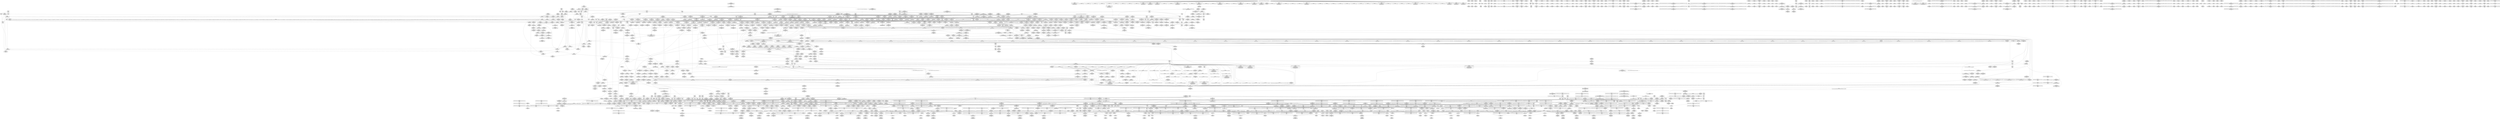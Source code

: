 digraph {
	CE0x5b23ae0 [shape=record,shape=Mrecord,label="{CE0x5b23ae0|tomoyo_domain:tmp15|security/tomoyo/common.h,1205}"]
	CE0x3f80a80 [shape=record,shape=Mrecord,label="{CE0x3f80a80|tomoyo_inet_entry:tmp5|security/tomoyo/network.c,471|*SummSource*}"]
	CE0x5986500 [shape=record,shape=Mrecord,label="{CE0x5986500|i64*_getelementptr_inbounds_(_11_x_i64_,_11_x_i64_*___llvm_gcov_ctr54147,_i64_0,_i64_10)|*Constant*}"]
	CE0x73df130 [shape=record,shape=Mrecord,label="{CE0x73df130|tomoyo_print_ipv6:max_ip|Function::tomoyo_print_ipv6&Arg::max_ip::|*SummSink*}"]
	CE0x4d1a930 [shape=record,shape=Mrecord,label="{CE0x4d1a930|i8_0|*Constant*|*SummSink*}"]
	CE0x5a7b7d0 [shape=record,shape=Mrecord,label="{CE0x5a7b7d0|srcu_read_unlock20:bb|*SummSource*}"]
	CE0x4b8d9e0 [shape=record,shape=Mrecord,label="{CE0x4b8d9e0|get_current:entry}"]
	CE0x4d3b740 [shape=record,shape=Mrecord,label="{CE0x4d3b740|__llvm_gcov_indirect_counter_increment10:tmp3|*SummSink*}"]
	CE0x4b9f190 [shape=record,shape=Mrecord,label="{CE0x4b9f190|tomoyo_audit_inet_log:sub|security/tomoyo/network.c,390|*SummSource*}"]
	CE0x5a5b0b0 [shape=record,shape=Mrecord,label="{CE0x5a5b0b0|tomoyo_check_inet_address:tmp34|security/tomoyo/network.c,528|*SummSink*}"]
	CE0x5a9efe0 [shape=record,shape=Mrecord,label="{CE0x5a9efe0|i64*_getelementptr_inbounds_(_2_x_i64_,_2_x_i64_*___llvm_gcov_ctr2253,_i64_0,_i64_1)|*Constant*}"]
	CE0x5e651b0 [shape=record,shape=Mrecord,label="{CE0x5e651b0|tomoyo_inet_entry:if.end|*SummSink*}"]
	CE0x72f2510 [shape=record,shape=Mrecord,label="{CE0x72f2510|__fswab16:bb|*SummSink*}"]
	CE0x7486750 [shape=record,shape=Mrecord,label="{CE0x7486750|i64_4|*Constant*}"]
	CE0x3f9a310 [shape=record,shape=Mrecord,label="{CE0x3f9a310|tomoyo_audit_inet_log:bb|*SummSource*}"]
	CE0x5d83d10 [shape=record,shape=Mrecord,label="{CE0x5d83d10|tomoyo_get_mode:conv10|security/tomoyo/util.c,985|*SummSink*}"]
	CE0x40e35a0 [shape=record,shape=Mrecord,label="{CE0x40e35a0|tomoyo_init_request_info:tobool|security/tomoyo/util.c,1004|*SummSink*}"]
	CE0x5e4aa50 [shape=record,shape=Mrecord,label="{CE0x5e4aa50|tomoyo_inet_entry:tmp|*SummSource*}"]
	CE0x4e4a690 [shape=record,shape=Mrecord,label="{CE0x4e4a690|i32_1205|*Constant*}"]
	CE0x4b904f0 [shape=record,shape=Mrecord,label="{CE0x4b904f0|VOIDTB_TE_array:_GCE_.str9_private_unnamed_addr_constant_21_x_i8_c_network_%s_%s_%s_%s_0A_00_,_align_1:_elem_0:default:}"]
	CE0x764bc60 [shape=record,shape=Mrecord,label="{CE0x764bc60|i64*_getelementptr_inbounds_(_2_x_i64_,_2_x_i64_*___llvm_gcov_ctr4434,_i64_0,_i64_0)|*Constant*}"]
	CE0x4cd0d60 [shape=record,shape=Mrecord,label="{CE0x4cd0d60|__fswab16:tmp3|*SummSink*}"]
	CE0x695a9b0 [shape=record,shape=Mrecord,label="{CE0x695a9b0|get_current:bb}"]
	CE0x72f1db0 [shape=record,shape=Mrecord,label="{CE0x72f1db0|i64*_getelementptr_inbounds_(_19_x_i64_,_19_x_i64_*___llvm_gcov_ctr4846,_i64_0,_i64_6)|*Constant*}"]
	CE0x3fdd860 [shape=record,shape=Mrecord,label="{CE0x3fdd860|tomoyo_get_mode:if.end9}"]
	CE0x738eb30 [shape=record,shape=Mrecord,label="{CE0x738eb30|tomoyo_audit_net_log:arrayidx|security/tomoyo/network.c,367}"]
	CE0x5f16a40 [shape=record,shape=Mrecord,label="{CE0x5f16a40|%struct.task_struct*_(%struct.task_struct**)*_asm_movq_%gs:$_1:P_,$0_,_r,im,_dirflag_,_fpsr_,_flags_|*SummSource*}"]
	CE0x744e750 [shape=record,shape=Mrecord,label="{CE0x744e750|srcu_read_unlock20:tmp3}"]
	CE0x4d1a350 [shape=record,shape=Mrecord,label="{CE0x4d1a350|i8_0|*Constant*}"]
	CE0x4cd6b60 [shape=record,shape=Mrecord,label="{CE0x4cd6b60|tomoyo_audit_net_log:address|Function::tomoyo_audit_net_log&Arg::address::|*SummSink*}"]
	CE0x5b34580 [shape=record,shape=Mrecord,label="{CE0x5b34580|tomoyo_check_inet_address:conv17|security/tomoyo/network.c,528|*SummSource*}"]
	CE0x7413e60 [shape=record,shape=Mrecord,label="{CE0x7413e60|tomoyo_print_ipv6:bb|*SummSource*}"]
	CE0x72ce420 [shape=record,shape=Mrecord,label="{CE0x72ce420|tomoyo_print_ipv4:tmp1|*SummSink*}"]
	CE0x4b5b060 [shape=record,shape=Mrecord,label="{CE0x4b5b060|tomoyo_get_mode:arrayidx|security/tomoyo/util.c,981}"]
	CE0x5cbedd0 [shape=record,shape=Mrecord,label="{CE0x5cbedd0|GLOBAL:tomoyo_read_lock16|*Constant*}"]
	CE0x5ed0160 [shape=record,shape=Mrecord,label="{CE0x5ed0160|GLOBAL:tomoyo_get_mode|*Constant*|*SummSink*}"]
	CE0x5be39e0 [shape=record,shape=Mrecord,label="{CE0x5be39e0|__fswab16:tmp1|*SummSink*}"]
	CE0x5e98030 [shape=record,shape=Mrecord,label="{CE0x5e98030|tomoyo_init_request_info:tmp5|security/tomoyo/util.c,1004|*SummSource*}"]
	CE0x74df6e0 [shape=record,shape=Mrecord,label="{CE0x74df6e0|tomoyo_inet_entry:is_ipv614|security/tomoyo/network.c,478}"]
	CE0x5dbd8c0 [shape=record,shape=Mrecord,label="{CE0x5dbd8c0|tomoyo_init_request_info:mode|security/tomoyo/util.c,1010|*SummSource*}"]
	CE0x4b17270 [shape=record,shape=Mrecord,label="{CE0x4b17270|tomoyo_inet_entry:arrayidx|security/tomoyo/network.c,471|*SummSink*}"]
	CE0x4e59a40 [shape=record,shape=Mrecord,label="{CE0x4e59a40|tomoyo_get_mode:tmp26|security/tomoyo/util.c,987|*SummSink*}"]
	CE0x4b90210 [shape=record,shape=Mrecord,label="{CE0x4b90210|i8*_getelementptr_inbounds_(_21_x_i8_,_21_x_i8_*_.str9,_i32_0,_i32_0)|*Constant*|*SummSink*}"]
	CE0x749c750 [shape=record,shape=Mrecord,label="{CE0x749c750|tomoyo_check_inet_address:bb}"]
	CE0x695a570 [shape=record,shape=Mrecord,label="{CE0x695a570|i8*_undef|*Constant*|*SummSource*}"]
	CE0x4106be0 [shape=record,shape=Mrecord,label="{CE0x4106be0|i32_10|*Constant*|*SummSink*}"]
	CE0x4be31f0 [shape=record,shape=Mrecord,label="{CE0x4be31f0|tomoyo_init_request_info:profile2|security/tomoyo/util.c,1007}"]
	CE0x5d83b40 [shape=record,shape=Mrecord,label="{CE0x5d83b40|tomoyo_get_mode:conv10|security/tomoyo/util.c,985}"]
	CE0x3f003b0 [shape=record,shape=Mrecord,label="{CE0x3f003b0|GLOBAL:__srcu_read_lock|*Constant*|*SummSink*}"]
	CE0x4de7cd0 [shape=record,shape=Mrecord,label="{CE0x4de7cd0|tomoyo_check_inet_address:port3|security/tomoyo/network.c,514|*SummSink*}"]
	CE0x5a36600 [shape=record,shape=Mrecord,label="{CE0x5a36600|tomoyo_check_inet_address:tmp30|security/tomoyo/network.c,527}"]
	CE0x5c079d0 [shape=record,shape=Mrecord,label="{CE0x5c079d0|i64*_getelementptr_inbounds_(_4_x_i64_,_4_x_i64_*___llvm_gcov_ctr4731,_i64_0,_i64_2)|*Constant*|*SummSink*}"]
	CE0x5a0a2f0 [shape=record,shape=Mrecord,label="{CE0x5a0a2f0|tomoyo_inet_entry:inet20|security/tomoyo/network.c,480}"]
	CE0x4010920 [shape=record,shape=Mrecord,label="{CE0x4010920|i64*_getelementptr_inbounds_(_2_x_i64_,_2_x_i64_*___llvm_gcov_ctr4533,_i64_0,_i64_0)|*Constant*|*SummSink*}"]
	CE0x4d453b0 [shape=record,shape=Mrecord,label="{CE0x4d453b0|__llvm_gcov_indirect_counter_increment10:bb4}"]
	CE0x5a27b30 [shape=record,shape=Mrecord,label="{CE0x5a27b30|tomoyo_inet_entry:conv22|security/tomoyo/network.c,480|*SummSource*}"]
	CE0x3fa0dc0 [shape=record,shape=Mrecord,label="{CE0x3fa0dc0|tomoyo_get_mode:return|*SummSource*}"]
	CE0x4c5f830 [shape=record,shape=Mrecord,label="{CE0x4c5f830|tomoyo_audit_inet_log:tmp19|security/tomoyo/network.c,393}"]
	CE0x749c4c0 [shape=record,shape=Mrecord,label="{CE0x749c4c0|tomoyo_check_inet_address:if.end9|*SummSource*}"]
	CE0x3f11aa0 [shape=record,shape=Mrecord,label="{CE0x3f11aa0|i64*_getelementptr_inbounds_(_2_x_i64_,_2_x_i64_*___llvm_gcov_ctr4038,_i64_0,_i64_1)|*Constant*|*SummSink*}"]
	CE0x7624230 [shape=record,shape=Mrecord,label="{CE0x7624230|i64*_getelementptr_inbounds_(_11_x_i64_,_11_x_i64_*___llvm_gcov_ctr54147,_i64_0,_i64_0)|*Constant*}"]
	CE0x5c901c0 [shape=record,shape=Mrecord,label="{CE0x5c901c0|tomoyo_inet_entry:land.lhs.true}"]
	CE0x5ce91c0 [shape=record,shape=Mrecord,label="{CE0x5ce91c0|tomoyo_init_request_info:call|security/tomoyo/util.c,1005}"]
	CE0x5e51cf0 [shape=record,shape=Mrecord,label="{CE0x5e51cf0|tomoyo_read_unlock19:tmp2}"]
	CE0x7450d20 [shape=record,shape=Mrecord,label="{CE0x7450d20|tomoyo_inet_entry:is_ipv6|security/tomoyo/network.c,478|*SummSink*}"]
	CE0x59c0590 [shape=record,shape=Mrecord,label="{CE0x59c0590|i32_78|*Constant*|*SummSink*}"]
	CE0x3f90210 [shape=record,shape=Mrecord,label="{CE0x3f90210|_call_void_mcount()_#3|*SummSource*}"]
	CE0x3e82cb0 [shape=record,shape=Mrecord,label="{CE0x3e82cb0|tomoyo_audit_inet_log:arraydecay5|security/tomoyo/network.c,389|*SummSource*}"]
	CE0x5f54170 [shape=record,shape=Mrecord,label="{CE0x5f54170|tomoyo_domain:tmp12|security/tomoyo/common.h,1205|*SummSink*}"]
	CE0x5a9f800 [shape=record,shape=Mrecord,label="{CE0x5a9f800|0:_i8,_array:_GCRE_tomoyo_index2category_constant_39_x_i8_c_00_00_00_00_00_00_00_00_00_00_00_00_00_00_00_00_00_00_00_00_00_00_00_01_01_01_01_01_01_01_01_01_01_01_01_01_01_01_02_,_align_16:_elem_8::|security/tomoyo/util.c,983}"]
	CE0x414e9d0 [shape=record,shape=Mrecord,label="{CE0x414e9d0|tomoyo_check_inet_address:tmp28|security/tomoyo/network.c,525|*SummSource*}"]
	CE0x4c32390 [shape=record,shape=Mrecord,label="{CE0x4c32390|__llvm_gcov_indirect_counter_increment10:entry|*SummSink*}"]
	CE0x3e18f50 [shape=record,shape=Mrecord,label="{CE0x3e18f50|i64*_getelementptr_inbounds_(_11_x_i64_,_11_x_i64_*___llvm_gcov_ctr5229,_i64_0,_i64_10)|*Constant*|*SummSink*}"]
	CE0x73460f0 [shape=record,shape=Mrecord,label="{CE0x73460f0|tomoyo_audit_inet_log:tmp11|security/tomoyo/network.c,385|*SummSource*}"]
	CE0x5b04ec0 [shape=record,shape=Mrecord,label="{CE0x5b04ec0|rcu_lock_release21:entry}"]
	CE0x74c58e0 [shape=record,shape=Mrecord,label="{CE0x74c58e0|tomoyo_inet_entry:inet|security/tomoyo/network.c,478|*SummSource*}"]
	CE0x5e216c0 [shape=record,shape=Mrecord,label="{CE0x5e216c0|GLOBAL:current_task|Global_var:current_task|*SummSink*}"]
	CE0x5d727e0 [shape=record,shape=Mrecord,label="{CE0x5d727e0|tomoyo_domain:do.end|*SummSink*}"]
	CE0x40e0c70 [shape=record,shape=Mrecord,label="{CE0x40e0c70|tomoyo_inet_entry:if.end|*SummSource*}"]
	CE0x5e4af90 [shape=record,shape=Mrecord,label="{CE0x5e4af90|tomoyo_init_request_info:tmp4|security/tomoyo/util.c,1004}"]
	CE0x4d1ab90 [shape=record,shape=Mrecord,label="{CE0x4d1ab90|tomoyo_check_inet_address:tmp23|security/tomoyo/network.c,521}"]
	CE0x4a97260 [shape=record,shape=Mrecord,label="{CE0x4a97260|tomoyo_init_request_info:tmp5|security/tomoyo/util.c,1004|*SummSink*}"]
	CE0x5dcb380 [shape=record,shape=Mrecord,label="{CE0x5dcb380|i32_10|*Constant*}"]
	CE0x3ec4e80 [shape=record,shape=Mrecord,label="{CE0x3ec4e80|128:_i8*,_1208:_%struct.file*,_:_CMRE_33,34_}"]
	CE0x3e5eb80 [shape=record,shape=Mrecord,label="{CE0x3e5eb80|rcu_lock_release21:tmp}"]
	CE0x5d0c3e0 [shape=record,shape=Mrecord,label="{CE0x5d0c3e0|tomoyo_init_request_info:tmp2|security/tomoyo/util.c,1003|*SummSource*}"]
	CE0x75effe0 [shape=record,shape=Mrecord,label="{CE0x75effe0|GLOBAL:current_task|Global_var:current_task}"]
	CE0x76654e0 [shape=record,shape=Mrecord,label="{CE0x76654e0|tomoyo_check_inet_address:sw.bb4|*SummSource*}"]
	CE0x4c04dd0 [shape=record,shape=Mrecord,label="{CE0x4c04dd0|tomoyo_audit_inet_log:call11|security/tomoyo/network.c,390}"]
	CE0x5ecfc20 [shape=record,shape=Mrecord,label="{CE0x5ecfc20|GLOBAL:tomoyo_get_mode|*Constant*}"]
	CE0x3e022b0 [shape=record,shape=Mrecord,label="{CE0x3e022b0|tomoyo_inet_entry:tmp25|security/tomoyo/network.c,484}"]
	CE0x6951e30 [shape=record,shape=Mrecord,label="{CE0x6951e30|srcu_read_lock17:tmp|*SummSource*}"]
	CE0x75bcd00 [shape=record,shape=Mrecord,label="{CE0x75bcd00|GLOBAL:lock_acquire|*Constant*}"]
	CE0x407a9b0 [shape=record,shape=Mrecord,label="{CE0x407a9b0|i64*_getelementptr_inbounds_(_5_x_i64_,_5_x_i64_*___llvm_gcov_ctr32134,_i64_0,_i64_4)|*Constant*}"]
	CE0x4bc4c90 [shape=record,shape=Mrecord,label="{CE0x4bc4c90|tomoyo_audit_inet_log:tmp17|security/tomoyo/network.c,391|*SummSink*}"]
	CE0x5e40720 [shape=record,shape=Mrecord,label="{CE0x5e40720|tomoyo_audit_inet_log:tmp7|security/tomoyo/network.c,384}"]
	CE0x3de8480 [shape=record,shape=Mrecord,label="{CE0x3de8480|get_current:tmp2|*SummSink*}"]
	CE0x5b48d80 [shape=record,shape=Mrecord,label="{CE0x5b48d80|tomoyo_check_inet_address:tmp37|security/tomoyo/network.c,529}"]
	CE0x7447fb0 [shape=record,shape=Mrecord,label="{CE0x7447fb0|tomoyo_audit_net_log:tmp1|*SummSink*}"]
	CE0x5ef8d70 [shape=record,shape=Mrecord,label="{CE0x5ef8d70|tomoyo_get_mode:index|Function::tomoyo_get_mode&Arg::index::|*SummSink*}"]
	CE0x5a36380 [shape=record,shape=Mrecord,label="{CE0x5a36380|tomoyo_check_inet_address:tmp31|security/tomoyo/network.c,527}"]
	CE0x3fa0540 [shape=record,shape=Mrecord,label="{CE0x3fa0540|tomoyo_audit_net_log:tmp3|*SummSink*}"]
	CE0x4b466e0 [shape=record,shape=Mrecord,label="{CE0x4b466e0|128:_i8*,_1208:_%struct.file*,_:_CMRE_4,5_}"]
	CE0x3fb0f10 [shape=record,shape=Mrecord,label="{CE0x3fb0f10|tomoyo_audit_inet_log:tmp15|security/tomoyo/network.c,389|*SummSink*}"]
	CE0x5b34670 [shape=record,shape=Mrecord,label="{CE0x5b34670|tomoyo_check_inet_address:conv17|security/tomoyo/network.c,528|*SummSink*}"]
	CE0x5ce92f0 [shape=record,shape=Mrecord,label="{CE0x5ce92f0|tomoyo_init_request_info:call|security/tomoyo/util.c,1005|*SummSink*}"]
	CE0x5b67190 [shape=record,shape=Mrecord,label="{CE0x5b67190|tomoyo_inet_entry:entry|*SummSink*}"]
	CE0x5a87260 [shape=record,shape=Mrecord,label="{CE0x5a87260|_ret_i16_%conv3,_!dbg_!38911|include/uapi/linux/swab.h,53}"]
	CE0x3f8c170 [shape=record,shape=Mrecord,label="{CE0x3f8c170|GLOBAL:tomoyo_read_unlock19|*Constant*|*SummSource*}"]
	CE0x75a3b50 [shape=record,shape=Mrecord,label="{CE0x75a3b50|i64*_getelementptr_inbounds_(_11_x_i64_,_11_x_i64_*___llvm_gcov_ctr5229,_i64_0,_i64_6)|*Constant*|*SummSink*}"]
	CE0x7330a60 [shape=record,shape=Mrecord,label="{CE0x7330a60|rcu_lock_release21:tmp6|*SummSource*}"]
	CE0x41096c0 [shape=record,shape=Mrecord,label="{CE0x41096c0|tomoyo_read_lock16:tmp1}"]
	CE0x5d83be0 [shape=record,shape=Mrecord,label="{CE0x5d83be0|tomoyo_get_mode:conv10|security/tomoyo/util.c,985|*SummSource*}"]
	CE0x73f0b00 [shape=record,shape=Mrecord,label="{CE0x73f0b00|srcu_read_lock17:bb|*SummSink*}"]
	CE0x4ac0240 [shape=record,shape=Mrecord,label="{CE0x4ac0240|__fswab16:and|include/uapi/linux/swab.h,53}"]
	CE0x5a030e0 [shape=record,shape=Mrecord,label="{CE0x5a030e0|tomoyo_inet_entry:param17|security/tomoyo/network.c,479|*SummSource*}"]
	CE0x5e21a40 [shape=record,shape=Mrecord,label="{CE0x5e21a40|get_current:tmp3}"]
	CE0x4d2e460 [shape=record,shape=Mrecord,label="{CE0x4d2e460|tomoyo_check_inet_address:conv13|security/tomoyo/network.c,527|*SummSink*}"]
	CE0x4b7bd30 [shape=record,shape=Mrecord,label="{CE0x4b7bd30|tomoyo_audit_inet_log:add.ptr|security/tomoyo/network.c,390|*SummSource*}"]
	CE0x745f180 [shape=record,shape=Mrecord,label="{CE0x745f180|tomoyo_inet_entry:param8|security/tomoyo/network.c,477|*SummSink*}"]
	CE0x59b08a0 [shape=record,shape=Mrecord,label="{CE0x59b08a0|tomoyo_check_inet_address:port12|security/tomoyo/network.c,522}"]
	CE0x5b23ee0 [shape=record,shape=Mrecord,label="{CE0x5b23ee0|tomoyo_domain:tmp15|security/tomoyo/common.h,1205|*SummSink*}"]
	CE0x5ed02d0 [shape=record,shape=Mrecord,label="{CE0x5ed02d0|tomoyo_get_mode:entry|*SummSink*}"]
	CE0x4b5b5b0 [shape=record,shape=Mrecord,label="{CE0x4b5b5b0|tomoyo_print_ipv6:call|security/tomoyo/network.c,111}"]
	CE0x73c09b0 [shape=record,shape=Mrecord,label="{CE0x73c09b0|srcu_read_unlock20:entry}"]
	CE0x5dcaff0 [shape=record,shape=Mrecord,label="{CE0x5dcaff0|tomoyo_init_request_info:conv|security/tomoyo/util.c,1010|*SummSource*}"]
	CE0x5a59ad0 [shape=record,shape=Mrecord,label="{CE0x5a59ad0|i8*_getelementptr_inbounds_(_25_x_i8_,_25_x_i8_*_.str12,_i32_0,_i32_0)|*Constant*|*SummSource*}"]
	CE0x59326c0 [shape=record,shape=Mrecord,label="{CE0x59326c0|_call_void_mcount()_#3|*SummSource*}"]
	CE0x4a97040 [shape=record,shape=Mrecord,label="{CE0x4a97040|0:_i8,_array:_GCR_tomoyo_inet2mac_internal_constant_6_x_4_x_i8_4_x_i8_zeroinitializer,_4_x_i8_c_17_18_19_00_,_4_x_i8_c_1A_00_00_1B_,_4_x_i8_c_1C_00_00_1D_,_4_x_i8_zeroinitializer,_4_x_i8_zeroinitializer_,_align_16:_elem_5::|security/tomoyo/network.c,471}"]
	CE0x5eafcc0 [shape=record,shape=Mrecord,label="{CE0x5eafcc0|GLOBAL:tomoyo_domain|*Constant*|*SummSink*}"]
	CE0x414eef0 [shape=record,shape=Mrecord,label="{CE0x414eef0|tomoyo_check_inet_address:tmp28|security/tomoyo/network.c,525|*SummSink*}"]
	CE0x76032f0 [shape=record,shape=Mrecord,label="{CE0x76032f0|tomoyo_print_ipv4:call|security/tomoyo/network.c,92|*SummSource*}"]
	CE0x3ea7020 [shape=record,shape=Mrecord,label="{CE0x3ea7020|i64*_getelementptr_inbounds_(_19_x_i64_,_19_x_i64_*___llvm_gcov_ctr4846,_i64_0,_i64_11)|*Constant*}"]
	CE0x5932950 [shape=record,shape=Mrecord,label="{CE0x5932950|tomoyo_init_request_info:tmp2|security/tomoyo/util.c,1003}"]
	CE0x73891b0 [shape=record,shape=Mrecord,label="{CE0x73891b0|i32_22|*Constant*}"]
	CE0x5d72400 [shape=record,shape=Mrecord,label="{CE0x5d72400|tomoyo_get_mode:call|security/tomoyo/util.c,980|*SummSink*}"]
	CE0x5f42090 [shape=record,shape=Mrecord,label="{CE0x5f42090|tomoyo_domain:tobool1|security/tomoyo/common.h,1205}"]
	CE0x5c7a590 [shape=record,shape=Mrecord,label="{CE0x5c7a590|rcu_lock_release21:map|Function::rcu_lock_release21&Arg::map::|*SummSource*}"]
	CE0x4b8fee0 [shape=record,shape=Mrecord,label="{CE0x4b8fee0|i8*_getelementptr_inbounds_(_21_x_i8_,_21_x_i8_*_.str9,_i32_0,_i32_0)|*Constant*}"]
	CE0x412dd20 [shape=record,shape=Mrecord,label="{CE0x412dd20|0:_i8,_array:_GCR_tomoyo_inet2mac_internal_constant_6_x_4_x_i8_4_x_i8_zeroinitializer,_4_x_i8_c_17_18_19_00_,_4_x_i8_c_1A_00_00_1B_,_4_x_i8_c_1C_00_00_1D_,_4_x_i8_zeroinitializer,_4_x_i8_zeroinitializer_,_align_16:_elem_2::|security/tomoyo/network.c,471}"]
	CE0x5dab410 [shape=record,shape=Mrecord,label="{CE0x5dab410|tomoyo_get_mode:tmp18|security/tomoyo/util.c,985|*SummSource*}"]
	CE0x7315e60 [shape=record,shape=Mrecord,label="{CE0x7315e60|_call_void_mcount()_#3|*SummSource*}"]
	CE0x73c0560 [shape=record,shape=Mrecord,label="{CE0x73c0560|tomoyo_audit_inet_log:tmp4|security/tomoyo/network.c,384|*SummSink*}"]
	CE0x5b238d0 [shape=record,shape=Mrecord,label="{CE0x5b238d0|tomoyo_get_mode:tobool|security/tomoyo/util.c,978|*SummSink*}"]
	CE0x73fd1f0 [shape=record,shape=Mrecord,label="{CE0x73fd1f0|i64*_getelementptr_inbounds_(_6_x_i64_,_6_x_i64_*___llvm_gcov_ctr5427,_i64_0,_i64_3)|*Constant*|*SummSource*}"]
	CE0x74499a0 [shape=record,shape=Mrecord,label="{CE0x74499a0|i8_5|*Constant*}"]
	CE0x5b04900 [shape=record,shape=Mrecord,label="{CE0x5b04900|_call_void_rcu_lock_release21(%struct.lockdep_map*_%dep_map)_#9,_!dbg_!38905|include/linux/srcu.h,236}"]
	CE0x3fe2330 [shape=record,shape=Mrecord,label="{CE0x3fe2330|GLOBAL:__llvm_gcov_ctr31133|Global_var:__llvm_gcov_ctr31133}"]
	CE0x76647f0 [shape=record,shape=Mrecord,label="{CE0x76647f0|tomoyo_check_inet_address:bb|*SummSource*}"]
	CE0x4de8720 [shape=record,shape=Mrecord,label="{CE0x4de8720|tomoyo_check_inet_address:address|Function::tomoyo_check_inet_address&Arg::address::|*SummSource*}"]
	CE0x745ed10 [shape=record,shape=Mrecord,label="{CE0x745ed10|tomoyo_inet_entry:inet_network9|security/tomoyo/network.c,477}"]
	CE0x4164120 [shape=record,shape=Mrecord,label="{CE0x4164120|i64*_null|*Constant*}"]
	CE0x7439360 [shape=record,shape=Mrecord,label="{CE0x7439360|24:_i32*,_32:_i16,_34:_i8,_35:_i8,_36:_i8,_72:_i8,_:_SCMRE_76,77_|*MultipleSource*|security/tomoyo/network.c, 469|security/tomoyo/network.c,469|Function::tomoyo_init_request_info&Arg::r::|security/tomoyo/network.c,475}"]
	CE0x5aa8050 [shape=record,shape=Mrecord,label="{CE0x5aa8050|tomoyo_domain:tmp16|security/tomoyo/common.h,1205|*SummSink*}"]
	CE0x5e84880 [shape=record,shape=Mrecord,label="{CE0x5e84880|tomoyo_inet_entry:param_type|security/tomoyo/network.c,475}"]
	CE0x3f11900 [shape=record,shape=Mrecord,label="{CE0x3f11900|i64*_getelementptr_inbounds_(_2_x_i64_,_2_x_i64_*___llvm_gcov_ctr4038,_i64_0,_i64_1)|*Constant*|*SummSource*}"]
	CE0x4e59580 [shape=record,shape=Mrecord,label="{CE0x4e59580|tomoyo_get_mode:tmp26|security/tomoyo/util.c,987|*SummSource*}"]
	CE0x4dff0f0 [shape=record,shape=Mrecord,label="{CE0x4dff0f0|tomoyo_get_mode:if.end14|*SummSource*}"]
	CE0x3fb0930 [shape=record,shape=Mrecord,label="{CE0x3fb0930|i64*_getelementptr_inbounds_(_6_x_i64_,_6_x_i64_*___llvm_gcov_ctr5427,_i64_0,_i64_5)|*Constant*|*SummSource*}"]
	CE0x5d0a9a0 [shape=record,shape=Mrecord,label="{CE0x5d0a9a0|tomoyo_inet_entry:tmp6|security/tomoyo/network.c,473}"]
	CE0x59c08b0 [shape=record,shape=Mrecord,label="{CE0x59c08b0|tomoyo_domain:cred|security/tomoyo/common.h,1205|*SummSource*}"]
	CE0x4b93060 [shape=record,shape=Mrecord,label="{CE0x4b93060|tomoyo_inet_entry:if.then|*SummSource*}"]
	CE0x5d3d8a0 [shape=record,shape=Mrecord,label="{CE0x5d3d8a0|tomoyo_audit_inet_log:address1|security/tomoyo/network.c,382|*SummSource*}"]
	CE0x4cd0ab0 [shape=record,shape=Mrecord,label="{CE0x4cd0ab0|0:_i8,_1:_i8,_8:_i16,_16:_i32*,_24:_i8,_:_CMR_8,10_|*MultipleSource*|Function::tomoyo_check_inet_address&Arg::address::|security/tomoyo/network.c,505}"]
	CE0x5add090 [shape=record,shape=Mrecord,label="{CE0x5add090|0:_i8,_array:_GCRE_tomoyo_index2category_constant_39_x_i8_c_00_00_00_00_00_00_00_00_00_00_00_00_00_00_00_00_00_00_00_00_00_00_00_01_01_01_01_01_01_01_01_01_01_01_01_01_01_01_02_,_align_16:_elem_29::|security/tomoyo/util.c,983}"]
	CE0x73783f0 [shape=record,shape=Mrecord,label="{CE0x73783f0|tomoyo_domain:land.lhs.true2|*SummSink*}"]
	CE0x4d3bea0 [shape=record,shape=Mrecord,label="{CE0x4d3bea0|tomoyo_check_inet_address:u6_addr8|security/tomoyo/network.c,513}"]
	CE0x74d3650 [shape=record,shape=Mrecord,label="{CE0x74d3650|_call_void___llvm_gcov_indirect_counter_increment10(i32*___llvm_gcov_global_state_pred50,_i64**_getelementptr_inbounds_(_3_x_i64*_,_3_x_i64*_*___llvm_gcda_edge_table49,_i64_0,_i64_1)),_!dbg_!38911|security/tomoyo/network.c,509|*SummSource*}"]
	CE0x5e74660 [shape=record,shape=Mrecord,label="{CE0x5e74660|tomoyo_init_request_info:tmp10|security/tomoyo/util.c,1006}"]
	CE0x5d94170 [shape=record,shape=Mrecord,label="{CE0x5d94170|rcu_lock_acquire18:indirectgoto|*SummSink*}"]
	CE0x5b7bbc0 [shape=record,shape=Mrecord,label="{CE0x5b7bbc0|tomoyo_check_inet_address:tmp39|security/tomoyo/network.c,531|*SummSource*}"]
	CE0x59c0cd0 [shape=record,shape=Mrecord,label="{CE0x59c0cd0|tomoyo_domain:tmp21|security/tomoyo/common.h,1205}"]
	CE0x7462c30 [shape=record,shape=Mrecord,label="{CE0x7462c30|i32_24|*Constant*|*SummSink*}"]
	CE0x5e21cb0 [shape=record,shape=Mrecord,label="{CE0x5e21cb0|i64*_getelementptr_inbounds_(_4_x_i64_,_4_x_i64_*___llvm_gcov_ctr4137,_i64_0,_i64_0)|*Constant*|*SummSink*}"]
	CE0x3de14f0 [shape=record,shape=Mrecord,label="{CE0x3de14f0|tomoyo_check_inet_address:if.then16|*SummSource*}"]
	CE0x4d0abf0 [shape=record,shape=Mrecord,label="{CE0x4d0abf0|tomoyo_check_inet_address:tmp4|security/tomoyo/network.c,509}"]
	CE0x3f24630 [shape=record,shape=Mrecord,label="{CE0x3f24630|GLOBAL:__llvm_gcov_ctr5427|Global_var:__llvm_gcov_ctr5427|*SummSink*}"]
	CE0x4b14170 [shape=record,shape=Mrecord,label="{CE0x4b14170|tomoyo_inet_entry:tmp4|*LoadInst*|security/tomoyo/network.c,471}"]
	CE0x4bd1b90 [shape=record,shape=Mrecord,label="{CE0x4bd1b90|tomoyo_audit_inet_log:tmp17|security/tomoyo/network.c,391|*SummSource*}"]
	CE0x5956da0 [shape=record,shape=Mrecord,label="{CE0x5956da0|tomoyo_check_inet_address:tmp21|security/tomoyo/network.c,519|*SummSink*}"]
	CE0x598e0a0 [shape=record,shape=Mrecord,label="{CE0x598e0a0|tomoyo_print_ipv6:call1|security/tomoyo/network.c,110}"]
	CE0x3fa2060 [shape=record,shape=Mrecord,label="{CE0x3fa2060|i64*_getelementptr_inbounds_(_6_x_i64_,_6_x_i64_*___llvm_gcov_ctr5427,_i64_0,_i64_5)|*Constant*}"]
	CE0x5dc2480 [shape=record,shape=Mrecord,label="{CE0x5dc2480|i64*_getelementptr_inbounds_(_12_x_i64_,_12_x_i64_*___llvm_gcov_ctr31133,_i64_0,_i64_9)|*Constant*|*SummSink*}"]
	CE0x5e21d20 [shape=record,shape=Mrecord,label="{CE0x5e21d20|rcu_lock_acquire18:tmp}"]
	CE0x5b57a60 [shape=record,shape=Mrecord,label="{CE0x5b57a60|GLOBAL:tomoyo_inet_entry|*Constant*}"]
	CE0x4d45910 [shape=record,shape=Mrecord,label="{CE0x4d45910|tomoyo_check_inet_address:tmp18|security/tomoyo/network.c,517|*SummSink*}"]
	CE0x404d6f0 [shape=record,shape=Mrecord,label="{CE0x404d6f0|0:_i8,_array:_GCRE_tomoyo_index2category_constant_39_x_i8_c_00_00_00_00_00_00_00_00_00_00_00_00_00_00_00_00_00_00_00_00_00_00_00_01_01_01_01_01_01_01_01_01_01_01_01_01_01_01_02_,_align_16:_elem_10::|security/tomoyo/util.c,983}"]
	CE0x4b33820 [shape=record,shape=Mrecord,label="{CE0x4b33820|tomoyo_audit_inet_log:arraydecay6|security/tomoyo/network.c,390|*SummSource*}"]
	CE0x76008e0 [shape=record,shape=Mrecord,label="{CE0x76008e0|tomoyo_check_inet_address:entry|*SummSink*}"]
	CE0x5957080 [shape=record,shape=Mrecord,label="{CE0x5957080|tomoyo_check_inet_address:tmp22|security/tomoyo/network.c,519|*SummSource*}"]
	CE0x5be43f0 [shape=record,shape=Mrecord,label="{CE0x5be43f0|i32_255|*Constant*}"]
	CE0x3dd8050 [shape=record,shape=Mrecord,label="{CE0x3dd8050|i64*_getelementptr_inbounds_(_2_x_i64_,_2_x_i64_*___llvm_gcov_ctr3939,_i64_0,_i64_1)|*Constant*|*SummSink*}"]
	CE0x3f99c90 [shape=record,shape=Mrecord,label="{CE0x3f99c90|tomoyo_audit_inet_log:tmp5|security/tomoyo/network.c,384}"]
	CE0x5c83410 [shape=record,shape=Mrecord,label="{CE0x5c83410|i64*_getelementptr_inbounds_(_5_x_i64_,_5_x_i64_*___llvm_gcov_ctr32134,_i64_0,_i64_0)|*Constant*}"]
	CE0x5a13b40 [shape=record,shape=Mrecord,label="{CE0x5a13b40|i64*_getelementptr_inbounds_(_2_x_i64_,_2_x_i64_*___llvm_gcov_ctr4434,_i64_0,_i64_0)|*Constant*|*SummSink*}"]
	CE0x757a0d0 [shape=record,shape=Mrecord,label="{CE0x757a0d0|tomoyo_check_inet_address:addr|Function::tomoyo_check_inet_address&Arg::addr::|*SummSink*}"]
	CE0x4b35a40 [shape=record,shape=Mrecord,label="{CE0x4b35a40|tomoyo_domain:do.body|*SummSink*}"]
	CE0x407a790 [shape=record,shape=Mrecord,label="{CE0x407a790|tomoyo_init_request_info:domain.addr.0|*SummSink*}"]
	CE0x5ca1690 [shape=record,shape=Mrecord,label="{CE0x5ca1690|_call_void_mcount()_#3|*SummSink*}"]
	CE0x4b9f580 [shape=record,shape=Mrecord,label="{CE0x4b9f580|tomoyo_audit_inet_log:param8|security/tomoyo/network.c,391|*SummSink*}"]
	CE0x4014d20 [shape=record,shape=Mrecord,label="{CE0x4014d20|tomoyo_print_ipv4:entry|*SummSink*}"]
	CE0x3fe2570 [shape=record,shape=Mrecord,label="{CE0x3fe2570|tomoyo_print_ipv6:conv|security/tomoyo/network.c,110|*SummSink*}"]
	CE0x4c40f90 [shape=record,shape=Mrecord,label="{CE0x4c40f90|tomoyo_check_inet_address:sin_addr|security/tomoyo/network.c,521|*SummSink*}"]
	CE0x764fb20 [shape=record,shape=Mrecord,label="{CE0x764fb20|128:_i8*,_1208:_%struct.file*,_:_CMRE_40,41_}"]
	CE0x5e51d60 [shape=record,shape=Mrecord,label="{CE0x5e51d60|tomoyo_read_unlock19:tmp2|*SummSource*}"]
	CE0x4b9ee00 [shape=record,shape=Mrecord,label="{CE0x4b9ee00|i64_128|*Constant*|*SummSink*}"]
	CE0x4c40cb0 [shape=record,shape=Mrecord,label="{CE0x4c40cb0|__llvm_gcov_indirect_counter_increment10:tmp|*SummSource*}"]
	CE0x4d639b0 [shape=record,shape=Mrecord,label="{CE0x4d639b0|_call_void_mcount()_#3|*SummSink*}"]
	CE0x3f89470 [shape=record,shape=Mrecord,label="{CE0x3f89470|srcu_read_lock17:tmp2}"]
	CE0x40ef990 [shape=record,shape=Mrecord,label="{CE0x40ef990|tomoyo_inet_entry:tmp2|security/tomoyo/network.c,469|*SummSource*}"]
	CE0x4c1c6c0 [shape=record,shape=Mrecord,label="{CE0x4c1c6c0|0:_i8,_array:_GCRE_tomoyo_index2category_constant_39_x_i8_c_00_00_00_00_00_00_00_00_00_00_00_00_00_00_00_00_00_00_00_00_00_00_00_01_01_01_01_01_01_01_01_01_01_01_01_01_01_01_02_,_align_16:_elem_4::|security/tomoyo/util.c,983}"]
	CE0x75bd100 [shape=record,shape=Mrecord,label="{CE0x75bd100|rcu_lock_release21:tmp4|include/linux/rcupdate.h,423|*SummSource*}"]
	CE0x3eb4310 [shape=record,shape=Mrecord,label="{CE0x3eb4310|tomoyo_inet_entry:tmp31|security/tomoyo/network.c,488|*SummSource*}"]
	CE0x73c0940 [shape=record,shape=Mrecord,label="{CE0x73c0940|srcu_read_unlock20:entry|*SummSink*}"]
	CE0x5d939d0 [shape=record,shape=Mrecord,label="{CE0x5d939d0|rcu_lock_acquire18:indirectgoto}"]
	CE0x5a8e3d0 [shape=record,shape=Mrecord,label="{CE0x5a8e3d0|GLOBAL:tomoyo_policy_loaded|Global_var:tomoyo_policy_loaded}"]
	CE0x5add340 [shape=record,shape=Mrecord,label="{CE0x5add340|0:_i8,_array:_GCRE_tomoyo_index2category_constant_39_x_i8_c_00_00_00_00_00_00_00_00_00_00_00_00_00_00_00_00_00_00_00_00_00_00_00_01_01_01_01_01_01_01_01_01_01_01_01_01_01_01_02_,_align_16:_elem_30::|security/tomoyo/util.c,983}"]
	CE0x5c11fe0 [shape=record,shape=Mrecord,label="{CE0x5c11fe0|tomoyo_inet_entry:tmp8|security/tomoyo/network.c,473|*SummSink*}"]
	CE0x4cfbc60 [shape=record,shape=Mrecord,label="{CE0x4cfbc60|tomoyo_init_request_info:tmp6|security/tomoyo/util.c,1004|*SummSink*}"]
	CE0x5e7f770 [shape=record,shape=Mrecord,label="{CE0x5e7f770|__llvm_gcov_indirect_counter_increment10:counters|Function::__llvm_gcov_indirect_counter_increment10&Arg::counters::|*SummSink*}"]
	CE0x3f588b0 [shape=record,shape=Mrecord,label="{CE0x3f588b0|tomoyo_audit_inet_log:tmp8|security/tomoyo/network.c,384|*SummSink*}"]
	CE0x7664950 [shape=record,shape=Mrecord,label="{CE0x7664950|_ret_void|*SummSink*}"]
	CE0x5aa7940 [shape=record,shape=Mrecord,label="{CE0x5aa7940|srcu_read_unlock20:tmp|*SummSource*}"]
	CE0x5cb66a0 [shape=record,shape=Mrecord,label="{CE0x5cb66a0|i64_80|*Constant*|*SummSink*}"]
	CE0x5d30140 [shape=record,shape=Mrecord,label="{CE0x5d30140|tomoyo_init_request_info:tmp8|security/tomoyo/util.c,1005|*SummSource*}"]
	CE0x4012b40 [shape=record,shape=Mrecord,label="{CE0x4012b40|i32_0|*Constant*}"]
	CE0x59d4100 [shape=record,shape=Mrecord,label="{CE0x59d4100|tomoyo_audit_inet_log:tmp20|security/tomoyo/network.c,394}"]
	"CONST[source:0(mediator),value:2(dynamic)][purpose:{operation}][SrcIdx:5]"
	CE0x5c510a0 [shape=record,shape=Mrecord,label="{CE0x5c510a0|24:_i32*,_32:_i16,_34:_i8,_35:_i8,_36:_i8,_72:_i8,_:_SCMRE_39,40_}"]
	CE0x742ffd0 [shape=record,shape=Mrecord,label="{CE0x742ffd0|24:_i32*,_32:_i16,_34:_i8,_35:_i8,_36:_i8,_72:_i8,_:_SCMRE_62,63_}"]
	CE0x5ee8af0 [shape=record,shape=Mrecord,label="{CE0x5ee8af0|get_current:tmp}"]
	CE0x4ce8110 [shape=record,shape=Mrecord,label="{CE0x4ce8110|i8*_getelementptr_inbounds_(_5_x_i8_,_5_x_i8_*_.str11,_i32_0,_i32_0)|*Constant*}"]
	CE0x4c52250 [shape=record,shape=Mrecord,label="{CE0x4c52250|tomoyo_audit_inet_log:inet_network15|security/tomoyo/network.c,393|*SummSource*}"]
	CE0x3e33720 [shape=record,shape=Mrecord,label="{CE0x3e33720|128:_i8*,_1208:_%struct.file*,_:_CMRE_64,72_|*MultipleSource*|security/tomoyo/common.h,1205|security/tomoyo/common.h,1205}"]
	CE0x5afc7e0 [shape=record,shape=Mrecord,label="{CE0x5afc7e0|0:_i8,_array:_GCRE_tomoyo_index2category_constant_39_x_i8_c_00_00_00_00_00_00_00_00_00_00_00_00_00_00_00_00_00_00_00_00_00_00_00_01_01_01_01_01_01_01_01_01_01_01_01_01_01_01_02_,_align_16:_elem_35::|security/tomoyo/util.c,983}"]
	CE0x73f1320 [shape=record,shape=Mrecord,label="{CE0x73f1320|tomoyo_get_mode:if.then2}"]
	CE0x5d4eee0 [shape=record,shape=Mrecord,label="{CE0x5d4eee0|i64*_getelementptr_inbounds_(_11_x_i64_,_11_x_i64_*___llvm_gcov_ctr5229,_i64_0,_i64_5)|*Constant*}"]
	CE0x7602760 [shape=record,shape=Mrecord,label="{CE0x7602760|tomoyo_print_ipv4:cmp|security/tomoyo/network.c,93|*SummSink*}"]
	CE0x4c05110 [shape=record,shape=Mrecord,label="{CE0x4c05110|tomoyo_audit_inet_log:call11|security/tomoyo/network.c,390|*SummSink*}"]
	CE0x5b57740 [shape=record,shape=Mrecord,label="{CE0x5b57740|tomoyo_check_inet_address:call21|security/tomoyo/network.c,529|*SummSource*}"]
	CE0x5e4aed0 [shape=record,shape=Mrecord,label="{CE0x5e4aed0|GLOBAL:__llvm_gcov_ctr32134|Global_var:__llvm_gcov_ctr32134|*SummSource*}"]
	CE0x76029c0 [shape=record,shape=Mrecord,label="{CE0x76029c0|tomoyo_audit_net_log:bb}"]
	CE0x73135d0 [shape=record,shape=Mrecord,label="{CE0x73135d0|tomoyo_domain:tmp}"]
	CE0x5d3dff0 [shape=record,shape=Mrecord,label="{CE0x5d3dff0|tomoyo_print_ipv6:tmp2|*SummSource*}"]
	CE0x4d661d0 [shape=record,shape=Mrecord,label="{CE0x4d661d0|tomoyo_check_inet_address:tmp11|security/tomoyo/network.c,513|*SummSource*}"]
	CE0x5a12f70 [shape=record,shape=Mrecord,label="{CE0x5a12f70|srcu_read_unlock20:tmp1}"]
	CE0x4d3b330 [shape=record,shape=Mrecord,label="{CE0x4d3b330|tomoyo_check_inet_address:tmp8|security/tomoyo/network.c,510|*SummSource*}"]
	CE0x740d600 [shape=record,shape=Mrecord,label="{CE0x740d600|i64*_getelementptr_inbounds_(_12_x_i64_,_12_x_i64_*___llvm_gcov_ctr31133,_i64_0,_i64_11)|*Constant*|*SummSource*}"]
	CE0x5c933c0 [shape=record,shape=Mrecord,label="{CE0x5c933c0|24:_i32*,_32:_i16,_34:_i8,_35:_i8,_36:_i8,_72:_i8,_:_SCMRE_16,24_|*MultipleSource*|security/tomoyo/network.c, 469|security/tomoyo/network.c,469|Function::tomoyo_init_request_info&Arg::r::|security/tomoyo/network.c,475}"]
	CE0x5b62c20 [shape=record,shape=Mrecord,label="{CE0x5b62c20|tomoyo_check_inet_address:sw.bb|*SummSink*}"]
	CE0x74e1470 [shape=record,shape=Mrecord,label="{CE0x74e1470|tomoyo_check_inet_address:tmp1|*SummSource*}"]
	CE0x5d2ff90 [shape=record,shape=Mrecord,label="{CE0x5d2ff90|_ret_i32_%conv6,_!dbg_!38926|security/tomoyo/util.c,1011}"]
	CE0x7457eb0 [shape=record,shape=Mrecord,label="{CE0x7457eb0|tomoyo_inet_entry:operation7|security/tomoyo/network.c,477|*SummSource*}"]
	CE0x5d3dc80 [shape=record,shape=Mrecord,label="{CE0x5d3dc80|i32_(%struct.tomoyo_request_info.524*,_%struct.tomoyo_domain_info*,_i8)*_bitcast_(i32_(%struct.tomoyo_request_info*,_%struct.tomoyo_domain_info*,_i8)*_tomoyo_init_request_info_to_i32_(%struct.tomoyo_request_info.524*,_%struct.tomoyo_domain_info*,_i8)*)|*Constant*|*SummSink*}"]
	CE0x74cea10 [shape=record,shape=Mrecord,label="{CE0x74cea10|tomoyo_inet_entry:operation10|security/tomoyo/network.c,477|*SummSource*}"]
	CE0x5ce7bc0 [shape=record,shape=Mrecord,label="{CE0x5ce7bc0|tomoyo_domain:tmp9|security/tomoyo/common.h,1205|*SummSource*}"]
	CE0x7602f40 [shape=record,shape=Mrecord,label="{CE0x7602f40|tomoyo_print_ipv4:cond|security/tomoyo/network.c,93|*SummSource*}"]
	CE0x3e334a0 [shape=record,shape=Mrecord,label="{CE0x3e334a0|128:_i8*,_1208:_%struct.file*,_:_CMRE_52,56_|*MultipleSource*|security/tomoyo/common.h,1205|security/tomoyo/common.h,1205}"]
	CE0x5b14fd0 [shape=record,shape=Mrecord,label="{CE0x5b14fd0|rcu_lock_acquire18:entry|*SummSink*}"]
	CE0x5c50f00 [shape=record,shape=Mrecord,label="{CE0x5c50f00|24:_i32*,_32:_i16,_34:_i8,_35:_i8,_36:_i8,_72:_i8,_:_SCMRE_38,39_}"]
	CE0x5cbf220 [shape=record,shape=Mrecord,label="{CE0x5cbf220|tomoyo_init_request_info:tmp|*SummSource*}"]
	CE0x5e51a00 [shape=record,shape=Mrecord,label="{CE0x5e51a00|i64*_getelementptr_inbounds_(_2_x_i64_,_2_x_i64_*___llvm_gcov_ctr4533,_i64_0,_i64_1)|*Constant*|*SummSink*}"]
	CE0x40153d0 [shape=record,shape=Mrecord,label="{CE0x40153d0|tomoyo_print_ipv4:buffer|Function::tomoyo_print_ipv4&Arg::buffer::|*SummSource*}"]
	CE0x72ceb60 [shape=record,shape=Mrecord,label="{CE0x72ceb60|tomoyo_init_request_info:tmp1}"]
	CE0x4b35400 [shape=record,shape=Mrecord,label="{CE0x4b35400|_call_void_rcu_lock_acquire18(%struct.lockdep_map*_%dep_map)_#9,_!dbg_!38906|include/linux/srcu.h,222|*SummSource*}"]
	CE0x5e3ff90 [shape=record,shape=Mrecord,label="{CE0x5e3ff90|__fswab16:or|include/uapi/linux/swab.h,53}"]
	CE0x4b33090 [shape=record,shape=Mrecord,label="{CE0x4b33090|tomoyo_audit_inet_log:call|security/tomoyo/network.c,389|*SummSink*}"]
	CE0x5dd2960 [shape=record,shape=Mrecord,label="{CE0x5dd2960|tomoyo_init_request_info:tmp12|security/tomoyo/util.c,1010}"]
	CE0x5a031a0 [shape=record,shape=Mrecord,label="{CE0x5a031a0|tomoyo_inet_entry:param17|security/tomoyo/network.c,479|*SummSink*}"]
	CE0x4cb5d80 [shape=record,shape=Mrecord,label="{CE0x4cb5d80|srcu_read_unlock20:tmp2|*SummSink*}"]
	CE0x59ae8c0 [shape=record,shape=Mrecord,label="{CE0x59ae8c0|tomoyo_check_inet_address:tmp25|security/tomoyo/network.c,522|*SummSink*}"]
	CE0x5e191c0 [shape=record,shape=Mrecord,label="{CE0x5e191c0|tomoyo_get_mode:tmp25|security/tomoyo/util.c,987}"]
	CE0x40154c0 [shape=record,shape=Mrecord,label="{CE0x40154c0|tomoyo_print_ipv4:buffer|Function::tomoyo_print_ipv4&Arg::buffer::|*SummSink*}"]
	CE0x4a96d20 [shape=record,shape=Mrecord,label="{CE0x4a96d20|tomoyo_read_lock16:call|security/tomoyo/common.h,1097}"]
	CE0x5ef8790 [shape=record,shape=Mrecord,label="{CE0x5ef8790|tomoyo_get_mode:index|Function::tomoyo_get_mode&Arg::index::}"]
	CE0x3f86de0 [shape=record,shape=Mrecord,label="{CE0x3f86de0|tomoyo_audit_inet_log:tmp|*SummSink*}"]
	CE0x5e98520 [shape=record,shape=Mrecord,label="{CE0x5e98520|tomoyo_read_unlock19:tmp|*SummSource*}"]
	CE0x5b1dbc0 [shape=record,shape=Mrecord,label="{CE0x5b1dbc0|tomoyo_domain:tmp13|security/tomoyo/common.h,1205|*SummSource*}"]
	"CONST[source:1(input),value:2(dynamic)][purpose:{object}][SrcIdx:3]"
	CE0x74b1610 [shape=record,shape=Mrecord,label="{CE0x74b1610|tomoyo_check_inet_address:tmp12|security/tomoyo/network.c,512|*SummSource*}"]
	CE0x4b5b2e0 [shape=record,shape=Mrecord,label="{CE0x4b5b2e0|tomoyo_get_mode:tmp9|security/tomoyo/util.c,981|*SummSource*}"]
	CE0x41643b0 [shape=record,shape=Mrecord,label="{CE0x41643b0|i64*_getelementptr_inbounds_(_19_x_i64_,_19_x_i64_*___llvm_gcov_ctr4846,_i64_0,_i64_7)|*Constant*|*SummSource*}"]
	CE0x3f89840 [shape=record,shape=Mrecord,label="{CE0x3f89840|tomoyo_print_ipv6:min_ip|Function::tomoyo_print_ipv6&Arg::min_ip::|*SummSource*}"]
	CE0x5e65a60 [shape=record,shape=Mrecord,label="{CE0x5e65a60|tomoyo_print_ipv4:bb|*SummSink*}"]
	CE0x7346330 [shape=record,shape=Mrecord,label="{CE0x7346330|GLOBAL:srcu_read_unlock20|*Constant*}"]
	CE0x3f685e0 [shape=record,shape=Mrecord,label="{CE0x3f685e0|tomoyo_get_mode:bb|*SummSource*}"]
	CE0x5e21ae0 [shape=record,shape=Mrecord,label="{CE0x5e21ae0|get_current:tmp3|*SummSink*}"]
	CE0x7316240 [shape=record,shape=Mrecord,label="{CE0x7316240|i32_128|*Constant*|*SummSink*}"]
	CE0x5a36480 [shape=record,shape=Mrecord,label="{CE0x5a36480|i64_14|*Constant*}"]
	CE0x5dd25f0 [shape=record,shape=Mrecord,label="{CE0x5dd25f0|i32_3|*Constant*}"]
	CE0x4b07d50 [shape=record,shape=Mrecord,label="{CE0x4b07d50|0:_i8,_array:_GCR_tomoyo_inet2mac_internal_constant_6_x_4_x_i8_4_x_i8_zeroinitializer,_4_x_i8_c_17_18_19_00_,_4_x_i8_c_1A_00_00_1B_,_4_x_i8_c_1C_00_00_1D_,_4_x_i8_zeroinitializer,_4_x_i8_zeroinitializer_,_align_16:_elem_4::|security/tomoyo/network.c,471}"]
	CE0x7594640 [shape=record,shape=Mrecord,label="{CE0x7594640|tomoyo_check_inet_address:address2|security/tomoyo/network.c,512}"]
	CE0x59d3b90 [shape=record,shape=Mrecord,label="{CE0x59d3b90|tomoyo_read_unlock19:bb|*SummSource*}"]
	CE0x5dacae0 [shape=record,shape=Mrecord,label="{CE0x5dacae0|GLOBAL:lockdep_rcu_suspicious|*Constant*}"]
	CE0x3f86130 [shape=record,shape=Mrecord,label="{CE0x3f86130|srcu_read_lock17:tmp1|*SummSource*}"]
	CE0x4cb59a0 [shape=record,shape=Mrecord,label="{CE0x4cb59a0|i64*_getelementptr_inbounds_(_2_x_i64_,_2_x_i64_*___llvm_gcov_ctr4632,_i64_0,_i64_1)|*Constant*|*SummSink*}"]
	CE0x5c07400 [shape=record,shape=Mrecord,label="{CE0x5c07400|GLOBAL:lock_release|*Constant*|*SummSink*}"]
	CE0x4efe940 [shape=record,shape=Mrecord,label="{CE0x4efe940|rcu_lock_acquire18:__here}"]
	CE0x3f80a10 [shape=record,shape=Mrecord,label="{CE0x3f80a10|tomoyo_inet_entry:arrayidx2|security/tomoyo/network.c,471|*SummSource*}"]
	CE0x4cad660 [shape=record,shape=Mrecord,label="{CE0x4cad660|rcu_lock_release21:tmp2|*SummSink*}"]
	CE0x4d2e9c0 [shape=record,shape=Mrecord,label="{CE0x4d2e9c0|tomoyo_inet_entry:cmp|security/tomoyo/network.c,474}"]
	CE0x4c2bc70 [shape=record,shape=Mrecord,label="{CE0x4c2bc70|tomoyo_audit_net_log:tmp5|security/tomoyo/network.c,368|*SummSource*}"]
	CE0x5b88f50 [shape=record,shape=Mrecord,label="{CE0x5b88f50|tomoyo_check_inet_address:tmp40|security/tomoyo/network.c,532}"]
	CE0x4b5af10 [shape=record,shape=Mrecord,label="{CE0x4b5af10|tomoyo_print_ipv6:tmp5|security/tomoyo/network.c,111|*SummSource*}"]
	CE0x4aefa30 [shape=record,shape=Mrecord,label="{CE0x4aefa30|tomoyo_inet_entry:tmp4|*LoadInst*|security/tomoyo/network.c,471|*SummSink*}"]
	CE0x7389300 [shape=record,shape=Mrecord,label="{CE0x7389300|tomoyo_domain:tmp21|security/tomoyo/common.h,1205|*SummSink*}"]
	CE0x75bd1e0 [shape=record,shape=Mrecord,label="{CE0x75bd1e0|i64*_getelementptr_inbounds_(_4_x_i64_,_4_x_i64_*___llvm_gcov_ctr4731,_i64_0,_i64_2)|*Constant*|*SummSource*}"]
	CE0x4b7da10 [shape=record,shape=Mrecord,label="{CE0x4b7da10|i64_16|*Constant*|*SummSink*}"]
	CE0x3f00510 [shape=record,shape=Mrecord,label="{CE0x3f00510|GLOBAL:__srcu_read_lock|*Constant*|*SummSource*}"]
	CE0x7404610 [shape=record,shape=Mrecord,label="{CE0x7404610|24:_i32*,_32:_i16,_34:_i8,_35:_i8,_36:_i8,_72:_i8,_:_SCMRE_55,56_}"]
	CE0x749cfa0 [shape=record,shape=Mrecord,label="{CE0x749cfa0|0:_i8,_1:_i8,_8:_i16,_16:_i32*,_24:_i8,_:_CMR_40,44_|*MultipleSource*|Function::tomoyo_check_inet_address&Arg::address::|security/tomoyo/network.c,505}"]
	CE0x4ac0760 [shape=record,shape=Mrecord,label="{CE0x4ac0760|i32_8|*Constant*|*SummSink*}"]
	CE0x40376e0 [shape=record,shape=Mrecord,label="{CE0x40376e0|tomoyo_audit_inet_log:if.end|*SummSink*}"]
	CE0x5f34740 [shape=record,shape=Mrecord,label="{CE0x5f34740|_call_void_lock_release(%struct.lockdep_map*_%map,_i32_1,_i64_ptrtoint_(i8*_blockaddress(_rcu_lock_release21,_%__here)_to_i64))_#9,_!dbg_!38907|include/linux/rcupdate.h,423|*SummSource*}"]
	CE0x3effee0 [shape=record,shape=Mrecord,label="{CE0x3effee0|tomoyo_audit_inet_log:buf|security/tomoyo/network.c, 380|*SummSink*}"]
	CE0x4d66240 [shape=record,shape=Mrecord,label="{CE0x4d66240|tomoyo_check_inet_address:tmp11|security/tomoyo/network.c,513|*SummSink*}"]
	CE0x4de7a80 [shape=record,shape=Mrecord,label="{CE0x4de7a80|tomoyo_check_inet_address:port3|security/tomoyo/network.c,514|*SummSource*}"]
	CE0x4b08240 [shape=record,shape=Mrecord,label="{CE0x4b08240|_call_void_mcount()_#3|*SummSink*}"]
	CE0x5a64dc0 [shape=record,shape=Mrecord,label="{CE0x5a64dc0|tomoyo_audit_net_log:tmp2}"]
	CE0x5e21b80 [shape=record,shape=Mrecord,label="{CE0x5e21b80|_call_void_mcount()_#3}"]
	CE0x3f60710 [shape=record,shape=Mrecord,label="{CE0x3f60710|128:_i8*,_1208:_%struct.file*,_:_CMRE_136,144_|*MultipleSource*|security/tomoyo/common.h,1205|security/tomoyo/common.h,1205}"]
	CE0x4015330 [shape=record,shape=Mrecord,label="{CE0x4015330|tomoyo_print_ipv4:buffer|Function::tomoyo_print_ipv4&Arg::buffer::}"]
	CE0x5c93290 [shape=record,shape=Mrecord,label="{CE0x5c93290|24:_i32*,_32:_i16,_34:_i8,_35:_i8,_36:_i8,_72:_i8,_:_SCMRE_8,16_|*MultipleSource*|security/tomoyo/network.c, 469|security/tomoyo/network.c,469|Function::tomoyo_init_request_info&Arg::r::|security/tomoyo/network.c,475}"]
	CE0x5e19790 [shape=record,shape=Mrecord,label="{CE0x5e19790|i64*_getelementptr_inbounds_(_12_x_i64_,_12_x_i64_*___llvm_gcov_ctr31133,_i64_0,_i64_10)|*Constant*|*SummSink*}"]
	CE0x4d0aaa0 [shape=record,shape=Mrecord,label="{CE0x4d0aaa0|i64_0|*Constant*|*SummSink*}"]
	CE0x5c7a8d0 [shape=record,shape=Mrecord,label="{CE0x5c7a8d0|_ret_void,_!dbg_!38908|include/linux/rcupdate.h,424|*SummSource*}"]
	CE0x5a810c0 [shape=record,shape=Mrecord,label="{CE0x5a810c0|__llvm_gcov_indirect_counter_increment10:bb4|*SummSink*}"]
	CE0x4d3b7b0 [shape=record,shape=Mrecord,label="{CE0x4d3b7b0|i64*_null|*Constant*|*SummSink*}"]
	CE0x734fa30 [shape=record,shape=Mrecord,label="{CE0x734fa30|_call_void_mcount()_#3}"]
	CE0x4ce8020 [shape=record,shape=Mrecord,label="{CE0x4ce8020|tomoyo_audit_net_log:entry|*SummSink*}"]
	CE0x4a914b0 [shape=record,shape=Mrecord,label="{CE0x4a914b0|_ret_i32_%call,_!dbg_!38902|security/tomoyo/common.h,1097|*SummSink*}"]
	CE0x3fb8830 [shape=record,shape=Mrecord,label="{CE0x3fb8830|_ret_%struct.tomoyo_domain_info*_%tmp23,_!dbg_!38929|security/tomoyo/common.h,1205|*SummSink*}"]
	CE0x5a59b40 [shape=record,shape=Mrecord,label="{CE0x5a59b40|i8*_getelementptr_inbounds_(_25_x_i8_,_25_x_i8_*_.str12,_i32_0,_i32_0)|*Constant*|*SummSink*}"]
	CE0x5a59610 [shape=record,shape=Mrecord,label="{CE0x5a59610|VOIDTB_TE:_CE_6368,6376_|*MultipleSource*|security/tomoyo/util.c,1010|Function::tomoyo_get_mode&Arg::ns::}"]
	CE0x748e760 [shape=record,shape=Mrecord,label="{CE0x748e760|0:_i8*,_array:_GCRE_tomoyo_proto_keyword_constant_6_x_i8*_i8*_getelementptr_inbounds_(_2_x_i8_,_2_x_i8_*_.str22,_i32_0,_i32_0),_i8*_getelementptr_inbounds_(_7_x_i8_,_7_x_i8_*_.str123,_i32_0,_i32_0),_i8*_getelementptr_inbounds_(_6_x_i8_,_6_x_i8_*_.str224,_i32_0,_i32_0),_i8*_getelementptr_inbounds_(_4_x_i8_,_4_x_i8_*_.str325,_i32_0,_i32_0),_i8*_getelementptr_inbounds_(_2_x_i8_,_2_x_i8_*_.str22,_i32_0,_i32_0),_i8*_getelementptr_inbounds_(_10_x_i8_,_10_x_i8_*_.str426,_i32_0,_i32_0)_,_align_16:_elem_3::|security/tomoyo/network.c,367}"]
	CE0x5aa5570 [shape=record,shape=Mrecord,label="{CE0x5aa5570|srcu_read_unlock20:tmp1|*SummSource*}"]
	CE0x4cd6360 [shape=record,shape=Mrecord,label="{CE0x4cd6360|tomoyo_audit_net_log:r|Function::tomoyo_audit_net_log&Arg::r::|*SummSource*}"]
	CE0x72c3fa0 [shape=record,shape=Mrecord,label="{CE0x72c3fa0|i64*_getelementptr_inbounds_(_2_x_i64_,_2_x_i64_*___llvm_gcov_ctr4434,_i64_0,_i64_0)|*Constant*|*SummSource*}"]
	CE0x3ea2aa0 [shape=record,shape=Mrecord,label="{CE0x3ea2aa0|128:_i8*,_1208:_%struct.file*,_:_CMRE_168,176_|*MultipleSource*|security/tomoyo/common.h,1205|security/tomoyo/common.h,1205}"]
	CE0x7322ea0 [shape=record,shape=Mrecord,label="{CE0x7322ea0|tomoyo_audit_inet_log:tmp3|security/tomoyo/network.c,382|*SummSink*}"]
	CE0x58b0b10 [shape=record,shape=Mrecord,label="{CE0x58b0b10|GLOBAL:lock_acquire|*Constant*|*SummSource*}"]
	CE0x73dec80 [shape=record,shape=Mrecord,label="{CE0x73dec80|_ret_void,_!dbg_!38907|include/linux/srcu.h,238}"]
	CE0x3fdcce0 [shape=record,shape=Mrecord,label="{CE0x3fdcce0|_call_void_mcount()_#3|*SummSource*}"]
	CE0x74390b0 [shape=record,shape=Mrecord,label="{CE0x74390b0|24:_i32*,_32:_i16,_34:_i8,_35:_i8,_36:_i8,_72:_i8,_:_SCMRE_75,76_|*MultipleSource*|security/tomoyo/network.c, 469|security/tomoyo/network.c,469|Function::tomoyo_init_request_info&Arg::r::|security/tomoyo/network.c,475}"]
	CE0x5c6b3c0 [shape=record,shape=Mrecord,label="{CE0x5c6b3c0|tomoyo_init_request_info:if.end|*SummSink*}"]
	CE0x5aaec50 [shape=record,shape=Mrecord,label="{CE0x5aaec50|i64*_getelementptr_inbounds_(_12_x_i64_,_12_x_i64_*___llvm_gcov_ctr31133,_i64_0,_i64_3)|*Constant*|*SummSource*}"]
	CE0x4bd2270 [shape=record,shape=Mrecord,label="{CE0x4bd2270|tomoyo_audit_inet_log:protocol|security/tomoyo/network.c,392|*SummSource*}"]
	CE0x5e98110 [shape=record,shape=Mrecord,label="{CE0x5e98110|tomoyo_init_request_info:r|Function::tomoyo_init_request_info&Arg::r::|*SummSource*}"]
	CE0x72f2780 [shape=record,shape=Mrecord,label="{CE0x72f2780|i64*_getelementptr_inbounds_(_2_x_i64_,_2_x_i64_*___llvm_gcov_ctr5130,_i64_0,_i64_0)|*Constant*|*SummSource*}"]
	CE0x7389cb0 [shape=record,shape=Mrecord,label="{CE0x7389cb0|128:_i8*,_1208:_%struct.file*,_:_CMRE_1,2_}"]
	CE0x5932810 [shape=record,shape=Mrecord,label="{CE0x5932810|_call_void_mcount()_#3|*SummSink*}"]
	CE0x4ad51c0 [shape=record,shape=Mrecord,label="{CE0x4ad51c0|i32_65280|*Constant*|*SummSource*}"]
	CE0x3f00060 [shape=record,shape=Mrecord,label="{CE0x3f00060|tomoyo_audit_inet_log:buf|security/tomoyo/network.c, 380|*SummSource*}"]
	CE0x5c856c0 [shape=record,shape=Mrecord,label="{CE0x5c856c0|GLOBAL:tomoyo_read_lock16|*Constant*|*SummSource*}"]
	CE0x73f1190 [shape=record,shape=Mrecord,label="{CE0x73f1190|tomoyo_audit_inet_log:is_ipv6|security/tomoyo/network.c,384}"]
	CE0x404ce60 [shape=record,shape=Mrecord,label="{CE0x404ce60|tomoyo_get_mode:conv|security/tomoyo/util.c,982|*SummSource*}"]
	CE0x5a5ba00 [shape=record,shape=Mrecord,label="{CE0x5a5ba00|tomoyo_check_inet_address:call|security/tomoyo/network.c,528|*SummSource*}"]
	CE0x407a4f0 [shape=record,shape=Mrecord,label="{CE0x407a4f0|srcu_read_lock17:tmp3|*SummSink*}"]
	CE0x5d2c490 [shape=record,shape=Mrecord,label="{CE0x5d2c490|GLOBAL:tomoyo_print_ipv6|*Constant*}"]
	CE0x7665710 [shape=record,shape=Mrecord,label="{CE0x7665710|__llvm_gcov_indirect_counter_increment10:counters|Function::__llvm_gcov_indirect_counter_increment10&Arg::counters::}"]
	CE0x5a2bde0 [shape=record,shape=Mrecord,label="{CE0x5a2bde0|i64*_getelementptr_inbounds_(_4_x_i64_,_4_x_i64_*___llvm_gcov_ctr4731,_i64_0,_i64_1)|*Constant*}"]
	CE0x75bd090 [shape=record,shape=Mrecord,label="{CE0x75bd090|rcu_lock_release21:tmp4|include/linux/rcupdate.h,423}"]
	CE0x4b142c0 [shape=record,shape=Mrecord,label="{CE0x4b142c0|tomoyo_inet_entry:tmp4|*LoadInst*|security/tomoyo/network.c,471|*SummSource*}"]
	CE0x412d5b0 [shape=record,shape=Mrecord,label="{CE0x412d5b0|tomoyo_init_request_info:tmp3|security/tomoyo/util.c,1004|*SummSink*}"]
	CE0x3f1dc30 [shape=record,shape=Mrecord,label="{CE0x3f1dc30|tomoyo_audit_inet_log:tmp2|security/tomoyo/network.c,380|*SummSource*}"]
	CE0x74d4150 [shape=record,shape=Mrecord,label="{CE0x74d4150|tomoyo_inet_entry:param12|security/tomoyo/network.c,478}"]
	CE0x7619830 [shape=record,shape=Mrecord,label="{CE0x7619830|tomoyo_audit_inet_log:entry|*SummSink*}"]
	CE0x749cab0 [shape=record,shape=Mrecord,label="{CE0x749cab0|COLLAPSED:_CRE:_elem_0::|security/tomoyo/network.c,507}"]
	CE0x5c85590 [shape=record,shape=Mrecord,label="{CE0x5c85590|tomoyo_inet_entry:call|security/tomoyo/network.c,468|*SummSink*}"]
	CE0x3fe2770 [shape=record,shape=Mrecord,label="{CE0x3fe2770|tomoyo_print_ipv6:tmp4|security/tomoyo/network.c,111|*SummSource*}"]
	CE0x5c50a90 [shape=record,shape=Mrecord,label="{CE0x5c50a90|tomoyo_read_unlock19:tmp2|*SummSink*}"]
	CE0x5ce7970 [shape=record,shape=Mrecord,label="{CE0x5ce7970|tomoyo_domain:tmp9|security/tomoyo/common.h,1205}"]
	CE0x4dba7a0 [shape=record,shape=Mrecord,label="{CE0x4dba7a0|tomoyo_init_request_info:tmp10|security/tomoyo/util.c,1006|*SummSink*}"]
	CE0x4c5fe40 [shape=record,shape=Mrecord,label="{CE0x4c5fe40|tomoyo_audit_inet_log:arraydecay16|security/tomoyo/network.c,393}"]
	CE0x742fe30 [shape=record,shape=Mrecord,label="{CE0x742fe30|24:_i32*,_32:_i16,_34:_i8,_35:_i8,_36:_i8,_72:_i8,_:_SCMRE_61,62_}"]
	CE0x7583650 [shape=record,shape=Mrecord,label="{CE0x7583650|tomoyo_inet_entry:conv23|security/tomoyo/network.c,480|*SummSink*}"]
	CE0x72cdd20 [shape=record,shape=Mrecord,label="{CE0x72cdd20|i64*_getelementptr_inbounds_(_2_x_i64_,_2_x_i64_*___llvm_gcov_ctr4632,_i64_0,_i64_0)|*Constant*|*SummSource*}"]
	CE0x3f68540 [shape=record,shape=Mrecord,label="{CE0x3f68540|tomoyo_get_mode:if.then2|*SummSink*}"]
	CE0x4f32800 [shape=record,shape=Mrecord,label="{CE0x4f32800|i64**_getelementptr_inbounds_(_3_x_i64*_,_3_x_i64*_*___llvm_gcda_edge_table49,_i64_0,_i64_0)|*Constant*|*SummSource*}"]
	CE0x5adcde0 [shape=record,shape=Mrecord,label="{CE0x5adcde0|0:_i8,_array:_GCRE_tomoyo_index2category_constant_39_x_i8_c_00_00_00_00_00_00_00_00_00_00_00_00_00_00_00_00_00_00_00_00_00_00_00_01_01_01_01_01_01_01_01_01_01_01_01_01_01_01_02_,_align_16:_elem_28::|security/tomoyo/util.c,983}"]
	CE0x5e19800 [shape=record,shape=Mrecord,label="{CE0x5e19800|tomoyo_get_mode:tmp25|security/tomoyo/util.c,987|*SummSink*}"]
	CE0x3f897d0 [shape=record,shape=Mrecord,label="{CE0x3f897d0|tomoyo_print_ipv6:min_ip|Function::tomoyo_print_ipv6&Arg::min_ip::}"]
	CE0x5cc68f0 [shape=record,shape=Mrecord,label="{CE0x5cc68f0|tomoyo_get_mode:config7|security/tomoyo/util.c,983|*SummSource*}"]
	CE0x5e19430 [shape=record,shape=Mrecord,label="{CE0x5e19430|i64*_getelementptr_inbounds_(_12_x_i64_,_12_x_i64_*___llvm_gcov_ctr31133,_i64_0,_i64_10)|*Constant*}"]
	CE0x5d2c860 [shape=record,shape=Mrecord,label="{CE0x5d2c860|tomoyo_inet_entry:tmp7|security/tomoyo/network.c,473}"]
	CE0x74ad780 [shape=record,shape=Mrecord,label="{CE0x74ad780|rcu_lock_acquire18:tmp5|include/linux/rcupdate.h,418|*SummSource*}"]
	CE0x3eb3f10 [shape=record,shape=Mrecord,label="{CE0x3eb3f10|_ret_void,_!dbg_!38904|security/tomoyo/common.h,1110}"]
	CE0x72f2670 [shape=record,shape=Mrecord,label="{CE0x72f2670|i64*_getelementptr_inbounds_(_2_x_i64_,_2_x_i64_*___llvm_gcov_ctr5130,_i64_0,_i64_0)|*Constant*}"]
	CE0x594b230 [shape=record,shape=Mrecord,label="{CE0x594b230|tomoyo_check_inet_address:tmp18|security/tomoyo/network.c,517}"]
	CE0x4d154f0 [shape=record,shape=Mrecord,label="{CE0x4d154f0|GLOBAL:__fswab16|*Constant*|*SummSink*}"]
	CE0x5a8ea80 [shape=record,shape=Mrecord,label="{CE0x5a8ea80|GLOBAL:tomoyo_proto_keyword|Global_var:tomoyo_proto_keyword}"]
	CE0x5c6b790 [shape=record,shape=Mrecord,label="{CE0x5c6b790|tomoyo_inet_entry:param_type|security/tomoyo/network.c,475|*SummSource*}"]
	CE0x5f2f840 [shape=record,shape=Mrecord,label="{CE0x5f2f840|i64*_getelementptr_inbounds_(_11_x_i64_,_11_x_i64_*___llvm_gcov_ctr54147,_i64_0,_i64_6)|*Constant*|*SummSink*}"]
	CE0x4030fc0 [shape=record,shape=Mrecord,label="{CE0x4030fc0|tomoyo_init_request_info:bb|*SummSink*}"]
	CE0x5d0c900 [shape=record,shape=Mrecord,label="{CE0x5d0c900|i32_(%struct.tomoyo_request_info.524*,_%struct.tomoyo_domain_info*,_i8)*_bitcast_(i32_(%struct.tomoyo_request_info*,_%struct.tomoyo_domain_info*,_i8)*_tomoyo_init_request_info_to_i32_(%struct.tomoyo_request_info.524*,_%struct.tomoyo_domain_info*,_i8)*)|*Constant*}"]
	CE0x5a8e170 [shape=record,shape=Mrecord,label="{CE0x5a8e170|tomoyo_print_ipv4:tmp|*SummSink*}"]
	CE0x5cbf780 [shape=record,shape=Mrecord,label="{CE0x5cbf780|24:_i32*,_32:_i16,_34:_i8,_35:_i8,_36:_i8,_72:_i8,_:_SCMRE_34,35_}"]
	CE0x739c6f0 [shape=record,shape=Mrecord,label="{CE0x739c6f0|tomoyo_audit_inet_log:tmp12|security/tomoyo/network.c,386|*SummSink*}"]
	CE0x59c3700 [shape=record,shape=Mrecord,label="{CE0x59c3700|tomoyo_audit_net_log:idxprom1|security/tomoyo/network.c,368|*SummSource*}"]
	CE0x5f170e0 [shape=record,shape=Mrecord,label="{CE0x5f170e0|get_current:tmp|*SummSink*}"]
	CE0x5932bf0 [shape=record,shape=Mrecord,label="{CE0x5932bf0|i32_3|*Constant*|*SummSink*}"]
	CE0x3de85b0 [shape=record,shape=Mrecord,label="{CE0x3de85b0|i64*_getelementptr_inbounds_(_2_x_i64_,_2_x_i64_*___llvm_gcov_ctr53148,_i64_0,_i64_0)|*Constant*|*SummSource*}"]
	CE0x5cf99c0 [shape=record,shape=Mrecord,label="{CE0x5cf99c0|128:_i8*,_1208:_%struct.file*,_:_CMRE_28,29_}"]
	CE0x4030850 [shape=record,shape=Mrecord,label="{CE0x4030850|tomoyo_init_request_info:tmp9|security/tomoyo/util.c,1006}"]
	CE0x4c3f980 [shape=record,shape=Mrecord,label="{CE0x4c3f980|i32_45|*Constant*|*SummSink*}"]
	CE0x5b67950 [shape=record,shape=Mrecord,label="{CE0x5b67950|tomoyo_check_inet_address:tmp38|security/tomoyo/network.c,531|*SummSource*}"]
	CE0x7357530 [shape=record,shape=Mrecord,label="{CE0x7357530|tomoyo_get_mode:tmp27|security/tomoyo/util.c,988}"]
	CE0x5a2b5a0 [shape=record,shape=Mrecord,label="{CE0x5a2b5a0|rcu_lock_release21:bb}"]
	CE0x4d8ef20 [shape=record,shape=Mrecord,label="{CE0x4d8ef20|tomoyo_check_inet_address:cmp6|security/tomoyo/network.c,517}"]
	CE0x4ce0cc0 [shape=record,shape=Mrecord,label="{CE0x4ce0cc0|tomoyo_inet_entry:cmp|security/tomoyo/network.c,474|*SummSource*}"]
	CE0x3e5ea90 [shape=record,shape=Mrecord,label="{CE0x3e5ea90|i64*_getelementptr_inbounds_(_4_x_i64_,_4_x_i64_*___llvm_gcov_ctr4731,_i64_0,_i64_0)|*Constant*|*SummSink*}"]
	CE0x7403df0 [shape=record,shape=Mrecord,label="{CE0x7403df0|24:_i32*,_32:_i16,_34:_i8,_35:_i8,_36:_i8,_72:_i8,_:_SCMRE_50,51_}"]
	CE0x4c0c5d0 [shape=record,shape=Mrecord,label="{CE0x4c0c5d0|tomoyo_audit_net_log:operation|Function::tomoyo_audit_net_log&Arg::operation::|*SummSource*}"]
	CE0x3ec4ac0 [shape=record,shape=Mrecord,label="{CE0x3ec4ac0|128:_i8*,_1208:_%struct.file*,_:_CMRE_30,31_}"]
	CE0x7315ac0 [shape=record,shape=Mrecord,label="{CE0x7315ac0|tomoyo_read_unlock19:tmp3|*SummSource*}"]
	CE0x4c38160 [shape=record,shape=Mrecord,label="{CE0x4c38160|tomoyo_get_mode:tmp14|security/tomoyo/util.c,983|*SummSource*}"]
	CE0x5d0a930 [shape=record,shape=Mrecord,label="{CE0x5d0a930|tomoyo_inet_entry:tmp6|security/tomoyo/network.c,473|*SummSink*}"]
	CE0x4b0a730 [shape=record,shape=Mrecord,label="{CE0x4b0a730|tomoyo_inet_entry:tmp10|security/tomoyo/network.c,473|*SummSink*}"]
	CE0x4b5b820 [shape=record,shape=Mrecord,label="{CE0x4b5b820|tomoyo_get_mode:return}"]
	CE0x40e2dd0 [shape=record,shape=Mrecord,label="{CE0x40e2dd0|__llvm_gcov_indirect_counter_increment10:tmp3|*SummSource*}"]
	CE0x404d250 [shape=record,shape=Mrecord,label="{CE0x404d250|tomoyo_print_ipv4:tmp2|*SummSink*}"]
	CE0x4b9f710 [shape=record,shape=Mrecord,label="{CE0x4b9f710|tomoyo_audit_inet_log:inet_network9|security/tomoyo/network.c,391}"]
	CE0x75834a0 [shape=record,shape=Mrecord,label="{CE0x75834a0|tomoyo_inet_entry:conv23|security/tomoyo/network.c,480}"]
	CE0x5d4eff0 [shape=record,shape=Mrecord,label="{CE0x5d4eff0|tomoyo_inet_entry:tmp14|security/tomoyo/network.c,475}"]
	CE0x5d30620 [shape=record,shape=Mrecord,label="{CE0x5d30620|24:_i32*,_32:_i16,_34:_i8,_35:_i8,_36:_i8,_72:_i8,_:_SCMRE_42,43_}"]
	CE0x412dfd0 [shape=record,shape=Mrecord,label="{CE0x412dfd0|i32_255|*Constant*}"]
	CE0x409e1e0 [shape=record,shape=Mrecord,label="{CE0x409e1e0|tomoyo_init_request_info:if.then}"]
	CE0x59c0740 [shape=record,shape=Mrecord,label="{CE0x59c0740|tomoyo_domain:cred|security/tomoyo/common.h,1205}"]
	CE0x4c52380 [shape=record,shape=Mrecord,label="{CE0x4c52380|tomoyo_audit_inet_log:inet_network15|security/tomoyo/network.c,393|*SummSink*}"]
	CE0x5c50680 [shape=record,shape=Mrecord,label="{CE0x5c50680|tomoyo_read_lock16:entry}"]
	CE0x4c2ba00 [shape=record,shape=Mrecord,label="{CE0x4c2ba00|i32_(%struct.tomoyo_request_info.524*,_i8*,_...)*_bitcast_(i32_(%struct.tomoyo_request_info*,_i8*,_...)*_tomoyo_supervisor_to_i32_(%struct.tomoyo_request_info.524*,_i8*,_...)*)|*Constant*}"]
	CE0x5c85ae0 [shape=record,shape=Mrecord,label="{CE0x5c85ae0|tomoyo_audit_inet_log:if.then|*SummSource*}"]
	CE0x58b1420 [shape=record,shape=Mrecord,label="{CE0x58b1420|rcu_lock_release21:tmp3|*SummSource*}"]
	CE0x74c61c0 [shape=record,shape=Mrecord,label="{CE0x74c61c0|tomoyo_inet_entry:frombool|security/tomoyo/network.c,478}"]
	CE0x5aa0ae0 [shape=record,shape=Mrecord,label="{CE0x5aa0ae0|tomoyo_get_mode:idxprom|security/tomoyo/util.c,981|*SummSource*}"]
	CE0x5b928e0 [shape=record,shape=Mrecord,label="{CE0x5b928e0|tomoyo_check_inet_address:tmp40|security/tomoyo/network.c,532|*SummSink*}"]
	CE0x59f47a0 [shape=record,shape=Mrecord,label="{CE0x59f47a0|tomoyo_inet_entry:address16|security/tomoyo/network.c,479|*SummSource*}"]
	CE0x5bd4340 [shape=record,shape=Mrecord,label="{CE0x5bd4340|i64_ptrtoint_(i8*_blockaddress(_rcu_lock_release21,_%__here)_to_i64)|*Constant*|*SummSource*}"]
	CE0x5f42220 [shape=record,shape=Mrecord,label="{CE0x5f42220|tomoyo_get_mode:tmp8|security/tomoyo/util.c,979|*SummSource*}"]
	CE0x5dc3ff0 [shape=record,shape=Mrecord,label="{CE0x5dc3ff0|tomoyo_domain:bb|*SummSource*}"]
	CE0x5b35020 [shape=record,shape=Mrecord,label="{CE0x5b35020|tomoyo_check_inet_address:port19|security/tomoyo/network.c,528|*SummSink*}"]
	CE0x5d117e0 [shape=record,shape=Mrecord,label="{CE0x5d117e0|__llvm_gcov_indirect_counter_increment10:predecessor|Function::__llvm_gcov_indirect_counter_increment10&Arg::predecessor::|*SummSource*}"]
	CE0x3fa9c80 [shape=record,shape=Mrecord,label="{CE0x3fa9c80|tomoyo_get_mode:call|security/tomoyo/util.c,980}"]
	CE0x5f2fc10 [shape=record,shape=Mrecord,label="{CE0x5f2fc10|i1_true|*Constant*}"]
	CE0x59b1020 [shape=record,shape=Mrecord,label="{CE0x59b1020|_call_void___llvm_gcov_indirect_counter_increment10(i32*___llvm_gcov_global_state_pred50,_i64**_getelementptr_inbounds_(_3_x_i64*_,_3_x_i64*_*___llvm_gcda_edge_table49,_i64_0,_i64_0)),_!dbg_!38951|security/tomoyo/network.c,525|*SummSource*}"]
	CE0x3f58a00 [shape=record,shape=Mrecord,label="{CE0x3f58a00|i64*_getelementptr_inbounds_(_6_x_i64_,_6_x_i64_*___llvm_gcov_ctr5427,_i64_0,_i64_3)|*Constant*}"]
	CE0x4c0aa20 [shape=record,shape=Mrecord,label="{CE0x4c0aa20|tomoyo_domain:call3|security/tomoyo/common.h,1205}"]
	CE0x4164420 [shape=record,shape=Mrecord,label="{CE0x4164420|i64*_getelementptr_inbounds_(_19_x_i64_,_19_x_i64_*___llvm_gcov_ctr4846,_i64_0,_i64_7)|*Constant*|*SummSink*}"]
	CE0x4ce7b40 [shape=record,shape=Mrecord,label="{CE0x4ce7b40|GLOBAL:tomoyo_audit_net_log|*Constant*}"]
	CE0x40ea560 [shape=record,shape=Mrecord,label="{CE0x40ea560|tomoyo_check_inet_address:is_ipv6|security/tomoyo/network.c,511|*SummSink*}"]
	CE0x4eef5c0 [shape=record,shape=Mrecord,label="{CE0x4eef5c0|tomoyo_domain:tmp1|*SummSource*}"]
	CE0x4c5ffb0 [shape=record,shape=Mrecord,label="{CE0x4c5ffb0|tomoyo_audit_inet_log:arraydecay16|security/tomoyo/network.c,393|*SummSource*}"]
	CE0x3f05830 [shape=record,shape=Mrecord,label="{CE0x3f05830|tomoyo_inet_entry:tmp31|security/tomoyo/network.c,488|*SummSink*}"]
	CE0x3fb8dc0 [shape=record,shape=Mrecord,label="{CE0x3fb8dc0|i32_0|*Constant*}"]
	CE0x76242f0 [shape=record,shape=Mrecord,label="{CE0x76242f0|COLLAPSED:_GCMRE___llvm_gcov_ctr54147_internal_global_11_x_i64_zeroinitializer:_elem_0:default:}"]
	CE0x407ac40 [shape=record,shape=Mrecord,label="{CE0x407ac40|tomoyo_print_ipv6:entry}"]
	CE0x5dc4450 [shape=record,shape=Mrecord,label="{CE0x5dc4450|VOIDTB_TE:_CE_2048,2096_|*MultipleSource*|security/tomoyo/util.c,1010|Function::tomoyo_get_mode&Arg::ns::}"]
	CE0x4d66640 [shape=record,shape=Mrecord,label="{CE0x4d66640|i32_3|*Constant*|*SummSource*}"]
	CE0x75944d0 [shape=record,shape=Mrecord,label="{CE0x75944d0|i32_1|*Constant*|*SummSink*}"]
	CE0x7447ed0 [shape=record,shape=Mrecord,label="{CE0x7447ed0|tomoyo_audit_net_log:tmp1}"]
	CE0x5ab63b0 [shape=record,shape=Mrecord,label="{CE0x5ab63b0|tomoyo_domain:land.lhs.true2}"]
	CE0x5cc6820 [shape=record,shape=Mrecord,label="{CE0x5cc6820|tomoyo_get_mode:config7|security/tomoyo/util.c,983}"]
	CE0x5e19100 [shape=record,shape=Mrecord,label="{CE0x5e19100|tomoyo_get_mode:mode.1|*SummSink*}"]
	CE0x4ad54a0 [shape=record,shape=Mrecord,label="{CE0x4ad54a0|__fswab16:and2|include/uapi/linux/swab.h,53}"]
	CE0x3e84e60 [shape=record,shape=Mrecord,label="{CE0x3e84e60|tomoyo_check_inet_address:if.then16|*SummSink*}"]
	CE0x3e82730 [shape=record,shape=Mrecord,label="{CE0x3e82730|tomoyo_audit_inet_log:tmp16|security/tomoyo/network.c,389}"]
	CE0x4b358e0 [shape=record,shape=Mrecord,label="{CE0x4b358e0|_ret_void,_!dbg_!38908|include/linux/rcupdate.h,419|*SummSink*}"]
	CE0x7583510 [shape=record,shape=Mrecord,label="{CE0x7583510|tomoyo_inet_entry:conv23|security/tomoyo/network.c,480|*SummSource*}"]
	CE0x74d4a00 [shape=record,shape=Mrecord,label="{CE0x74d4a00|i32_4|*Constant*}"]
	CE0x4ce13f0 [shape=record,shape=Mrecord,label="{CE0x4ce13f0|tomoyo_check_inet_address:tmp15|security/tomoyo/network.c,517}"]
	CE0x5ea5620 [shape=record,shape=Mrecord,label="{CE0x5ea5620|tomoyo_audit_inet_log:arraydecay|security/tomoyo/network.c,385}"]
	CE0x5e4aba0 [shape=record,shape=Mrecord,label="{CE0x5e4aba0|tomoyo_inet_entry:tmp1}"]
	CE0x3de1050 [shape=record,shape=Mrecord,label="{CE0x3de1050|tomoyo_check_inet_address:tmp3|security/tomoyo/network.c,509|*SummSource*}"]
	CE0x5b67020 [shape=record,shape=Mrecord,label="{CE0x5b67020|tomoyo_inet_entry:entry}"]
	CE0x5d7d3f0 [shape=record,shape=Mrecord,label="{CE0x5d7d3f0|tomoyo_get_mode:mode.0}"]
	"CONST[source:0(mediator),value:0(static)][purpose:{operation}][SnkIdx:5]"
	CE0x4dfe4c0 [shape=record,shape=Mrecord,label="{CE0x4dfe4c0|tomoyo_print_ipv6:cond|security/tomoyo/network.c,111|*SummSink*}"]
	CE0x59d1e70 [shape=record,shape=Mrecord,label="{CE0x59d1e70|_call_void___llvm_gcov_indirect_counter_increment10(i32*___llvm_gcov_global_state_pred50,_i64**_getelementptr_inbounds_(_3_x_i64*_,_3_x_i64*_*___llvm_gcda_edge_table49,_i64_0,_i64_0)),_!dbg_!38951|security/tomoyo/network.c,525|*SummSink*}"]
	CE0x73c0ab0 [shape=record,shape=Mrecord,label="{CE0x73c0ab0|srcu_read_unlock20:entry|*SummSource*}"]
	CE0x4abfe40 [shape=record,shape=Mrecord,label="{CE0x4abfe40|__fswab16:conv|include/uapi/linux/swab.h,53|*SummSink*}"]
	CE0x5c119f0 [shape=record,shape=Mrecord,label="{CE0x5c119f0|srcu_read_lock17:sp|Function::srcu_read_lock17&Arg::sp::|*SummSource*}"]
	CE0x5910840 [shape=record,shape=Mrecord,label="{CE0x5910840|i64*_getelementptr_inbounds_(_4_x_i64_,_4_x_i64_*___llvm_gcov_ctr4137,_i64_0,_i64_3)|*Constant*|*SummSource*}"]
	CE0x5b488e0 [shape=record,shape=Mrecord,label="{CE0x5b488e0|tomoyo_check_inet_address:tmp36|security/tomoyo/network.c,529|*SummSource*}"]
	CE0x3fa2360 [shape=record,shape=Mrecord,label="{CE0x3fa2360|tomoyo_print_ipv4:min_ip|Function::tomoyo_print_ipv4&Arg::min_ip::|*SummSink*}"]
	CE0x74ce7b0 [shape=record,shape=Mrecord,label="{CE0x74ce7b0|tomoyo_inet_entry:inet_network9|security/tomoyo/network.c,477|*SummSink*}"]
	CE0x72fb7e0 [shape=record,shape=Mrecord,label="{CE0x72fb7e0|i64_1|*Constant*}"]
	CE0x5d0c7b0 [shape=record,shape=Mrecord,label="{CE0x5d0c7b0|i64_0|*Constant*}"]
	CE0x5cfebb0 [shape=record,shape=Mrecord,label="{CE0x5cfebb0|24:_i32*,_32:_i16,_34:_i8,_35:_i8,_36:_i8,_72:_i8,_:_SCMRE_29,30_}"]
	CE0x5b57e90 [shape=record,shape=Mrecord,label="{CE0x5b57e90|GLOBAL:tomoyo_inet_entry|*Constant*|*SummSource*}"]
	CE0x7450800 [shape=record,shape=Mrecord,label="{CE0x7450800|tomoyo_inet_entry:inet_network|security/tomoyo/network.c,476|*SummSink*}"]
	CE0x745eb70 [shape=record,shape=Mrecord,label="{CE0x745eb70|tomoyo_inet_entry:tmp17|*LoadInst*|security/tomoyo/network.c,477|*SummSink*}"]
	CE0x7579b30 [shape=record,shape=Mrecord,label="{CE0x7579b30|i64_5|*Constant*}"]
	CE0x76502a0 [shape=record,shape=Mrecord,label="{CE0x76502a0|128:_i8*,_1208:_%struct.file*,_:_CMRE_46,47_}"]
	CE0x40107b0 [shape=record,shape=Mrecord,label="{CE0x40107b0|i64*_getelementptr_inbounds_(_2_x_i64_,_2_x_i64_*___llvm_gcov_ctr4533,_i64_0,_i64_0)|*Constant*|*SummSource*}"]
	CE0x739b6e0 [shape=record,shape=Mrecord,label="{CE0x739b6e0|tomoyo_audit_inet_log:tmp14|security/tomoyo/network.c,388|*SummSource*}"]
	CE0x5d6c9e0 [shape=record,shape=Mrecord,label="{CE0x5d6c9e0|tomoyo_inet_entry:param|security/tomoyo/network.c,476|*SummSink*}"]
	CE0x4d3bd10 [shape=record,shape=Mrecord,label="{CE0x4d3bd10|tomoyo_check_inet_address:in6_u|security/tomoyo/network.c,513|*SummSink*}"]
	CE0x757ff30 [shape=record,shape=Mrecord,label="{CE0x757ff30|GLOBAL:__llvm_gcov_indirect_counter_increment10|*Constant*}"]
	CE0x5c86130 [shape=record,shape=Mrecord,label="{CE0x5c86130|24:_i32*,_32:_i16,_34:_i8,_35:_i8,_36:_i8,_72:_i8,_:_SCMRE_25,26_}"]
	CE0x5d2ce70 [shape=record,shape=Mrecord,label="{CE0x5d2ce70|i64_2|*Constant*}"]
	CE0x5a364f0 [shape=record,shape=Mrecord,label="{CE0x5a364f0|i64_14|*Constant*|*SummSource*}"]
	CE0x744ec50 [shape=record,shape=Mrecord,label="{CE0x744ec50|_call_void_mcount()_#3|*SummSource*}"]
	CE0x4ec4430 [shape=record,shape=Mrecord,label="{CE0x4ec4430|_ret_void,_!dbg_!38912|security/tomoyo/network.c,112|*SummSource*}"]
	CE0x3f86860 [shape=record,shape=Mrecord,label="{CE0x3f86860|tomoyo_audit_inet_log:arraydecay4|security/tomoyo/network.c,388}"]
	CE0x4e2ff50 [shape=record,shape=Mrecord,label="{CE0x4e2ff50|tomoyo_domain:tobool|security/tomoyo/common.h,1205}"]
	CE0x40e0d90 [shape=record,shape=Mrecord,label="{CE0x40e0d90|tomoyo_check_inet_address:if.end20}"]
	CE0x598e3f0 [shape=record,shape=Mrecord,label="{CE0x598e3f0|0:_i8,_array:_GCRE_tomoyo_index2category_constant_39_x_i8_c_00_00_00_00_00_00_00_00_00_00_00_00_00_00_00_00_00_00_00_00_00_00_00_01_01_01_01_01_01_01_01_01_01_01_01_01_01_01_02_,_align_16:_elem_5::|security/tomoyo/util.c,983}"]
	CE0x407a620 [shape=record,shape=Mrecord,label="{CE0x407a620|_call_void_mcount()_#3}"]
	CE0x5dbbec0 [shape=record,shape=Mrecord,label="{CE0x5dbbec0|tomoyo_get_mode:tmp21|security/tomoyo/util.c,985|*SummSource*}"]
	CE0x74ad4b0 [shape=record,shape=Mrecord,label="{CE0x74ad4b0|i64*_getelementptr_inbounds_(_2_x_i64_,_2_x_i64_*___llvm_gcov_ctr53148,_i64_0,_i64_1)|*Constant*|*SummSink*}"]
	CE0x5c23ea0 [shape=record,shape=Mrecord,label="{CE0x5c23ea0|tomoyo_inet_entry:arrayidx2|security/tomoyo/network.c,471|*SummSink*}"]
	CE0x5c0b940 [shape=record,shape=Mrecord,label="{CE0x5c0b940|tomoyo_get_mode:idxprom6|security/tomoyo/util.c,983}"]
	CE0x5d2cd80 [shape=record,shape=Mrecord,label="{CE0x5d2cd80|i64_80|*Constant*|*SummSource*}"]
	CE0x5e40bc0 [shape=record,shape=Mrecord,label="{CE0x5e40bc0|tomoyo_inet_entry:do.end|*SummSink*}"]
	CE0x5cfba90 [shape=record,shape=Mrecord,label="{CE0x5cfba90|tomoyo_audit_net_log:arrayidx2|security/tomoyo/network.c,368|*SummSource*}"]
	CE0x7435430 [shape=record,shape=Mrecord,label="{CE0x7435430|tomoyo_check_inet_address:inet|security/tomoyo/network.c,505|*SummSink*}"]
	CE0x7661950 [shape=record,shape=Mrecord,label="{CE0x7661950|i64_1|*Constant*}"]
	CE0x3dd2610 [shape=record,shape=Mrecord,label="{CE0x3dd2610|tomoyo_audit_inet_log:tmp11|security/tomoyo/network.c,385}"]
	CE0x5e212f0 [shape=record,shape=Mrecord,label="{CE0x5e212f0|rcu_lock_acquire18:tmp2}"]
	CE0x75f9100 [shape=record,shape=Mrecord,label="{CE0x75f9100|GLOBAL:tomoyo_audit_inet_log|*Constant*}"]
	CE0x3f585c0 [shape=record,shape=Mrecord,label="{CE0x3f585c0|tomoyo_audit_inet_log:tmp8|security/tomoyo/network.c,384}"]
	CE0x7315ed0 [shape=record,shape=Mrecord,label="{CE0x7315ed0|tomoyo_print_ipv6:buffer|Function::tomoyo_print_ipv6&Arg::buffer::|*SummSource*}"]
	CE0x5d0c4b0 [shape=record,shape=Mrecord,label="{CE0x5d0c4b0|tomoyo_init_request_info:tmp2|security/tomoyo/util.c,1003|*SummSink*}"]
	CE0x7619b20 [shape=record,shape=Mrecord,label="{CE0x7619b20|tomoyo_audit_inet_log:r|Function::tomoyo_audit_inet_log&Arg::r::|*SummSource*}"]
	CE0x4d1a800 [shape=record,shape=Mrecord,label="{CE0x4d1a800|i8_0|*Constant*|*SummSource*}"]
	CE0x4a806d0 [shape=record,shape=Mrecord,label="{CE0x4a806d0|tomoyo_check_inet_address:tmp|*SummSink*}"]
	CE0x738bf10 [shape=record,shape=Mrecord,label="{CE0x738bf10|0:_i8*,_array:_GCRE_tomoyo_proto_keyword_constant_6_x_i8*_i8*_getelementptr_inbounds_(_2_x_i8_,_2_x_i8_*_.str22,_i32_0,_i32_0),_i8*_getelementptr_inbounds_(_7_x_i8_,_7_x_i8_*_.str123,_i32_0,_i32_0),_i8*_getelementptr_inbounds_(_6_x_i8_,_6_x_i8_*_.str224,_i32_0,_i32_0),_i8*_getelementptr_inbounds_(_4_x_i8_,_4_x_i8_*_.str325,_i32_0,_i32_0),_i8*_getelementptr_inbounds_(_2_x_i8_,_2_x_i8_*_.str22,_i32_0,_i32_0),_i8*_getelementptr_inbounds_(_10_x_i8_,_10_x_i8_*_.str426,_i32_0,_i32_0)_,_align_16:_elem_4::|security/tomoyo/network.c,367}"]
	CE0x7583a70 [shape=record,shape=Mrecord,label="{CE0x7583a70|tomoyo_inet_entry:param24|security/tomoyo/network.c,480|*SummSink*}"]
	CE0x5c24270 [shape=record,shape=Mrecord,label="{CE0x5c24270|srcu_read_lock17:sp|Function::srcu_read_lock17&Arg::sp::}"]
	CE0x5c51240 [shape=record,shape=Mrecord,label="{CE0x5c51240|24:_i32*,_32:_i16,_34:_i8,_35:_i8,_36:_i8,_72:_i8,_:_SCMRE_40,41_}"]
	CE0x5c6ae20 [shape=record,shape=Mrecord,label="{CE0x5c6ae20|tomoyo_inet_entry:conv|security/tomoyo/network.c,473}"]
	CE0x5b926c0 [shape=record,shape=Mrecord,label="{CE0x5b926c0|tomoyo_check_inet_address:tmp40|security/tomoyo/network.c,532|*SummSource*}"]
	CE0x4b92b00 [shape=record,shape=Mrecord,label="{CE0x4b92b00|__fswab16:conv3|include/uapi/linux/swab.h,53|*SummSource*}"]
	CE0x7450470 [shape=record,shape=Mrecord,label="{CE0x7450470|tomoyo_inet_entry:tmp16|*LoadInst*|security/tomoyo/network.c,476|*SummSink*}"]
	CE0x73c07b0 [shape=record,shape=Mrecord,label="{CE0x73c07b0|_call_void_srcu_read_unlock20(%struct.srcu_struct*_tomoyo_ss,_i32_%idx)_#9,_!dbg_!38903|security/tomoyo/common.h,1109|*SummSink*}"]
	CE0x5bbb590 [shape=record,shape=Mrecord,label="{CE0x5bbb590|tomoyo_read_unlock19:tmp|*SummSink*}"]
	CE0x4d0a6c0 [shape=record,shape=Mrecord,label="{CE0x4d0a6c0|GLOBAL:tomoyo_inet2mac|Global_var:tomoyo_inet2mac|*SummSource*}"]
	CE0x4d2e5c0 [shape=record,shape=Mrecord,label="{CE0x4d2e5c0|tomoyo_check_inet_address:cmp14|security/tomoyo/network.c,527}"]
	CE0x4b149b0 [shape=record,shape=Mrecord,label="{CE0x4b149b0|_call_void_mcount()_#3}"]
	CE0x4ce7d10 [shape=record,shape=Mrecord,label="{CE0x4ce7d10|GLOBAL:tomoyo_audit_net_log|*Constant*|*SummSink*}"]
	CE0x4ed2f00 [shape=record,shape=Mrecord,label="{CE0x4ed2f00|_ret_i32_%call,_!dbg_!38910|security/tomoyo/network.c,366|*SummSink*}"]
	CE0x5dfa5a0 [shape=record,shape=Mrecord,label="{CE0x5dfa5a0|tomoyo_get_mode:tmp24|security/tomoyo/util.c,986|*SummSink*}"]
	CE0x75bca30 [shape=record,shape=Mrecord,label="{CE0x75bca30|_call_void_lock_acquire(%struct.lockdep_map*_%map,_i32_0,_i32_0,_i32_2,_i32_0,_%struct.lockdep_map*_null,_i64_ptrtoint_(i8*_blockaddress(_rcu_lock_acquire18,_%__here)_to_i64))_#9,_!dbg_!38907|include/linux/rcupdate.h,418|*SummSource*}"]
	CE0x75f01e0 [shape=record,shape=Mrecord,label="{CE0x75f01e0|GLOBAL:current_task|Global_var:current_task|*SummSource*}"]
	CE0x74d36c0 [shape=record,shape=Mrecord,label="{CE0x74d36c0|GLOBAL:__llvm_gcov_indirect_counter_increment10|*Constant*|*SummSource*}"]
	CE0x74574a0 [shape=record,shape=Mrecord,label="{CE0x74574a0|tomoyo_inet_entry:is_ipv614|security/tomoyo/network.c,478|*SummSink*}"]
	CE0x5cfeef0 [shape=record,shape=Mrecord,label="{CE0x5cfeef0|24:_i32*,_32:_i16,_34:_i8,_35:_i8,_36:_i8,_72:_i8,_:_SCMRE_31,32_}"]
	CE0x4ebd6c0 [shape=record,shape=Mrecord,label="{CE0x4ebd6c0|tomoyo_inet_entry:bb}"]
	CE0x4d3bb50 [shape=record,shape=Mrecord,label="{CE0x4d3bb50|tomoyo_check_inet_address:in6_u|security/tomoyo/network.c,513|*SummSource*}"]
	CE0x744e8e0 [shape=record,shape=Mrecord,label="{CE0x744e8e0|srcu_read_unlock20:tmp3|*SummSource*}"]
	CE0x4c584c0 [shape=record,shape=Mrecord,label="{CE0x4c584c0|tomoyo_check_inet_address:tmp13|security/tomoyo/network.c,514|*SummSource*}"]
	CE0x5e40410 [shape=record,shape=Mrecord,label="{CE0x5e40410|tomoyo_init_request_info:entry|*SummSource*}"]
	CE0x3e18620 [shape=record,shape=Mrecord,label="{CE0x3e18620|tomoyo_inet_entry:error.0|*SummSource*}"]
	CE0x4f32790 [shape=record,shape=Mrecord,label="{CE0x4f32790|tomoyo_check_inet_address:tmp27|security/tomoyo/network.c,525}"]
	CE0x76723a0 [shape=record,shape=Mrecord,label="{CE0x76723a0|tomoyo_check_inet_address:conv|security/tomoyo/network.c,507|*SummSink*}"]
	CE0x757a030 [shape=record,shape=Mrecord,label="{CE0x757a030|0:_i8,_1:_i8,_8:_i16,_16:_i32*,_24:_i8,_:_CMR_24,25_|*MultipleSource*|Function::tomoyo_check_inet_address&Arg::address::|security/tomoyo/network.c,505}"]
	CE0x5e987f0 [shape=record,shape=Mrecord,label="{CE0x5e987f0|tomoyo_read_unlock19:tmp1|*SummSink*}"]
	CE0x3fb85e0 [shape=record,shape=Mrecord,label="{CE0x3fb85e0|_ret_%struct.tomoyo_domain_info*_%tmp23,_!dbg_!38929|security/tomoyo/common.h,1205}"]
	CE0x4afe880 [shape=record,shape=Mrecord,label="{CE0x4afe880|get_current:tmp3|*SummSource*}"]
	CE0x3fe2080 [shape=record,shape=Mrecord,label="{CE0x3fe2080|tomoyo_get_mode:tmp3|security/tomoyo/util.c,978|*SummSource*}"]
	CE0x3f11e10 [shape=record,shape=Mrecord,label="{CE0x3f11e10|tomoyo_print_ipv6:buffer_len|Function::tomoyo_print_ipv6&Arg::buffer_len::}"]
	CE0x4d65dc0 [shape=record,shape=Mrecord,label="{CE0x4d65dc0|__fswab16:tmp|*SummSource*}"]
	CE0x73231f0 [shape=record,shape=Mrecord,label="{CE0x73231f0|_call_void_srcu_read_unlock20(%struct.srcu_struct*_tomoyo_ss,_i32_%idx)_#9,_!dbg_!38903|security/tomoyo/common.h,1109}"]
	"CONST[source:0(mediator),value:2(dynamic)][purpose:{object}][SnkIdx:2]"
	CE0x3f1e2e0 [shape=record,shape=Mrecord,label="{CE0x3f1e2e0|i64_4|*Constant*}"]
	CE0x739b5d0 [shape=record,shape=Mrecord,label="{CE0x739b5d0|tomoyo_audit_inet_log:tmp14|security/tomoyo/network.c,388}"]
	CE0x5d722a0 [shape=record,shape=Mrecord,label="{CE0x5d722a0|tomoyo_domain:tmp12|security/tomoyo/common.h,1205|*SummSource*}"]
	CE0x5d2fdc0 [shape=record,shape=Mrecord,label="{CE0x5d2fdc0|tomoyo_init_request_info:index|Function::tomoyo_init_request_info&Arg::index::|*SummSink*}"]
	CE0x3fa76a0 [shape=record,shape=Mrecord,label="{CE0x3fa76a0|tomoyo_print_ipv4:cmp|security/tomoyo/network.c,93|*SummSource*}"]
	CE0x74503c0 [shape=record,shape=Mrecord,label="{CE0x74503c0|tomoyo_inet_entry:protocol5|security/tomoyo/network.c,476|*SummSource*}"]
	CE0x4ac0890 [shape=record,shape=Mrecord,label="{CE0x4ac0890|__fswab16:shl|include/uapi/linux/swab.h,53}"]
	CE0x3eb3f80 [shape=record,shape=Mrecord,label="{CE0x3eb3f80|_ret_void,_!dbg_!38904|security/tomoyo/common.h,1110|*SummSource*}"]
	CE0x73c0330 [shape=record,shape=Mrecord,label="{CE0x73c0330|tomoyo_audit_inet_log:tmp4|security/tomoyo/network.c,384}"]
	"CONST[source:1(input),value:2(dynamic)][purpose:{operation}][SrcIdx:6]"
	CE0x73898a0 [shape=record,shape=Mrecord,label="{CE0x73898a0|128:_i8*,_1208:_%struct.file*,_:_CMRE_0,1_}"]
	CE0x58ab070 [shape=record,shape=Mrecord,label="{CE0x58ab070|i64*_getelementptr_inbounds_(_4_x_i64_,_4_x_i64_*___llvm_gcov_ctr4137,_i64_0,_i64_3)|*Constant*}"]
	CE0x4cc84b0 [shape=record,shape=Mrecord,label="{CE0x4cc84b0|40:_%struct.tomoyo_policy_namespace*,_48:_i8,_:_GCRE_tomoyo_kernel_domain_external_global_%struct.tomoyo_domain_info_40,48_|*MultipleSource*|security/tomoyo/util.c,1005|security/tomoyo/util.c,1007|Function::tomoyo_init_request_info&Arg::domain::}"]
	CE0x73a23f0 [shape=record,shape=Mrecord,label="{CE0x73a23f0|GLOBAL:__llvm_gcov_indirect_counter_increment10|*Constant*|*SummSink*}"]
	CE0x59031a0 [shape=record,shape=Mrecord,label="{CE0x59031a0|tomoyo_domain:tmp2|*SummSink*}"]
	CE0x4b38d30 [shape=record,shape=Mrecord,label="{CE0x4b38d30|i64**_getelementptr_inbounds_(_3_x_i64*_,_3_x_i64*_*___llvm_gcda_edge_table49,_i64_0,_i64_0)|*Constant*}"]
	CE0x5b35180 [shape=record,shape=Mrecord,label="{CE0x5b35180|tomoyo_check_inet_address:tmp36|security/tomoyo/network.c,529}"]
	CE0x4d8ea80 [shape=record,shape=Mrecord,label="{CE0x4d8ea80|_ret_i32_%conv6,_!dbg_!38926|security/tomoyo/util.c,1011|*SummSink*}"]
	CE0x5e21d90 [shape=record,shape=Mrecord,label="{CE0x5e21d90|COLLAPSED:_GCMRE___llvm_gcov_ctr4137_internal_global_4_x_i64_zeroinitializer:_elem_0:default:}"]
	CE0x3fa0270 [shape=record,shape=Mrecord,label="{CE0x3fa0270|tomoyo_get_mode:if.end|*SummSource*}"]
	CE0x4ad5430 [shape=record,shape=Mrecord,label="{CE0x4ad5430|__fswab16:and2|include/uapi/linux/swab.h,53|*SummSink*}"]
	CE0x4c5fa90 [shape=record,shape=Mrecord,label="{CE0x4c5fa90|tomoyo_audit_inet_log:tmp19|security/tomoyo/network.c,393|*SummSource*}"]
	CE0x5a5afd0 [shape=record,shape=Mrecord,label="{CE0x5a5afd0|i64*_getelementptr_inbounds_(_19_x_i64_,_19_x_i64_*___llvm_gcov_ctr4846,_i64_0,_i64_15)|*Constant*|*SummSource*}"]
	CE0x59c0130 [shape=record,shape=Mrecord,label="{CE0x59c0130|_ret_%struct.task_struct*_%tmp4,_!dbg_!38905|./arch/x86/include/asm/current.h,14}"]
	CE0x5ee9830 [shape=record,shape=Mrecord,label="{CE0x5ee9830|i64*_getelementptr_inbounds_(_4_x_i64_,_4_x_i64_*___llvm_gcov_ctr4731,_i64_0,_i64_3)|*Constant*|*SummSink*}"]
	CE0x3dd8a00 [shape=record,shape=Mrecord,label="{CE0x3dd8a00|i64*_getelementptr_inbounds_(_19_x_i64_,_19_x_i64_*___llvm_gcov_ctr4846,_i64_0,_i64_0)|*Constant*|*SummSource*}"]
	CE0x5b7b800 [shape=record,shape=Mrecord,label="{CE0x5b7b800|i64*_getelementptr_inbounds_(_19_x_i64_,_19_x_i64_*___llvm_gcov_ctr4846,_i64_0,_i64_17)|*Constant*|*SummSource*}"]
	CE0x5a6b840 [shape=record,shape=Mrecord,label="{CE0x5a6b840|COLLAPSED:_GCMRE___llvm_gcov_ctr31133_internal_global_12_x_i64_zeroinitializer:_elem_0:default:}"]
	CE0x5cf8fd0 [shape=record,shape=Mrecord,label="{CE0x5cf8fd0|128:_i8*,_1208:_%struct.file*,_:_CMRE_21,22_}"]
	CE0x74c6000 [shape=record,shape=Mrecord,label="{CE0x74c6000|tomoyo_inet_entry:tobool11|security/tomoyo/network.c,478|*SummSource*}"]
	CE0x4d63760 [shape=record,shape=Mrecord,label="{CE0x4d63760|tomoyo_check_inet_address:tmp22|security/tomoyo/network.c,519|*SummSink*}"]
	CE0x731fd80 [shape=record,shape=Mrecord,label="{CE0x731fd80|tomoyo_init_request_info:tmp13|*LoadInst*|security/tomoyo/util.c,1011|*SummSource*}"]
	CE0x7402740 [shape=record,shape=Mrecord,label="{CE0x7402740|0:_i8,_array:_GCRE_tomoyo_index2category_constant_39_x_i8_c_00_00_00_00_00_00_00_00_00_00_00_00_00_00_00_00_00_00_00_00_00_00_00_01_01_01_01_01_01_01_01_01_01_01_01_01_01_01_02_,_align_16:_elem_20::|security/tomoyo/util.c,983}"]
	CE0x75cc820 [shape=record,shape=Mrecord,label="{CE0x75cc820|tomoyo_inet_entry:port26|security/tomoyo/network.c,480}"]
	CE0x3df6d10 [shape=record,shape=Mrecord,label="{CE0x3df6d10|i64_7|*Constant*|*SummSink*}"]
	CE0x5957560 [shape=record,shape=Mrecord,label="{CE0x5957560|tomoyo_check_inet_address:is_ipv610|security/tomoyo/network.c,519}"]
	CE0x4ce14f0 [shape=record,shape=Mrecord,label="{CE0x4ce14f0|tomoyo_check_inet_address:tmp15|security/tomoyo/network.c,517|*SummSource*}"]
	CE0x73a2460 [shape=record,shape=Mrecord,label="{CE0x73a2460|__llvm_gcov_indirect_counter_increment10:entry}"]
	CE0x4db2c60 [shape=record,shape=Mrecord,label="{CE0x4db2c60|tomoyo_check_inet_address:tmp35|security/tomoyo/network.c,528|*SummSource*}"]
	CE0x5d0aa10 [shape=record,shape=Mrecord,label="{CE0x5d0aa10|tomoyo_inet_entry:tmp6|security/tomoyo/network.c,473|*SummSource*}"]
	CE0x4b7d750 [shape=record,shape=Mrecord,label="{CE0x4b7d750|i64**_getelementptr_inbounds_(_3_x_i64*_,_3_x_i64*_*___llvm_gcda_edge_table49,_i64_0,_i64_2)|*Constant*|*SummSource*}"]
	CE0x5be3de0 [shape=record,shape=Mrecord,label="{CE0x5be3de0|__llvm_gcov_indirect_counter_increment10:bb|*SummSource*}"]
	CE0x75f0680 [shape=record,shape=Mrecord,label="{CE0x75f0680|COLLAPSED:_GCMRE___llvm_gcov_ctr53148_internal_global_2_x_i64_zeroinitializer:_elem_0:default:}"]
	CE0x4f29630 [shape=record,shape=Mrecord,label="{CE0x4f29630|tomoyo_check_inet_address:tmp27|security/tomoyo/network.c,525|*SummSource*}"]
	CE0x5c3ba90 [shape=record,shape=Mrecord,label="{CE0x5c3ba90|tomoyo_init_request_info:if.end|*SummSource*}"]
	CE0x3f8e6f0 [shape=record,shape=Mrecord,label="{CE0x3f8e6f0|tomoyo_audit_net_log:tmp3}"]
	CE0x3fb8790 [shape=record,shape=Mrecord,label="{CE0x3fb8790|_ret_%struct.tomoyo_domain_info*_%tmp23,_!dbg_!38929|security/tomoyo/common.h,1205|*SummSource*}"]
	CE0x3df7380 [shape=record,shape=Mrecord,label="{CE0x3df7380|tomoyo_inet_entry:tmp24|security/tomoyo/network.c,484|*SummSource*}"]
	CE0x3f805d0 [shape=record,shape=Mrecord,label="{CE0x3f805d0|tomoyo_check_inet_address:port3|security/tomoyo/network.c,514}"]
	CE0x3f89550 [shape=record,shape=Mrecord,label="{CE0x3f89550|srcu_read_lock17:tmp2|*SummSink*}"]
	CE0x5d2c9b0 [shape=record,shape=Mrecord,label="{CE0x5d2c9b0|tomoyo_inet_entry:tmp7|security/tomoyo/network.c,473|*SummSink*}"]
	CE0x5f2ef40 [shape=record,shape=Mrecord,label="{CE0x5f2ef40|tomoyo_domain:tmp10|security/tomoyo/common.h,1205|*SummSink*}"]
	CE0x5c11e60 [shape=record,shape=Mrecord,label="{CE0x5c11e60|tomoyo_inet_entry:tmp8|security/tomoyo/network.c,473}"]
	CE0x74144c0 [shape=record,shape=Mrecord,label="{CE0x74144c0|tomoyo_print_ipv4:tmp3}"]
	CE0x4030930 [shape=record,shape=Mrecord,label="{CE0x4030930|tomoyo_init_request_info:tmp9|security/tomoyo/util.c,1006|*SummSink*}"]
	CE0x7436fc0 [shape=record,shape=Mrecord,label="{CE0x7436fc0|_call_void_mcount()_#3|*SummSink*}"]
	CE0x5f2f920 [shape=record,shape=Mrecord,label="{CE0x5f2f920|tomoyo_domain:tmp14|security/tomoyo/common.h,1205}"]
	CE0x4b8d330 [shape=record,shape=Mrecord,label="{CE0x4b8d330|tomoyo_domain:call3|security/tomoyo/common.h,1205|*SummSink*}"]
	CE0x5aaf0d0 [shape=record,shape=Mrecord,label="{CE0x5aaf0d0|tomoyo_domain:if.end|*SummSink*}"]
	CE0x73fc820 [shape=record,shape=Mrecord,label="{CE0x73fc820|tomoyo_audit_inet_log:is_ipv6|security/tomoyo/network.c,384|*SummSource*}"]
	"CONST[source:0(mediator),value:2(dynamic)][purpose:{object}][SnkIdx:1]"
	CE0x5eaf160 [shape=record,shape=Mrecord,label="{CE0x5eaf160|tomoyo_get_mode:tmp13|security/tomoyo/util.c,982|*SummSource*}"]
	CE0x3e4ff00 [shape=record,shape=Mrecord,label="{CE0x3e4ff00|tomoyo_inet_entry:tmp27|security/tomoyo/network.c,485|*SummSink*}"]
	CE0x73157b0 [shape=record,shape=Mrecord,label="{CE0x73157b0|tomoyo_init_request_info:mode5|security/tomoyo/util.c,1011}"]
	CE0x5be3970 [shape=record,shape=Mrecord,label="{CE0x5be3970|__fswab16:tmp1|*SummSource*}"]
	CE0x5a27950 [shape=record,shape=Mrecord,label="{CE0x5a27950|tomoyo_inet_entry:conv22|security/tomoyo/network.c,480}"]
	CE0x4c04c80 [shape=record,shape=Mrecord,label="{CE0x4c04c80|tomoyo_audit_inet_log:conv10|security/tomoyo/network.c,391|*SummSink*}"]
	CE0x4c589a0 [shape=record,shape=Mrecord,label="{CE0x4c589a0|tomoyo_check_inet_address:sin6_port|security/tomoyo/network.c,514}"]
	CE0x745eec0 [shape=record,shape=Mrecord,label="{CE0x745eec0|tomoyo_inet_entry:param8|security/tomoyo/network.c,477}"]
	CE0x3dd82d0 [shape=record,shape=Mrecord,label="{CE0x3dd82d0|i64_2|*Constant*|*SummSource*}"]
	CE0x4c38410 [shape=record,shape=Mrecord,label="{CE0x4c38410|tomoyo_get_mode:tmp14|security/tomoyo/util.c,983|*SummSink*}"]
	CE0x734f800 [shape=record,shape=Mrecord,label="{CE0x734f800|i32_1|*Constant*}"]
	CE0x5956d30 [shape=record,shape=Mrecord,label="{CE0x5956d30|i64*_getelementptr_inbounds_(_19_x_i64_,_19_x_i64_*___llvm_gcov_ctr4846,_i64_0,_i64_11)|*Constant*|*SummSink*}"]
	CE0x73f1090 [shape=record,shape=Mrecord,label="{CE0x73f1090|tomoyo_audit_inet_log:inet_network3|security/tomoyo/network.c,384|*SummSink*}"]
	CE0x4037670 [shape=record,shape=Mrecord,label="{CE0x4037670|tomoyo_audit_inet_log:if.end|*SummSource*}"]
	CE0x40efc90 [shape=record,shape=Mrecord,label="{CE0x40efc90|tomoyo_inet_entry:operation|security/tomoyo/network.c,471|*SummSink*}"]
	CE0x5d71ca0 [shape=record,shape=Mrecord,label="{CE0x5d71ca0|i64*_getelementptr_inbounds_(_4_x_i64_,_4_x_i64_*___llvm_gcov_ctr4731,_i64_0,_i64_1)|*Constant*|*SummSink*}"]
	CE0x7356d20 [shape=record,shape=Mrecord,label="{CE0x7356d20|tomoyo_get_mode:and|security/tomoyo/util.c,987}"]
	CE0x4c1c000 [shape=record,shape=Mrecord,label="{CE0x4c1c000|tomoyo_print_ipv6:tobool|security/tomoyo/network.c,111|*SummSource*}"]
	CE0x72cdfb0 [shape=record,shape=Mrecord,label="{CE0x72cdfb0|tomoyo_get_mode:tmp2|security/tomoyo/util.c,978|*SummSource*}"]
	CE0x4c58bf0 [shape=record,shape=Mrecord,label="{CE0x4c58bf0|tomoyo_check_inet_address:sin6_port|security/tomoyo/network.c,514|*SummSource*}"]
	CE0x5be4040 [shape=record,shape=Mrecord,label="{CE0x5be4040|_call_void_mcount()_#3|*SummSink*}"]
	CE0x409de30 [shape=record,shape=Mrecord,label="{CE0x409de30|tomoyo_audit_inet_log:address1|security/tomoyo/network.c,382|*SummSink*}"]
	CE0x4b7c1c0 [shape=record,shape=Mrecord,label="{CE0x4b7c1c0|tomoyo_audit_inet_log:conv7|security/tomoyo/network.c,390|*SummSource*}"]
	CE0x7578810 [shape=record,shape=Mrecord,label="{CE0x7578810|tomoyo_check_inet_address:bb|*SummSink*}"]
	CE0x4ac07d0 [shape=record,shape=Mrecord,label="{CE0x4ac07d0|__fswab16:conv1|include/uapi/linux/swab.h,53}"]
	CE0x4b5ad00 [shape=record,shape=Mrecord,label="{CE0x4b5ad00|tomoyo_print_ipv6:tmp5|security/tomoyo/network.c,111}"]
	CE0x734f6a0 [shape=record,shape=Mrecord,label="{CE0x734f6a0|i64*_getelementptr_inbounds_(_6_x_i64_,_6_x_i64_*___llvm_gcov_ctr5427,_i64_0,_i64_0)|*Constant*}"]
	CE0x75f1f10 [shape=record,shape=Mrecord,label="{CE0x75f1f10|tomoyo_check_inet_address:tmp6|security/tomoyo/network.c,509|*SummSource*}"]
	CE0x3dd8a70 [shape=record,shape=Mrecord,label="{CE0x3dd8a70|i64*_getelementptr_inbounds_(_19_x_i64_,_19_x_i64_*___llvm_gcov_ctr4846,_i64_0,_i64_0)|*Constant*|*SummSink*}"]
	CE0x5aa6190 [shape=record,shape=Mrecord,label="{CE0x5aa6190|0:_i8,_array:_GCRE_tomoyo_index2category_constant_39_x_i8_c_00_00_00_00_00_00_00_00_00_00_00_00_00_00_00_00_00_00_00_00_00_00_00_01_01_01_01_01_01_01_01_01_01_01_01_01_01_01_02_,_align_16:_elem_27::|security/tomoyo/util.c,983}"]
	CE0x59aef70 [shape=record,shape=Mrecord,label="{CE0x59aef70|tomoyo_check_inet_address:sin_port|security/tomoyo/network.c,522|*SummSource*}"]
	CE0x5c0b6a0 [shape=record,shape=Mrecord,label="{CE0x5c0b6a0|tomoyo_get_mode:tmp16|security/tomoyo/util.c,983|*SummSink*}"]
	CE0x744ee20 [shape=record,shape=Mrecord,label="{CE0x744ee20|i32_9|*Constant*}"]
	CE0x5cf9600 [shape=record,shape=Mrecord,label="{CE0x5cf9600|128:_i8*,_1208:_%struct.file*,_:_CMRE_25,26_}"]
	CE0x4c379a0 [shape=record,shape=Mrecord,label="{CE0x4c379a0|tomoyo_get_mode:tmp1|*SummSink*}"]
	CE0x4c50070 [shape=record,shape=Mrecord,label="{CE0x4c50070|0:_i8,_array:_GCRE_tomoyo_index2category_constant_39_x_i8_c_00_00_00_00_00_00_00_00_00_00_00_00_00_00_00_00_00_00_00_00_00_00_00_01_01_01_01_01_01_01_01_01_01_01_01_01_01_01_02_,_align_16:_elem_23::|security/tomoyo/util.c,983}"]
	CE0x3f12110 [shape=record,shape=Mrecord,label="{CE0x3f12110|i64*_getelementptr_inbounds_(_6_x_i64_,_6_x_i64_*___llvm_gcov_ctr5427,_i64_0,_i64_4)|*Constant*}"]
	CE0x5c7a860 [shape=record,shape=Mrecord,label="{CE0x5c7a860|_ret_void,_!dbg_!38908|include/linux/rcupdate.h,424}"]
	CE0x5e518c0 [shape=record,shape=Mrecord,label="{CE0x5e518c0|i64*_getelementptr_inbounds_(_11_x_i64_,_11_x_i64_*___llvm_gcov_ctr5229,_i64_0,_i64_0)|*Constant*|*SummSource*}"]
	CE0x4cad260 [shape=record,shape=Mrecord,label="{CE0x4cad260|i32_6|*Constant*}"]
	CE0x4d45ed0 [shape=record,shape=Mrecord,label="{CE0x4d45ed0|i64*_getelementptr_inbounds_(_19_x_i64_,_19_x_i64_*___llvm_gcov_ctr4846,_i64_0,_i64_10)|*Constant*}"]
	CE0x7403c50 [shape=record,shape=Mrecord,label="{CE0x7403c50|24:_i32*,_32:_i16,_34:_i8,_35:_i8,_36:_i8,_72:_i8,_:_SCMRE_49,50_}"]
	CE0x5cb51f0 [shape=record,shape=Mrecord,label="{CE0x5cb51f0|tomoyo_check_inet_address:return|*SummSink*}"]
	CE0x4036d80 [shape=record,shape=Mrecord,label="{CE0x4036d80|tomoyo_get_mode:tmp5|security/tomoyo/util.c,978|*SummSource*}"]
	CE0x59af290 [shape=record,shape=Mrecord,label="{CE0x59af290|tomoyo_check_inet_address:tmp26|security/tomoyo/network.c,522|*SummSource*}"]
	CE0x3e18cf0 [shape=record,shape=Mrecord,label="{CE0x3e18cf0|i64*_getelementptr_inbounds_(_11_x_i64_,_11_x_i64_*___llvm_gcov_ctr5229,_i64_0,_i64_10)|*Constant*}"]
	CE0x5d942e0 [shape=record,shape=Mrecord,label="{CE0x5d942e0|rcu_lock_acquire18:bb|*SummSource*}"]
	CE0x3e4f980 [shape=record,shape=Mrecord,label="{CE0x3e4f980|tomoyo_inet_entry:tmp27|security/tomoyo/network.c,485}"]
	CE0x4b146a0 [shape=record,shape=Mrecord,label="{CE0x4b146a0|i64_1|*Constant*}"]
	CE0x5e31e80 [shape=record,shape=Mrecord,label="{CE0x5e31e80|24:_i32*,_32:_i16,_34:_i8,_35:_i8,_36:_i8,_72:_i8,_:_SCMRE_45,46_}"]
	CE0x69515e0 [shape=record,shape=Mrecord,label="{CE0x69515e0|tomoyo_domain:tmp17|security/tomoyo/common.h,1205}"]
	CE0x5b7ba40 [shape=record,shape=Mrecord,label="{CE0x5b7ba40|tomoyo_check_inet_address:tmp39|security/tomoyo/network.c,531}"]
	CE0x4d45a70 [shape=record,shape=Mrecord,label="{CE0x4d45a70|tomoyo_check_inet_address:tmp19|security/tomoyo/network.c,518}"]
	CE0x3ec5240 [shape=record,shape=Mrecord,label="{CE0x3ec5240|128:_i8*,_1208:_%struct.file*,_:_CMRE_36,37_}"]
	CE0x7357310 [shape=record,shape=Mrecord,label="{CE0x7357310|tomoyo_get_mode:retval.0|*SummSource*}"]
	CE0x4d2e7b0 [shape=record,shape=Mrecord,label="{CE0x4d2e7b0|tomoyo_inet_entry:cmp|security/tomoyo/network.c,474|*SummSink*}"]
	CE0x3fa2280 [shape=record,shape=Mrecord,label="{CE0x3fa2280|tomoyo_print_ipv4:min_ip|Function::tomoyo_print_ipv4&Arg::min_ip::}"]
	CE0x4d0ad60 [shape=record,shape=Mrecord,label="{CE0x4d0ad60|tomoyo_check_inet_address:tmp4|security/tomoyo/network.c,509|*SummSink*}"]
	CE0x7619510 [shape=record,shape=Mrecord,label="{CE0x7619510|GLOBAL:tomoyo_audit_inet_log|*Constant*|*SummSink*}"]
	CE0x4f29550 [shape=record,shape=Mrecord,label="{CE0x4f29550|i64*_getelementptr_inbounds_(_19_x_i64_,_19_x_i64_*___llvm_gcov_ctr4846,_i64_0,_i64_12)|*Constant*}"]
	CE0x5b57400 [shape=record,shape=Mrecord,label="{CE0x5b57400|tomoyo_check_inet_address:tmp37|security/tomoyo/network.c,529|*SummSink*}"]
	CE0x3f90850 [shape=record,shape=Mrecord,label="{CE0x3f90850|tomoyo_domain:if.then|*SummSink*}"]
	"CONST[source:1(input),value:2(dynamic)][purpose:{object}][SrcIdx:4]"
	CE0x4b34fc0 [shape=record,shape=Mrecord,label="{CE0x4b34fc0|srcu_read_lock17:dep_map|include/linux/srcu.h,222}"]
	CE0x5dbd440 [shape=record,shape=Mrecord,label="{CE0x5dbd440|tomoyo_init_request_info:tmp11|security/tomoyo/util.c,1007|*SummSink*}"]
	CE0x7330ef0 [shape=record,shape=Mrecord,label="{CE0x7330ef0|rcu_lock_release21:tmp7|*SummSource*}"]
	CE0x5ed0340 [shape=record,shape=Mrecord,label="{CE0x5ed0340|tomoyo_get_mode:ns|Function::tomoyo_get_mode&Arg::ns::|*SummSource*}"]
	CE0x59c6200 [shape=record,shape=Mrecord,label="{CE0x59c6200|tomoyo_check_inet_address:sin_addr|security/tomoyo/network.c,521|*SummSource*}"]
	CE0x5a9ecb0 [shape=record,shape=Mrecord,label="{CE0x5a9ecb0|tomoyo_get_mode:cmp|security/tomoyo/util.c,982|*SummSource*}"]
	CE0x5b1d870 [shape=record,shape=Mrecord,label="{CE0x5b1d870|tomoyo_domain:land.lhs.true|*SummSink*}"]
	CE0x5b48780 [shape=record,shape=Mrecord,label="{CE0x5b48780|i64*_getelementptr_inbounds_(_19_x_i64_,_19_x_i64_*___llvm_gcov_ctr4846,_i64_0,_i64_16)|*Constant*}"]
	CE0x73894e0 [shape=record,shape=Mrecord,label="{CE0x73894e0|i32_22|*Constant*|*SummSource*}"]
	CE0x409d760 [shape=record,shape=Mrecord,label="{CE0x409d760|tomoyo_print_ipv4:tmp5|security/tomoyo/network.c,93}"]
	CE0x3fa2930 [shape=record,shape=Mrecord,label="{CE0x3fa2930|_ret_void,_!dbg_!38911|security/tomoyo/network.c,94}"]
	CE0x4b7c2f0 [shape=record,shape=Mrecord,label="{CE0x4b7c2f0|tomoyo_audit_inet_log:conv7|security/tomoyo/network.c,390|*SummSink*}"]
	CE0x4e1b770 [shape=record,shape=Mrecord,label="{CE0x4e1b770|i64*_getelementptr_inbounds_(_12_x_i64_,_12_x_i64_*___llvm_gcov_ctr31133,_i64_0,_i64_3)|*Constant*}"]
	CE0x7432af0 [shape=record,shape=Mrecord,label="{CE0x7432af0|tomoyo_check_inet_address:if.end9|*SummSink*}"]
	CE0x4d19ee0 [shape=record,shape=Mrecord,label="{CE0x4d19ee0|tomoyo_inet_entry:idxprom1|security/tomoyo/network.c,471}"]
	CE0x742f950 [shape=record,shape=Mrecord,label="{CE0x742f950|24:_i32*,_32:_i16,_34:_i8,_35:_i8,_36:_i8,_72:_i8,_:_SCMRE_58,59_}"]
	CE0x72faf70 [shape=record,shape=Mrecord,label="{CE0x72faf70|rcu_lock_release21:indirectgoto|*SummSource*}"]
	CE0x7379990 [shape=record,shape=Mrecord,label="{CE0x7379990|tomoyo_domain:tmp17|security/tomoyo/common.h,1205|*SummSink*}"]
	CE0x4c161f0 [shape=record,shape=Mrecord,label="{CE0x4c161f0|tomoyo_get_mode:tmp}"]
	CE0x5bbada0 [shape=record,shape=Mrecord,label="{CE0x5bbada0|_ret_i32_%retval.0,_!dbg_!38967|security/tomoyo/network.c,532|*SummSource*}"]
	CE0x5b67120 [shape=record,shape=Mrecord,label="{CE0x5b67120|tomoyo_inet_entry:entry|*SummSource*}"]
	CE0x5a9f220 [shape=record,shape=Mrecord,label="{CE0x5a9f220|i64*_getelementptr_inbounds_(_2_x_i64_,_2_x_i64_*___llvm_gcov_ctr2253,_i64_0,_i64_1)|*Constant*|*SummSource*}"]
	CE0x3fdd7f0 [shape=record,shape=Mrecord,label="{CE0x3fdd7f0|tomoyo_get_mode:idxprom3|security/tomoyo/util.c,983}"]
	CE0x5ca1620 [shape=record,shape=Mrecord,label="{CE0x5ca1620|_call_void_mcount()_#3|*SummSource*}"]
	CE0x4b33400 [shape=record,shape=Mrecord,label="{CE0x4b33400|tomoyo_audit_inet_log:conv|security/tomoyo/network.c,389|*SummSink*}"]
	CE0x7346920 [shape=record,shape=Mrecord,label="{CE0x7346920|tomoyo_init_request_info:conv6|security/tomoyo/util.c,1011|*SummSink*}"]
	CE0x5dfa170 [shape=record,shape=Mrecord,label="{CE0x5dfa170|tomoyo_get_mode:default_config|security/tomoyo/util.c,986|*SummSink*}"]
	CE0x5d99c00 [shape=record,shape=Mrecord,label="{CE0x5d99c00|tomoyo_check_inet_address:if.then8}"]
	CE0x7583bc0 [shape=record,shape=Mrecord,label="{CE0x7583bc0|tomoyo_inet_entry:inet_network25|security/tomoyo/network.c,480|*SummSource*}"]
	CE0x7624400 [shape=record,shape=Mrecord,label="{CE0x7624400|i64*_getelementptr_inbounds_(_11_x_i64_,_11_x_i64_*___llvm_gcov_ctr54147,_i64_0,_i64_0)|*Constant*|*SummSource*}"]
	CE0x4c2c640 [shape=record,shape=Mrecord,label="{CE0x4c2c640|i32_(%struct.tomoyo_request_info.524*,_i8*,_...)*_bitcast_(i32_(%struct.tomoyo_request_info*,_i8*,_...)*_tomoyo_supervisor_to_i32_(%struct.tomoyo_request_info.524*,_i8*,_...)*)|*Constant*|*SummSink*}"]
	CE0x4dfeaf0 [shape=record,shape=Mrecord,label="{CE0x4dfeaf0|tomoyo_get_mode:conv|security/tomoyo/util.c,982|*SummSink*}"]
	CE0x5a35aa0 [shape=record,shape=Mrecord,label="{CE0x5a35aa0|tomoyo_check_inet_address:cmp14|security/tomoyo/network.c,527|*SummSource*}"]
	CE0x5903130 [shape=record,shape=Mrecord,label="{CE0x5903130|i64*_getelementptr_inbounds_(_11_x_i64_,_11_x_i64_*___llvm_gcov_ctr54147,_i64_0,_i64_1)|*Constant*|*SummSink*}"]
	CE0x4b172e0 [shape=record,shape=Mrecord,label="{CE0x4b172e0|tomoyo_inet_entry:arrayidx|security/tomoyo/network.c,471|*SummSource*}"]
	CE0x74d4490 [shape=record,shape=Mrecord,label="{CE0x74d4490|tomoyo_inet_entry:param12|security/tomoyo/network.c,478|*SummSource*}"]
	CE0x3e4fd20 [shape=record,shape=Mrecord,label="{CE0x3e4fd20|i64*_getelementptr_inbounds_(_11_x_i64_,_11_x_i64_*___llvm_gcov_ctr5229,_i64_0,_i64_9)|*Constant*|*SummSource*}"]
	CE0x739c8d0 [shape=record,shape=Mrecord,label="{CE0x739c8d0|_call_void_tomoyo_print_ipv6(i8*_%arraydecay,_i32_128,_%struct.in6_addr*_%tmp11,_%struct.in6_addr*_%tmp12)_#9,_!dbg_!38918|security/tomoyo/network.c,385|*SummSource*}"]
	CE0x3e3da70 [shape=record,shape=Mrecord,label="{CE0x3e3da70|tomoyo_inet_entry:tmp30|security/tomoyo/network.c,486}"]
	CE0x594abd0 [shape=record,shape=Mrecord,label="{CE0x594abd0|tomoyo_check_inet_address:tmp16|security/tomoyo/network.c,517|*SummSink*}"]
	CE0x3f1e190 [shape=record,shape=Mrecord,label="{CE0x3f1e190|tomoyo_domain:tobool1|security/tomoyo/common.h,1205|*SummSink*}"]
	CE0x4c37ba0 [shape=record,shape=Mrecord,label="{CE0x4c37ba0|tomoyo_get_mode:if.end}"]
	CE0x5b15290 [shape=record,shape=Mrecord,label="{CE0x5b15290|tomoyo_domain:do.body|*SummSource*}"]
	CE0x5d0cdc0 [shape=record,shape=Mrecord,label="{CE0x5d0cdc0|tomoyo_audit_inet_log:tmp12|security/tomoyo/network.c,386}"]
	CE0x4ce0fe0 [shape=record,shape=Mrecord,label="{CE0x4ce0fe0|i64_4|*Constant*}"]
	CE0x5a8e940 [shape=record,shape=Mrecord,label="{CE0x5a8e940|tomoyo_audit_net_log:idxprom|security/tomoyo/network.c,367|*SummSource*}"]
	CE0x695a3e0 [shape=record,shape=Mrecord,label="{CE0x695a3e0|i8*_undef|*Constant*}"]
	CE0x4c04b70 [shape=record,shape=Mrecord,label="{CE0x4c04b70|tomoyo_audit_inet_log:conv10|security/tomoyo/network.c,391|*SummSource*}"]
	CE0x74d2e20 [shape=record,shape=Mrecord,label="{CE0x74d2e20|tomoyo_check_inet_address:skip|*SummSource*}"]
	"CONST[source:0(mediator),value:2(dynamic)][purpose:{subject}][SnkIdx:0]"
	CE0x3f869e0 [shape=record,shape=Mrecord,label="{CE0x3f869e0|tomoyo_audit_inet_log:arraydecay4|security/tomoyo/network.c,388|*SummSink*}"]
	CE0x5c0b3f0 [shape=record,shape=Mrecord,label="{CE0x5c0b3f0|tomoyo_get_mode:tmp16|security/tomoyo/util.c,983|*SummSource*}"]
	CE0x5aaf060 [shape=record,shape=Mrecord,label="{CE0x5aaf060|tomoyo_domain:if.end|*SummSource*}"]
	CE0x731fd10 [shape=record,shape=Mrecord,label="{CE0x731fd10|tomoyo_init_request_info:tmp13|*LoadInst*|security/tomoyo/util.c,1011}"]
	CE0x3de0f10 [shape=record,shape=Mrecord,label="{CE0x3de0f10|tomoyo_check_inet_address:tmp3|security/tomoyo/network.c,509}"]
	CE0x74e5a30 [shape=record,shape=Mrecord,label="{CE0x74e5a30|tomoyo_inet_entry:port|security/tomoyo/network.c,480}"]
	CE0x4b083f0 [shape=record,shape=Mrecord,label="{CE0x4b083f0|tomoyo_inet_entry:tmp3|*LoadInst*|security/tomoyo/network.c,471|*SummSource*}"]
	CE0x5a87540 [shape=record,shape=Mrecord,label="{CE0x5a87540|_ret_i16_%conv3,_!dbg_!38911|include/uapi/linux/swab.h,53|*SummSink*}"]
	CE0x74d3730 [shape=record,shape=Mrecord,label="{CE0x74d3730|_call_void___llvm_gcov_indirect_counter_increment10(i32*___llvm_gcov_global_state_pred50,_i64**_getelementptr_inbounds_(_3_x_i64*_,_3_x_i64*_*___llvm_gcda_edge_table49,_i64_0,_i64_1)),_!dbg_!38911|security/tomoyo/network.c,509|*SummSink*}"]
	CE0x59b0a30 [shape=record,shape=Mrecord,label="{CE0x59b0a30|tomoyo_check_inet_address:port12|security/tomoyo/network.c,522|*SummSource*}"]
	CE0x5d99b50 [shape=record,shape=Mrecord,label="{CE0x5d99b50|tomoyo_check_inet_address:sw.default|*SummSink*}"]
	CE0x5b34b50 [shape=record,shape=Mrecord,label="{CE0x5b34b50|tomoyo_check_inet_address:conv18|security/tomoyo/network.c,528|*SummSink*}"]
	CE0x4030c40 [shape=record,shape=Mrecord,label="{CE0x4030c40|i64*_getelementptr_inbounds_(_2_x_i64_,_2_x_i64_*___llvm_gcov_ctr4533,_i64_0,_i64_1)|*Constant*}"]
	CE0x59c0980 [shape=record,shape=Mrecord,label="{CE0x59c0980|tomoyo_domain:cred|security/tomoyo/common.h,1205|*SummSink*}"]
	CE0x5a870f0 [shape=record,shape=Mrecord,label="{CE0x5a870f0|__fswab16:val|Function::__fswab16&Arg::val::|*SummSource*}"]
	CE0x3fdcd80 [shape=record,shape=Mrecord,label="{CE0x3fdcd80|_call_void_mcount()_#3|*SummSink*}"]
	CE0x7462ca0 [shape=record,shape=Mrecord,label="{CE0x7462ca0|tomoyo_check_inet_address:cmp|security/tomoyo/network.c,509}"]
	CE0x5dcb3f0 [shape=record,shape=Mrecord,label="{CE0x5dcb3f0|tomoyo_init_request_info:profile3|security/tomoyo/util.c,1008|*SummSink*}"]
	CE0x75bd850 [shape=record,shape=Mrecord,label="{CE0x75bd850|i64*_getelementptr_inbounds_(_4_x_i64_,_4_x_i64_*___llvm_gcov_ctr4137,_i64_0,_i64_1)|*Constant*}"]
	CE0x7450a10 [shape=record,shape=Mrecord,label="{CE0x7450a10|tomoyo_inet_entry:protocol6|security/tomoyo/network.c,476}"]
	CE0x7457b90 [shape=record,shape=Mrecord,label="{CE0x7457b90|tomoyo_inet_entry:protocol6|security/tomoyo/network.c,476|*SummSink*}"]
	CE0x731f8b0 [shape=record,shape=Mrecord,label="{CE0x731f8b0|i64*_getelementptr_inbounds_(_2_x_i64_,_2_x_i64_*___llvm_gcov_ctr5130,_i64_0,_i64_1)|*Constant*}"]
	CE0x5b23c00 [shape=record,shape=Mrecord,label="{CE0x5b23c00|i64*_getelementptr_inbounds_(_11_x_i64_,_11_x_i64_*___llvm_gcov_ctr54147,_i64_0,_i64_8)|*Constant*}"]
	CE0x764bb10 [shape=record,shape=Mrecord,label="{CE0x764bb10|tomoyo_audit_net_log:bb|*SummSink*}"]
	CE0x5a7b400 [shape=record,shape=Mrecord,label="{CE0x5a7b400|i64*_getelementptr_inbounds_(_2_x_i64_,_2_x_i64_*___llvm_gcov_ctr4632,_i64_0,_i64_0)|*Constant*|*SummSink*}"]
	CE0x7314160 [shape=record,shape=Mrecord,label="{CE0x7314160|tomoyo_get_mode:tmp6|security/tomoyo/util.c,978|*SummSink*}"]
	CE0x5cb5f40 [shape=record,shape=Mrecord,label="{CE0x5cb5f40|tomoyo_inet_entry:call|security/tomoyo/network.c,468}"]
	CE0x5d93910 [shape=record,shape=Mrecord,label="{CE0x5d93910|_call_void___srcu_read_unlock(%struct.srcu_struct*_%sp,_i32_%idx)_#9,_!dbg_!38906|include/linux/srcu.h,237|*SummSink*}"]
	CE0x5b04e00 [shape=record,shape=Mrecord,label="{CE0x5b04e00|_call_void_rcu_lock_release21(%struct.lockdep_map*_%dep_map)_#9,_!dbg_!38905|include/linux/srcu.h,236|*SummSink*}"]
	CE0x4d15ab0 [shape=record,shape=Mrecord,label="{CE0x4d15ab0|__llvm_gcov_indirect_counter_increment10:pred|*SummSink*}"]
	CE0x40156a0 [shape=record,shape=Mrecord,label="{CE0x40156a0|tomoyo_print_ipv4:buffer_len|Function::tomoyo_print_ipv4&Arg::buffer_len::|*SummSource*}"]
	CE0x5adda10 [shape=record,shape=Mrecord,label="{CE0x5adda10|tomoyo_get_mode:add|security/tomoyo/util.c,984}"]
	CE0x4010bf0 [shape=record,shape=Mrecord,label="{CE0x4010bf0|tomoyo_init_request_info:domain1|security/tomoyo/util.c,1006|*SummSink*}"]
	CE0x5d4e880 [shape=record,shape=Mrecord,label="{CE0x5d4e880|tomoyo_init_request_info:index|Function::tomoyo_init_request_info&Arg::index::}"]
	CE0x3e02520 [shape=record,shape=Mrecord,label="{CE0x3e02520|tomoyo_inet_entry:tmp25|security/tomoyo/network.c,484|*SummSource*}"]
	CE0x5e97d70 [shape=record,shape=Mrecord,label="{CE0x5e97d70|tomoyo_init_request_info:tmp5|security/tomoyo/util.c,1004}"]
	CE0x5a0e010 [shape=record,shape=Mrecord,label="{CE0x5a0e010|tomoyo_check_inet_address:protocol|security/tomoyo/network.c,527}"]
	CE0x3e212f0 [shape=record,shape=Mrecord,label="{CE0x3e212f0|GLOBAL:tomoyo_read_unlock19|*Constant*}"]
	CE0x4b332f0 [shape=record,shape=Mrecord,label="{CE0x4b332f0|tomoyo_audit_inet_log:conv|security/tomoyo/network.c,389|*SummSource*}"]
	CE0x5e32020 [shape=record,shape=Mrecord,label="{CE0x5e32020|24:_i32*,_32:_i16,_34:_i8,_35:_i8,_36:_i8,_72:_i8,_:_SCMRE_46,47_}"]
	CE0x73bd200 [shape=record,shape=Mrecord,label="{CE0x73bd200|tomoyo_audit_inet_log:tmp10|security/tomoyo/network.c,385}"]
	CE0x4c0a1f0 [shape=record,shape=Mrecord,label="{CE0x4c0a1f0|i64*_getelementptr_inbounds_(_11_x_i64_,_11_x_i64_*___llvm_gcov_ctr54147,_i64_0,_i64_10)|*Constant*|*SummSource*}"]
	CE0x5b93200 [shape=record,shape=Mrecord,label="{CE0x5b93200|tomoyo_check_inet_address:tmp41|security/tomoyo/network.c,532|*SummSink*}"]
	CE0x5874ef0 [shape=record,shape=Mrecord,label="{CE0x5874ef0|tomoyo_audit_inet_log:tmp}"]
	CE0x4ec42b0 [shape=record,shape=Mrecord,label="{CE0x4ec42b0|_ret_void,_!dbg_!38912|security/tomoyo/network.c,112}"]
	CE0x40ea6c0 [shape=record,shape=Mrecord,label="{CE0x40ea6c0|i8_1|*Constant*}"]
	CE0x4b179d0 [shape=record,shape=Mrecord,label="{CE0x4b179d0|i32_65280|*Constant*}"]
	CE0x75f9000 [shape=record,shape=Mrecord,label="{CE0x75f9000|tomoyo_inet_entry:call27|security/tomoyo/network.c,483|*SummSink*}"]
	CE0x3f8ebb0 [shape=record,shape=Mrecord,label="{CE0x3f8ebb0|tomoyo_get_mode:if.then13|*SummSource*}"]
	CE0x3df6e70 [shape=record,shape=Mrecord,label="{CE0x3df6e70|tomoyo_inet_entry:tmp23|security/tomoyo/network.c,484|*SummSink*}"]
	CE0x4cd0a40 [shape=record,shape=Mrecord,label="{CE0x4cd0a40|0:_i8,_1:_i8,_8:_i16,_16:_i32*,_24:_i8,_:_CMR_16,24_|*MultipleSource*|Function::tomoyo_check_inet_address&Arg::address::|security/tomoyo/network.c,505}"]
	CE0x5d0cc30 [shape=record,shape=Mrecord,label="{CE0x5d0cc30|tomoyo_audit_inet_log:tmp11|security/tomoyo/network.c,385|*SummSink*}"]
	CE0x5d2cab0 [shape=record,shape=Mrecord,label="{CE0x5d2cab0|tomoyo_inet_entry:tmp7|security/tomoyo/network.c,473|*SummSource*}"]
	CE0x4d3b430 [shape=record,shape=Mrecord,label="{CE0x4d3b430|tomoyo_check_inet_address:tmp8|security/tomoyo/network.c,510}"]
	CE0x4c51c80 [shape=record,shape=Mrecord,label="{CE0x4c51c80|tomoyo_audit_inet_log:param14|security/tomoyo/network.c,393}"]
	CE0x3f8c390 [shape=record,shape=Mrecord,label="{CE0x3f8c390|GLOBAL:tomoyo_read_unlock19|*Constant*|*SummSink*}"]
	CE0x40e3860 [shape=record,shape=Mrecord,label="{CE0x40e3860|tomoyo_init_request_info:tmp3|security/tomoyo/util.c,1004}"]
	CE0x5afc530 [shape=record,shape=Mrecord,label="{CE0x5afc530|0:_i8,_array:_GCRE_tomoyo_index2category_constant_39_x_i8_c_00_00_00_00_00_00_00_00_00_00_00_00_00_00_00_00_00_00_00_00_00_00_00_01_01_01_01_01_01_01_01_01_01_01_01_01_01_01_02_,_align_16:_elem_34::|security/tomoyo/util.c,983}"]
	CE0x5bd4b30 [shape=record,shape=Mrecord,label="{CE0x5bd4b30|rcu_lock_acquire18:tmp1|*SummSource*}"]
	CE0x5c854b0 [shape=record,shape=Mrecord,label="{CE0x5c854b0|tomoyo_inet_entry:call|security/tomoyo/network.c,468|*SummSource*}"]
	CE0x7389910 [shape=record,shape=Mrecord,label="{CE0x7389910|tomoyo_domain:security|security/tomoyo/common.h,1205}"]
	CE0x4c05500 [shape=record,shape=Mrecord,label="{CE0x4c05500|tomoyo_audit_inet_log:param12|security/tomoyo/network.c,392}"]
	CE0x4a97550 [shape=record,shape=Mrecord,label="{CE0x4a97550|tomoyo_init_request_info:tmp6|security/tomoyo/util.c,1004|*SummSource*}"]
	CE0x414e850 [shape=record,shape=Mrecord,label="{CE0x414e850|tomoyo_check_inet_address:tmp28|security/tomoyo/network.c,525}"]
	CE0x4ac0900 [shape=record,shape=Mrecord,label="{CE0x4ac0900|__fswab16:shl|include/uapi/linux/swab.h,53|*SummSource*}"]
	CE0x58ab700 [shape=record,shape=Mrecord,label="{CE0x58ab700|i64*_getelementptr_inbounds_(_4_x_i64_,_4_x_i64_*___llvm_gcov_ctr4137,_i64_0,_i64_0)|*Constant*|*SummSource*}"]
	CE0x4b08500 [shape=record,shape=Mrecord,label="{CE0x4b08500|tomoyo_inet_entry:tmp3|*LoadInst*|security/tomoyo/network.c,471|*SummSink*}"]
	CE0x7330ad0 [shape=record,shape=Mrecord,label="{CE0x7330ad0|rcu_lock_release21:tmp6|*SummSink*}"]
	CE0x4ce7eb0 [shape=record,shape=Mrecord,label="{CE0x4ce7eb0|tomoyo_audit_net_log:entry}"]
	CE0x7323500 [shape=record,shape=Mrecord,label="{CE0x7323500|tomoyo_audit_inet_log:tmp|*SummSource*}"]
	CE0x4010ae0 [shape=record,shape=Mrecord,label="{CE0x4010ae0|COLLAPSED:_GCMRE___llvm_gcov_ctr4533_internal_global_2_x_i64_zeroinitializer:_elem_0:default:}"]
	CE0x3fa94a0 [shape=record,shape=Mrecord,label="{CE0x3fa94a0|GLOBAL:tomoyo_proto_keyword|Global_var:tomoyo_proto_keyword|*SummSink*}"]
	CE0x59d3d10 [shape=record,shape=Mrecord,label="{CE0x59d3d10|tomoyo_read_unlock19:bb|*SummSink*}"]
	CE0x5911150 [shape=record,shape=Mrecord,label="{CE0x5911150|rcu_lock_acquire18:bb}"]
	CE0x4e4a890 [shape=record,shape=Mrecord,label="{CE0x4e4a890|i32_1205|*Constant*|*SummSource*}"]
	CE0x59f4e70 [shape=record,shape=Mrecord,label="{CE0x59f4e70|tomoyo_inet_entry:tmp19|security/tomoyo/network.c,479|*SummSink*}"]
	CE0x40e04d0 [shape=record,shape=Mrecord,label="{CE0x40e04d0|tomoyo_inet_entry:operation|security/tomoyo/network.c,471|*SummSource*}"]
	CE0x7436de0 [shape=record,shape=Mrecord,label="{CE0x7436de0|_call_void_mcount()_#3}"]
	CE0x5dac610 [shape=record,shape=Mrecord,label="{CE0x5dac610|tomoyo_print_ipv6:tmp}"]
	CE0x4ba0ce0 [shape=record,shape=Mrecord,label="{CE0x4ba0ce0|tomoyo_audit_inet_log:inet_network9|security/tomoyo/network.c,391|*SummSink*}"]
	CE0x3df6a80 [shape=record,shape=Mrecord,label="{CE0x3df6a80|i64_7|*Constant*}"]
	CE0x734ef40 [shape=record,shape=Mrecord,label="{CE0x734ef40|i64*_getelementptr_inbounds_(_2_x_i64_,_2_x_i64_*___llvm_gcov_ctr5130,_i64_0,_i64_0)|*Constant*}"]
	CE0x594cd40 [shape=record,shape=Mrecord,label="{CE0x594cd40|tomoyo_audit_inet_log:tmp9|security/tomoyo/network.c,385|*SummSink*}"]
	CE0x5a53ef0 [shape=record,shape=Mrecord,label="{CE0x5a53ef0|tomoyo_check_inet_address:tmp33|security/tomoyo/network.c,527|*SummSink*}"]
	CE0x59f4a70 [shape=record,shape=Mrecord,label="{CE0x59f4a70|tomoyo_inet_entry:tmp19|security/tomoyo/network.c,479}"]
	CE0x5dbbc60 [shape=record,shape=Mrecord,label="{CE0x5dbbc60|tomoyo_get_mode:tmp20|security/tomoyo/util.c,985|*SummSink*}"]
	CE0x5ed0260 [shape=record,shape=Mrecord,label="{CE0x5ed0260|tomoyo_get_mode:entry|*SummSource*}"]
	CE0x73f0ef0 [shape=record,shape=Mrecord,label="{CE0x73f0ef0|tomoyo_audit_inet_log:inet_network3|security/tomoyo/network.c,384}"]
	CE0x597d250 [shape=record,shape=Mrecord,label="{CE0x597d250|tomoyo_check_inet_address:address11|security/tomoyo/network.c,520|*SummSink*}"]
	CE0x5986b80 [shape=record,shape=Mrecord,label="{CE0x5986b80|i32_0|*Constant*|*SummSink*}"]
	CE0x3fb8ff0 [shape=record,shape=Mrecord,label="{CE0x3fb8ff0|tomoyo_init_request_info:domain1|security/tomoyo/util.c,1006}"]
	CE0x59aed20 [shape=record,shape=Mrecord,label="{CE0x59aed20|tomoyo_check_inet_address:sin_port|security/tomoyo/network.c,522}"]
	CE0x5a86cf0 [shape=record,shape=Mrecord,label="{CE0x5a86cf0|tomoyo_check_inet_address:port|Function::tomoyo_check_inet_address&Arg::port::|*SummSink*}"]
	CE0x4b9f470 [shape=record,shape=Mrecord,label="{CE0x4b9f470|tomoyo_audit_inet_log:param8|security/tomoyo/network.c,391|*SummSource*}"]
	CE0x4cfb5d0 [shape=record,shape=Mrecord,label="{CE0x4cfb5d0|tomoyo_check_inet_address:conv5|security/tomoyo/network.c,517|*SummSource*}"]
	CE0x5c6b870 [shape=record,shape=Mrecord,label="{CE0x5c6b870|tomoyo_inet_entry:param_type|security/tomoyo/network.c,475|*SummSink*}"]
	CE0x4d14fb0 [shape=record,shape=Mrecord,label="{CE0x4d14fb0|tomoyo_check_inet_address:call|security/tomoyo/network.c,528|*SummSink*}"]
	CE0x7603280 [shape=record,shape=Mrecord,label="{CE0x7603280|tomoyo_print_ipv4:call|security/tomoyo/network.c,92}"]
	CE0x3f90570 [shape=record,shape=Mrecord,label="{CE0x3f90570|tomoyo_print_ipv4:tmp|*SummSource*}"]
	CE0x75799e0 [shape=record,shape=Mrecord,label="{CE0x75799e0|i64_4|*Constant*|*SummSink*}"]
	CE0x4cb60d0 [shape=record,shape=Mrecord,label="{CE0x4cb60d0|srcu_read_unlock20:tmp|*SummSink*}"]
	CE0x4c5f3c0 [shape=record,shape=Mrecord,label="{CE0x4c5f3c0|tomoyo_audit_inet_log:operation|security/tomoyo/network.c,393}"]
	CE0x4ad5790 [shape=record,shape=Mrecord,label="{CE0x4ad5790|__fswab16:shr|include/uapi/linux/swab.h,53|*SummSource*}"]
	CE0x74047b0 [shape=record,shape=Mrecord,label="{CE0x74047b0|24:_i32*,_32:_i16,_34:_i8,_35:_i8,_36:_i8,_72:_i8,_:_SCMRE_56,57_}"]
	CE0x4030590 [shape=record,shape=Mrecord,label="{CE0x4030590|tomoyo_audit_inet_log:inet_network|security/tomoyo/network.c,382}"]
	CE0x3f24780 [shape=record,shape=Mrecord,label="{CE0x3f24780|tomoyo_audit_inet_log:tmp6|security/tomoyo/network.c,384}"]
	CE0x7602df0 [shape=record,shape=Mrecord,label="{CE0x7602df0|tomoyo_print_ipv4:cond|security/tomoyo/network.c,93}"]
	CE0x4164490 [shape=record,shape=Mrecord,label="{CE0x4164490|tomoyo_check_inet_address:tmp9|security/tomoyo/network.c,511|*SummSink*}"]
	CE0x4b39090 [shape=record,shape=Mrecord,label="{CE0x4b39090|i64*_getelementptr_inbounds_(_19_x_i64_,_19_x_i64_*___llvm_gcov_ctr4846,_i64_0,_i64_12)|*Constant*|*SummSink*}"]
	CE0x4c2bdf0 [shape=record,shape=Mrecord,label="{CE0x4c2bdf0|tomoyo_audit_net_log:tmp5|security/tomoyo/network.c,368|*SummSink*}"]
	CE0x4ad5600 [shape=record,shape=Mrecord,label="{CE0x4ad5600|__fswab16:and2|include/uapi/linux/swab.h,53|*SummSource*}"]
	CE0x4b355f0 [shape=record,shape=Mrecord,label="{CE0x4b355f0|GLOBAL:rcu_lock_acquire18|*Constant*}"]
	CE0x5b48c20 [shape=record,shape=Mrecord,label="{CE0x5b48c20|tomoyo_check_inet_address:tmp36|security/tomoyo/network.c,529|*SummSink*}"]
	CE0x4c8e2c0 [shape=record,shape=Mrecord,label="{CE0x4c8e2c0|tomoyo_get_mode:tmp11|security/tomoyo/util.c,982|*SummSink*}"]
	CE0x5dc24f0 [shape=record,shape=Mrecord,label="{CE0x5dc24f0|tomoyo_get_mode:tmp22|security/tomoyo/util.c,986|*SummSink*}"]
	CE0x5aa1110 [shape=record,shape=Mrecord,label="{CE0x5aa1110|tomoyo_print_ipv6:tmp1|*SummSource*}"]
	CE0x72ce340 [shape=record,shape=Mrecord,label="{CE0x72ce340|tomoyo_print_ipv4:tmp1}"]
	CE0x414f340 [shape=record,shape=Mrecord,label="{CE0x414f340|__llvm_gcov_indirect_counter_increment10:counter}"]
	CE0x5a53bb0 [shape=record,shape=Mrecord,label="{CE0x5a53bb0|tomoyo_check_inet_address:tmp33|security/tomoyo/network.c,527}"]
	CE0x74890a0 [shape=record,shape=Mrecord,label="{CE0x74890a0|tomoyo_check_inet_address:arraydecay|security/tomoyo/network.c,513|*SummSource*}"]
	CE0x75f8f90 [shape=record,shape=Mrecord,label="{CE0x75f8f90|_call_void_bitcast_(void_(%struct.tomoyo_request_info*,_i1_(%struct.tomoyo_request_info*,_%struct.tomoyo_acl_info*)*)*_tomoyo_check_acl_to_void_(%struct.tomoyo_request_info.524*,_i1_(%struct.tomoyo_request_info.524*,_%struct.tomoyo_acl_info*)*)*)(%struct.tomoyo_request_info.524*_%r,_i1_(%struct.tomoyo_request_info.524*,_%struct.tomoyo_acl_info*)*_tomoyo_check_inet_acl)_#9,_!dbg_!38953|security/tomoyo/network.c,482|*SummSink*}"]
	CE0x4c8e410 [shape=record,shape=Mrecord,label="{CE0x4c8e410|tomoyo_get_mode:tmp12|security/tomoyo/util.c,982}"]
	CE0x4c05400 [shape=record,shape=Mrecord,label="{CE0x4c05400|VOIDTB_TE_array:_GCR_.str10_private_unnamed_addr_constant_4_x_i8_c_%u_00_,_align_1:_elem_0:default:}"]
	CE0x4c5fce0 [shape=record,shape=Mrecord,label="{CE0x4c5fce0|tomoyo_audit_inet_log:tmp19|security/tomoyo/network.c,393|*SummSink*}"]
	CE0x5a59070 [shape=record,shape=Mrecord,label="{CE0x5a59070|_call_void_mcount()_#3|*SummSource*}"]
	CE0x5d6cd20 [shape=record,shape=Mrecord,label="{CE0x5d6cd20|tomoyo_inet_entry:tmp12|security/tomoyo/network.c,473|*SummSource*}"]
	CE0x5ee96c0 [shape=record,shape=Mrecord,label="{CE0x5ee96c0|i64*_getelementptr_inbounds_(_4_x_i64_,_4_x_i64_*___llvm_gcov_ctr4731,_i64_0,_i64_3)|*Constant*|*SummSource*}"]
	CE0x4b08380 [shape=record,shape=Mrecord,label="{CE0x4b08380|tomoyo_inet_entry:tmp3|*LoadInst*|security/tomoyo/network.c,471}"]
	CE0x3f99b40 [shape=record,shape=Mrecord,label="{CE0x3f99b40|tomoyo_audit_inet_log:tobool|security/tomoyo/network.c,384|*SummSink*}"]
	CE0x3f8ffc0 [shape=record,shape=Mrecord,label="{CE0x3f8ffc0|tomoyo_get_mode:tmp4|security/tomoyo/util.c,978}"]
	CE0x5b628e0 [shape=record,shape=Mrecord,label="{CE0x5b628e0|i32_-1|*Constant*|*SummSink*}"]
	CE0x5b239d0 [shape=record,shape=Mrecord,label="{CE0x5b239d0|tomoyo_get_mode:tmp3|security/tomoyo/util.c,978}"]
	CE0x3dd31d0 [shape=record,shape=Mrecord,label="{CE0x3dd31d0|tomoyo_check_inet_address:tmp|*SummSource*}"]
	CE0x4c0c0c0 [shape=record,shape=Mrecord,label="{CE0x4c0c0c0|tomoyo_audit_inet_log:tmp18|security/tomoyo/network.c,392|*SummSink*}"]
	CE0x5ce8140 [shape=record,shape=Mrecord,label="{CE0x5ce8140|tomoyo_inet_entry:do.body}"]
	CE0x4c3f050 [shape=record,shape=Mrecord,label="{CE0x4c3f050|tomoyo_print_ipv6:lnot|security/tomoyo/network.c,111}"]
	CE0x7379620 [shape=record,shape=Mrecord,label="{CE0x7379620|i64*_getelementptr_inbounds_(_2_x_i64_,_2_x_i64_*___llvm_gcov_ctr2154,_i64_0,_i64_1)|*Constant*|*SummSink*}"]
	CE0x7619d90 [shape=record,shape=Mrecord,label="{CE0x7619d90|_ret_i32_%call17,_!dbg_!38941|security/tomoyo/network.c,394|*SummSource*}"]
	CE0x744e630 [shape=record,shape=Mrecord,label="{CE0x744e630|rcu_lock_acquire18:tmp5|include/linux/rcupdate.h,418}"]
	CE0x5e21170 [shape=record,shape=Mrecord,label="{CE0x5e21170|i64*_getelementptr_inbounds_(_4_x_i64_,_4_x_i64_*___llvm_gcov_ctr4137,_i64_0,_i64_1)|*Constant*|*SummSink*}"]
	CE0x59d38d0 [shape=record,shape=Mrecord,label="{CE0x59d38d0|tomoyo_audit_inet_log:tmp20|security/tomoyo/network.c,394|*SummSink*}"]
	CE0x4d8efc0 [shape=record,shape=Mrecord,label="{CE0x4d8efc0|tomoyo_check_inet_address:cmp6|security/tomoyo/network.c,517|*SummSource*}"]
	CE0x4ad5320 [shape=record,shape=Mrecord,label="{CE0x4ad5320|i32_65280|*Constant*|*SummSink*}"]
	CE0x5b88bc0 [shape=record,shape=Mrecord,label="{CE0x5b88bc0|tomoyo_check_inet_address:retval.0}"]
	CE0x4dea1c0 [shape=record,shape=Mrecord,label="{CE0x4dea1c0|i64*_getelementptr_inbounds_(_19_x_i64_,_19_x_i64_*___llvm_gcov_ctr4846,_i64_0,_i64_10)|*Constant*|*SummSink*}"]
	CE0x4d63630 [shape=record,shape=Mrecord,label="{CE0x4d63630|tomoyo_check_inet_address:is_ipv610|security/tomoyo/network.c,519|*SummSink*}"]
	CE0x74e5d50 [shape=record,shape=Mrecord,label="{CE0x74e5d50|tomoyo_inet_entry:port|security/tomoyo/network.c,480|*SummSource*}"]
	CE0x4164570 [shape=record,shape=Mrecord,label="{CE0x4164570|tomoyo_check_inet_address:tmp10|security/tomoyo/network.c,511}"]
	CE0x4b175d0 [shape=record,shape=Mrecord,label="{CE0x4b175d0|0:_i8,_array:_GCR_tomoyo_inet2mac_internal_constant_6_x_4_x_i8_4_x_i8_zeroinitializer,_4_x_i8_c_17_18_19_00_,_4_x_i8_c_1A_00_00_1B_,_4_x_i8_c_1C_00_00_1D_,_4_x_i8_zeroinitializer,_4_x_i8_zeroinitializer_,_align_16:_elem_1::|security/tomoyo/network.c,471}"]
	CE0x5a87650 [shape=record,shape=Mrecord,label="{CE0x5a87650|tomoyo_check_inet_address:conv18|security/tomoyo/network.c,528}"]
	CE0x5dd29d0 [shape=record,shape=Mrecord,label="{CE0x5dd29d0|tomoyo_init_request_info:ns|security/tomoyo/util.c,1010|*SummSink*}"]
	CE0x5d4e610 [shape=record,shape=Mrecord,label="{CE0x5d4e610|tomoyo_init_request_info:domain|Function::tomoyo_init_request_info&Arg::domain::|*SummSink*}"]
	CE0x731f920 [shape=record,shape=Mrecord,label="{CE0x731f920|__fswab16:tmp2}"]
	CE0x5cbf440 [shape=record,shape=Mrecord,label="{CE0x5cbf440|24:_i32*,_32:_i16,_34:_i8,_35:_i8,_36:_i8,_72:_i8,_:_SCMRE_32,33_}"]
	CE0x73f0f60 [shape=record,shape=Mrecord,label="{CE0x73f0f60|tomoyo_audit_inet_log:inet_network3|security/tomoyo/network.c,384|*SummSource*}"]
	CE0x739cfa0 [shape=record,shape=Mrecord,label="{CE0x739cfa0|tomoyo_print_ipv6:entry|*SummSource*}"]
	CE0x4dfeee0 [shape=record,shape=Mrecord,label="{CE0x4dfeee0|GLOBAL:lock_acquire|*Constant*|*SummSink*}"]
	CE0x4c518a0 [shape=record,shape=Mrecord,label="{CE0x4c518a0|tomoyo_audit_net_log:protocol|Function::tomoyo_audit_net_log&Arg::protocol::|*SummSink*}"]
	CE0x59b0c80 [shape=record,shape=Mrecord,label="{CE0x59b0c80|tomoyo_check_inet_address:port12|security/tomoyo/network.c,522|*SummSink*}"]
	CE0x5911530 [shape=record,shape=Mrecord,label="{CE0x5911530|%struct.lockdep_map*_null|*Constant*|*SummSink*}"]
	CE0x5dcb2e0 [shape=record,shape=Mrecord,label="{CE0x5dcb2e0|tomoyo_init_request_info:profile3|security/tomoyo/util.c,1008|*SummSource*}"]
	CE0x5cf93d0 [shape=record,shape=Mrecord,label="{CE0x5cf93d0|128:_i8*,_1208:_%struct.file*,_:_CMRE_23,24_}"]
	CE0x5d6ce30 [shape=record,shape=Mrecord,label="{CE0x5d6ce30|tomoyo_inet_entry:tmp12|security/tomoyo/network.c,473|*SummSink*}"]
	CE0x5b92800 [shape=record,shape=Mrecord,label="{CE0x5b92800|i64*_getelementptr_inbounds_(_19_x_i64_,_19_x_i64_*___llvm_gcov_ctr4846,_i64_0,_i64_18)|*Constant*|*SummSource*}"]
	CE0x4ad5960 [shape=record,shape=Mrecord,label="{CE0x4ad5960|__fswab16:or|include/uapi/linux/swab.h,53}"]
	CE0x5a7b630 [shape=record,shape=Mrecord,label="{CE0x5a7b630|COLLAPSED:_GCMRE___llvm_gcov_ctr4632_internal_global_2_x_i64_zeroinitializer:_elem_0:default:}"]
	CE0x4b929b0 [shape=record,shape=Mrecord,label="{CE0x4b929b0|__fswab16:conv3|include/uapi/linux/swab.h,53}"]
	CE0x4de80a0 [shape=record,shape=Mrecord,label="{CE0x4de80a0|_call_void___llvm_gcov_indirect_counter_increment10(i32*___llvm_gcov_global_state_pred50,_i64**_getelementptr_inbounds_(_3_x_i64*_,_3_x_i64*_*___llvm_gcda_edge_table49,_i64_0,_i64_2)),_!dbg_!38933|security/tomoyo/network.c,517|*SummSource*}"]
	CE0x7378180 [shape=record,shape=Mrecord,label="{CE0x7378180|GLOBAL:tomoyo_profile|*Constant*|*SummSink*}"]
	CE0x5932cf0 [shape=record,shape=Mrecord,label="{CE0x5932cf0|tomoyo_check_inet_address:in6_u|security/tomoyo/network.c,513}"]
	CE0x412df60 [shape=record,shape=Mrecord,label="{CE0x412df60|__fswab16:conv|include/uapi/linux/swab.h,53}"]
	CE0x73fce90 [shape=record,shape=Mrecord,label="{CE0x73fce90|i64*_getelementptr_inbounds_(_2_x_i64_,_2_x_i64_*___llvm_gcov_ctr4038,_i64_0,_i64_0)|*Constant*|*SummSource*}"]
	CE0x74defc0 [shape=record,shape=Mrecord,label="{CE0x74defc0|tomoyo_inet_entry:tmp20|security/tomoyo/network.c,480|*SummSink*}"]
	CE0x5c7a1e0 [shape=record,shape=Mrecord,label="{CE0x5c7a1e0|rcu_lock_release21:entry|*SummSink*}"]
	CE0x4b46be0 [shape=record,shape=Mrecord,label="{CE0x4b46be0|128:_i8*,_1208:_%struct.file*,_:_CMRE_8,16_|*MultipleSource*|security/tomoyo/common.h,1205|security/tomoyo/common.h,1205}"]
	CE0x74496f0 [shape=record,shape=Mrecord,label="{CE0x74496f0|24:_i32*,_32:_i16,_34:_i8,_35:_i8,_36:_i8,_72:_i8,_:_SCMRE_77,78_|*MultipleSource*|security/tomoyo/network.c, 469|security/tomoyo/network.c,469|Function::tomoyo_init_request_info&Arg::r::|security/tomoyo/network.c,475}"]
	CE0x4bc1170 [shape=record,shape=Mrecord,label="{CE0x4bc1170|GLOBAL:__llvm_gcov_ctr4846|Global_var:__llvm_gcov_ctr4846|*SummSource*}"]
	CE0x4ba0e30 [shape=record,shape=Mrecord,label="{CE0x4ba0e30|tomoyo_audit_inet_log:port|security/tomoyo/network.c,391}"]
	CE0x3f99a30 [shape=record,shape=Mrecord,label="{CE0x3f99a30|tomoyo_get_mode:tmp1|*SummSource*}"]
	CE0x4ce1880 [shape=record,shape=Mrecord,label="{CE0x4ce1880|tomoyo_check_inet_address:tmp16|security/tomoyo/network.c,517|*SummSource*}"]
	CE0x74c63d0 [shape=record,shape=Mrecord,label="{CE0x74c63d0|tomoyo_inet_entry:tobool11|security/tomoyo/network.c,478|*SummSink*}"]
	CE0x5a2bf60 [shape=record,shape=Mrecord,label="{CE0x5a2bf60|rcu_lock_release21:tmp1|*SummSink*}"]
	CE0x5daacc0 [shape=record,shape=Mrecord,label="{CE0x5daacc0|tomoyo_get_mode:cmp11|security/tomoyo/util.c,985|*SummSink*}"]
	CE0x4c2c3a0 [shape=record,shape=Mrecord,label="{CE0x4c2c3a0|tomoyo_audit_net_log:call|security/tomoyo/network.c,366|*SummSink*}"]
	CE0x3eb40b0 [shape=record,shape=Mrecord,label="{CE0x3eb40b0|_ret_void,_!dbg_!38904|security/tomoyo/common.h,1110|*SummSink*}"]
	CE0x59f4810 [shape=record,shape=Mrecord,label="{CE0x59f4810|tomoyo_inet_entry:address16|security/tomoyo/network.c,479|*SummSink*}"]
	CE0x4c2c4f0 [shape=record,shape=Mrecord,label="{CE0x4c2c4f0|i32_(%struct.tomoyo_request_info.524*,_i8*,_...)*_bitcast_(i32_(%struct.tomoyo_request_info*,_i8*,_...)*_tomoyo_supervisor_to_i32_(%struct.tomoyo_request_info.524*,_i8*,_...)*)|*Constant*|*SummSource*}"]
	CE0x5e32360 [shape=record,shape=Mrecord,label="{CE0x5e32360|24:_i32*,_32:_i16,_34:_i8,_35:_i8,_36:_i8,_72:_i8,_:_SCMRE_48,49_}"]
	CE0x3f8ecc0 [shape=record,shape=Mrecord,label="{CE0x3f8ecc0|tomoyo_get_mode:if.then13|*SummSink*}"]
	CE0x5f2f7d0 [shape=record,shape=Mrecord,label="{CE0x5f2f7d0|i64*_getelementptr_inbounds_(_11_x_i64_,_11_x_i64_*___llvm_gcov_ctr54147,_i64_0,_i64_6)|*Constant*|*SummSource*}"]
	CE0x4c41290 [shape=record,shape=Mrecord,label="{CE0x4c41290|tomoyo_check_inet_address:tmp24|security/tomoyo/network.c,520}"]
	CE0x3f79f30 [shape=record,shape=Mrecord,label="{CE0x3f79f30|_call_void_mcount()_#3|*SummSource*}"]
	CE0x3f60350 [shape=record,shape=Mrecord,label="{CE0x3f60350|128:_i8*,_1208:_%struct.file*,_:_CMRE_120,128_|*MultipleSource*|security/tomoyo/common.h,1205|security/tomoyo/common.h,1205}"]
	CE0x59c58f0 [shape=record,shape=Mrecord,label="{CE0x59c58f0|__llvm_gcov_indirect_counter_increment10:tmp6|*SummSource*}"]
	CE0x4bd1eb0 [shape=record,shape=Mrecord,label="{CE0x4bd1eb0|tomoyo_audit_net_log:family|Function::tomoyo_audit_net_log&Arg::family::|*SummSink*}"]
	CE0x4c0a2d0 [shape=record,shape=Mrecord,label="{CE0x4c0a2d0|tomoyo_domain:tmp19|security/tomoyo/common.h,1205|*SummSink*}"]
	CE0x5b235d0 [shape=record,shape=Mrecord,label="{CE0x5b235d0|tomoyo_domain:tmp8|security/tomoyo/common.h,1205|*SummSink*}"]
	CE0x7314000 [shape=record,shape=Mrecord,label="{CE0x7314000|tomoyo_get_mode:tmp6|security/tomoyo/util.c,978|*SummSource*}"]
	CE0x3f67b00 [shape=record,shape=Mrecord,label="{CE0x3f67b00|i64*_getelementptr_inbounds_(_2_x_i64_,_2_x_i64_*___llvm_gcov_ctr2253,_i64_0,_i64_0)|*Constant*|*SummSource*}"]
	CE0x4e1af90 [shape=record,shape=Mrecord,label="{CE0x4e1af90|tomoyo_get_mode:tmp7|security/tomoyo/util.c,979}"]
	CE0x5e40b50 [shape=record,shape=Mrecord,label="{CE0x5e40b50|tomoyo_inet_entry:do.end|*SummSource*}"]
	CE0x3e50380 [shape=record,shape=Mrecord,label="{CE0x3e50380|tomoyo_inet_entry:tmp28|security/tomoyo/network.c,485|*SummSource*}"]
	CE0x5932f30 [shape=record,shape=Mrecord,label="{CE0x5932f30|tomoyo_check_inet_address:sin6_addr|security/tomoyo/network.c,513|*SummSink*}"]
	CE0x72fb770 [shape=record,shape=Mrecord,label="{CE0x72fb770|rcu_lock_release21:tmp|*SummSink*}"]
	CE0x5c247e0 [shape=record,shape=Mrecord,label="{CE0x5c247e0|tomoyo_inet_entry:do.body|*SummSource*}"]
	CE0x745e9d0 [shape=record,shape=Mrecord,label="{CE0x745e9d0|tomoyo_inet_entry:tmp17|*LoadInst*|security/tomoyo/network.c,477}"]
	CE0x5a8ec30 [shape=record,shape=Mrecord,label="{CE0x5a8ec30|i64*_getelementptr_inbounds_(_12_x_i64_,_12_x_i64_*___llvm_gcov_ctr31133,_i64_0,_i64_0)|*Constant*}"]
	CE0x4d8f200 [shape=record,shape=Mrecord,label="{CE0x4d8f200|i64_9|*Constant*}"]
	CE0x7378460 [shape=record,shape=Mrecord,label="{CE0x7378460|tomoyo_domain:if.then}"]
	CE0x5daae10 [shape=record,shape=Mrecord,label="{CE0x5daae10|i64_8|*Constant*}"]
	CE0x4dff050 [shape=record,shape=Mrecord,label="{CE0x4dff050|i32_2|*Constant*}"]
	CE0x3effdf0 [shape=record,shape=Mrecord,label="{CE0x3effdf0|tomoyo_audit_inet_log:buf|security/tomoyo/network.c, 380}"]
	CE0x3fdd780 [shape=record,shape=Mrecord,label="{CE0x3fdd780|GLOBAL:tomoyo_index2category|Global_var:tomoyo_index2category}"]
	CE0x5b576d0 [shape=record,shape=Mrecord,label="{CE0x5b576d0|tomoyo_check_inet_address:call21|security/tomoyo/network.c,529}"]
	CE0x73dee50 [shape=record,shape=Mrecord,label="{CE0x73dee50|_ret_void,_!dbg_!38907|include/linux/srcu.h,238|*SummSink*}"]
	CE0x5f2d2e0 [shape=record,shape=Mrecord,label="{CE0x5f2d2e0|i32_9|*Constant*|*SummSource*}"]
	CE0x4c1bf40 [shape=record,shape=Mrecord,label="{CE0x4c1bf40|tomoyo_get_mode:tmp9|security/tomoyo/util.c,981}"]
	CE0x6951f40 [shape=record,shape=Mrecord,label="{CE0x6951f40|tomoyo_audit_inet_log:tmp1|*SummSink*}"]
	CE0x72fa950 [shape=record,shape=Mrecord,label="{CE0x72fa950|get_current:tmp1|*SummSource*}"]
	CE0x5d0b260 [shape=record,shape=Mrecord,label="{CE0x5d0b260|tomoyo_inet_entry:tmp14|security/tomoyo/network.c,475|*SummSource*}"]
	CE0x76005a0 [shape=record,shape=Mrecord,label="{CE0x76005a0|tomoyo_check_inet_address:tmp8|security/tomoyo/network.c,510|*SummSink*}"]
	CE0x745ea40 [shape=record,shape=Mrecord,label="{CE0x745ea40|tomoyo_inet_entry:tmp17|*LoadInst*|security/tomoyo/network.c,477|*SummSource*}"]
	CE0x5e97d00 [shape=record,shape=Mrecord,label="{CE0x5e97d00|tomoyo_init_request_info:tmp4|security/tomoyo/util.c,1004|*SummSource*}"]
	CE0x7356ef0 [shape=record,shape=Mrecord,label="{CE0x7356ef0|tomoyo_get_mode:retval.0}"]
	CE0x744a1b0 [shape=record,shape=Mrecord,label="{CE0x744a1b0|i32_3|*Constant*}"]
	CE0x3e33ef0 [shape=record,shape=Mrecord,label="{CE0x3e33ef0|128:_i8*,_1208:_%struct.file*,_:_CMRE_96,104_|*MultipleSource*|security/tomoyo/common.h,1205|security/tomoyo/common.h,1205}"]
	CE0x764fee0 [shape=record,shape=Mrecord,label="{CE0x764fee0|128:_i8*,_1208:_%struct.file*,_:_CMRE_43,44_}"]
	CE0x4be2f20 [shape=record,shape=Mrecord,label="{CE0x4be2f20|GLOBAL:tomoyo_print_ipv4|*Constant*|*SummSink*}"]
	CE0x4030710 [shape=record,shape=Mrecord,label="{CE0x4030710|tomoyo_audit_inet_log:inet_network|security/tomoyo/network.c,382|*SummSink*}"]
	CE0x4ac02e0 [shape=record,shape=Mrecord,label="{CE0x4ac02e0|__fswab16:and|include/uapi/linux/swab.h,53|*SummSource*}"]
	CE0x5a59890 [shape=record,shape=Mrecord,label="{CE0x5a59890|_call_void_lockdep_rcu_suspicious(i8*_getelementptr_inbounds_(_25_x_i8_,_25_x_i8_*_.str12,_i32_0,_i32_0),_i32_1205,_i8*_getelementptr_inbounds_(_45_x_i8_,_45_x_i8_*_.str13,_i32_0,_i32_0))_#9,_!dbg_!38917|security/tomoyo/common.h,1205|*SummSink*}"]
	CE0x72fb8c0 [shape=record,shape=Mrecord,label="{CE0x72fb8c0|rcu_lock_release21:tmp1|*SummSource*}"]
	CE0x4cb6160 [shape=record,shape=Mrecord,label="{CE0x4cb6160|srcu_read_unlock20:bb}"]
	CE0x4b46aa0 [shape=record,shape=Mrecord,label="{CE0x4b46aa0|128:_i8*,_1208:_%struct.file*,_:_CMRE_7,8_}"]
	CE0x5d609d0 [shape=record,shape=Mrecord,label="{CE0x5d609d0|tomoyo_domain:tmp5|security/tomoyo/common.h,1205}"]
	CE0x4b17ea0 [shape=record,shape=Mrecord,label="{CE0x4b17ea0|_call_void_mcount()_#3|*SummSource*}"]
	CE0x5a86a80 [shape=record,shape=Mrecord,label="{CE0x5a86a80|__fswab16:entry|*SummSink*}"]
	CE0x5cc6a50 [shape=record,shape=Mrecord,label="{CE0x5cc6a50|tomoyo_get_mode:config7|security/tomoyo/util.c,983|*SummSink*}"]
	CE0x3f79d30 [shape=record,shape=Mrecord,label="{CE0x3f79d30|_call_void_mcount()_#3}"]
	CE0x3e5ec60 [shape=record,shape=Mrecord,label="{CE0x3e5ec60|rcu_lock_release21:tmp|*SummSource*}"]
	CE0x5874e80 [shape=record,shape=Mrecord,label="{CE0x5874e80|i64*_getelementptr_inbounds_(_6_x_i64_,_6_x_i64_*___llvm_gcov_ctr5427,_i64_0,_i64_0)|*Constant*|*SummSink*}"]
	CE0x58b15f0 [shape=record,shape=Mrecord,label="{CE0x58b15f0|_call_void_mcount()_#3}"]
	CE0x3f1d970 [shape=record,shape=Mrecord,label="{CE0x3f1d970|_call_void_mcount()_#3|*SummSink*}"]
	CE0x7414620 [shape=record,shape=Mrecord,label="{CE0x7414620|tomoyo_print_ipv4:tmp3|*SummSource*}"]
	CE0x414f210 [shape=record,shape=Mrecord,label="{CE0x414f210|i64*_null|*Constant*|*SummSource*}"]
	CE0x75f1040 [shape=record,shape=Mrecord,label="{CE0x75f1040|rcu_lock_acquire18:tmp|*SummSink*}"]
	CE0x5f41ed0 [shape=record,shape=Mrecord,label="{CE0x5f41ed0|tomoyo_domain:tmp8|security/tomoyo/common.h,1205|*SummSource*}"]
	CE0x4d0ae40 [shape=record,shape=Mrecord,label="{CE0x4d0ae40|tomoyo_check_inet_address:tmp5|security/tomoyo/network.c,509}"]
	CE0x5c11680 [shape=record,shape=Mrecord,label="{CE0x5c11680|tomoyo_inet_entry:tmp13|security/tomoyo/network.c,473|*SummSource*}"]
	CE0x59568b0 [shape=record,shape=Mrecord,label="{CE0x59568b0|__llvm_gcov_indirect_counter_increment10:tmp5|*SummSink*}"]
	CE0x74e5ff0 [shape=record,shape=Mrecord,label="{CE0x74e5ff0|tomoyo_inet_entry:inet15|security/tomoyo/network.c,479}"]
	CE0x5c7a940 [shape=record,shape=Mrecord,label="{CE0x5c7a940|_ret_void,_!dbg_!38908|include/linux/rcupdate.h,424|*SummSink*}"]
	CE0x5f2f0e0 [shape=record,shape=Mrecord,label="{CE0x5f2f0e0|tomoyo_domain:tmp11|security/tomoyo/common.h,1205}"]
	CE0x4a913b0 [shape=record,shape=Mrecord,label="{CE0x4a913b0|_ret_i32_%call,_!dbg_!38902|security/tomoyo/common.h,1097|*SummSource*}"]
	CE0x4cb5d10 [shape=record,shape=Mrecord,label="{CE0x4cb5d10|srcu_read_unlock20:tmp2|*SummSource*}"]
	CE0x5a6b2f0 [shape=record,shape=Mrecord,label="{CE0x5a6b2f0|i64*_getelementptr_inbounds_(_12_x_i64_,_12_x_i64_*___llvm_gcov_ctr31133,_i64_0,_i64_6)|*Constant*}"]
	CE0x6951230 [shape=record,shape=Mrecord,label="{CE0x6951230|i8*_getelementptr_inbounds_(_45_x_i8_,_45_x_i8_*_.str13,_i32_0,_i32_0)|*Constant*}"]
	CE0x7413fc0 [shape=record,shape=Mrecord,label="{CE0x7413fc0|tomoyo_print_ipv6:bb|*SummSink*}"]
	CE0x5d3e060 [shape=record,shape=Mrecord,label="{CE0x5d3e060|tomoyo_print_ipv6:tmp2|*SummSink*}"]
	CE0x3fa7320 [shape=record,shape=Mrecord,label="{CE0x3fa7320|tomoyo_print_ipv4:tmp4|security/tomoyo/network.c,93}"]
	CE0x5910c40 [shape=record,shape=Mrecord,label="{CE0x5910c40|rcu_lock_acquire18:tmp6|*SummSink*}"]
	CE0x594b0d0 [shape=record,shape=Mrecord,label="{CE0x594b0d0|tomoyo_check_inet_address:tmp17|security/tomoyo/network.c,517|*SummSink*}"]
	CE0x7594aa0 [shape=record,shape=Mrecord,label="{CE0x7594aa0|tomoyo_check_inet_address:sa_family|security/tomoyo/network.c,507|*SummSource*}"]
	CE0x3e4fd90 [shape=record,shape=Mrecord,label="{CE0x3e4fd90|i64*_getelementptr_inbounds_(_11_x_i64_,_11_x_i64_*___llvm_gcov_ctr5229,_i64_0,_i64_9)|*Constant*|*SummSink*}"]
	CE0x5b1e2d0 [shape=record,shape=Mrecord,label="{CE0x5b1e2d0|tomoyo_domain:tmp2}"]
	CE0x74e5aa0 [shape=record,shape=Mrecord,label="{CE0x74e5aa0|tomoyo_inet_entry:inet20|security/tomoyo/network.c,480|*SummSink*}"]
	CE0x3f67cb0 [shape=record,shape=Mrecord,label="{CE0x3f67cb0|tomoyo_print_ipv4:tmp}"]
	CE0x5986650 [shape=record,shape=Mrecord,label="{CE0x5986650|tomoyo_domain:tmp19|security/tomoyo/common.h,1205|*SummSource*}"]
	CE0x4de82a0 [shape=record,shape=Mrecord,label="{CE0x4de82a0|__llvm_gcov_indirect_counter_increment10:tmp1}"]
	CE0x4de7e30 [shape=record,shape=Mrecord,label="{CE0x4de7e30|_call_void___llvm_gcov_indirect_counter_increment10(i32*___llvm_gcov_global_state_pred50,_i64**_getelementptr_inbounds_(_3_x_i64*_,_3_x_i64*_*___llvm_gcda_edge_table49,_i64_0,_i64_2)),_!dbg_!38933|security/tomoyo/network.c,517}"]
	CE0x3f7ffd0 [shape=record,shape=Mrecord,label="{CE0x3f7ffd0|tomoyo_check_inet_address:sin6_port|security/tomoyo/network.c,514|*SummSink*}"]
	CE0x407a480 [shape=record,shape=Mrecord,label="{CE0x407a480|srcu_read_lock17:tmp3|*SummSource*}"]
	CE0x5bbafd0 [shape=record,shape=Mrecord,label="{CE0x5bbafd0|i32_-1|*Constant*}"]
	CE0x5a0a1b0 [shape=record,shape=Mrecord,label="{CE0x5a0a1b0|GLOBAL:__fswab16|*Constant*}"]
	CE0x75a4050 [shape=record,shape=Mrecord,label="{CE0x75a4050|tomoyo_inet_entry:tmp22|security/tomoyo/network.c,482}"]
	CE0x75f1850 [shape=record,shape=Mrecord,label="{CE0x75f1850|tomoyo_check_inet_address:if.end}"]
	CE0x5a274a0 [shape=record,shape=Mrecord,label="{CE0x5a274a0|__fswab16:val|Function::__fswab16&Arg::val::}"]
	CE0x40e3330 [shape=record,shape=Mrecord,label="{CE0x40e3330|i64*_getelementptr_inbounds_(_2_x_i64_,_2_x_i64_*___llvm_gcov_ctr5130,_i64_0,_i64_1)|*Constant*|*SummSink*}"]
	CE0x3ea2c80 [shape=record,shape=Mrecord,label="{CE0x3ea2c80|tomoyo_domain:tmp22|security/tomoyo/common.h,1205}"]
	CE0x3f89250 [shape=record,shape=Mrecord,label="{CE0x3f89250|tomoyo_audit_inet_log:param|security/tomoyo/network.c,382|*SummSink*}"]
	CE0x414f100 [shape=record,shape=Mrecord,label="{CE0x414f100|__llvm_gcov_indirect_counter_increment10:tmp2|*SummSink*}"]
	CE0x4ce7530 [shape=record,shape=Mrecord,label="{CE0x4ce7530|tomoyo_audit_inet_log:call17|security/tomoyo/network.c,392}"]
	CE0x5d6c7b0 [shape=record,shape=Mrecord,label="{CE0x5d6c7b0|tomoyo_inet_entry:inet_network|security/tomoyo/network.c,476}"]
	CE0x3e33900 [shape=record,shape=Mrecord,label="{CE0x3e33900|128:_i8*,_1208:_%struct.file*,_:_CMRE_72,80_|*MultipleSource*|security/tomoyo/common.h,1205|security/tomoyo/common.h,1205}"]
	CE0x3ec4c00 [shape=record,shape=Mrecord,label="{CE0x3ec4c00|128:_i8*,_1208:_%struct.file*,_:_CMRE_31,32_}"]
	CE0x5e40aa0 [shape=record,shape=Mrecord,label="{CE0x5e40aa0|tomoyo_audit_inet_log:tmp7|security/tomoyo/network.c,384|*SummSink*}"]
	CE0x5d99e10 [shape=record,shape=Mrecord,label="{CE0x5d99e10|tomoyo_check_inet_address:addr|Function::tomoyo_check_inet_address&Arg::addr::|*SummSource*}"]
	CE0x74df110 [shape=record,shape=Mrecord,label="{CE0x74df110|tomoyo_inet_entry:call21|security/tomoyo/network.c,480}"]
	CE0x5a8e9e0 [shape=record,shape=Mrecord,label="{CE0x5a8e9e0|tomoyo_audit_net_log:idxprom|security/tomoyo/network.c,367|*SummSink*}"]
	CE0x5b047a0 [shape=record,shape=Mrecord,label="{CE0x5b047a0|srcu_read_unlock20:dep_map|include/linux/srcu.h,236|*SummSource*}"]
	CE0x40e3030 [shape=record,shape=Mrecord,label="{CE0x40e3030|__llvm_gcov_indirect_counter_increment10:tmp5|*SummSource*}"]
	CE0x4b14940 [shape=record,shape=Mrecord,label="{CE0x4b14940|_call_void_mcount()_#3|*SummSink*}"]
	CE0x5dc2120 [shape=record,shape=Mrecord,label="{CE0x5dc2120|i64*_getelementptr_inbounds_(_12_x_i64_,_12_x_i64_*___llvm_gcov_ctr31133,_i64_0,_i64_9)|*Constant*}"]
	CE0x6950ae0 [shape=record,shape=Mrecord,label="{CE0x6950ae0|0:_i8,_array:_GCRE_tomoyo_index2category_constant_39_x_i8_c_00_00_00_00_00_00_00_00_00_00_00_00_00_00_00_00_00_00_00_00_00_00_00_01_01_01_01_01_01_01_01_01_01_01_01_01_01_01_02_,_align_16:_elem_16::|security/tomoyo/util.c,983}"]
	CE0x407aac0 [shape=record,shape=Mrecord,label="{CE0x407aac0|_call_void_tomoyo_print_ipv6(i8*_%arraydecay,_i32_128,_%struct.in6_addr*_%tmp11,_%struct.in6_addr*_%tmp12)_#9,_!dbg_!38918|security/tomoyo/network.c,385|*SummSink*}"]
	CE0x3f1e5a0 [shape=record,shape=Mrecord,label="{CE0x3f1e5a0|tomoyo_audit_inet_log:if.end}"]
	CE0x4c383a0 [shape=record,shape=Mrecord,label="{CE0x4c383a0|i64*_getelementptr_inbounds_(_12_x_i64_,_12_x_i64_*___llvm_gcov_ctr31133,_i64_0,_i64_6)|*Constant*|*SummSink*}"]
	CE0x59c0600 [shape=record,shape=Mrecord,label="{CE0x59c0600|i32_78|*Constant*|*SummSource*}"]
	CE0x5a81240 [shape=record,shape=Mrecord,label="{CE0x5a81240|__llvm_gcov_indirect_counter_increment10:exit}"]
	CE0x7320090 [shape=record,shape=Mrecord,label="{CE0x7320090|tomoyo_init_request_info:conv6|security/tomoyo/util.c,1011}"]
	CE0x4e1b470 [shape=record,shape=Mrecord,label="{CE0x4e1b470|tomoyo_domain:tmp6|security/tomoyo/common.h,1205}"]
	CE0x4d0acf0 [shape=record,shape=Mrecord,label="{CE0x4d0acf0|tomoyo_check_inet_address:tmp4|security/tomoyo/network.c,509|*SummSource*}"]
	CE0x59c5ba0 [shape=record,shape=Mrecord,label="{CE0x59c5ba0|tomoyo_check_inet_address:tmp23|security/tomoyo/network.c,521|*SummSource*}"]
	CE0x73ce450 [shape=record,shape=Mrecord,label="{CE0x73ce450|srcu_read_unlock20:idx|Function::srcu_read_unlock20&Arg::idx::|*SummSink*}"]
	CE0x3e5f660 [shape=record,shape=Mrecord,label="{CE0x3e5f660|i64*_getelementptr_inbounds_(_4_x_i64_,_4_x_i64_*___llvm_gcov_ctr4731,_i64_0,_i64_0)|*Constant*}"]
	CE0x6951360 [shape=record,shape=Mrecord,label="{CE0x6951360|i8*_getelementptr_inbounds_(_45_x_i8_,_45_x_i8_*_.str13,_i32_0,_i32_0)|*Constant*|*SummSink*}"]
	CE0x5b14af0 [shape=record,shape=Mrecord,label="{CE0x5b14af0|i64_1|*Constant*}"]
	CE0x3fa7550 [shape=record,shape=Mrecord,label="{CE0x3fa7550|tomoyo_print_ipv4:tmp5|security/tomoyo/network.c,93|*SummSink*}"]
	CE0x76619c0 [shape=record,shape=Mrecord,label="{CE0x76619c0|srcu_read_lock17:tmp1}"]
	CE0x3e4ff70 [shape=record,shape=Mrecord,label="{CE0x3e4ff70|tomoyo_inet_entry:error.0}"]
	CE0x5e98460 [shape=record,shape=Mrecord,label="{CE0x5e98460|%struct.tomoyo_domain_info*_null|*Constant*|*SummSource*}"]
	CE0x72cdf40 [shape=record,shape=Mrecord,label="{CE0x72cdf40|tomoyo_get_mode:tmp2|security/tomoyo/util.c,978}"]
	CE0x3e5ebf0 [shape=record,shape=Mrecord,label="{CE0x3e5ebf0|COLLAPSED:_GCMRE___llvm_gcov_ctr4731_internal_global_4_x_i64_zeroinitializer:_elem_0:default:}"]
	CE0x5aa7610 [shape=record,shape=Mrecord,label="{CE0x5aa7610|GLOBAL:tomoyo_domain.__warned|Global_var:tomoyo_domain.__warned|*SummSource*}"]
	CE0x4b13eb0 [shape=record,shape=Mrecord,label="{CE0x4b13eb0|tomoyo_read_lock16:tmp|*SummSource*}"]
	CE0x5f2f530 [shape=record,shape=Mrecord,label="{CE0x5f2f530|i64*_getelementptr_inbounds_(_2_x_i64_,_2_x_i64_*___llvm_gcov_ctr2154,_i64_0,_i64_0)|*Constant*|*SummSource*}"]
	CE0x4e5a0f0 [shape=record,shape=Mrecord,label="{CE0x4e5a0f0|i32_3|*Constant*}"]
	CE0x74388a0 [shape=record,shape=Mrecord,label="{CE0x74388a0|24:_i32*,_32:_i16,_34:_i8,_35:_i8,_36:_i8,_72:_i8,_:_SCMRE_72,73_|*MultipleSource*|security/tomoyo/network.c, 469|security/tomoyo/network.c,469|Function::tomoyo_init_request_info&Arg::r::|security/tomoyo/network.c,475}"]
	CE0x4030e20 [shape=record,shape=Mrecord,label="{CE0x4030e20|i64*_getelementptr_inbounds_(_2_x_i64_,_2_x_i64_*___llvm_gcov_ctr4533,_i64_0,_i64_1)|*Constant*|*SummSource*}"]
	CE0x4036f20 [shape=record,shape=Mrecord,label="{CE0x4036f20|tomoyo_audit_inet_log:tmp5|security/tomoyo/network.c,384|*SummSink*}"]
	CE0x4c59060 [shape=record,shape=Mrecord,label="{CE0x4c59060|COLLAPSED:_GCMRE___llvm_gcov_ctr5130_internal_global_2_x_i64_zeroinitializer:_elem_0:default:}"]
	CE0x3df6af0 [shape=record,shape=Mrecord,label="{CE0x3df6af0|i64_7|*Constant*|*SummSource*}"]
	CE0x73f1570 [shape=record,shape=Mrecord,label="{CE0x73f1570|tomoyo_get_mode:tmp|*SummSource*}"]
	CE0x3e21bd0 [shape=record,shape=Mrecord,label="{CE0x3e21bd0|i64*_getelementptr_inbounds_(_5_x_i64_,_5_x_i64_*___llvm_gcov_ctr32134,_i64_0,_i64_3)|*Constant*|*SummSink*}"]
	CE0x5d84330 [shape=record,shape=Mrecord,label="{CE0x5d84330|tomoyo_get_mode:add|security/tomoyo/util.c,984|*SummSink*}"]
	CE0x4b39100 [shape=record,shape=Mrecord,label="{CE0x4b39100|tomoyo_check_inet_address:tmp27|security/tomoyo/network.c,525|*SummSink*}"]
	CE0x5a0e450 [shape=record,shape=Mrecord,label="{CE0x5a0e450|tomoyo_check_inet_address:tmp29|*LoadInst*|security/tomoyo/network.c,527|*SummSource*}"]
	CE0x5d7d2e0 [shape=record,shape=Mrecord,label="{CE0x5d7d2e0|tomoyo_get_mode:tmp17|security/tomoyo/util.c,983|*SummSink*}"]
	CE0x4bc1490 [shape=record,shape=Mrecord,label="{CE0x4bc1490|i64_0|*Constant*}"]
	CE0x5d72550 [shape=record,shape=Mrecord,label="{CE0x5d72550|GLOBAL:tomoyo_profile|*Constant*}"]
	CE0x5c83940 [shape=record,shape=Mrecord,label="{CE0x5c83940|tomoyo_inet_entry:tobool|security/tomoyo/network.c,473|*SummSource*}"]
	CE0x7447e60 [shape=record,shape=Mrecord,label="{CE0x7447e60|tomoyo_audit_net_log:tmp|*SummSink*}"]
	CE0x5e989d0 [shape=record,shape=Mrecord,label="{CE0x5e989d0|tomoyo_inet_entry:do.cond|*SummSink*}"]
	CE0x75bd170 [shape=record,shape=Mrecord,label="{CE0x75bd170|rcu_lock_release21:tmp4|include/linux/rcupdate.h,423|*SummSink*}"]
	CE0x4c15ca0 [shape=record,shape=Mrecord,label="{CE0x4c15ca0|tomoyo_get_mode:cmp|security/tomoyo/util.c,982}"]
	CE0x3f00170 [shape=record,shape=Mrecord,label="{CE0x3f00170|_call_void_mcount()_#3|*SummSource*}"]
	CE0x59f4380 [shape=record,shape=Mrecord,label="{CE0x59f4380|tomoyo_inet_entry:inet15|security/tomoyo/network.c,479|*SummSource*}"]
	CE0x4c04fe0 [shape=record,shape=Mrecord,label="{CE0x4c04fe0|tomoyo_audit_inet_log:call11|security/tomoyo/network.c,390|*SummSource*}"]
	CE0x75f02b0 [shape=record,shape=Mrecord,label="{CE0x75f02b0|i64*_getelementptr_inbounds_(_2_x_i64_,_2_x_i64_*___llvm_gcov_ctr53148,_i64_0,_i64_1)|*Constant*|*SummSource*}"]
	CE0x3fa0630 [shape=record,shape=Mrecord,label="{CE0x3fa0630|_call_void_mcount()_#3}"]
	CE0x5b67780 [shape=record,shape=Mrecord,label="{CE0x5b67780|_ret_i32_%error.0,_!dbg_!38961|security/tomoyo/network.c,488|*SummSource*}"]
	CE0x5ee88c0 [shape=record,shape=Mrecord,label="{CE0x5ee88c0|_call_void_mcount()_#3|*SummSource*}"]
	CE0x5df9d60 [shape=record,shape=Mrecord,label="{CE0x5df9d60|tomoyo_get_mode:default_config|security/tomoyo/util.c,986}"]
	CE0x4ad50b0 [shape=record,shape=Mrecord,label="{CE0x4ad50b0|i32_65280|*Constant*}"]
	CE0x4a80020 [shape=record,shape=Mrecord,label="{CE0x4a80020|tomoyo_domain:entry|*SummSource*}"]
	CE0x3f60530 [shape=record,shape=Mrecord,label="{CE0x3f60530|128:_i8*,_1208:_%struct.file*,_:_CMRE_128,136_|*MultipleSource*|security/tomoyo/common.h,1205|security/tomoyo/common.h,1205}"]
	CE0x4b17d00 [shape=record,shape=Mrecord,label="{CE0x4b17d00|tomoyo_inet_entry:protocol|security/tomoyo/network.c,471|*SummSource*}"]
	CE0x5b677f0 [shape=record,shape=Mrecord,label="{CE0x5b677f0|_ret_i32_%error.0,_!dbg_!38961|security/tomoyo/network.c,488|*SummSink*}"]
	CE0x7331be0 [shape=record,shape=Mrecord,label="{CE0x7331be0|get_current:tmp|*SummSource*}"]
	CE0x5e74a30 [shape=record,shape=Mrecord,label="{CE0x5e74a30|tomoyo_inet_entry:tmp15|security/tomoyo/network.c,475|*SummSink*}"]
	CE0x4d7fa60 [shape=record,shape=Mrecord,label="{CE0x4d7fa60|tomoyo_check_inet_address:protocol|security/tomoyo/network.c,527|*SummSource*}"]
	CE0x4dff1c0 [shape=record,shape=Mrecord,label="{CE0x4dff1c0|tomoyo_get_mode:if.end14|*SummSink*}"]
	CE0x3d18840 [shape=record,shape=Mrecord,label="{CE0x3d18840|i64*_getelementptr_inbounds_(_11_x_i64_,_11_x_i64_*___llvm_gcov_ctr54147,_i64_0,_i64_9)|*Constant*}"]
	CE0x5f343b0 [shape=record,shape=Mrecord,label="{CE0x5f343b0|rcu_lock_release21:tmp5|include/linux/rcupdate.h,423|*SummSource*}"]
	CE0x7650160 [shape=record,shape=Mrecord,label="{CE0x7650160|128:_i8*,_1208:_%struct.file*,_:_CMRE_45,46_}"]
	CE0x4e4add0 [shape=record,shape=Mrecord,label="{CE0x4e4add0|_call_void_mcount()_#3|*SummSink*}"]
	CE0x4d0a810 [shape=record,shape=Mrecord,label="{CE0x4d0a810|GLOBAL:tomoyo_inet2mac|Global_var:tomoyo_inet2mac|*SummSink*}"]
	CE0x5e18ff0 [shape=record,shape=Mrecord,label="{CE0x5e18ff0|tomoyo_get_mode:mode.1|*SummSource*}"]
	CE0x744ea70 [shape=record,shape=Mrecord,label="{CE0x744ea70|_call_void_mcount()_#3}"]
	CE0x414f400 [shape=record,shape=Mrecord,label="{CE0x414f400|tomoyo_check_inet_address:address|Function::tomoyo_check_inet_address&Arg::address::}"]
	CE0x4ed2e90 [shape=record,shape=Mrecord,label="{CE0x4ed2e90|_ret_i32_%call,_!dbg_!38910|security/tomoyo/network.c,366|*SummSource*}"]
	CE0x7594b10 [shape=record,shape=Mrecord,label="{CE0x7594b10|tomoyo_check_inet_address:sa_family|security/tomoyo/network.c,507|*SummSink*}"]
	CE0x7378020 [shape=record,shape=Mrecord,label="{CE0x7378020|GLOBAL:tomoyo_profile|*Constant*|*SummSource*}"]
	CE0x3f8e400 [shape=record,shape=Mrecord,label="{CE0x3f8e400|tomoyo_audit_net_log:tmp2|*SummSink*}"]
	CE0x5a0eb00 [shape=record,shape=Mrecord,label="{CE0x5a0eb00|tomoyo_check_inet_address:sw.bb|*SummSource*}"]
	CE0x4b17d70 [shape=record,shape=Mrecord,label="{CE0x4b17d70|tomoyo_inet_entry:protocol|security/tomoyo/network.c,471|*SummSink*}"]
	CE0x4b33970 [shape=record,shape=Mrecord,label="{CE0x4b33970|tomoyo_audit_inet_log:arraydecay6|security/tomoyo/network.c,390|*SummSink*}"]
	CE0x5ef8ea0 [shape=record,shape=Mrecord,label="{CE0x5ef8ea0|_ret_i32_%retval.0,_!dbg_!38935|security/tomoyo/util.c,988}"]
	CE0x5c83360 [shape=record,shape=Mrecord,label="{CE0x5c83360|tomoyo_init_request_info:if.then|*SummSink*}"]
	CE0x7378330 [shape=record,shape=Mrecord,label="{CE0x7378330|COLLAPSED:_CRE:_elem_0:default:}"]
	CE0x4bc4780 [shape=record,shape=Mrecord,label="{CE0x4bc4780|tomoyo_audit_inet_log:port|security/tomoyo/network.c,391|*SummSource*}"]
	CE0x4c2c290 [shape=record,shape=Mrecord,label="{CE0x4c2c290|tomoyo_audit_net_log:call|security/tomoyo/network.c,366|*SummSource*}"]
	CE0x5bbae10 [shape=record,shape=Mrecord,label="{CE0x5bbae10|_ret_i32_%retval.0,_!dbg_!38967|security/tomoyo/network.c,532|*SummSink*}"]
	CE0x73fc9e0 [shape=record,shape=Mrecord,label="{CE0x73fc9e0|tomoyo_audit_inet_log:is_ipv6|security/tomoyo/network.c,384|*SummSink*}"]
	CE0x5d2fd50 [shape=record,shape=Mrecord,label="{CE0x5d2fd50|tomoyo_init_request_info:index|Function::tomoyo_init_request_info&Arg::index::|*SummSource*}"]
	CE0x4c0c7e0 [shape=record,shape=Mrecord,label="{CE0x4c0c7e0|tomoyo_audit_net_log:address|Function::tomoyo_audit_net_log&Arg::address::}"]
	CE0x740d6c0 [shape=record,shape=Mrecord,label="{CE0x740d6c0|i64*_getelementptr_inbounds_(_12_x_i64_,_12_x_i64_*___llvm_gcov_ctr31133,_i64_0,_i64_11)|*Constant*|*SummSink*}"]
	CE0x5c83a90 [shape=record,shape=Mrecord,label="{CE0x5c83a90|tomoyo_inet_entry:tobool|security/tomoyo/network.c,473|*SummSink*}"]
	CE0x73fcc10 [shape=record,shape=Mrecord,label="{CE0x73fcc10|i64*_getelementptr_inbounds_(_2_x_i64_,_2_x_i64_*___llvm_gcov_ctr4038,_i64_0,_i64_0)|*Constant*}"]
	CE0x7600820 [shape=record,shape=Mrecord,label="{CE0x7600820|tomoyo_check_inet_address:sw.bb4}"]
	CE0x4ce1110 [shape=record,shape=Mrecord,label="{CE0x4ce1110|tomoyo_check_inet_address:tmp16|security/tomoyo/network.c,517}"]
	CE0x5e98200 [shape=record,shape=Mrecord,label="{CE0x5e98200|tomoyo_init_request_info:r|Function::tomoyo_init_request_info&Arg::r::|*SummSink*}"]
	CE0x5c50d80 [shape=record,shape=Mrecord,label="{CE0x5c50d80|tomoyo_read_unlock19:tmp3}"]
	CE0x5d61160 [shape=record,shape=Mrecord,label="{CE0x5d61160|tomoyo_init_request_info:tobool|security/tomoyo/util.c,1004}"]
	CE0x6945ea0 [shape=record,shape=Mrecord,label="{CE0x6945ea0|tomoyo_domain:tmp3|*SummSink*}"]
	CE0x3e829d0 [shape=record,shape=Mrecord,label="{CE0x3e829d0|tomoyo_audit_inet_log:tmp16|security/tomoyo/network.c,389|*SummSink*}"]
	CE0x5d93a90 [shape=record,shape=Mrecord,label="{CE0x5d93a90|GLOBAL:__srcu_read_unlock|*Constant*}"]
	CE0x4dbaec0 [shape=record,shape=Mrecord,label="{CE0x4dbaec0|tomoyo_check_inet_address:tmp10|security/tomoyo/network.c,511|*SummSink*}"]
	CE0x4e2ffc0 [shape=record,shape=Mrecord,label="{CE0x4e2ffc0|tomoyo_domain:tobool|security/tomoyo/common.h,1205|*SummSink*}"]
	CE0x3dcd720 [shape=record,shape=Mrecord,label="{CE0x3dcd720|i32_10|*Constant*}"]
	CE0x74b1770 [shape=record,shape=Mrecord,label="{CE0x74b1770|tomoyo_check_inet_address:tmp12|security/tomoyo/network.c,512|*SummSink*}"]
	CE0x4de8420 [shape=record,shape=Mrecord,label="{CE0x4de8420|__llvm_gcov_indirect_counter_increment10:tmp1|*SummSink*}"]
	CE0x5a59960 [shape=record,shape=Mrecord,label="{CE0x5a59960|i8*_getelementptr_inbounds_(_25_x_i8_,_25_x_i8_*_.str12,_i32_0,_i32_0)|*Constant*}"]
	CE0x5cfbde0 [shape=record,shape=Mrecord,label="{CE0x5cfbde0|0:_i8*,_array:_GCRE_tomoyo_socket_keyword_external_constant_4_x_i8*_:_elem_0::|security/tomoyo/network.c,368}"]
	CE0x4e1b570 [shape=record,shape=Mrecord,label="{CE0x4e1b570|tomoyo_domain:tmp5|security/tomoyo/common.h,1205|*SummSink*}"]
	CE0x5a7b760 [shape=record,shape=Mrecord,label="{CE0x5a7b760|srcu_read_unlock20:bb|*SummSink*}"]
	CE0x594ad30 [shape=record,shape=Mrecord,label="{CE0x594ad30|tomoyo_check_inet_address:tmp17|security/tomoyo/network.c,517}"]
	CE0x4ed3370 [shape=record,shape=Mrecord,label="{CE0x4ed3370|tomoyo_domain:tmp6|security/tomoyo/common.h,1205|*SummSink*}"]
	CE0x7320370 [shape=record,shape=Mrecord,label="{CE0x7320370|__fswab16:tmp3}"]
	CE0x5ce9230 [shape=record,shape=Mrecord,label="{CE0x5ce9230|tomoyo_init_request_info:call|security/tomoyo/util.c,1005|*SummSource*}"]
	CE0x5e748e0 [shape=record,shape=Mrecord,label="{CE0x5e748e0|tomoyo_inet_entry:tmp15|security/tomoyo/network.c,475|*SummSource*}"]
	CE0x5a9ef20 [shape=record,shape=Mrecord,label="{CE0x5a9ef20|tomoyo_get_mode:tmp10|security/tomoyo/util.c,982|*SummSource*}"]
	CE0x4c58620 [shape=record,shape=Mrecord,label="{CE0x4c58620|tomoyo_check_inet_address:tmp13|security/tomoyo/network.c,514|*SummSink*}"]
	CE0x4b13dd0 [shape=record,shape=Mrecord,label="{CE0x4b13dd0|tomoyo_read_lock16:tmp}"]
	CE0x3f898b0 [shape=record,shape=Mrecord,label="{CE0x3f898b0|tomoyo_print_ipv6:min_ip|Function::tomoyo_print_ipv6&Arg::min_ip::|*SummSink*}"]
	CE0x4ec9320 [shape=record,shape=Mrecord,label="{CE0x4ec9320|tomoyo_domain:do.body}"]
	CE0x5ed0010 [shape=record,shape=Mrecord,label="{CE0x5ed0010|GLOBAL:tomoyo_get_mode|*Constant*|*SummSource*}"]
	CE0x5dd2f00 [shape=record,shape=Mrecord,label="{CE0x5dd2f00|tomoyo_init_request_info:call4|security/tomoyo/util.c,1010}"]
	CE0x7430170 [shape=record,shape=Mrecord,label="{CE0x7430170|24:_i32*,_32:_i16,_34:_i8,_35:_i8,_36:_i8,_72:_i8,_:_SCMRE_63,64_}"]
	CE0x72fb0a0 [shape=record,shape=Mrecord,label="{CE0x72fb0a0|rcu_lock_release21:indirectgoto|*SummSink*}"]
	CE0x4b46330 [shape=record,shape=Mrecord,label="{CE0x4b46330|tomoyo_domain:tmp23|security/tomoyo/common.h,1205}"]
	CE0x59af220 [shape=record,shape=Mrecord,label="{CE0x59af220|tomoyo_check_inet_address:tmp26|security/tomoyo/network.c,522}"]
	CE0x59f5000 [shape=record,shape=Mrecord,label="{CE0x59f5000|tomoyo_inet_entry:param17|security/tomoyo/network.c,479}"]
	CE0x404ced0 [shape=record,shape=Mrecord,label="{CE0x404ced0|i64*_getelementptr_inbounds_(_2_x_i64_,_2_x_i64_*___llvm_gcov_ctr2253,_i64_0,_i64_1)|*Constant*|*SummSink*}"]
	CE0x3f60170 [shape=record,shape=Mrecord,label="{CE0x3f60170|128:_i8*,_1208:_%struct.file*,_:_CMRE_112,120_|*MultipleSource*|security/tomoyo/common.h,1205|security/tomoyo/common.h,1205}"]
	CE0x5e51e10 [shape=record,shape=Mrecord,label="{CE0x5e51e10|tomoyo_inet_entry:bb|*SummSink*}"]
	CE0x4e30650 [shape=record,shape=Mrecord,label="{CE0x4e30650|tomoyo_get_mode:bb}"]
	CE0x3f8ea70 [shape=record,shape=Mrecord,label="{CE0x3f8ea70|tomoyo_domain:tmp23|security/tomoyo/common.h,1205|*SummSink*}"]
	CE0x5ecf8e0 [shape=record,shape=Mrecord,label="{CE0x5ecf8e0|tomoyo_init_request_info:call4|security/tomoyo/util.c,1010|*SummSource*}"]
	CE0x4cd6700 [shape=record,shape=Mrecord,label="{CE0x4cd6700|i8*_getelementptr_inbounds_(_5_x_i8_,_5_x_i8_*_.str11,_i32_0,_i32_0)|*Constant*|*SummSink*}"]
	CE0x4b35720 [shape=record,shape=Mrecord,label="{CE0x4b35720|_ret_void,_!dbg_!38908|include/linux/rcupdate.h,419|*SummSource*}"]
	CE0x5a86a10 [shape=record,shape=Mrecord,label="{CE0x5a86a10|__fswab16:entry|*SummSource*}"]
	CE0x5df9ec0 [shape=record,shape=Mrecord,label="{CE0x5df9ec0|tomoyo_get_mode:default_config|security/tomoyo/util.c,986|*SummSource*}"]
	CE0x59b0de0 [shape=record,shape=Mrecord,label="{CE0x59b0de0|_call_void___llvm_gcov_indirect_counter_increment10(i32*___llvm_gcov_global_state_pred50,_i64**_getelementptr_inbounds_(_3_x_i64*_,_3_x_i64*_*___llvm_gcda_edge_table49,_i64_0,_i64_0)),_!dbg_!38951|security/tomoyo/network.c,525}"]
	CE0x5e514d0 [shape=record,shape=Mrecord,label="{CE0x5e514d0|__fswab16:shr|include/uapi/linux/swab.h,53}"]
	CE0x4e307b0 [shape=record,shape=Mrecord,label="{CE0x4e307b0|_call_void_lockdep_rcu_suspicious(i8*_getelementptr_inbounds_(_25_x_i8_,_25_x_i8_*_.str12,_i32_0,_i32_0),_i32_1205,_i8*_getelementptr_inbounds_(_45_x_i8_,_45_x_i8_*_.str13,_i32_0,_i32_0))_#9,_!dbg_!38917|security/tomoyo/common.h,1205}"]
	CE0x7413df0 [shape=record,shape=Mrecord,label="{CE0x7413df0|tomoyo_print_ipv6:bb}"]
	CE0x5c06f70 [shape=record,shape=Mrecord,label="{CE0x5c06f70|GLOBAL:lock_release|*Constant*}"]
	CE0x5f16900 [shape=record,shape=Mrecord,label="{CE0x5f16900|%struct.task_struct*_(%struct.task_struct**)*_asm_movq_%gs:$_1:P_,$0_,_r,im,_dirflag_,_fpsr_,_flags_}"]
	CE0x4a91d60 [shape=record,shape=Mrecord,label="{CE0x4a91d60|tomoyo_inet_entry:arrayidx2|security/tomoyo/network.c,471}"]
	CE0x3f1da80 [shape=record,shape=Mrecord,label="{CE0x3f1da80|tomoyo_audit_inet_log:tmp2|security/tomoyo/network.c,380}"]
	CE0x740d730 [shape=record,shape=Mrecord,label="{CE0x740d730|tomoyo_get_mode:tmp27|security/tomoyo/util.c,988|*SummSink*}"]
	CE0x5b673b0 [shape=record,shape=Mrecord,label="{CE0x5b673b0|tomoyo_inet_entry:address|Function::tomoyo_inet_entry&Arg::address::}"]
	CE0x3e211a0 [shape=record,shape=Mrecord,label="{CE0x3e211a0|_call_void_tomoyo_read_unlock19(i32_%call)_#9,_!dbg_!38960|security/tomoyo/network.c,486|*SummSink*}"]
	CE0x404d440 [shape=record,shape=Mrecord,label="{CE0x404d440|0:_i8,_array:_GCRE_tomoyo_index2category_constant_39_x_i8_c_00_00_00_00_00_00_00_00_00_00_00_00_00_00_00_00_00_00_00_00_00_00_00_01_01_01_01_01_01_01_01_01_01_01_01_01_01_01_02_,_align_16:_elem_9::|security/tomoyo/util.c,983}"]
	CE0x4c32450 [shape=record,shape=Mrecord,label="{CE0x4c32450|__llvm_gcov_indirect_counter_increment10:predecessor|Function::__llvm_gcov_indirect_counter_increment10&Arg::predecessor::}"]
	CE0x4b5ac40 [shape=record,shape=Mrecord,label="{CE0x4b5ac40|tomoyo_print_ipv6:tmp4|security/tomoyo/network.c,111|*SummSink*}"]
	CE0x3eb43d0 [shape=record,shape=Mrecord,label="{CE0x3eb43d0|tomoyo_read_lock16:bb}"]
	CE0x5f2c7c0 [shape=record,shape=Mrecord,label="{CE0x5f2c7c0|_ret_i32_%retval.0,_!dbg_!38935|security/tomoyo/util.c,988|*SummSink*}"]
	CE0x5dab480 [shape=record,shape=Mrecord,label="{CE0x5dab480|tomoyo_get_mode:tmp18|security/tomoyo/util.c,985|*SummSink*}"]
	CE0x744a0e0 [shape=record,shape=Mrecord,label="{CE0x744a0e0|tomoyo_inet_entry:is_ipv6|security/tomoyo/network.c,478|*SummSource*}"]
	CE0x3f11e80 [shape=record,shape=Mrecord,label="{CE0x3f11e80|tomoyo_print_ipv6:buffer_len|Function::tomoyo_print_ipv6&Arg::buffer_len::|*SummSource*}"]
	CE0x4b336e0 [shape=record,shape=Mrecord,label="{CE0x4b336e0|tomoyo_audit_inet_log:arraydecay6|security/tomoyo/network.c,390}"]
	CE0x3f89160 [shape=record,shape=Mrecord,label="{CE0x3f89160|tomoyo_audit_inet_log:param|security/tomoyo/network.c,382|*SummSource*}"]
	CE0x4b8dc80 [shape=record,shape=Mrecord,label="{CE0x4b8dc80|_ret_%struct.task_struct*_%tmp4,_!dbg_!38905|./arch/x86/include/asm/current.h,14|*SummSource*}"]
	CE0x5a03650 [shape=record,shape=Mrecord,label="{CE0x5a03650|tomoyo_inet_entry:inet_network18|security/tomoyo/network.c,479|*SummSink*}"]
	CE0x5f2fba0 [shape=record,shape=Mrecord,label="{CE0x5f2fba0|tomoyo_domain:tmp14|security/tomoyo/common.h,1205|*SummSink*}"]
	CE0x4c8e160 [shape=record,shape=Mrecord,label="{CE0x4c8e160|tomoyo_get_mode:tmp11|security/tomoyo/util.c,982|*SummSource*}"]
	CE0x7664500 [shape=record,shape=Mrecord,label="{CE0x7664500|tomoyo_check_inet_address:return|*SummSource*}"]
	CE0x5cf9290 [shape=record,shape=Mrecord,label="{CE0x5cf9290|128:_i8*,_1208:_%struct.file*,_:_CMRE_22,23_}"]
	CE0x7664d00 [shape=record,shape=Mrecord,label="{CE0x7664d00|i64**_getelementptr_inbounds_(_3_x_i64*_,_3_x_i64*_*___llvm_gcda_edge_table49,_i64_0,_i64_1)|*Constant*}"]
	CE0x3fa7d80 [shape=record,shape=Mrecord,label="{CE0x3fa7d80|0:_i8,_array:_GCRE_tomoyo_index2category_constant_39_x_i8_c_00_00_00_00_00_00_00_00_00_00_00_00_00_00_00_00_00_00_00_00_00_00_00_01_01_01_01_01_01_01_01_01_01_01_01_01_01_01_02_,_align_16:_elem_1::|security/tomoyo/util.c,983}"]
	CE0x4b35bd0 [shape=record,shape=Mrecord,label="{CE0x4b35bd0|tomoyo_domain:bb}"]
	CE0x73de900 [shape=record,shape=Mrecord,label="{CE0x73de900|tomoyo_audit_inet_log:address1|security/tomoyo/network.c,382}"]
	CE0x5ab5c00 [shape=record,shape=Mrecord,label="{CE0x5ab5c00|i32_0|*Constant*}"]
	CE0x4b7d830 [shape=record,shape=Mrecord,label="{CE0x4b7d830|tomoyo_check_inet_address:conv5|security/tomoyo/network.c,517|*SummSink*}"]
	CE0x5e7f7e0 [shape=record,shape=Mrecord,label="{CE0x5e7f7e0|i64**_getelementptr_inbounds_(_3_x_i64*_,_3_x_i64*_*___llvm_gcda_edge_table49,_i64_0,_i64_1)|*Constant*|*SummSink*}"]
	CE0x4a91230 [shape=record,shape=Mrecord,label="{CE0x4a91230|_ret_i32_%call,_!dbg_!38902|security/tomoyo/common.h,1097}"]
	CE0x75a3c00 [shape=record,shape=Mrecord,label="{CE0x75a3c00|tomoyo_inet_entry:tmp22|security/tomoyo/network.c,482|*SummSource*}"]
	CE0x3f864a0 [shape=record,shape=Mrecord,label="{CE0x3f864a0|srcu_read_lock17:tmp1|*SummSink*}"]
	CE0x5ea57d0 [shape=record,shape=Mrecord,label="{CE0x5ea57d0|tomoyo_audit_inet_log:arraydecay|security/tomoyo/network.c,385|*SummSink*}"]
	CE0x7578a90 [shape=record,shape=Mrecord,label="{CE0x7578a90|tomoyo_check_inet_address:conv|security/tomoyo/network.c,507}"]
	CE0x748e320 [shape=record,shape=Mrecord,label="{CE0x748e320|0:_i8*,_array:_GCRE_tomoyo_proto_keyword_constant_6_x_i8*_i8*_getelementptr_inbounds_(_2_x_i8_,_2_x_i8_*_.str22,_i32_0,_i32_0),_i8*_getelementptr_inbounds_(_7_x_i8_,_7_x_i8_*_.str123,_i32_0,_i32_0),_i8*_getelementptr_inbounds_(_6_x_i8_,_6_x_i8_*_.str224,_i32_0,_i32_0),_i8*_getelementptr_inbounds_(_4_x_i8_,_4_x_i8_*_.str325,_i32_0,_i32_0),_i8*_getelementptr_inbounds_(_2_x_i8_,_2_x_i8_*_.str22,_i32_0,_i32_0),_i8*_getelementptr_inbounds_(_10_x_i8_,_10_x_i8_*_.str426,_i32_0,_i32_0)_,_align_16:_elem_0::|security/tomoyo/network.c,367}"]
	CE0x3e18690 [shape=record,shape=Mrecord,label="{CE0x3e18690|tomoyo_inet_entry:error.0|*SummSink*}"]
	CE0x59c5b10 [shape=record,shape=Mrecord,label="{CE0x59c5b10|__fswab16:bb|*SummSource*}"]
	CE0x5b348d0 [shape=record,shape=Mrecord,label="{CE0x5b348d0|tomoyo_check_inet_address:conv18|security/tomoyo/network.c,528|*SummSource*}"]
	CE0x734f540 [shape=record,shape=Mrecord,label="{CE0x734f540|i64*_getelementptr_inbounds_(_6_x_i64_,_6_x_i64_*___llvm_gcov_ctr5427,_i64_0,_i64_0)|*Constant*|*SummSource*}"]
	CE0x7315f90 [shape=record,shape=Mrecord,label="{CE0x7315f90|tomoyo_print_ipv6:buffer|Function::tomoyo_print_ipv6&Arg::buffer::|*SummSink*}"]
	CE0x4ce7820 [shape=record,shape=Mrecord,label="{CE0x4ce7820|tomoyo_audit_inet_log:call17|security/tomoyo/network.c,392|*SummSource*}"]
	CE0x5e321c0 [shape=record,shape=Mrecord,label="{CE0x5e321c0|24:_i32*,_32:_i16,_34:_i8,_35:_i8,_36:_i8,_72:_i8,_:_SCMRE_47,48_}"]
	CE0x5a544b0 [shape=record,shape=Mrecord,label="{CE0x5a544b0|i64*_getelementptr_inbounds_(_19_x_i64_,_19_x_i64_*___llvm_gcov_ctr4846,_i64_0,_i64_15)|*Constant*}"]
	CE0x5bbb870 [shape=record,shape=Mrecord,label="{CE0x5bbb870|_ret_i32_%retval.0,_!dbg_!38967|security/tomoyo/network.c,532}"]
	CE0x4b35530 [shape=record,shape=Mrecord,label="{CE0x4b35530|rcu_lock_acquire18:entry}"]
	CE0x5b04890 [shape=record,shape=Mrecord,label="{CE0x5b04890|srcu_read_unlock20:dep_map|include/linux/srcu.h,236}"]
	CE0x73161d0 [shape=record,shape=Mrecord,label="{CE0x73161d0|i32_128|*Constant*|*SummSource*}"]
	CE0x4b081a0 [shape=record,shape=Mrecord,label="{CE0x4b081a0|_call_void_mcount()_#3|*SummSource*}"]
	CE0x739b040 [shape=record,shape=Mrecord,label="{CE0x739b040|tomoyo_audit_inet_log:tmp13|security/tomoyo/network.c,388|*SummSource*}"]
	CE0x5c3bd80 [shape=record,shape=Mrecord,label="{CE0x5c3bd80|tomoyo_inet_entry:tmp2|security/tomoyo/network.c,469}"]
	CE0x4e1b320 [shape=record,shape=Mrecord,label="{CE0x4e1b320|tomoyo_domain:tmp5|security/tomoyo/common.h,1205|*SummSource*}"]
	CE0x59f4920 [shape=record,shape=Mrecord,label="{CE0x59f4920|tomoyo_inet_entry:inet_network18|security/tomoyo/network.c,479}"]
	CE0x7403f90 [shape=record,shape=Mrecord,label="{CE0x7403f90|24:_i32*,_32:_i16,_34:_i8,_35:_i8,_36:_i8,_72:_i8,_:_SCMRE_51,52_}"]
	CE0x3e82c40 [shape=record,shape=Mrecord,label="{CE0x3e82c40|tomoyo_audit_inet_log:arraydecay5|security/tomoyo/network.c,389}"]
	CE0x4a80130 [shape=record,shape=Mrecord,label="{CE0x4a80130|tomoyo_domain:entry|*SummSink*}"]
	CE0x4e07470 [shape=record,shape=Mrecord,label="{CE0x4e07470|tomoyo_read_unlock19:tmp1}"]
	CE0x5b67450 [shape=record,shape=Mrecord,label="{CE0x5b67450|tomoyo_inet_entry:address|Function::tomoyo_inet_entry&Arg::address::|*SummSource*}"]
	CE0x4a80440 [shape=record,shape=Mrecord,label="{CE0x4a80440|0:_i8,_array:_GCR_tomoyo_inet2mac_internal_constant_6_x_4_x_i8_4_x_i8_zeroinitializer,_4_x_i8_c_17_18_19_00_,_4_x_i8_c_1A_00_00_1B_,_4_x_i8_c_1C_00_00_1D_,_4_x_i8_zeroinitializer,_4_x_i8_zeroinitializer_,_align_16:_elem_3::|security/tomoyo/network.c,471}"]
	CE0x3e02920 [shape=record,shape=Mrecord,label="{CE0x3e02920|tomoyo_inet_entry:tmp26|security/tomoyo/network.c,484|*SummSource*}"]
	CE0x7650520 [shape=record,shape=Mrecord,label="{CE0x7650520|128:_i8*,_1208:_%struct.file*,_:_CMRE_48,49_}"]
	CE0x4cad2d0 [shape=record,shape=Mrecord,label="{CE0x4cad2d0|i32_6|*Constant*|*SummSource*}"]
	CE0x3fa22f0 [shape=record,shape=Mrecord,label="{CE0x3fa22f0|tomoyo_print_ipv4:min_ip|Function::tomoyo_print_ipv4&Arg::min_ip::|*SummSource*}"]
	CE0x5dc4590 [shape=record,shape=Mrecord,label="{CE0x5dc4590|VOIDTB_TE:_CE_2096,2272_|*MultipleSource*|security/tomoyo/util.c,1010|Function::tomoyo_get_mode&Arg::ns::}"]
	CE0x4ed3260 [shape=record,shape=Mrecord,label="{CE0x4ed3260|tomoyo_domain:tmp6|security/tomoyo/common.h,1205|*SummSource*}"]
	CE0x5ab5ef0 [shape=record,shape=Mrecord,label="{CE0x5ab5ef0|tomoyo_print_ipv6:conv|security/tomoyo/network.c,110|*SummSource*}"]
	CE0x4c41590 [shape=record,shape=Mrecord,label="{CE0x4c41590|tomoyo_check_inet_address:address11|security/tomoyo/network.c,520}"]
	CE0x4163f30 [shape=record,shape=Mrecord,label="{CE0x4163f30|__llvm_gcov_indirect_counter_increment10:counter|*SummSink*}"]
	CE0x7583930 [shape=record,shape=Mrecord,label="{CE0x7583930|tomoyo_inet_entry:param24|security/tomoyo/network.c,480|*SummSource*}"]
	CE0x407af40 [shape=record,shape=Mrecord,label="{CE0x407af40|tomoyo_init_request_info:bb|*SummSource*}"]
	CE0x734f070 [shape=record,shape=Mrecord,label="{CE0x734f070|__fswab16:tmp}"]
	CE0x4c4fdc0 [shape=record,shape=Mrecord,label="{CE0x4c4fdc0|0:_i8,_array:_GCRE_tomoyo_index2category_constant_39_x_i8_c_00_00_00_00_00_00_00_00_00_00_00_00_00_00_00_00_00_00_00_00_00_00_00_01_01_01_01_01_01_01_01_01_01_01_01_01_01_01_02_,_align_16:_elem_22::|security/tomoyo/util.c,983}"]
	CE0x5c120a0 [shape=record,shape=Mrecord,label="{CE0x5c120a0|tomoyo_inet_entry:tmp9|security/tomoyo/network.c,473}"]
	CE0x3e504d0 [shape=record,shape=Mrecord,label="{CE0x3e504d0|tomoyo_inet_entry:tmp28|security/tomoyo/network.c,485|*SummSink*}"]
	CE0x4b93370 [shape=record,shape=Mrecord,label="{CE0x4b93370|GLOBAL:__llvm_gcov_global_state_pred50|Global_var:__llvm_gcov_global_state_pred50|*SummSink*}"]
	CE0x74c6230 [shape=record,shape=Mrecord,label="{CE0x74c6230|tomoyo_inet_entry:frombool|security/tomoyo/network.c,478|*SummSource*}"]
	CE0x594cc60 [shape=record,shape=Mrecord,label="{CE0x594cc60|tomoyo_audit_inet_log:tmp9|security/tomoyo/network.c,385}"]
	CE0x7315b90 [shape=record,shape=Mrecord,label="{CE0x7315b90|tomoyo_read_unlock19:tmp3|*SummSink*}"]
	CE0x5bd4d00 [shape=record,shape=Mrecord,label="{CE0x5bd4d00|tomoyo_check_inet_address:sw.epilog|*SummSink*}"]
	CE0x73ce570 [shape=record,shape=Mrecord,label="{CE0x73ce570|tomoyo_audit_inet_log:if.else|*SummSource*}"]
	CE0x4b7bad0 [shape=record,shape=Mrecord,label="{CE0x4b7bad0|tomoyo_audit_inet_log:idx.ext|security/tomoyo/network.c,390|*SummSink*}"]
	CE0x594af10 [shape=record,shape=Mrecord,label="{CE0x594af10|tomoyo_check_inet_address:tmp17|security/tomoyo/network.c,517|*SummSource*}"]
	CE0x75af090 [shape=record,shape=Mrecord,label="{CE0x75af090|tomoyo_check_inet_address:return}"]
	CE0x5e84620 [shape=record,shape=Mrecord,label="{CE0x5e84620|i32_5|*Constant*|*SummSink*}"]
	CE0x7449c50 [shape=record,shape=Mrecord,label="{CE0x7449c50|i8_5|*Constant*|*SummSource*}"]
	CE0x4d45560 [shape=record,shape=Mrecord,label="{CE0x4d45560|__llvm_gcov_indirect_counter_increment10:exit|*SummSource*}"]
	CE0x40e0a30 [shape=record,shape=Mrecord,label="{CE0x40e0a30|srcu_read_lock17:entry|*SummSink*}"]
	CE0x4bd1c50 [shape=record,shape=Mrecord,label="{CE0x4bd1c50|tomoyo_audit_inet_log:conv10|security/tomoyo/network.c,391}"]
	CE0x4c3f380 [shape=record,shape=Mrecord,label="{CE0x4c3f380|tomoyo_get_mode:tmp12|security/tomoyo/util.c,982|*SummSource*}"]
	CE0x4cad840 [shape=record,shape=Mrecord,label="{CE0x4cad840|rcu_lock_release21:tmp3}"]
	CE0x4030600 [shape=record,shape=Mrecord,label="{CE0x4030600|tomoyo_audit_inet_log:inet_network|security/tomoyo/network.c,382|*SummSource*}"]
	CE0x5b14f60 [shape=record,shape=Mrecord,label="{CE0x5b14f60|rcu_lock_acquire18:entry|*SummSource*}"]
	CE0x5f2f250 [shape=record,shape=Mrecord,label="{CE0x5f2f250|tomoyo_domain:tmp11|security/tomoyo/common.h,1205|*SummSource*}"]
	CE0x75ae970 [shape=record,shape=Mrecord,label="{CE0x75ae970|_call_void___llvm_gcov_indirect_counter_increment10(i32*___llvm_gcov_global_state_pred50,_i64**_getelementptr_inbounds_(_3_x_i64*_,_3_x_i64*_*___llvm_gcda_edge_table49,_i64_0,_i64_1)),_!dbg_!38911|security/tomoyo/network.c,509}"]
	CE0x4b09f20 [shape=record,shape=Mrecord,label="{CE0x4b09f20|tomoyo_inet_entry:idxprom1|security/tomoyo/network.c,471|*SummSink*}"]
	CE0x3ea28c0 [shape=record,shape=Mrecord,label="{CE0x3ea28c0|128:_i8*,_1208:_%struct.file*,_:_CMRE_160,168_|*MultipleSource*|security/tomoyo/common.h,1205|security/tomoyo/common.h,1205}"]
	CE0x5e19970 [shape=record,shape=Mrecord,label="{CE0x5e19970|tomoyo_get_mode:tmp26|security/tomoyo/util.c,987}"]
	CE0x5b48bb0 [shape=record,shape=Mrecord,label="{CE0x5b48bb0|i64*_getelementptr_inbounds_(_19_x_i64_,_19_x_i64_*___llvm_gcov_ctr4846,_i64_0,_i64_16)|*Constant*|*SummSink*}"]
	CE0x3ec54c0 [shape=record,shape=Mrecord,label="{CE0x3ec54c0|128:_i8*,_1208:_%struct.file*,_:_CMRE_38,39_}"]
	CE0x4109420 [shape=record,shape=Mrecord,label="{CE0x4109420|tomoyo_inet_entry:idxprom|security/tomoyo/network.c,471}"]
	CE0x7447c40 [shape=record,shape=Mrecord,label="{CE0x7447c40|rcu_lock_acquire18:tmp3}"]
	CE0x5b67ae0 [shape=record,shape=Mrecord,label="{CE0x5b67ae0|tomoyo_check_inet_address:tmp38|security/tomoyo/network.c,531}"]
	CE0x5a59240 [shape=record,shape=Mrecord,label="{CE0x5a59240|tomoyo_domain:call|security/tomoyo/common.h,1205}"]
	CE0x7379390 [shape=record,shape=Mrecord,label="{CE0x7379390|tomoyo_print_ipv6:tmp1|*SummSink*}"]
	CE0x748e390 [shape=record,shape=Mrecord,label="{CE0x748e390|0:_i8*,_array:_GCRE_tomoyo_proto_keyword_constant_6_x_i8*_i8*_getelementptr_inbounds_(_2_x_i8_,_2_x_i8_*_.str22,_i32_0,_i32_0),_i8*_getelementptr_inbounds_(_7_x_i8_,_7_x_i8_*_.str123,_i32_0,_i32_0),_i8*_getelementptr_inbounds_(_6_x_i8_,_6_x_i8_*_.str224,_i32_0,_i32_0),_i8*_getelementptr_inbounds_(_4_x_i8_,_4_x_i8_*_.str325,_i32_0,_i32_0),_i8*_getelementptr_inbounds_(_2_x_i8_,_2_x_i8_*_.str22,_i32_0,_i32_0),_i8*_getelementptr_inbounds_(_10_x_i8_,_10_x_i8_*_.str426,_i32_0,_i32_0)_,_align_16:_elem_1::|security/tomoyo/network.c,367}"]
	CE0x5ea5b20 [shape=record,shape=Mrecord,label="{CE0x5ea5b20|24:_i32*,_32:_i16,_34:_i8,_35:_i8,_36:_i8,_72:_i8,_:_SCMRE_26,27_}"]
	CE0x7489390 [shape=record,shape=Mrecord,label="{CE0x7489390|tomoyo_check_inet_address:tmp12|security/tomoyo/network.c,512}"]
	CE0x5b7b690 [shape=record,shape=Mrecord,label="{CE0x5b7b690|i64*_getelementptr_inbounds_(_19_x_i64_,_19_x_i64_*___llvm_gcov_ctr4846,_i64_0,_i64_17)|*Constant*}"]
	CE0x7489200 [shape=record,shape=Mrecord,label="{CE0x7489200|tomoyo_check_inet_address:arraydecay|security/tomoyo/network.c,513|*SummSink*}"]
	CE0x5b92600 [shape=record,shape=Mrecord,label="{CE0x5b92600|i64*_getelementptr_inbounds_(_19_x_i64_,_19_x_i64_*___llvm_gcov_ctr4846,_i64_0,_i64_18)|*Constant*}"]
	CE0x7650660 [shape=record,shape=Mrecord,label="{CE0x7650660|128:_i8*,_1208:_%struct.file*,_:_CMRE_49,50_}"]
	CE0x4c1c150 [shape=record,shape=Mrecord,label="{CE0x4c1c150|tomoyo_print_ipv6:tobool|security/tomoyo/network.c,111}"]
	CE0x5b046c0 [shape=record,shape=Mrecord,label="{CE0x5b046c0|i32_0|*Constant*}"]
	CE0x3ea6df0 [shape=record,shape=Mrecord,label="{CE0x3ea6df0|tomoyo_check_inet_address:tmp21|security/tomoyo/network.c,519}"]
	CE0x74cee70 [shape=record,shape=Mrecord,label="{CE0x74cee70|tomoyo_inet_entry:operation10|security/tomoyo/network.c,477|*SummSink*}"]
	CE0x4cb5840 [shape=record,shape=Mrecord,label="{CE0x4cb5840|i64*_getelementptr_inbounds_(_2_x_i64_,_2_x_i64_*___llvm_gcov_ctr4632,_i64_0,_i64_1)|*Constant*|*SummSource*}"]
	CE0x4b0a950 [shape=record,shape=Mrecord,label="{CE0x4b0a950|i32_0|*Constant*|*SummSource*}"]
	CE0x3e33d10 [shape=record,shape=Mrecord,label="{CE0x3e33d10|128:_i8*,_1208:_%struct.file*,_:_CMRE_88,89_|*MultipleSource*|security/tomoyo/common.h,1205|security/tomoyo/common.h,1205}"]
	CE0x595a2b0 [shape=record,shape=Mrecord,label="{CE0x595a2b0|__fswab16:tmp|*SummSink*}"]
	CE0x4c37d90 [shape=record,shape=Mrecord,label="{CE0x4c37d90|tomoyo_domain:tmp4|security/tomoyo/common.h,1205|*SummSink*}"]
	CE0x749cb20 [shape=record,shape=Mrecord,label="{CE0x749cb20|tomoyo_check_inet_address:tmp2|*LoadInst*|security/tomoyo/network.c,507}"]
	CE0x5ecfee0 [shape=record,shape=Mrecord,label="{CE0x5ecfee0|tomoyo_get_mode:entry}"]
	CE0x5e7f8c0 [shape=record,shape=Mrecord,label="{CE0x5e7f8c0|_ret_void|*SummSource*}"]
	CE0x5dc4370 [shape=record,shape=Mrecord,label="{CE0x5dc4370|VOIDTB_TE:_CE_0,2048_|*MultipleSource*|security/tomoyo/util.c,1010|Function::tomoyo_get_mode&Arg::ns::}"]
	CE0x4cd6690 [shape=record,shape=Mrecord,label="{CE0x4cd6690|i8*_getelementptr_inbounds_(_5_x_i8_,_5_x_i8_*_.str11,_i32_0,_i32_0)|*Constant*|*SummSource*}"]
	CE0x4e308c0 [shape=record,shape=Mrecord,label="{CE0x4e308c0|_call_void_lockdep_rcu_suspicious(i8*_getelementptr_inbounds_(_25_x_i8_,_25_x_i8_*_.str12,_i32_0,_i32_0),_i32_1205,_i8*_getelementptr_inbounds_(_45_x_i8_,_45_x_i8_*_.str13,_i32_0,_i32_0))_#9,_!dbg_!38917|security/tomoyo/common.h,1205|*SummSource*}"]
	CE0x4d65a90 [shape=record,shape=Mrecord,label="{CE0x4d65a90|i64*_getelementptr_inbounds_(_19_x_i64_,_19_x_i64_*___llvm_gcov_ctr4846,_i64_0,_i64_6)|*Constant*|*SummSink*}"]
	CE0x7379920 [shape=record,shape=Mrecord,label="{CE0x7379920|i64*_getelementptr_inbounds_(_11_x_i64_,_11_x_i64_*___llvm_gcov_ctr54147,_i64_0,_i64_9)|*Constant*|*SummSink*}"]
	CE0x4b0a4d0 [shape=record,shape=Mrecord,label="{CE0x4b0a4d0|i64_3|*Constant*}"]
	CE0x5911090 [shape=record,shape=Mrecord,label="{CE0x5911090|rcu_lock_acquire18:tmp7|*SummSource*}"]
	CE0x4ac00c0 [shape=record,shape=Mrecord,label="{CE0x4ac00c0|__fswab16:and|include/uapi/linux/swab.h,53|*SummSink*}"]
	CE0x597d940 [shape=record,shape=Mrecord,label="{CE0x597d940|tomoyo_check_inet_address:addr_len|Function::tomoyo_check_inet_address&Arg::addr_len::}"]
	"CONST[source:1(input),value:2(dynamic)][purpose:{object}][SrcIdx:1]"
	CE0x75c58f0 [shape=record,shape=Mrecord,label="{CE0x75c58f0|i64_1|*Constant*}"]
	CE0x5b1de00 [shape=record,shape=Mrecord,label="{CE0x5b1de00|_call_void_mcount()_#3|*SummSource*}"]
	CE0x58aaf80 [shape=record,shape=Mrecord,label="{CE0x58aaf80|%struct.lockdep_map*_null|*Constant*}"]
	CE0x4b8db90 [shape=record,shape=Mrecord,label="{CE0x4b8db90|get_current:entry|*SummSink*}"]
	CE0x5d307c0 [shape=record,shape=Mrecord,label="{CE0x5d307c0|24:_i32*,_32:_i16,_34:_i8,_35:_i8,_36:_i8,_72:_i8,_:_SCMRE_43,44_}"]
	CE0x7377c10 [shape=record,shape=Mrecord,label="{CE0x7377c10|i32_0|*Constant*}"]
	CE0x5dc4780 [shape=record,shape=Mrecord,label="{CE0x5dc4780|i64*_getelementptr_inbounds_(_11_x_i64_,_11_x_i64_*___llvm_gcov_ctr54147,_i64_0,_i64_0)|*Constant*|*SummSink*}"]
	CE0x76645e0 [shape=record,shape=Mrecord,label="{CE0x76645e0|tomoyo_check_inet_address:sw.default|*SummSource*}"]
	CE0x6959b30 [shape=record,shape=Mrecord,label="{CE0x6959b30|get_current:tmp4|./arch/x86/include/asm/current.h,14|*SummSource*}"]
	CE0x74d45e0 [shape=record,shape=Mrecord,label="{CE0x74d45e0|tomoyo_inet_entry:param12|security/tomoyo/network.c,478|*SummSink*}"]
	CE0x5932e60 [shape=record,shape=Mrecord,label="{CE0x5932e60|tomoyo_check_inet_address:sin6_addr|security/tomoyo/network.c,513|*SummSource*}"]
	CE0x3e18d90 [shape=record,shape=Mrecord,label="{CE0x3e18d90|tomoyo_inet_entry:tmp29|security/tomoyo/network.c,486}"]
	CE0x5b23260 [shape=record,shape=Mrecord,label="{CE0x5b23260|GLOBAL:tomoyo_domain.__warned|Global_var:tomoyo_domain.__warned|*SummSink*}"]
	CE0x5b14ce0 [shape=record,shape=Mrecord,label="{CE0x5b14ce0|GLOBAL:rcu_lock_acquire18|*Constant*|*SummSource*}"]
	CE0x5d840d0 [shape=record,shape=Mrecord,label="{CE0x5d840d0|i32_39|*Constant*|*SummSource*}"]
	CE0x73f1500 [shape=record,shape=Mrecord,label="{CE0x73f1500|i64*_getelementptr_inbounds_(_12_x_i64_,_12_x_i64_*___llvm_gcov_ctr31133,_i64_0,_i64_0)|*Constant*|*SummSink*}"]
	CE0x738ec90 [shape=record,shape=Mrecord,label="{CE0x738ec90|tomoyo_audit_net_log:arrayidx|security/tomoyo/network.c,367|*SummSource*}"]
	CE0x4014f00 [shape=record,shape=Mrecord,label="{CE0x4014f00|tomoyo_print_ipv4:entry|*SummSource*}"]
	CE0x73c0210 [shape=record,shape=Mrecord,label="{CE0x73c0210|tomoyo_domain:tmp10|security/tomoyo/common.h,1205|*SummSource*}"]
	CE0x4c58ff0 [shape=record,shape=Mrecord,label="{CE0x4c58ff0|__fswab16:tmp}"]
	CE0x3df7310 [shape=record,shape=Mrecord,label="{CE0x3df7310|tomoyo_inet_entry:tmp24|security/tomoyo/network.c,484}"]
	CE0x5e511e0 [shape=record,shape=Mrecord,label="{CE0x5e511e0|__fswab16:conv1|include/uapi/linux/swab.h,53}"]
	CE0x5dc49e0 [shape=record,shape=Mrecord,label="{CE0x5dc49e0|tomoyo_domain:tmp|*SummSink*}"]
	CE0x74508c0 [shape=record,shape=Mrecord,label="{CE0x74508c0|i32_2|*Constant*}"]
	CE0x4ad4e80 [shape=record,shape=Mrecord,label="{CE0x4ad4e80|__fswab16:conv1|include/uapi/linux/swab.h,53|*SummSource*}"]
	CE0x3fa99e0 [shape=record,shape=Mrecord,label="{CE0x3fa99e0|tomoyo_get_mode:tmp8|security/tomoyo/util.c,979|*SummSink*}"]
	CE0x3fa7440 [shape=record,shape=Mrecord,label="{CE0x3fa7440|tomoyo_print_ipv4:tmp5|security/tomoyo/network.c,93|*SummSource*}"]
	CE0x73ce250 [shape=record,shape=Mrecord,label="{CE0x73ce250|srcu_read_unlock20:idx|Function::srcu_read_unlock20&Arg::idx::}"]
	CE0x5a0e750 [shape=record,shape=Mrecord,label="{CE0x5a0e750|__fswab16:tmp2|*SummSource*}"]
	CE0x4aeff50 [shape=record,shape=Mrecord,label="{CE0x4aeff50|tomoyo_read_lock16:tmp3}"]
	CE0x7457270 [shape=record,shape=Mrecord,label="{CE0x7457270|tomoyo_inet_entry:tmp16|*LoadInst*|security/tomoyo/network.c,476|*SummSource*}"]
	CE0x5e84730 [shape=record,shape=Mrecord,label="{CE0x5e84730|24:_i32*,_32:_i16,_34:_i8,_35:_i8,_36:_i8,_72:_i8,_:_SCMRE_0,8_|*MultipleSource*|security/tomoyo/network.c, 469|security/tomoyo/network.c,469|Function::tomoyo_init_request_info&Arg::r::|security/tomoyo/network.c,475}"]
	CE0x4cad340 [shape=record,shape=Mrecord,label="{CE0x4cad340|tomoyo_get_mode:config|security/tomoyo/util.c,981|*SummSink*}"]
	CE0x5cfc230 [shape=record,shape=Mrecord,label="{CE0x5cfc230|0:_i8*,_array:_GCRE_tomoyo_socket_keyword_external_constant_4_x_i8*_:_elem_3::|security/tomoyo/network.c,368}"]
	CE0x5e845b0 [shape=record,shape=Mrecord,label="{CE0x5e845b0|i32_5|*Constant*|*SummSource*}"]
	CE0x5a032f0 [shape=record,shape=Mrecord,label="{CE0x5a032f0|tomoyo_inet_entry:inet_network18|security/tomoyo/network.c,479|*SummSource*}"]
	CE0x75f0570 [shape=record,shape=Mrecord,label="{CE0x75f0570|get_current:tmp4|./arch/x86/include/asm/current.h,14|*SummSink*}"]
	CE0x5d83ec0 [shape=record,shape=Mrecord,label="{CE0x5d83ec0|tomoyo_get_mode:conv5|security/tomoyo/util.c,983|*SummSource*}"]
	CE0x4c8e940 [shape=record,shape=Mrecord,label="{CE0x4c8e940|tomoyo_get_mode:if.end14}"]
	CE0x3f8c400 [shape=record,shape=Mrecord,label="{CE0x3f8c400|tomoyo_read_unlock19:entry|*SummSource*}"]
	CE0x5a27700 [shape=record,shape=Mrecord,label="{CE0x5a27700|tomoyo_inet_entry:inet_network25|security/tomoyo/network.c,480}"]
	CE0x5cf94c0 [shape=record,shape=Mrecord,label="{CE0x5cf94c0|128:_i8*,_1208:_%struct.file*,_:_CMRE_24,25_}"]
	CE0x4bf9150 [shape=record,shape=Mrecord,label="{CE0x4bf9150|tomoyo_audit_inet_log:protocol|security/tomoyo/network.c,392}"]
	CE0x5d71b40 [shape=record,shape=Mrecord,label="{CE0x5d71b40|i64*_getelementptr_inbounds_(_4_x_i64_,_4_x_i64_*___llvm_gcov_ctr4731,_i64_0,_i64_1)|*Constant*|*SummSource*}"]
	CE0x7379a00 [shape=record,shape=Mrecord,label="{CE0x7379a00|tomoyo_domain:tmp18|security/tomoyo/common.h,1205}"]
	CE0x74ce8c0 [shape=record,shape=Mrecord,label="{CE0x74ce8c0|tomoyo_inet_entry:operation10|security/tomoyo/network.c,477}"]
	CE0x75c5c90 [shape=record,shape=Mrecord,label="{CE0x75c5c90|0:_i8,_1:_i8,_8:_i16,_16:_i32*,_24:_i8,_:_CMR_32,40_|*MultipleSource*|Function::tomoyo_check_inet_address&Arg::address::|security/tomoyo/network.c,505}"]
	CE0x3f8fe40 [shape=record,shape=Mrecord,label="{CE0x3f8fe40|GLOBAL:__llvm_gcov_ctr31133|Global_var:__llvm_gcov_ctr31133|*SummSource*}"]
	CE0x5d118f0 [shape=record,shape=Mrecord,label="{CE0x5d118f0|__llvm_gcov_indirect_counter_increment10:predecessor|Function::__llvm_gcov_indirect_counter_increment10&Arg::predecessor::|*SummSink*}"]
	CE0x4109580 [shape=record,shape=Mrecord,label="{CE0x4109580|tomoyo_inet_entry:idxprom|security/tomoyo/network.c,471|*SummSource*}"]
	CE0x4b351b0 [shape=record,shape=Mrecord,label="{CE0x4b351b0|srcu_read_lock17:dep_map|include/linux/srcu.h,222|*SummSource*}"]
	CE0x4d2e360 [shape=record,shape=Mrecord,label="{CE0x4d2e360|tomoyo_check_inet_address:conv13|security/tomoyo/network.c,527|*SummSource*}"]
	CE0x7579c30 [shape=record,shape=Mrecord,label="{CE0x7579c30|i64_5|*Constant*|*SummSource*}"]
	CE0x4c1bed0 [shape=record,shape=Mrecord,label="{CE0x4c1bed0|tomoyo_get_mode:config|security/tomoyo/util.c,981|*SummSource*}"]
	CE0x7619be0 [shape=record,shape=Mrecord,label="{CE0x7619be0|tomoyo_audit_inet_log:r|Function::tomoyo_audit_inet_log&Arg::r::|*SummSink*}"]
	CE0x4c51e50 [shape=record,shape=Mrecord,label="{CE0x4c51e50|tomoyo_audit_inet_log:param14|security/tomoyo/network.c,393|*SummSink*}"]
	CE0x4b0a390 [shape=record,shape=Mrecord,label="{CE0x4b0a390|i64*_getelementptr_inbounds_(_2_x_i64_,_2_x_i64_*___llvm_gcov_ctr3939,_i64_0,_i64_0)|*Constant*|*SummSink*}"]
	CE0x3e02a30 [shape=record,shape=Mrecord,label="{CE0x3e02a30|tomoyo_inet_entry:tmp26|security/tomoyo/network.c,484|*SummSink*}"]
	CE0x5a36220 [shape=record,shape=Mrecord,label="{CE0x5a36220|i64_13|*Constant*|*SummSink*}"]
	CE0x5a27190 [shape=record,shape=Mrecord,label="{CE0x5a27190|tomoyo_inet_entry:call21|security/tomoyo/network.c,480|*SummSink*}"]
	CE0x4c0a340 [shape=record,shape=Mrecord,label="{CE0x4c0a340|tomoyo_domain:tmp20|security/tomoyo/common.h,1205}"]
	CE0x5dbb810 [shape=record,shape=Mrecord,label="{CE0x5dbb810|tomoyo_get_mode:tmp19|security/tomoyo/util.c,985|*SummSink*}"]
	CE0x4dea490 [shape=record,shape=Mrecord,label="{CE0x4dea490|tomoyo_check_inet_address:tmp20|security/tomoyo/network.c,518|*SummSource*}"]
	CE0x4ce1280 [shape=record,shape=Mrecord,label="{CE0x4ce1280|i64_8|*Constant*|*SummSource*}"]
	CE0x7619620 [shape=record,shape=Mrecord,label="{CE0x7619620|tomoyo_audit_inet_log:entry}"]
	CE0x7447f40 [shape=record,shape=Mrecord,label="{CE0x7447f40|tomoyo_audit_net_log:tmp1|*SummSource*}"]
	CE0x7313ef0 [shape=record,shape=Mrecord,label="{CE0x7313ef0|tomoyo_get_mode:tmp6|security/tomoyo/util.c,978}"]
	CE0x5c79e70 [shape=record,shape=Mrecord,label="{CE0x5c79e70|GLOBAL:rcu_lock_release21|*Constant*|*SummSource*}"]
	CE0x4b7d8a0 [shape=record,shape=Mrecord,label="{CE0x4b7d8a0|i64_16|*Constant*}"]
	CE0x5ecfaa0 [shape=record,shape=Mrecord,label="{CE0x5ecfaa0|tomoyo_init_request_info:call4|security/tomoyo/util.c,1010|*SummSink*}"]
	CE0x739d2c0 [shape=record,shape=Mrecord,label="{CE0x739d2c0|tomoyo_print_ipv6:buffer|Function::tomoyo_print_ipv6&Arg::buffer::}"]
	CE0x73c0bc0 [shape=record,shape=Mrecord,label="{CE0x73c0bc0|tomoyo_audit_inet_log:if.else}"]
	CE0x5f2f8b0 [shape=record,shape=Mrecord,label="{CE0x5f2f8b0|tomoyo_domain:tmp13|security/tomoyo/common.h,1205|*SummSink*}"]
	CE0x5a86b20 [shape=record,shape=Mrecord,label="{CE0x5a86b20|tomoyo_check_inet_address:port|Function::tomoyo_check_inet_address&Arg::port::}"]
	CE0x59c04e0 [shape=record,shape=Mrecord,label="{CE0x59c04e0|i32_78|*Constant*}"]
	CE0x5eaf940 [shape=record,shape=Mrecord,label="{CE0x5eaf940|GLOBAL:tomoyo_domain|*Constant*}"]
	CE0x4dba650 [shape=record,shape=Mrecord,label="{CE0x4dba650|tomoyo_init_request_info:tmp10|security/tomoyo/util.c,1006|*SummSource*}"]
	CE0x3dd8450 [shape=record,shape=Mrecord,label="{CE0x3dd8450|GLOBAL:__llvm_gcov_ctr5229|Global_var:__llvm_gcov_ctr5229}"]
	CE0x4a919b0 [shape=record,shape=Mrecord,label="{CE0x4a919b0|srcu_read_lock17:entry}"]
	CE0x5a54610 [shape=record,shape=Mrecord,label="{CE0x5a54610|tomoyo_check_inet_address:tmp34|security/tomoyo/network.c,528|*SummSource*}"]
	CE0x3fb8c10 [shape=record,shape=Mrecord,label="{CE0x3fb8c10|tomoyo_audit_inet_log:tmp6|security/tomoyo/network.c,384|*SummSink*}"]
	CE0x742f7b0 [shape=record,shape=Mrecord,label="{CE0x742f7b0|24:_i32*,_32:_i16,_34:_i8,_35:_i8,_36:_i8,_72:_i8,_:_SCMRE_57,58_}"]
	CE0x4014b20 [shape=record,shape=Mrecord,label="{CE0x4014b20|_call_void_tomoyo_print_ipv4(i8*_%arraydecay4,_i32_128,_i32*_%tmp3,_i32*_%tmp3)_#9,_!dbg_!38920|security/tomoyo/network.c,388|*SummSink*}"]
	CE0x4c521e0 [shape=record,shape=Mrecord,label="{CE0x4c521e0|tomoyo_audit_inet_log:inet_network15|security/tomoyo/network.c,393}"]
	CE0x4bf8dc0 [shape=record,shape=Mrecord,label="{CE0x4bf8dc0|tomoyo_audit_inet_log:inet_network13|security/tomoyo/network.c,392|*SummSink*}"]
	CE0x5d7d150 [shape=record,shape=Mrecord,label="{CE0x5d7d150|tomoyo_get_mode:tmp17|security/tomoyo/util.c,983|*SummSource*}"]
	CE0x748e5d0 [shape=record,shape=Mrecord,label="{CE0x748e5d0|tomoyo_audit_net_log:tmp4|security/tomoyo/network.c,367|*SummSink*}"]
	CE0x5b92870 [shape=record,shape=Mrecord,label="{CE0x5b92870|i64*_getelementptr_inbounds_(_19_x_i64_,_19_x_i64_*___llvm_gcov_ctr4846,_i64_0,_i64_18)|*Constant*|*SummSink*}"]
	CE0x5cbf5e0 [shape=record,shape=Mrecord,label="{CE0x5cbf5e0|24:_i32*,_32:_i16,_34:_i8,_35:_i8,_36:_i8,_72:_i8,_:_SCMRE_33,34_}"]
	CE0x3ea6b50 [shape=record,shape=Mrecord,label="{CE0x3ea6b50|tomoyo_check_inet_address:tmp20|security/tomoyo/network.c,518|*SummSink*}"]
	CE0x5932d60 [shape=record,shape=Mrecord,label="{CE0x5932d60|tomoyo_check_inet_address:sin6_addr|security/tomoyo/network.c,513}"]
	CE0x5a48340 [shape=record,shape=Mrecord,label="{CE0x5a48340|tomoyo_check_inet_address:tmp31|security/tomoyo/network.c,527|*SummSource*}"]
	CE0x4c67200 [shape=record,shape=Mrecord,label="{CE0x4c67200|tomoyo_init_request_info:profile2|security/tomoyo/util.c,1007|*SummSink*}"]
	CE0x74ce740 [shape=record,shape=Mrecord,label="{CE0x74ce740|tomoyo_inet_entry:inet_network9|security/tomoyo/network.c,477|*SummSource*}"]
	CE0x7653800 [shape=record,shape=Mrecord,label="{CE0x7653800|tomoyo_inet_entry:cmp28|security/tomoyo/network.c,484|*SummSource*}"]
	CE0x73decf0 [shape=record,shape=Mrecord,label="{CE0x73decf0|_ret_void,_!dbg_!38907|include/linux/srcu.h,238|*SummSource*}"]
	CE0x3e18e90 [shape=record,shape=Mrecord,label="{CE0x3e18e90|i64*_getelementptr_inbounds_(_11_x_i64_,_11_x_i64_*___llvm_gcov_ctr5229,_i64_0,_i64_10)|*Constant*|*SummSource*}"]
	CE0x5d30080 [shape=record,shape=Mrecord,label="{CE0x5d30080|tomoyo_init_request_info:tmp8|security/tomoyo/util.c,1005}"]
	CE0x74dee00 [shape=record,shape=Mrecord,label="{CE0x74dee00|tomoyo_inet_entry:tmp20|security/tomoyo/network.c,480}"]
	CE0x4c507b0 [shape=record,shape=Mrecord,label="{CE0x4c507b0|tomoyo_get_mode:if.then}"]
	CE0x7346a80 [shape=record,shape=Mrecord,label="{CE0x7346a80|__fswab16:bb}"]
	CE0x5bd4a50 [shape=record,shape=Mrecord,label="{CE0x5bd4a50|i64_1|*Constant*}"]
	CE0x5d4e520 [shape=record,shape=Mrecord,label="{CE0x5d4e520|tomoyo_init_request_info:domain|Function::tomoyo_init_request_info&Arg::domain::|*SummSource*}"]
	CE0x5ea50a0 [shape=record,shape=Mrecord,label="{CE0x5ea50a0|tomoyo_inet_entry:tmp11|security/tomoyo/network.c,473}"]
	CE0x5c3b910 [shape=record,shape=Mrecord,label="{CE0x5c3b910|_ret_i32_%call,_!dbg_!38907|include/linux/srcu.h,223|*SummSink*}"]
	CE0x5ea5110 [shape=record,shape=Mrecord,label="{CE0x5ea5110|tomoyo_inet_entry:tmp11|security/tomoyo/network.c,473|*SummSource*}"]
	CE0x73f1440 [shape=record,shape=Mrecord,label="{CE0x73f1440|i64*_getelementptr_inbounds_(_12_x_i64_,_12_x_i64_*___llvm_gcov_ctr31133,_i64_0,_i64_0)|*Constant*|*SummSource*}"]
	CE0x5e65770 [shape=record,shape=Mrecord,label="{CE0x5e65770|tomoyo_init_request_info:entry|*SummSink*}"]
	CE0x4c38330 [shape=record,shape=Mrecord,label="{CE0x4c38330|i64*_getelementptr_inbounds_(_12_x_i64_,_12_x_i64_*___llvm_gcov_ctr31133,_i64_0,_i64_6)|*Constant*|*SummSource*}"]
	CE0x4b356b0 [shape=record,shape=Mrecord,label="{CE0x4b356b0|_ret_void,_!dbg_!38908|include/linux/rcupdate.h,419}"]
	CE0x5e4adf0 [shape=record,shape=Mrecord,label="{CE0x5e4adf0|i64_0|*Constant*}"]
	CE0x6946300 [shape=record,shape=Mrecord,label="{CE0x6946300|tomoyo_inet_entry:tmp9|security/tomoyo/network.c,473|*SummSource*}"]
	CE0x5e4b090 [shape=record,shape=Mrecord,label="{CE0x5e4b090|GLOBAL:__llvm_gcov_ctr32134|Global_var:__llvm_gcov_ctr32134|*SummSink*}"]
	CE0x5a54050 [shape=record,shape=Mrecord,label="{CE0x5a54050|tomoyo_check_inet_address:tmp34|security/tomoyo/network.c,528}"]
	CE0x72fb9f0 [shape=record,shape=Mrecord,label="{CE0x72fb9f0|i64*_getelementptr_inbounds_(_4_x_i64_,_4_x_i64_*___llvm_gcov_ctr4137,_i64_0,_i64_2)|*Constant*|*SummSource*}"]
	CE0x5f34250 [shape=record,shape=Mrecord,label="{CE0x5f34250|rcu_lock_release21:tmp5|include/linux/rcupdate.h,423}"]
	CE0x3e33b30 [shape=record,shape=Mrecord,label="{CE0x3e33b30|128:_i8*,_1208:_%struct.file*,_:_CMRE_80,88_|*MultipleSource*|security/tomoyo/common.h,1205|security/tomoyo/common.h,1205}"]
	CE0x3de0fe0 [shape=record,shape=Mrecord,label="{CE0x3de0fe0|GLOBAL:__llvm_gcov_ctr4846|Global_var:__llvm_gcov_ctr4846}"]
	CE0x4036b20 [shape=record,shape=Mrecord,label="{CE0x4036b20|tomoyo_get_mode:tmp5|security/tomoyo/util.c,978}"]
	CE0x5903390 [shape=record,shape=Mrecord,label="{CE0x5903390|tomoyo_domain:tmp3|*SummSource*}"]
	CE0x5cb6590 [shape=record,shape=Mrecord,label="{CE0x5cb6590|tomoyo_init_request_info:tmp4|security/tomoyo/util.c,1004|*SummSink*}"]
	CE0x4ce7c40 [shape=record,shape=Mrecord,label="{CE0x4ce7c40|GLOBAL:tomoyo_audit_net_log|*Constant*|*SummSource*}"]
	CE0x3de1730 [shape=record,shape=Mrecord,label="{CE0x3de1730|tomoyo_check_inet_address:sw.bb4|*SummSink*}"]
	CE0x739b0b0 [shape=record,shape=Mrecord,label="{CE0x739b0b0|tomoyo_audit_inet_log:tmp13|security/tomoyo/network.c,388|*SummSink*}"]
	CE0x4cd6cd0 [shape=record,shape=Mrecord,label="{CE0x4cd6cd0|_ret_i32_%call,_!dbg_!38910|security/tomoyo/network.c,366}"]
	CE0x5d30480 [shape=record,shape=Mrecord,label="{CE0x5d30480|24:_i32*,_32:_i16,_34:_i8,_35:_i8,_36:_i8,_72:_i8,_:_SCMRE_41,42_}"]
	CE0x5d2c700 [shape=record,shape=Mrecord,label="{CE0x5d2c700|GLOBAL:tomoyo_print_ipv6|*Constant*|*SummSource*}"]
	CE0x3f5ff90 [shape=record,shape=Mrecord,label="{CE0x3f5ff90|128:_i8*,_1208:_%struct.file*,_:_CMRE_104,112_|*MultipleSource*|security/tomoyo/common.h,1205|security/tomoyo/common.h,1205}"]
	CE0x4b7c4c0 [shape=record,shape=Mrecord,label="{CE0x4b7c4c0|i64_128|*Constant*}"]
	CE0x59c07b0 [shape=record,shape=Mrecord,label="{CE0x59c07b0|COLLAPSED:_GCRE_current_task_external_global_%struct.task_struct*:_elem_0::|security/tomoyo/common.h,1205}"]
	CE0x73bcf20 [shape=record,shape=Mrecord,label="{CE0x73bcf20|i64*_getelementptr_inbounds_(_6_x_i64_,_6_x_i64_*___llvm_gcov_ctr5427,_i64_0,_i64_3)|*Constant*|*SummSink*}"]
	CE0x7450790 [shape=record,shape=Mrecord,label="{CE0x7450790|tomoyo_inet_entry:inet_network|security/tomoyo/network.c,476|*SummSource*}"]
	CE0x5a366d0 [shape=record,shape=Mrecord,label="{CE0x5a366d0|tomoyo_check_inet_address:tmp30|security/tomoyo/network.c,527|*SummSource*}"]
	CE0x7619e00 [shape=record,shape=Mrecord,label="{CE0x7619e00|i64_8|*Constant*}"]
	CE0x3f24d10 [shape=record,shape=Mrecord,label="{CE0x3f24d10|tomoyo_audit_inet_log:tmp13|security/tomoyo/network.c,388}"]
	CE0x5ef84f0 [shape=record,shape=Mrecord,label="{CE0x5ef84f0|tomoyo_get_mode:ns|Function::tomoyo_get_mode&Arg::ns::}"]
	CE0x4c15660 [shape=record,shape=Mrecord,label="{CE0x4c15660|tomoyo_print_ipv6:call|security/tomoyo/network.c,111|*SummSink*}"]
	CE0x4163e20 [shape=record,shape=Mrecord,label="{CE0x4163e20|__llvm_gcov_indirect_counter_increment10:counter|*SummSource*}"]
	CE0x5eaf410 [shape=record,shape=Mrecord,label="{CE0x5eaf410|tomoyo_get_mode:tmp14|security/tomoyo/util.c,983}"]
	CE0x5d6cb40 [shape=record,shape=Mrecord,label="{CE0x5d6cb40|tomoyo_inet_entry:param|security/tomoyo/network.c,476|*SummSource*}"]
	CE0x7652d80 [shape=record,shape=Mrecord,label="{CE0x7652d80|_ret_i32_%call17,_!dbg_!38941|security/tomoyo/network.c,394|*SummSink*}"]
	CE0x3e19030 [shape=record,shape=Mrecord,label="{CE0x3e19030|tomoyo_inet_entry:tmp29|security/tomoyo/network.c,486|*SummSink*}"]
	CE0x3f902b0 [shape=record,shape=Mrecord,label="{CE0x3f902b0|_call_void_mcount()_#3|*SummSink*}"]
	CE0x5cfed50 [shape=record,shape=Mrecord,label="{CE0x5cfed50|24:_i32*,_32:_i16,_34:_i8,_35:_i8,_36:_i8,_72:_i8,_:_SCMRE_30,31_}"]
	CE0x40370c0 [shape=record,shape=Mrecord,label="{CE0x40370c0|GLOBAL:__llvm_gcov_ctr5427|Global_var:__llvm_gcov_ctr5427}"]
	CE0x5f34500 [shape=record,shape=Mrecord,label="{CE0x5f34500|rcu_lock_release21:tmp5|include/linux/rcupdate.h,423|*SummSink*}"]
	CE0x6946410 [shape=record,shape=Mrecord,label="{CE0x6946410|tomoyo_inet_entry:tmp9|security/tomoyo/network.c,473|*SummSink*}"]
	CE0x74d4d20 [shape=record,shape=Mrecord,label="{CE0x74d4d20|tomoyo_inet_entry:frombool|security/tomoyo/network.c,478|*SummSink*}"]
	CE0x5c11c40 [shape=record,shape=Mrecord,label="{CE0x5c11c40|_ret_i32_%call,_!dbg_!38907|include/linux/srcu.h,223}"]
	CE0x407a940 [shape=record,shape=Mrecord,label="{CE0x407a940|i64*_getelementptr_inbounds_(_5_x_i64_,_5_x_i64_*___llvm_gcov_ctr32134,_i64_0,_i64_4)|*Constant*|*SummSource*}"]
	CE0x5e98300 [shape=record,shape=Mrecord,label="{CE0x5e98300|%struct.tomoyo_domain_info*_null|*Constant*}"]
	CE0x5d94050 [shape=record,shape=Mrecord,label="{CE0x5d94050|rcu_lock_acquire18:indirectgoto|*SummSource*}"]
	CE0x4c0bf10 [shape=record,shape=Mrecord,label="{CE0x4c0bf10|tomoyo_audit_inet_log:tmp18|security/tomoyo/network.c,392|*SummSource*}"]
	CE0x3f80b60 [shape=record,shape=Mrecord,label="{CE0x3f80b60|tomoyo_check_inet_address:sw.bb}"]
	CE0x4c3f910 [shape=record,shape=Mrecord,label="{CE0x4c3f910|i32_45|*Constant*|*SummSource*}"]
	CE0x5aa0920 [shape=record,shape=Mrecord,label="{CE0x5aa0920|tomoyo_get_mode:idxprom|security/tomoyo/util.c,981}"]
	CE0x3f68010 [shape=record,shape=Mrecord,label="{CE0x3f68010|tomoyo_get_mode:config|security/tomoyo/util.c,981}"]
	CE0x3de83a0 [shape=record,shape=Mrecord,label="{CE0x3de83a0|get_current:tmp2}"]
	CE0x5d83820 [shape=record,shape=Mrecord,label="{CE0x5d83820|tomoyo_get_mode:mode.0|*SummSink*}"]
	CE0x5a87160 [shape=record,shape=Mrecord,label="{CE0x5a87160|__fswab16:val|Function::__fswab16&Arg::val::|*SummSink*}"]
	CE0x4c1c830 [shape=record,shape=Mrecord,label="{CE0x4c1c830|0:_i8,_array:_GCRE_tomoyo_index2category_constant_39_x_i8_c_00_00_00_00_00_00_00_00_00_00_00_00_00_00_00_00_00_00_00_00_00_00_00_01_01_01_01_01_01_01_01_01_01_01_01_01_01_01_02_,_align_16:_elem_15::|security/tomoyo/util.c,983}"]
	CE0x4c0c420 [shape=record,shape=Mrecord,label="{CE0x4c0c420|tomoyo_audit_net_log:protocol|Function::tomoyo_audit_net_log&Arg::protocol::|*SummSource*}"]
	CE0x3fb8ac0 [shape=record,shape=Mrecord,label="{CE0x3fb8ac0|tomoyo_audit_inet_log:tmp6|security/tomoyo/network.c,384|*SummSource*}"]
	CE0x5e4b440 [shape=record,shape=Mrecord,label="{CE0x5e4b440|24:_i32*,_32:_i16,_34:_i8,_35:_i8,_36:_i8,_72:_i8,_:_SCMRE_36,37_}"]
	CE0x3f24520 [shape=record,shape=Mrecord,label="{CE0x3f24520|GLOBAL:__llvm_gcov_ctr5427|Global_var:__llvm_gcov_ctr5427|*SummSource*}"]
	CE0x5d6c590 [shape=record,shape=Mrecord,label="{CE0x5d6c590|tomoyo_inet_entry:tmp18|security/tomoyo/network.c,478}"]
	CE0x5afca90 [shape=record,shape=Mrecord,label="{CE0x5afca90|0:_i8,_array:_GCRE_tomoyo_index2category_constant_39_x_i8_c_00_00_00_00_00_00_00_00_00_00_00_00_00_00_00_00_00_00_00_00_00_00_00_01_01_01_01_01_01_01_01_01_01_01_01_01_01_01_02_,_align_16:_elem_36::|security/tomoyo/util.c,983}"]
	CE0x3df6f40 [shape=record,shape=Mrecord,label="{CE0x3df6f40|tomoyo_inet_entry:tmp23|security/tomoyo/network.c,484}"]
	CE0x73c0430 [shape=record,shape=Mrecord,label="{CE0x73c0430|tomoyo_audit_inet_log:tmp4|security/tomoyo/network.c,384|*SummSource*}"]
	CE0x5910bd0 [shape=record,shape=Mrecord,label="{CE0x5910bd0|rcu_lock_acquire18:tmp6|*SummSource*}"]
	CE0x5cc7250 [shape=record,shape=Mrecord,label="{CE0x5cc7250|tomoyo_get_mode:arrayidx8|security/tomoyo/util.c,983|*SummSink*}"]
	CE0x5c85ea0 [shape=record,shape=Mrecord,label="{CE0x5c85ea0|24:_i32*,_32:_i16,_34:_i8,_35:_i8,_36:_i8,_72:_i8,_:_SCMRE_24,25_}"]
	CE0x4c3f140 [shape=record,shape=Mrecord,label="{CE0x4c3f140|tomoyo_print_ipv6:lnot|security/tomoyo/network.c,111|*SummSink*}"]
	CE0x4b33c70 [shape=record,shape=Mrecord,label="{CE0x4b33c70|tomoyo_audit_inet_log:idx.ext|security/tomoyo/network.c,390|*SummSource*}"]
	CE0x3d18f90 [shape=record,shape=Mrecord,label="{CE0x3d18f90|tomoyo_audit_inet_log:tmp1|*SummSource*}"]
	CE0x5e653a0 [shape=record,shape=Mrecord,label="{CE0x5e653a0|tomoyo_inet_entry:if.then|*SummSink*}"]
	CE0x5d7d540 [shape=record,shape=Mrecord,label="{CE0x5d7d540|tomoyo_get_mode:mode.0|*SummSource*}"]
	CE0x739c810 [shape=record,shape=Mrecord,label="{CE0x739c810|_call_void_tomoyo_print_ipv6(i8*_%arraydecay,_i32_128,_%struct.in6_addr*_%tmp11,_%struct.in6_addr*_%tmp12)_#9,_!dbg_!38918|security/tomoyo/network.c,385}"]
	CE0x4c40b20 [shape=record,shape=Mrecord,label="{CE0x4c40b20|0:_i64*,_array:_GCR___llvm_gcda_edge_table49_internal_unnamed_addr_constant_3_x_i64*_i64*_getelementptr_inbounds_(_19_x_i64_,_19_x_i64_*___llvm_gcov_ctr4846,_i64_0,_i64_1),_i64*_getelementptr_inbounds_(_19_x_i64_,_19_x_i64_*___llvm_gcov_ctr4846,_i64_0,_i64_2),_i64*_getelementptr_inbounds_(_19_x_i64_,_19_x_i64_*___llvm_gcov_ctr4846,_i64_0,_i64_3)_:_elem_0::}"]
	CE0x40e2fc0 [shape=record,shape=Mrecord,label="{CE0x40e2fc0|__llvm_gcov_indirect_counter_increment10:tmp5}"]
	CE0x5b15440 [shape=record,shape=Mrecord,label="{CE0x5b15440|rcu_lock_acquire18:map|Function::rcu_lock_acquire18&Arg::map::}"]
	CE0x3f80470 [shape=record,shape=Mrecord,label="{CE0x3f80470|tomoyo_check_inet_address:tmp14|security/tomoyo/network.c,514|*SummSink*}"]
	CE0x5dfa010 [shape=record,shape=Mrecord,label="{CE0x5dfa010|tomoyo_get_mode:tmp24|security/tomoyo/util.c,986}"]
	CE0x4a7fd40 [shape=record,shape=Mrecord,label="{CE0x4a7fd40|tomoyo_audit_inet_log:tobool|security/tomoyo/network.c,384|*SummSource*}"]
	CE0x7661770 [shape=record,shape=Mrecord,label="{CE0x7661770|srcu_read_lock17:tmp|*SummSink*}"]
	CE0x5b92a40 [shape=record,shape=Mrecord,label="{CE0x5b92a40|tomoyo_check_inet_address:tmp41|security/tomoyo/network.c,532}"]
	CE0x7454b50 [shape=record,shape=Mrecord,label="{CE0x7454b50|tomoyo_check_inet_address:sw.epilog|*SummSource*}"]
	CE0x594d390 [shape=record,shape=Mrecord,label="{CE0x594d390|tomoyo_check_inet_address:is_ipv6|security/tomoyo/network.c,511|*SummSource*}"]
	CE0x4106ab0 [shape=record,shape=Mrecord,label="{CE0x4106ab0|tomoyo_check_inet_address:tmp2|*LoadInst*|security/tomoyo/network.c,507|*SummSource*}"]
	CE0x4a96a40 [shape=record,shape=Mrecord,label="{CE0x4a96a40|GLOBAL:srcu_read_lock17|*Constant*}"]
	CE0x7357740 [shape=record,shape=Mrecord,label="{CE0x7357740|i64*_getelementptr_inbounds_(_12_x_i64_,_12_x_i64_*___llvm_gcov_ctr31133,_i64_0,_i64_11)|*Constant*}"]
	CE0x4c51d90 [shape=record,shape=Mrecord,label="{CE0x4c51d90|tomoyo_audit_inet_log:param14|security/tomoyo/network.c,393|*SummSource*}"]
	CE0x5a597b0 [shape=record,shape=Mrecord,label="{CE0x5a597b0|VOIDTB_TE:_CE_6384,6388_|*MultipleSource*|security/tomoyo/util.c,1010|Function::tomoyo_get_mode&Arg::ns::}"]
	CE0x4bc4940 [shape=record,shape=Mrecord,label="{CE0x4bc4940|tomoyo_audit_inet_log:port|security/tomoyo/network.c,391|*SummSink*}"]
	CE0x74e1bd0 [shape=record,shape=Mrecord,label="{CE0x74e1bd0|tomoyo_check_inet_address:u6_addr8|security/tomoyo/network.c,513|*SummSource*}"]
	CE0x5a2b660 [shape=record,shape=Mrecord,label="{CE0x5a2b660|rcu_lock_release21:__here}"]
	CE0x764b880 [shape=record,shape=Mrecord,label="{CE0x764b880|VOIDTB_TE_array:_GCR_.str6_private_unnamed_addr_constant_11_x_i8_c_%pI4%c%pI4_00_,_align_1:_elem_0:default:}"]
	CE0x5ee89c0 [shape=record,shape=Mrecord,label="{CE0x5ee89c0|_call_void_mcount()_#3|*SummSink*}"]
	CE0x5be3f40 [shape=record,shape=Mrecord,label="{CE0x5be3f40|__llvm_gcov_indirect_counter_increment10:bb|*SummSink*}"]
	CE0x4c3fac0 [shape=record,shape=Mrecord,label="{CE0x4c3fac0|tomoyo_get_mode:if.then|*SummSource*}"]
	CE0x74e1520 [shape=record,shape=Mrecord,label="{CE0x74e1520|tomoyo_check_inet_address:if.then8|*SummSink*}"]
	CE0x5a2b530 [shape=record,shape=Mrecord,label="{CE0x5a2b530|rcu_lock_release21:__here|*SummSink*}"]
	CE0x3fa0e60 [shape=record,shape=Mrecord,label="{CE0x3fa0e60|tomoyo_get_mode:return|*SummSink*}"]
	CE0x4b5b780 [shape=record,shape=Mrecord,label="{CE0x4b5b780|tomoyo_print_ipv6:call|security/tomoyo/network.c,111|*SummSource*}"]
	CE0x4d15890 [shape=record,shape=Mrecord,label="{CE0x4d15890|__llvm_gcov_indirect_counter_increment10:pred}"]
	CE0x5c3bcb0 [shape=record,shape=Mrecord,label="{CE0x5c3bcb0|i32_0|*Constant*}"]
	CE0x72cf000 [shape=record,shape=Mrecord,label="{CE0x72cf000|tomoyo_inet_entry:do.cond}"]
	CE0x4e4b2b0 [shape=record,shape=Mrecord,label="{CE0x4e4b2b0|i64*_getelementptr_inbounds_(_11_x_i64_,_11_x_i64_*___llvm_gcov_ctr54147,_i64_0,_i64_1)|*Constant*|*SummSource*}"]
	CE0x7623cb0 [shape=record,shape=Mrecord,label="{CE0x7623cb0|0:_i8,_array:_GCRE_tomoyo_index2category_constant_39_x_i8_c_00_00_00_00_00_00_00_00_00_00_00_00_00_00_00_00_00_00_00_00_00_00_00_01_01_01_01_01_01_01_01_01_01_01_01_01_01_01_02_,_align_16:_elem_13::|security/tomoyo/util.c,983}"]
	CE0x7345ea0 [shape=record,shape=Mrecord,label="{CE0x7345ea0|COLLAPSED:_SGCMRE_.str22_private_unnamed_addr_constant_2_x_i8_c_00_,_align_1_+_6_EC:_elem_0::|security/tomoyo/network.c,385}"]
	CE0x3e7aec0 [shape=record,shape=Mrecord,label="{CE0x3e7aec0|tomoyo_check_inet_address:if.then|*SummSource*}"]
	CE0x3f8e990 [shape=record,shape=Mrecord,label="{CE0x3f8e990|tomoyo_get_mode:if.end9|*SummSink*}"]
	CE0x5daced0 [shape=record,shape=Mrecord,label="{CE0x5daced0|tomoyo_domain:land.lhs.true}"]
	CE0x5a53d30 [shape=record,shape=Mrecord,label="{CE0x5a53d30|tomoyo_check_inet_address:tmp33|security/tomoyo/network.c,527|*SummSource*}"]
	CE0x5e18d80 [shape=record,shape=Mrecord,label="{CE0x5e18d80|tomoyo_get_mode:mode.1}"]
	CE0x4c3efe0 [shape=record,shape=Mrecord,label="{CE0x4c3efe0|i32_45|*Constant*}"]
	CE0x5f2fa20 [shape=record,shape=Mrecord,label="{CE0x5f2fa20|tomoyo_domain:tmp14|security/tomoyo/common.h,1205|*SummSource*}"]
	CE0x40e0aa0 [shape=record,shape=Mrecord,label="{CE0x40e0aa0|GLOBAL:tomoyo_ss|Global_var:tomoyo_ss}"]
	CE0x75bcaa0 [shape=record,shape=Mrecord,label="{CE0x75bcaa0|_call_void_lock_acquire(%struct.lockdep_map*_%map,_i32_0,_i32_0,_i32_2,_i32_0,_%struct.lockdep_map*_null,_i64_ptrtoint_(i8*_blockaddress(_rcu_lock_acquire18,_%__here)_to_i64))_#9,_!dbg_!38907|include/linux/rcupdate.h,418|*SummSink*}"]
	CE0x59af450 [shape=record,shape=Mrecord,label="{CE0x59af450|tomoyo_check_inet_address:tmp26|security/tomoyo/network.c,522|*SummSink*}"]
	CE0x595a980 [shape=record,shape=Mrecord,label="{CE0x595a980|i64*_getelementptr_inbounds_(_19_x_i64_,_19_x_i64_*___llvm_gcov_ctr4846,_i64_0,_i64_7)|*Constant*}"]
	CE0x3f802d0 [shape=record,shape=Mrecord,label="{CE0x3f802d0|tomoyo_check_inet_address:tmp14|security/tomoyo/network.c,514}"]
	CE0x3fa0a10 [shape=record,shape=Mrecord,label="{CE0x3fa0a10|tomoyo_get_mode:tmp15|security/tomoyo/util.c,983|*SummSource*}"]
	CE0x3e82840 [shape=record,shape=Mrecord,label="{CE0x3e82840|tomoyo_audit_inet_log:tmp16|security/tomoyo/network.c,389|*SummSource*}"]
	CE0x4cd0b90 [shape=record,shape=Mrecord,label="{CE0x4cd0b90|__fswab16:tmp3}"]
	CE0x74042d0 [shape=record,shape=Mrecord,label="{CE0x74042d0|24:_i32*,_32:_i16,_34:_i8,_35:_i8,_36:_i8,_72:_i8,_:_SCMRE_53,54_}"]
	CE0x4c56d20 [shape=record,shape=Mrecord,label="{CE0x4c56d20|0:_i8,_array:_GCRE_tomoyo_index2category_constant_39_x_i8_c_00_00_00_00_00_00_00_00_00_00_00_00_00_00_00_00_00_00_00_00_00_00_00_01_01_01_01_01_01_01_01_01_01_01_01_01_01_01_02_,_align_16:_elem_24::|security/tomoyo/util.c,983}"]
	CE0x4d15b70 [shape=record,shape=Mrecord,label="{CE0x4d15b70|tomoyo_check_inet_address:sw.epilog}"]
	CE0x40150f0 [shape=record,shape=Mrecord,label="{CE0x40150f0|tomoyo_print_ipv4:buffer_len|Function::tomoyo_print_ipv4&Arg::buffer_len::}"]
	CE0x731f780 [shape=record,shape=Mrecord,label="{CE0x731f780|__fswab16:tmp1}"]
	CE0x5903210 [shape=record,shape=Mrecord,label="{CE0x5903210|tomoyo_domain:tmp3}"]
	CE0x4bd23d0 [shape=record,shape=Mrecord,label="{CE0x4bd23d0|tomoyo_audit_inet_log:protocol|security/tomoyo/network.c,392|*SummSink*}"]
	CE0x4c41430 [shape=record,shape=Mrecord,label="{CE0x4c41430|tomoyo_check_inet_address:tmp24|security/tomoyo/network.c,520|*SummSink*}"]
	CE0x4b7be60 [shape=record,shape=Mrecord,label="{CE0x4b7be60|tomoyo_audit_inet_log:add.ptr|security/tomoyo/network.c,390|*SummSink*}"]
	CE0x3ea3040 [shape=record,shape=Mrecord,label="{CE0x3ea3040|tomoyo_domain:tmp22|security/tomoyo/common.h,1205|*SummSink*}"]
	CE0x4b7d550 [shape=record,shape=Mrecord,label="{CE0x4b7d550|i64**_getelementptr_inbounds_(_3_x_i64*_,_3_x_i64*_*___llvm_gcda_edge_table49,_i64_0,_i64_2)|*Constant*}"]
	CE0x3f8e390 [shape=record,shape=Mrecord,label="{CE0x3f8e390|tomoyo_audit_net_log:tmp2|*SummSource*}"]
	CE0x6951c00 [shape=record,shape=Mrecord,label="{CE0x6951c00|i64*_getelementptr_inbounds_(_2_x_i64_,_2_x_i64_*___llvm_gcov_ctr4038,_i64_0,_i64_0)|*Constant*|*SummSink*}"]
	CE0x7389d20 [shape=record,shape=Mrecord,label="{CE0x7389d20|128:_i8*,_1208:_%struct.file*,_:_CMRE_2,3_}"]
	CE0x4109730 [shape=record,shape=Mrecord,label="{CE0x4109730|tomoyo_read_lock16:tmp1|*SummSource*}"]
	CE0x5dbd850 [shape=record,shape=Mrecord,label="{CE0x5dbd850|tomoyo_init_request_info:mode|security/tomoyo/util.c,1010}"]
	CE0x41639d0 [shape=record,shape=Mrecord,label="{CE0x41639d0|tomoyo_check_inet_address:tmp7|security/tomoyo/network.c,510|*SummSource*}"]
	CE0x73defb0 [shape=record,shape=Mrecord,label="{CE0x73defb0|srcu_read_lock17:bb}"]
	CE0x5c3b7c0 [shape=record,shape=Mrecord,label="{CE0x5c3b7c0|_ret_i32_%call,_!dbg_!38907|include/linux/srcu.h,223|*SummSource*}"]
	CE0x3fa25a0 [shape=record,shape=Mrecord,label="{CE0x3fa25a0|tomoyo_print_ipv4:max_ip|Function::tomoyo_print_ipv4&Arg::max_ip::}"]
	CE0x5ca17c0 [shape=record,shape=Mrecord,label="{CE0x5ca17c0|i64*_getelementptr_inbounds_(_4_x_i64_,_4_x_i64_*___llvm_gcov_ctr4731,_i64_0,_i64_2)|*Constant*}"]
	CE0x5d841e0 [shape=record,shape=Mrecord,label="{CE0x5d841e0|i32_39|*Constant*|*SummSink*}"]
	CE0x3eb4800 [shape=record,shape=Mrecord,label="{CE0x3eb4800|i64*_getelementptr_inbounds_(_2_x_i64_,_2_x_i64_*___llvm_gcov_ctr3939,_i64_0,_i64_0)|*Constant*}"]
	CE0x5dc2270 [shape=record,shape=Mrecord,label="{CE0x5dc2270|tomoyo_get_mode:tmp22|security/tomoyo/util.c,986|*SummSource*}"]
	CE0x5dc2c00 [shape=record,shape=Mrecord,label="{CE0x5dc2c00|tomoyo_get_mode:tmp23|security/tomoyo/util.c,986|*SummSink*}"]
	CE0x5ce9570 [shape=record,shape=Mrecord,label="{CE0x5ce9570|i32_1|*Constant*}"]
	CE0x5c834c0 [shape=record,shape=Mrecord,label="{CE0x5c834c0|tomoyo_init_request_info:if.then|*SummSource*}"]
	CE0x5a272e0 [shape=record,shape=Mrecord,label="{CE0x5a272e0|__fswab16:entry}"]
	CE0x7661a90 [shape=record,shape=Mrecord,label="{CE0x7661a90|srcu_read_lock17:tmp}"]
	CE0x5c508c0 [shape=record,shape=Mrecord,label="{CE0x5c508c0|tomoyo_read_lock16:entry|*SummSink*}"]
	CE0x5a0e580 [shape=record,shape=Mrecord,label="{CE0x5a0e580|tomoyo_check_inet_address:tmp29|*LoadInst*|security/tomoyo/network.c,527|*SummSink*}"]
	CE0x72fae10 [shape=record,shape=Mrecord,label="{CE0x72fae10|rcu_lock_release21:indirectgoto}"]
	CE0x5d72140 [shape=record,shape=Mrecord,label="{CE0x5d72140|tomoyo_domain:tmp12|security/tomoyo/common.h,1205}"]
	CE0x5a03760 [shape=record,shape=Mrecord,label="{CE0x5a03760|tomoyo_inet_entry:address19|security/tomoyo/network.c,479}"]
	CE0x744f030 [shape=record,shape=Mrecord,label="{CE0x744f030|tomoyo_audit_net_log:tmp}"]
	CE0x5b7b870 [shape=record,shape=Mrecord,label="{CE0x5b7b870|i64*_getelementptr_inbounds_(_19_x_i64_,_19_x_i64_*___llvm_gcov_ctr4846,_i64_0,_i64_17)|*Constant*|*SummSink*}"]
	CE0x5c24540 [shape=record,shape=Mrecord,label="{CE0x5c24540|tomoyo_inet_entry:do.body|*SummSink*}"]
	CE0x4cad580 [shape=record,shape=Mrecord,label="{CE0x4cad580|rcu_lock_release21:tmp2}"]
	CE0x4d2dff0 [shape=record,shape=Mrecord,label="{CE0x4d2dff0|tomoyo_check_inet_address:conv13|security/tomoyo/network.c,527}"]
	CE0x3dd2dc0 [shape=record,shape=Mrecord,label="{CE0x3dd2dc0|tomoyo_inet_entry:tmp10|security/tomoyo/network.c,473}"]
	CE0x7438a40 [shape=record,shape=Mrecord,label="{CE0x7438a40|24:_i32*,_32:_i16,_34:_i8,_35:_i8,_36:_i8,_72:_i8,_:_SCMRE_73,74_|*MultipleSource*|security/tomoyo/network.c, 469|security/tomoyo/network.c,469|Function::tomoyo_init_request_info&Arg::r::|security/tomoyo/network.c,475}"]
	CE0x3f60ad0 [shape=record,shape=Mrecord,label="{CE0x3f60ad0|128:_i8*,_1208:_%struct.file*,_:_CMRE_152,160_|*MultipleSource*|security/tomoyo/common.h,1205|security/tomoyo/common.h,1205}"]
	CE0x5b23e70 [shape=record,shape=Mrecord,label="{CE0x5b23e70|i64*_getelementptr_inbounds_(_11_x_i64_,_11_x_i64_*___llvm_gcov_ctr54147,_i64_0,_i64_8)|*Constant*|*SummSink*}"]
	CE0x5d60b60 [shape=record,shape=Mrecord,label="{CE0x5d60b60|tomoyo_inet_entry:tmp1|*SummSink*}"]
	CE0x4b8d220 [shape=record,shape=Mrecord,label="{CE0x4b8d220|tomoyo_domain:call3|security/tomoyo/common.h,1205|*SummSource*}"]
	CE0x5cfeaa0 [shape=record,shape=Mrecord,label="{CE0x5cfeaa0|24:_i32*,_32:_i16,_34:_i8,_35:_i8,_36:_i8,_72:_i8,_:_SCMRE_28,29_}"]
	CE0x4e4aa00 [shape=record,shape=Mrecord,label="{CE0x4e4aa00|i32_1205|*Constant*|*SummSink*}"]
	CE0x7402490 [shape=record,shape=Mrecord,label="{CE0x7402490|0:_i8,_array:_GCRE_tomoyo_index2category_constant_39_x_i8_c_00_00_00_00_00_00_00_00_00_00_00_00_00_00_00_00_00_00_00_00_00_00_00_01_01_01_01_01_01_01_01_01_01_01_01_01_01_01_02_,_align_16:_elem_19::|security/tomoyo/util.c,983}"]
	CE0x4e30270 [shape=record,shape=Mrecord,label="{CE0x4e30270|i64_2|*Constant*}"]
	CE0x75945d0 [shape=record,shape=Mrecord,label="{CE0x75945d0|tomoyo_check_inet_address:tmp13|security/tomoyo/network.c,514}"]
	CE0x5dd2770 [shape=record,shape=Mrecord,label="{CE0x5dd2770|tomoyo_init_request_info:ns|security/tomoyo/util.c,1010|*SummSource*}"]
	CE0x5a0e3e0 [shape=record,shape=Mrecord,label="{CE0x5a0e3e0|tomoyo_check_inet_address:tmp29|*LoadInst*|security/tomoyo/network.c,527}"]
	CE0x3e02160 [shape=record,shape=Mrecord,label="{CE0x3e02160|tomoyo_inet_entry:tmp24|security/tomoyo/network.c,484|*SummSink*}"]
	CE0x5b34cb0 [shape=record,shape=Mrecord,label="{CE0x5b34cb0|tomoyo_check_inet_address:port19|security/tomoyo/network.c,528}"]
	CE0x58b14c0 [shape=record,shape=Mrecord,label="{CE0x58b14c0|rcu_lock_release21:tmp3|*SummSink*}"]
	CE0x7331070 [shape=record,shape=Mrecord,label="{CE0x7331070|i8*_undef|*Constant*}"]
	CE0x4a917e0 [shape=record,shape=Mrecord,label="{CE0x4a917e0|GLOBAL:srcu_read_lock17|*Constant*|*SummSink*}"]
	CE0x3ec4d40 [shape=record,shape=Mrecord,label="{CE0x3ec4d40|128:_i8*,_1208:_%struct.file*,_:_CMRE_32,33_}"]
	CE0x738eea0 [shape=record,shape=Mrecord,label="{CE0x738eea0|i1_true|*Constant*|*SummSource*}"]
	CE0x5c85970 [shape=record,shape=Mrecord,label="{CE0x5c85970|tomoyo_audit_inet_log:if.then}"]
	CE0x7665780 [shape=record,shape=Mrecord,label="{CE0x7665780|__llvm_gcov_indirect_counter_increment10:entry|*SummSource*}"]
	CE0x404d1e0 [shape=record,shape=Mrecord,label="{CE0x404d1e0|tomoyo_print_ipv4:tmp2|*SummSource*}"]
	CE0x4efe8d0 [shape=record,shape=Mrecord,label="{CE0x4efe8d0|rcu_lock_acquire18:bb|*SummSink*}"]
	CE0x4c5f6d0 [shape=record,shape=Mrecord,label="{CE0x4c5f6d0|tomoyo_audit_inet_log:operation|security/tomoyo/network.c,393|*SummSink*}"]
	CE0x5b67200 [shape=record,shape=Mrecord,label="{CE0x5b67200|_ret_i32_%error.0,_!dbg_!38961|security/tomoyo/network.c,488}"]
	CE0x72cdcb0 [shape=record,shape=Mrecord,label="{CE0x72cdcb0|i64*_getelementptr_inbounds_(_2_x_i64_,_2_x_i64_*___llvm_gcov_ctr4632,_i64_0,_i64_0)|*Constant*}"]
	CE0x3de1120 [shape=record,shape=Mrecord,label="{CE0x3de1120|tomoyo_check_inet_address:tmp3|security/tomoyo/network.c,509|*SummSink*}"]
	CE0x3df6a10 [shape=record,shape=Mrecord,label="{CE0x3df6a10|tomoyo_inet_entry:cmp28|security/tomoyo/network.c,484|*SummSink*}"]
	CE0x598dad0 [shape=record,shape=Mrecord,label="{CE0x598dad0|GLOBAL:tomoyo_policy_loaded|Global_var:tomoyo_policy_loaded|*SummSource*}"]
	CE0x5cc6e70 [shape=record,shape=Mrecord,label="{CE0x5cc6e70|tomoyo_get_mode:add|security/tomoyo/util.c,984|*SummSource*}"]
	CE0x5e4a9e0 [shape=record,shape=Mrecord,label="{CE0x5e4a9e0|i64*_getelementptr_inbounds_(_11_x_i64_,_11_x_i64_*___llvm_gcov_ctr5229,_i64_0,_i64_0)|*Constant*|*SummSink*}"]
	CE0x58b1800 [shape=record,shape=Mrecord,label="{CE0x58b1800|rcu_lock_acquire18:__here|*SummSink*}"]
	CE0x5a35cf0 [shape=record,shape=Mrecord,label="{CE0x5a35cf0|tomoyo_check_inet_address:cmp14|security/tomoyo/network.c,527|*SummSink*}"]
	CE0x7330dc0 [shape=record,shape=Mrecord,label="{CE0x7330dc0|rcu_lock_release21:tmp7}"]
	CE0x412d6b0 [shape=record,shape=Mrecord,label="{CE0x412d6b0|tomoyo_init_request_info:tmp3|security/tomoyo/util.c,1004|*SummSource*}"]
	CE0x7435510 [shape=record,shape=Mrecord,label="{CE0x7435510|tomoyo_check_inet_address:addr|Function::tomoyo_check_inet_address&Arg::addr::}"]
	CE0x4c51a00 [shape=record,shape=Mrecord,label="{CE0x4c51a00|tomoyo_audit_net_log:operation|Function::tomoyo_audit_net_log&Arg::operation::}"]
	CE0x59569c0 [shape=record,shape=Mrecord,label="{CE0x59569c0|__fswab16:bb}"]
	CE0x74b1a50 [shape=record,shape=Mrecord,label="{CE0x74b1a50|i32_1|*Constant*}"]
	CE0x7579910 [shape=record,shape=Mrecord,label="{CE0x7579910|i64_4|*Constant*|*SummSource*}"]
	CE0x3e02630 [shape=record,shape=Mrecord,label="{CE0x3e02630|tomoyo_inet_entry:tmp25|security/tomoyo/network.c,484|*SummSink*}"]
	CE0x7315870 [shape=record,shape=Mrecord,label="{CE0x7315870|tomoyo_init_request_info:mode5|security/tomoyo/util.c,1011|*SummSource*}"]
	CE0x5d93ce0 [shape=record,shape=Mrecord,label="{CE0x5d93ce0|GLOBAL:__srcu_read_unlock|*Constant*|*SummSource*}"]
	CE0x3e33220 [shape=record,shape=Mrecord,label="{CE0x3e33220|128:_i8*,_1208:_%struct.file*,_:_CMRE_50,51_}"]
	CE0x4b38f30 [shape=record,shape=Mrecord,label="{CE0x4b38f30|i64*_getelementptr_inbounds_(_19_x_i64_,_19_x_i64_*___llvm_gcov_ctr4846,_i64_0,_i64_12)|*Constant*|*SummSource*}"]
	CE0x7450570 [shape=record,shape=Mrecord,label="{CE0x7450570|tomoyo_inet_entry:protocol5|security/tomoyo/network.c,476}"]
	CE0x4c0a4c0 [shape=record,shape=Mrecord,label="{CE0x4c0a4c0|tomoyo_domain:tmp20|security/tomoyo/common.h,1205|*SummSource*}"]
	CE0x4c37d20 [shape=record,shape=Mrecord,label="{CE0x4c37d20|tomoyo_domain:tmp4|security/tomoyo/common.h,1205|*SummSource*}"]
	CE0x5ea5370 [shape=record,shape=Mrecord,label="{CE0x5ea5370|tomoyo_inet_entry:tmp12|security/tomoyo/network.c,473}"]
	CE0x4d0a9e0 [shape=record,shape=Mrecord,label="{CE0x4d0a9e0|i64_0|*Constant*|*SummSource*}"]
	CE0x4c2baf0 [shape=record,shape=Mrecord,label="{CE0x4c2baf0|tomoyo_audit_net_log:tmp5|security/tomoyo/network.c,368}"]
	CE0x3ec5600 [shape=record,shape=Mrecord,label="{CE0x3ec5600|128:_i8*,_1208:_%struct.file*,_:_CMRE_39,40_}"]
	CE0x3f1e4c0 [shape=record,shape=Mrecord,label="{CE0x3f1e4c0|i64_5|*Constant*}"]
	CE0x40308c0 [shape=record,shape=Mrecord,label="{CE0x40308c0|tomoyo_init_request_info:tmp9|security/tomoyo/util.c,1006|*SummSource*}"]
	CE0x5910f30 [shape=record,shape=Mrecord,label="{CE0x5910f30|rcu_lock_acquire18:tmp7}"]
	CE0x5f542c0 [shape=record,shape=Mrecord,label="{CE0x5f542c0|tomoyo_domain:tmp13|security/tomoyo/common.h,1205}"]
	CE0x5cc73c0 [shape=record,shape=Mrecord,label="{CE0x5cc73c0|tomoyo_get_mode:idxprom6|security/tomoyo/util.c,983|*SummSource*}"]
	CE0x72ce3b0 [shape=record,shape=Mrecord,label="{CE0x72ce3b0|tomoyo_print_ipv4:tmp1|*SummSource*}"]
	CE0x744e980 [shape=record,shape=Mrecord,label="{CE0x744e980|srcu_read_unlock20:tmp3|*SummSink*}"]
	CE0x5a48870 [shape=record,shape=Mrecord,label="{CE0x5a48870|tomoyo_check_inet_address:tmp32|security/tomoyo/network.c,527|*SummSource*}"]
	CE0x74e5c20 [shape=record,shape=Mrecord,label="{CE0x74e5c20|_call_void_bitcast_(void_(%struct.tomoyo_request_info*,_i1_(%struct.tomoyo_request_info*,_%struct.tomoyo_acl_info*)*)*_tomoyo_check_acl_to_void_(%struct.tomoyo_request_info.524*,_i1_(%struct.tomoyo_request_info.524*,_%struct.tomoyo_acl_info*)*)*)(%struct.tomoyo_request_info.524*_%r,_i1_(%struct.tomoyo_request_info.524*,_%struct.tomoyo_acl_info*)*_tomoyo_check_inet_acl)_#9,_!dbg_!38953|security/tomoyo/network.c,482}"]
	CE0x7430310 [shape=record,shape=Mrecord,label="{CE0x7430310|24:_i32*,_32:_i16,_34:_i8,_35:_i8,_36:_i8,_72:_i8,_:_SCMRE_64,72_|*MultipleSource*|security/tomoyo/network.c, 469|security/tomoyo/network.c,469|Function::tomoyo_init_request_info&Arg::r::|security/tomoyo/network.c,475}"]
	CE0x5ee8a60 [shape=record,shape=Mrecord,label="{CE0x5ee8a60|get_current:tmp4|./arch/x86/include/asm/current.h,14}"]
	CE0x4e06900 [shape=record,shape=Mrecord,label="{CE0x4e06900|tomoyo_print_ipv6:tmp|*SummSink*}"]
	CE0x5ef8b60 [shape=record,shape=Mrecord,label="{CE0x5ef8b60|tomoyo_get_mode:profile|Function::tomoyo_get_mode&Arg::profile::|*SummSink*}"]
	CE0x3f89b70 [shape=record,shape=Mrecord,label="{CE0x3f89b70|tomoyo_print_ipv6:max_ip|Function::tomoyo_print_ipv6&Arg::max_ip::}"]
	CE0x3dd3160 [shape=record,shape=Mrecord,label="{CE0x3dd3160|COLLAPSED:_GCMRE___llvm_gcov_ctr4846_internal_global_19_x_i64_zeroinitializer:_elem_0:default:}"]
	CE0x7623f60 [shape=record,shape=Mrecord,label="{CE0x7623f60|0:_i8,_array:_GCRE_tomoyo_index2category_constant_39_x_i8_c_00_00_00_00_00_00_00_00_00_00_00_00_00_00_00_00_00_00_00_00_00_00_00_01_01_01_01_01_01_01_01_01_01_01_01_01_01_01_02_,_align_16:_elem_14::|security/tomoyo/util.c,983}"]
	CE0x3de1480 [shape=record,shape=Mrecord,label="{CE0x3de1480|tomoyo_check_inet_address:if.then16}"]
	CE0x5d0abd0 [shape=record,shape=Mrecord,label="{CE0x5d0abd0|GLOBAL:__llvm_gcov_ctr5229|Global_var:__llvm_gcov_ctr5229|*SummSource*}"]
	CE0x740d490 [shape=record,shape=Mrecord,label="{CE0x740d490|tomoyo_get_mode:tmp27|security/tomoyo/util.c,988|*SummSource*}"]
	CE0x74d3110 [shape=record,shape=Mrecord,label="{CE0x74d3110|0:_i32,_:_GCMR___llvm_gcov_global_state_pred50_internal_unnamed_addr_global_i32_-1:_elem_0:default:}"]
	CE0x4eef550 [shape=record,shape=Mrecord,label="{CE0x4eef550|tomoyo_domain:tmp1}"]
	CE0x744e5c0 [shape=record,shape=Mrecord,label="{CE0x744e5c0|_call_void_lock_acquire(%struct.lockdep_map*_%map,_i32_0,_i32_0,_i32_2,_i32_0,_%struct.lockdep_map*_null,_i64_ptrtoint_(i8*_blockaddress(_rcu_lock_acquire18,_%__here)_to_i64))_#9,_!dbg_!38907|include/linux/rcupdate.h,418}"]
	CE0x7404470 [shape=record,shape=Mrecord,label="{CE0x7404470|24:_i32*,_32:_i16,_34:_i8,_35:_i8,_36:_i8,_72:_i8,_:_SCMRE_54,55_}"]
	CE0x5a59680 [shape=record,shape=Mrecord,label="{CE0x5a59680|VOIDTB_TE:_CE_6376,6384_|*MultipleSource*|security/tomoyo/util.c,1010|Function::tomoyo_get_mode&Arg::ns::}"]
	CE0x5dcb220 [shape=record,shape=Mrecord,label="{CE0x5dcb220|tomoyo_init_request_info:profile3|security/tomoyo/util.c,1008}"]
	CE0x7603210 [shape=record,shape=Mrecord,label="{CE0x7603210|tomoyo_print_ipv4:cond|security/tomoyo/network.c,93|*SummSink*}"]
	CE0x5c6afa0 [shape=record,shape=Mrecord,label="{CE0x5c6afa0|tomoyo_inet_entry:conv|security/tomoyo/network.c,473|*SummSink*}"]
	CE0x5ce97f0 [shape=record,shape=Mrecord,label="{CE0x5ce97f0|tomoyo_inet_entry:r|security/tomoyo/network.c, 469|*SummSource*}"]
	CE0x404d170 [shape=record,shape=Mrecord,label="{CE0x404d170|tomoyo_print_ipv4:tmp2}"]
	CE0x748e4c0 [shape=record,shape=Mrecord,label="{CE0x748e4c0|0:_i8*,_array:_GCRE_tomoyo_proto_keyword_constant_6_x_i8*_i8*_getelementptr_inbounds_(_2_x_i8_,_2_x_i8_*_.str22,_i32_0,_i32_0),_i8*_getelementptr_inbounds_(_7_x_i8_,_7_x_i8_*_.str123,_i32_0,_i32_0),_i8*_getelementptr_inbounds_(_6_x_i8_,_6_x_i8_*_.str224,_i32_0,_i32_0),_i8*_getelementptr_inbounds_(_4_x_i8_,_4_x_i8_*_.str325,_i32_0,_i32_0),_i8*_getelementptr_inbounds_(_2_x_i8_,_2_x_i8_*_.str22,_i32_0,_i32_0),_i8*_getelementptr_inbounds_(_10_x_i8_,_10_x_i8_*_.str426,_i32_0,_i32_0)_,_align_16:_elem_2::|security/tomoyo/network.c,367}"]
	CE0x5f347b0 [shape=record,shape=Mrecord,label="{CE0x5f347b0|_call_void_lock_release(%struct.lockdep_map*_%map,_i32_1,_i64_ptrtoint_(i8*_blockaddress(_rcu_lock_release21,_%__here)_to_i64))_#9,_!dbg_!38907|include/linux/rcupdate.h,423|*SummSink*}"]
	CE0x4b8d720 [shape=record,shape=Mrecord,label="{CE0x4b8d720|GLOBAL:get_current|*Constant*|*SummSource*}"]
	CE0x3fb8e30 [shape=record,shape=Mrecord,label="{CE0x3fb8e30|i32_2|*Constant*}"]
	CE0x3f8c630 [shape=record,shape=Mrecord,label="{CE0x3f8c630|tomoyo_read_unlock19:entry|*SummSink*}"]
	CE0x5a86f80 [shape=record,shape=Mrecord,label="{CE0x5a86f80|__fswab16:val|Function::__fswab16&Arg::val::}"]
	CE0x5b34e30 [shape=record,shape=Mrecord,label="{CE0x5b34e30|tomoyo_check_inet_address:port19|security/tomoyo/network.c,528|*SummSource*}"]
	CE0x5c6b520 [shape=record,shape=Mrecord,label="{CE0x5c6b520|i64*_getelementptr_inbounds_(_5_x_i64_,_5_x_i64_*___llvm_gcov_ctr32134,_i64_0,_i64_0)|*Constant*|*SummSource*}"]
	CE0x73ce020 [shape=record,shape=Mrecord,label="{CE0x73ce020|tomoyo_audit_inet_log:param2|security/tomoyo/network.c,384}"]
	CE0x744e3c0 [shape=record,shape=Mrecord,label="{CE0x744e3c0|rcu_lock_acquire18:tmp4|include/linux/rcupdate.h,418|*SummSink*}"]
	CE0x5bd4480 [shape=record,shape=Mrecord,label="{CE0x5bd4480|i64*_getelementptr_inbounds_(_4_x_i64_,_4_x_i64_*___llvm_gcov_ctr4731,_i64_0,_i64_3)|*Constant*}"]
	CE0x5ef89e0 [shape=record,shape=Mrecord,label="{CE0x5ef89e0|tomoyo_get_mode:profile|Function::tomoyo_get_mode&Arg::profile::|*SummSource*}"]
	CE0x5a9ec40 [shape=record,shape=Mrecord,label="{CE0x5a9ec40|tomoyo_get_mode:cmp|security/tomoyo/util.c,982|*SummSink*}"]
	CE0x5c11790 [shape=record,shape=Mrecord,label="{CE0x5c11790|tomoyo_inet_entry:tmp13|security/tomoyo/network.c,473|*SummSink*}"]
	CE0x5d610c0 [shape=record,shape=Mrecord,label="{CE0x5d610c0|%struct.tomoyo_domain_info*_null|*Constant*}"]
	CE0x5b62810 [shape=record,shape=Mrecord,label="{CE0x5b62810|i32_-1|*Constant*|*SummSource*}"]
	CE0x5d3da50 [shape=record,shape=Mrecord,label="{CE0x5d3da50|i32_(%struct.tomoyo_request_info.524*,_%struct.tomoyo_domain_info*,_i8)*_bitcast_(i32_(%struct.tomoyo_request_info*,_%struct.tomoyo_domain_info*,_i8)*_tomoyo_init_request_info_to_i32_(%struct.tomoyo_request_info.524*,_%struct.tomoyo_domain_info*,_i8)*)|*Constant*|*SummSource*}"]
	CE0x72fb850 [shape=record,shape=Mrecord,label="{CE0x72fb850|rcu_lock_release21:tmp1}"]
	CE0x40e39b0 [shape=record,shape=Mrecord,label="{CE0x40e39b0|tomoyo_check_inet_address:if.end20|*SummSource*}"]
	CE0x5c85730 [shape=record,shape=Mrecord,label="{CE0x5c85730|GLOBAL:tomoyo_read_lock16|*Constant*|*SummSink*}"]
	CE0x4d8ea10 [shape=record,shape=Mrecord,label="{CE0x4d8ea10|_ret_i32_%conv6,_!dbg_!38926|security/tomoyo/util.c,1011|*SummSource*}"]
	CE0x5bd4da0 [shape=record,shape=Mrecord,label="{CE0x5bd4da0|tomoyo_check_inet_address:sw.default}"]
	CE0x5e4ab30 [shape=record,shape=Mrecord,label="{CE0x5e4ab30|tomoyo_inet_entry:tmp|*SummSink*}"]
	CE0x73cdaf0 [shape=record,shape=Mrecord,label="{CE0x73cdaf0|srcu_read_unlock20:sp|Function::srcu_read_unlock20&Arg::sp::|*SummSink*}"]
	CE0x740df30 [shape=record,shape=Mrecord,label="{CE0x740df30|tomoyo_get_mode:tmp28|security/tomoyo/util.c,988|*SummSink*}"]
	CE0x3e4fe00 [shape=record,shape=Mrecord,label="{CE0x3e4fe00|tomoyo_inet_entry:tmp27|security/tomoyo/network.c,485|*SummSource*}"]
	CE0x4ed3430 [shape=record,shape=Mrecord,label="{CE0x4ed3430|tomoyo_domain:tmp7|security/tomoyo/common.h,1205}"]
	CE0x5e4b5e0 [shape=record,shape=Mrecord,label="{CE0x5e4b5e0|24:_i32*,_32:_i16,_34:_i8,_35:_i8,_36:_i8,_72:_i8,_:_SCMRE_37,38_}"]
	CE0x7357040 [shape=record,shape=Mrecord,label="{CE0x7357040|tomoyo_get_mode:and|security/tomoyo/util.c,987|*SummSink*}"]
	CE0x3de1ad0 [shape=record,shape=Mrecord,label="{CE0x3de1ad0|tomoyo_check_inet_address:entry}"]
	CE0x5b7b8e0 [shape=record,shape=Mrecord,label="{CE0x5b7b8e0|tomoyo_check_inet_address:tmp38|security/tomoyo/network.c,531|*SummSink*}"]
	CE0x5a48660 [shape=record,shape=Mrecord,label="{CE0x5a48660|tomoyo_check_inet_address:tmp32|security/tomoyo/network.c,527}"]
	CE0x3f608f0 [shape=record,shape=Mrecord,label="{CE0x3f608f0|128:_i8*,_1208:_%struct.file*,_:_CMRE_144,152_|*MultipleSource*|security/tomoyo/common.h,1205|security/tomoyo/common.h,1205}"]
	CE0x59f4d20 [shape=record,shape=Mrecord,label="{CE0x59f4d20|tomoyo_inet_entry:tmp19|security/tomoyo/network.c,479|*SummSource*}"]
	CE0x598dc40 [shape=record,shape=Mrecord,label="{CE0x598dc40|0:_i8,_:_GCRE_tomoyo_policy_loaded_global_i8_0,_align_1:_elem_0:default:}"]
	CE0x5ea5690 [shape=record,shape=Mrecord,label="{CE0x5ea5690|tomoyo_audit_inet_log:arraydecay|security/tomoyo/network.c,385|*SummSource*}"]
	CE0x5c24180 [shape=record,shape=Mrecord,label="{CE0x5c24180|GLOBAL:tomoyo_ss|Global_var:tomoyo_ss|*SummSink*}"]
	CE0x4ad59d0 [shape=record,shape=Mrecord,label="{CE0x4ad59d0|__fswab16:or|include/uapi/linux/swab.h,53|*SummSource*}"]
	CE0x739b750 [shape=record,shape=Mrecord,label="{CE0x739b750|tomoyo_audit_inet_log:tmp14|security/tomoyo/network.c,388|*SummSink*}"]
	CE0x3d18910 [shape=record,shape=Mrecord,label="{CE0x3d18910|tomoyo_domain:tmp17|security/tomoyo/common.h,1205|*SummSource*}"]
	CE0x3f8c470 [shape=record,shape=Mrecord,label="{CE0x3f8c470|tomoyo_read_unlock19:entry}"]
	CE0x3f894e0 [shape=record,shape=Mrecord,label="{CE0x3f894e0|srcu_read_lock17:tmp2|*SummSource*}"]
	CE0x4a91e60 [shape=record,shape=Mrecord,label="{CE0x4a91e60|tomoyo_check_inet_address:address|Function::tomoyo_check_inet_address&Arg::address::|*SummSink*}"]
	CE0x7462bc0 [shape=record,shape=Mrecord,label="{CE0x7462bc0|i32_24|*Constant*|*SummSource*}"]
	CE0x5e4b2a0 [shape=record,shape=Mrecord,label="{CE0x5e4b2a0|24:_i32*,_32:_i16,_34:_i8,_35:_i8,_36:_i8,_72:_i8,_:_SCMRE_35,36_}"]
	CE0x5cf9740 [shape=record,shape=Mrecord,label="{CE0x5cf9740|128:_i8*,_1208:_%struct.file*,_:_CMRE_26,27_}"]
	CE0x5956cc0 [shape=record,shape=Mrecord,label="{CE0x5956cc0|i64*_getelementptr_inbounds_(_19_x_i64_,_19_x_i64_*___llvm_gcov_ctr4846,_i64_0,_i64_11)|*Constant*|*SummSource*}"]
	CE0x3e219c0 [shape=record,shape=Mrecord,label="{CE0x3e219c0|i64*_getelementptr_inbounds_(_5_x_i64_,_5_x_i64_*___llvm_gcov_ctr32134,_i64_0,_i64_3)|*Constant*|*SummSource*}"]
	CE0x7619a80 [shape=record,shape=Mrecord,label="{CE0x7619a80|tomoyo_audit_inet_log:r|Function::tomoyo_audit_inet_log&Arg::r::}"]
	CE0x40ef7b0 [shape=record,shape=Mrecord,label="{CE0x40ef7b0|srcu_read_lock17:call|include/linux/srcu.h,220|*SummSource*}"]
	CE0x4d2ec30 [shape=record,shape=Mrecord,label="{CE0x4d2ec30|tomoyo_check_inet_address:inet|security/tomoyo/network.c,505}"]
	CE0x4ce1210 [shape=record,shape=Mrecord,label="{CE0x4ce1210|i64_8|*Constant*}"]
	CE0x5add5f0 [shape=record,shape=Mrecord,label="{CE0x5add5f0|0:_i8,_array:_GCRE_tomoyo_index2category_constant_39_x_i8_c_00_00_00_00_00_00_00_00_00_00_00_00_00_00_00_00_00_00_00_00_00_00_00_01_01_01_01_01_01_01_01_01_01_01_01_01_01_01_02_,_align_16:_elem_31::|security/tomoyo/util.c,983}"]
	CE0x5f2d3a0 [shape=record,shape=Mrecord,label="{CE0x5f2d3a0|i32_9|*Constant*|*SummSink*}"]
	CE0x739d040 [shape=record,shape=Mrecord,label="{CE0x739d040|tomoyo_print_ipv6:entry|*SummSink*}"]
	CE0x738c460 [shape=record,shape=Mrecord,label="{CE0x738c460|GLOBAL:tomoyo_socket_keyword|Global_var:tomoyo_socket_keyword|*SummSource*}"]
	CE0x3dd8340 [shape=record,shape=Mrecord,label="{CE0x3dd8340|i64_2|*Constant*|*SummSink*}"]
	CE0x40ef850 [shape=record,shape=Mrecord,label="{CE0x40ef850|srcu_read_lock17:call|include/linux/srcu.h,220|*SummSink*}"]
	CE0x598dba0 [shape=record,shape=Mrecord,label="{CE0x598dba0|GLOBAL:tomoyo_policy_loaded|Global_var:tomoyo_policy_loaded|*SummSink*}"]
	CE0x4c3f6b0 [shape=record,shape=Mrecord,label="{CE0x4c3f6b0|tomoyo_print_ipv6:lnot|security/tomoyo/network.c,111|*SummSource*}"]
	CE0x5aa5ee0 [shape=record,shape=Mrecord,label="{CE0x5aa5ee0|0:_i8,_array:_GCRE_tomoyo_index2category_constant_39_x_i8_c_00_00_00_00_00_00_00_00_00_00_00_00_00_00_00_00_00_00_00_00_00_00_00_01_01_01_01_01_01_01_01_01_01_01_01_01_01_01_02_,_align_16:_elem_26::|security/tomoyo/util.c,983}"]
	CE0x4c8e680 [shape=record,shape=Mrecord,label="{CE0x4c8e680|VOIDTB_TE_array:_GCR_.str5_private_unnamed_addr_constant_13_x_i8_c_%pI6c%c%pI6c_00_,_align_1:_elem_0:default:}"]
	CE0x4c59160 [shape=record,shape=Mrecord,label="{CE0x4c59160|i32_2|*Constant*|*SummSource*}"]
	CE0x74cf2f0 [shape=record,shape=Mrecord,label="{CE0x74cf2f0|tomoyo_inet_entry:inet|security/tomoyo/network.c,478}"]
	CE0x3fb0c80 [shape=record,shape=Mrecord,label="{CE0x3fb0c80|tomoyo_audit_inet_log:tmp15|security/tomoyo/network.c,389}"]
	CE0x5d60af0 [shape=record,shape=Mrecord,label="{CE0x5d60af0|tomoyo_inet_entry:tmp1|*SummSource*}"]
	CE0x5c93560 [shape=record,shape=Mrecord,label="{CE0x5c93560|tomoyo_inet_entry:protocol5|security/tomoyo/network.c,476|*SummSink*}"]
	CE0x5e19560 [shape=record,shape=Mrecord,label="{CE0x5e19560|tomoyo_get_mode:tmp25|security/tomoyo/util.c,987|*SummSource*}"]
	CE0x5c7a680 [shape=record,shape=Mrecord,label="{CE0x5c7a680|rcu_lock_release21:map|Function::rcu_lock_release21&Arg::map::|*SummSink*}"]
	CE0x5b1da70 [shape=record,shape=Mrecord,label="{CE0x5b1da70|i64*_getelementptr_inbounds_(_11_x_i64_,_11_x_i64_*___llvm_gcov_ctr54147,_i64_0,_i64_6)|*Constant*}"]
	CE0x3d18f20 [shape=record,shape=Mrecord,label="{CE0x3d18f20|tomoyo_audit_inet_log:tmp1}"]
	CE0x73cd9f0 [shape=record,shape=Mrecord,label="{CE0x73cd9f0|srcu_read_unlock20:sp|Function::srcu_read_unlock20&Arg::sp::|*SummSource*}"]
	CE0x7389060 [shape=record,shape=Mrecord,label="{CE0x7389060|tomoyo_domain:tmp21|security/tomoyo/common.h,1205|*SummSource*}"]
	CE0x5dd2ca0 [shape=record,shape=Mrecord,label="{CE0x5dd2ca0|tomoyo_init_request_info:tmp12|security/tomoyo/util.c,1010|*SummSource*}"]
	CE0x3fa9cf0 [shape=record,shape=Mrecord,label="{CE0x3fa9cf0|tomoyo_get_mode:call|security/tomoyo/util.c,980|*SummSource*}"]
	CE0x75f18c0 [shape=record,shape=Mrecord,label="{CE0x75f18c0|tomoyo_check_inet_address:if.end|*SummSource*}"]
	CE0x5d0ac40 [shape=record,shape=Mrecord,label="{CE0x5d0ac40|GLOBAL:__llvm_gcov_ctr5229|Global_var:__llvm_gcov_ctr5229|*SummSink*}"]
	CE0x4dea310 [shape=record,shape=Mrecord,label="{CE0x4dea310|tomoyo_check_inet_address:tmp20|security/tomoyo/network.c,518}"]
	CE0x4b46480 [shape=record,shape=Mrecord,label="{CE0x4b46480|128:_i8*,_1208:_%struct.file*,_:_CMRE_3,4_}"]
	CE0x4b8d830 [shape=record,shape=Mrecord,label="{CE0x4b8d830|GLOBAL:get_current|*Constant*|*SummSink*}"]
	CE0x73899b0 [shape=record,shape=Mrecord,label="{CE0x73899b0|tomoyo_domain:security|security/tomoyo/common.h,1205|*SummSource*}"]
	CE0x4012850 [shape=record,shape=Mrecord,label="{CE0x4012850|i32_9|*Constant*}"]
	CE0x5b234d0 [shape=record,shape=Mrecord,label="{CE0x5b234d0|0:_i8,_:_GCMR_tomoyo_domain.__warned_internal_global_i8_0,_section_.data.unlikely_,_align_1:_elem_0:default:}"]
	CE0x739d0b0 [shape=record,shape=Mrecord,label="{CE0x739d0b0|i32_128|*Constant*}"]
	CE0x5b621a0 [shape=record,shape=Mrecord,label="{CE0x5b621a0|tomoyo_check_inet_address:conv5|security/tomoyo/network.c,517}"]
	CE0x4b33c00 [shape=record,shape=Mrecord,label="{CE0x4b33c00|tomoyo_audit_inet_log:idx.ext|security/tomoyo/network.c,390}"]
	CE0x4b17900 [shape=record,shape=Mrecord,label="{CE0x4b17900|__fswab16:shl|include/uapi/linux/swab.h,53}"]
	CE0x3fe2490 [shape=record,shape=Mrecord,label="{CE0x3fe2490|tomoyo_print_ipv6:conv|security/tomoyo/network.c,110}"]
	CE0x3fe21e0 [shape=record,shape=Mrecord,label="{CE0x3fe21e0|tomoyo_get_mode:tmp3|security/tomoyo/util.c,978|*SummSink*}"]
	CE0x5956f00 [shape=record,shape=Mrecord,label="{CE0x5956f00|tomoyo_check_inet_address:tmp22|security/tomoyo/network.c,519}"]
	CE0x4b46960 [shape=record,shape=Mrecord,label="{CE0x4b46960|128:_i8*,_1208:_%struct.file*,_:_CMRE_6,7_}"]
	CE0x5d2c590 [shape=record,shape=Mrecord,label="{CE0x5d2c590|GLOBAL:tomoyo_print_ipv6|*Constant*|*SummSink*}"]
	CE0x75bcbb0 [shape=record,shape=Mrecord,label="{CE0x75bcbb0|i32_0|*Constant*}"]
	CE0x5986130 [shape=record,shape=Mrecord,label="{CE0x5986130|tomoyo_domain:tmp19|security/tomoyo/common.h,1205}"]
	CE0x4cadad0 [shape=record,shape=Mrecord,label="{CE0x4cadad0|0:_i8,_array:_GCRE_tomoyo_index2category_constant_39_x_i8_c_00_00_00_00_00_00_00_00_00_00_00_00_00_00_00_00_00_00_00_00_00_00_00_01_01_01_01_01_01_01_01_01_01_01_01_01_01_01_02_,_align_16:_elem_11::|security/tomoyo/util.c,983}"]
	CE0x5e196d0 [shape=record,shape=Mrecord,label="{CE0x5e196d0|i64*_getelementptr_inbounds_(_12_x_i64_,_12_x_i64_*___llvm_gcov_ctr31133,_i64_0,_i64_10)|*Constant*|*SummSource*}"]
	CE0x5a36060 [shape=record,shape=Mrecord,label="{CE0x5a36060|i64_13|*Constant*|*SummSource*}"]
	CE0x3fdd4e0 [shape=record,shape=Mrecord,label="{CE0x3fdd4e0|tomoyo_get_mode:tmp15|security/tomoyo/util.c,983|*SummSink*}"]
	CE0x5a13330 [shape=record,shape=Mrecord,label="{CE0x5a13330|tomoyo_audit_net_log:arrayidx|security/tomoyo/network.c,367|*SummSink*}"]
	CE0x5afcd40 [shape=record,shape=Mrecord,label="{CE0x5afcd40|0:_i8,_array:_GCRE_tomoyo_index2category_constant_39_x_i8_c_00_00_00_00_00_00_00_00_00_00_00_00_00_00_00_00_00_00_00_00_00_00_00_01_01_01_01_01_01_01_01_01_01_01_01_01_01_01_02_,_align_16:_elem_37::|security/tomoyo/util.c,983}"]
	CE0x5c79ff0 [shape=record,shape=Mrecord,label="{CE0x5c79ff0|GLOBAL:rcu_lock_release21|*Constant*|*SummSink*}"]
	CE0x3fe28f0 [shape=record,shape=Mrecord,label="{CE0x3fe28f0|0:_i8,_array:_GCRE_tomoyo_index2category_constant_39_x_i8_c_00_00_00_00_00_00_00_00_00_00_00_00_00_00_00_00_00_00_00_00_00_00_00_01_01_01_01_01_01_01_01_01_01_01_01_01_01_01_02_,_align_16:_elem_0::|security/tomoyo/util.c,983}"]
	CE0x5f2f640 [shape=record,shape=Mrecord,label="{CE0x5f2f640|i64*_getelementptr_inbounds_(_2_x_i64_,_2_x_i64_*___llvm_gcov_ctr2154,_i64_0,_i64_0)|*Constant*|*SummSink*}"]
	CE0x738c390 [shape=record,shape=Mrecord,label="{CE0x738c390|0:_i8*,_array:_GCRE_tomoyo_proto_keyword_constant_6_x_i8*_i8*_getelementptr_inbounds_(_2_x_i8_,_2_x_i8_*_.str22,_i32_0,_i32_0),_i8*_getelementptr_inbounds_(_7_x_i8_,_7_x_i8_*_.str123,_i32_0,_i32_0),_i8*_getelementptr_inbounds_(_6_x_i8_,_6_x_i8_*_.str224,_i32_0,_i32_0),_i8*_getelementptr_inbounds_(_4_x_i8_,_4_x_i8_*_.str325,_i32_0,_i32_0),_i8*_getelementptr_inbounds_(_2_x_i8_,_2_x_i8_*_.str22,_i32_0,_i32_0),_i8*_getelementptr_inbounds_(_10_x_i8_,_10_x_i8_*_.str426,_i32_0,_i32_0)_,_align_16:_elem_5::|security/tomoyo/network.c,367}"]
	CE0x5be4490 [shape=record,shape=Mrecord,label="{CE0x5be4490|__fswab16:conv|include/uapi/linux/swab.h,53|*SummSource*}"]
	CE0x4dfec40 [shape=record,shape=Mrecord,label="{CE0x4dfec40|i32_255|*Constant*}"]
	CE0x594c940 [shape=record,shape=Mrecord,label="{CE0x594c940|tomoyo_check_inet_address:tmp7|security/tomoyo/network.c,510}"]
	CE0x5dad180 [shape=record,shape=Mrecord,label="{CE0x5dad180|tomoyo_domain:land.lhs.true2|*SummSource*}"]
	CE0x764ba00 [shape=record,shape=Mrecord,label="{CE0x764ba00|tomoyo_audit_net_log:bb|*SummSource*}"]
	CE0x3f00620 [shape=record,shape=Mrecord,label="{CE0x3f00620|0:_i32,_8:_%struct.srcu_struct_array*,_16:_i32,_20:_i32,_24:_i32,_32:_i8*,_40:_%struct.lock_class_key*,_48:_2_x_%struct.lock_class*_,_64:_i8*,_72:_i32,_80:_i64,_88:_i8,_96:_%struct.callback_head*,_104:_%struct.callback_head**,_112:_%struct.callback_head*,_120:_%struct.callback_head**,_128:_%struct.callback_head*,_136:_%struct.callback_head**,_144:_%struct.callback_head*,_152:_%struct.callback_head**,_160:_i64,_168:_%struct.list_head*,_176:_%struct.list_head*,_184:_void_(%struct.work_struct*)*,_192:_%struct.lock_class_key*,_200:_2_x_%struct.lock_class*_,_216:_i8*,_224:_i32,_232:_i64,_240:_%struct.list_head*,_248:_%struct.list_head*,_256:_i64,_264:_%struct.tvec_base*,_272:_void_(i64)*,_280:_i64,_288:_i32,_292:_i32,_296:_i8*,_304:_16_x_i8_,_320:_%struct.lock_class_key*,_328:_2_x_%struct.lock_class*_,_344:_i8*,_352:_i32,_360:_i64,_368:_%struct.workqueue_struct*,_376:_i32,_384:_%struct.lock_class_key*,_392:_2_x_%struct.lock_class*_,_408:_i8*,_416:_i32,_424:_i64,_:_GCE_tomoyo_ss_global_%struct.srcu_struct_i32_-300,_%struct.srcu_struct_array*_tomoyo_ss_srcu_array,_%struct.spinlock_%union.anon.14_%struct.raw_spinlock_%struct.arch_spinlock_zeroinitializer,_i32_-559067475,_i32_-1,_i8*_inttoptr_(i64_-1_to_i8*),_%struct.lockdep_map_%struct.lock_class_key*_null,_2_x_%struct.lock_class*_zeroinitializer,_i8*_getelementptr_inbounds_(_21_x_i8_,_21_x_i8_*_.str171,_i32_0,_i32_0),_i32_0,_i64_0_,_i8_0,_%struct.rcu_batch_%struct.callback_head*_null,_%struct.callback_head**_bitcast_(i8*_getelementptr_(i8,_i8*_bitcast_(%struct.srcu_struct*_tomoyo_ss_to_i8*),_i64_96)_to_%struct.callback_head**)_,_%struct.rcu_batch_%struct.callback_head*_null,_%struct.callback_head**_bitcast_(i8*_getelementptr_(i8,_i8*_bitcast_(%struct.srcu_struct*_tomoyo_ss_to_i8*),_i64_112)_to_%struct.callback_head**)_,_%struct.rcu_batch_%struct.callback_head*_null,_%struct.callback_head**_bitcast_(i8*_getelementptr_(i8,_i8*_bitcast_(%struct.srcu_struct*_tomoyo_ss_to_i8*),_i64_128)_to_%struct.callback_head**)_,_%struct.rcu_batch_%struct.callback_head*_null,_%struct.callback_head**_bitcast_(i8*_getelementptr_(i8,_i8*_bitcast_(%struct.srcu_struct*_tomoyo_ss_to_i8*),_i64_144)_to_%struct.callback_head**)_,_%struct.delayed_work_%struct.work_struct_%struct.atomic64_t_i64_137438953424_,_%struct.list_head_%struct.list_head*_bitcast_(i8*_getelementptr_(i8,_i8*_bitcast_(%struct.srcu_struct*_tomoyo_ss_to_i8*),_i64_168)_to_%struct.list_head*),_%struct.list_head*_bitcast_(i8*_getelementptr_(i8,_i8*_bitcast_(%struct.srcu_struct*_tomoyo_ss_to_i8*),_i64_168)_to_%struct.list_head*)_,_void_(%struct.work_struct*)*_process_srcu,_%struct.lockdep_map_%struct.lock_class_key*_bitcast_(i8*_getelementptr_(i8,_i8*_bitcast_(%struct.srcu_struct*_tomoyo_ss_to_i8*),_i64_160)_to_%struct.lock_class_key*),_2_x_%struct.lock_class*_zeroinitializer,_i8*_getelementptr_inbounds_(_22_x_i8_,_22_x_i8_*_.str1172,_i32_0,_i32_0),_i32_0,_i64_0_,_%struct.timer_list_%struct.list_head_%struct.list_head*_null,_%struct.list_head*_inttoptr_(i64_1953723489_to_%struct.list_head*)_,_i64_0,_%struct.tvec_base*_bitcast_(i8*_getelementptr_(i8,_i8*_bitcast_(%struct.tvec_base*_boot_tvec_bases_to_i8*),_i64_2)_to_%struct.tvec_base*),_void_(i64)*_delayed_work_timer_fn,_i64_ptrtoint_(i8*_getelementptr_(i8,_i8*_bitcast_(%struct.srcu_struct*_tomoyo_ss_to_i8*),_i64_160)_to_i64),_i32_-1,_i32_0,_i8*_null,_16_x_i8_zeroinitializer,_%struct.lockdep_map_%struct.lock_class_key*_bitcast_(_29_x_i8_*_.str2173_to_%struct.lock_class_key*),_2_x_%struct.lock_class*_zeroinitializer,_i8*_getelementptr_inbounds_(_29_x_i8_,_29_x_i8_*_.str2173,_i32_0,_i32_0),_i32_0,_i64_0_,_%struct.workqueue_struct*_null,_i32_0_,_%struct.lockdep_map_%struct.lock_class_key*_null,_2_x_%struct.lock_class*_zeroinitializer,_i8*_getelementptr_inbounds_(_10_x_i8_,_10_x_i8_*_.str3174,_i32_0,_i32_0),_i32_0,_i64_0_,_align_8:_elem_0:default:}"]
	CE0x5a65270 [shape=record,shape=Mrecord,label="{CE0x5a65270|GLOBAL:tomoyo_index2category|Global_var:tomoyo_index2category|*SummSource*}"]
	CE0x74d3250 [shape=record,shape=Mrecord,label="{CE0x74d3250|tomoyo_check_inet_address:skip|*SummSink*}"]
	CE0x5e65250 [shape=record,shape=Mrecord,label="{CE0x5e65250|tomoyo_inet_entry:tmp}"]
	CE0x59f4730 [shape=record,shape=Mrecord,label="{CE0x59f4730|tomoyo_inet_entry:inet15|security/tomoyo/network.c,479|*SummSink*}"]
	CE0x742fc90 [shape=record,shape=Mrecord,label="{CE0x742fc90|24:_i32*,_32:_i16,_34:_i8,_35:_i8,_36:_i8,_72:_i8,_:_SCMRE_60,61_}"]
	CE0x5be4110 [shape=record,shape=Mrecord,label="{CE0x5be4110|__fswab16:conv|include/uapi/linux/swab.h,53}"]
	CE0x409d6a0 [shape=record,shape=Mrecord,label="{CE0x409d6a0|tomoyo_print_ipv4:tmp4|security/tomoyo/network.c,93|*SummSink*}"]
	CE0x75a39c0 [shape=record,shape=Mrecord,label="{CE0x75a39c0|tomoyo_inet_entry:port26|security/tomoyo/network.c,480|*SummSource*}"]
	CE0x5ef88d0 [shape=record,shape=Mrecord,label="{CE0x5ef88d0|tomoyo_get_mode:profile|Function::tomoyo_get_mode&Arg::profile::}"]
	CE0x75c6270 [shape=record,shape=Mrecord,label="{CE0x75c6270|tomoyo_check_inet_address:tmp1|*SummSink*}"]
	CE0x40efdf0 [shape=record,shape=Mrecord,label="{CE0x40efdf0|tomoyo_check_inet_address:tmp}"]
	CE0x3eb3cd0 [shape=record,shape=Mrecord,label="{CE0x3eb3cd0|tomoyo_read_unlock19:idx|Function::tomoyo_read_unlock19&Arg::idx::|*SummSink*}"]
	CE0x4c37c60 [shape=record,shape=Mrecord,label="{CE0x4c37c60|tomoyo_get_mode:if.end9|*SummSource*}"]
	CE0x5b14b60 [shape=record,shape=Mrecord,label="{CE0x5b14b60|get_current:tmp1}"]
	CE0x5c06e20 [shape=record,shape=Mrecord,label="{CE0x5c06e20|i32_1|*Constant*}"]
	CE0x7331b70 [shape=record,shape=Mrecord,label="{CE0x7331b70|i64*_getelementptr_inbounds_(_2_x_i64_,_2_x_i64_*___llvm_gcov_ctr53148,_i64_0,_i64_0)|*Constant*|*SummSink*}"]
	CE0x5d72770 [shape=record,shape=Mrecord,label="{CE0x5d72770|tomoyo_domain:do.end|*SummSource*}"]
	CE0x4a916b0 [shape=record,shape=Mrecord,label="{CE0x4a916b0|tomoyo_read_lock16:call|security/tomoyo/common.h,1097|*SummSink*}"]
	CE0x5ca10e0 [shape=record,shape=Mrecord,label="{CE0x5ca10e0|get_current:tmp1|*SummSink*}"]
	CE0x5aa7ed0 [shape=record,shape=Mrecord,label="{CE0x5aa7ed0|tomoyo_domain:tmp16|security/tomoyo/common.h,1205|*SummSource*}"]
	CE0x3dd2ba0 [shape=record,shape=Mrecord,label="{CE0x3dd2ba0|_call_void_mcount()_#3}"]
	CE0x5aa0f40 [shape=record,shape=Mrecord,label="{CE0x5aa0f40|GLOBAL:__llvm_gcov_ctr54147|Global_var:__llvm_gcov_ctr54147}"]
	CE0x3fa0d00 [shape=record,shape=Mrecord,label="{CE0x3fa0d00|tomoyo_get_mode:if.end|*SummSink*}"]
	CE0x4bd2530 [shape=record,shape=Mrecord,label="{CE0x4bd2530|tomoyo_audit_inet_log:tmp18|security/tomoyo/network.c,392}"]
	CE0x5aaed30 [shape=record,shape=Mrecord,label="{CE0x5aaed30|tomoyo_get_mode:tmp7|security/tomoyo/util.c,979|*SummSink*}"]
	CE0x3e02780 [shape=record,shape=Mrecord,label="{CE0x3e02780|tomoyo_inet_entry:tmp26|security/tomoyo/network.c,484}"]
	CE0x5dd2db0 [shape=record,shape=Mrecord,label="{CE0x5dd2db0|tomoyo_init_request_info:tmp12|security/tomoyo/util.c,1010|*SummSink*}"]
	CE0x75f1db0 [shape=record,shape=Mrecord,label="{CE0x75f1db0|tomoyo_check_inet_address:tmp6|security/tomoyo/network.c,509}"]
	CE0x5c6b0f0 [shape=record,shape=Mrecord,label="{CE0x5c6b0f0|i64_2|*Constant*}"]
	CE0x5a12f00 [shape=record,shape=Mrecord,label="{CE0x5a12f00|i64_1|*Constant*}"]
	CE0x3f89050 [shape=record,shape=Mrecord,label="{CE0x3f89050|tomoyo_audit_inet_log:param|security/tomoyo/network.c,382}"]
	CE0x5e31ce0 [shape=record,shape=Mrecord,label="{CE0x5e31ce0|24:_i32*,_32:_i16,_34:_i8,_35:_i8,_36:_i8,_72:_i8,_:_SCMRE_44,45_}"]
	CE0x3f89be0 [shape=record,shape=Mrecord,label="{CE0x3f89be0|tomoyo_print_ipv6:max_ip|Function::tomoyo_print_ipv6&Arg::max_ip::|*SummSource*}"]
	CE0x73778a0 [shape=record,shape=Mrecord,label="{CE0x73778a0|VOIDTB_TE:_CE_6392,6400_|*MultipleSource*|security/tomoyo/util.c,1010|Function::tomoyo_get_mode&Arg::ns::}"]
	CE0x3fa2a80 [shape=record,shape=Mrecord,label="{CE0x3fa2a80|_ret_void,_!dbg_!38911|security/tomoyo/network.c,94|*SummSource*}"]
	CE0x5f53a60 [shape=record,shape=Mrecord,label="{CE0x5f53a60|tomoyo_domain:tmp7|security/tomoyo/common.h,1205|*SummSink*}"]
	CE0x5aaeea0 [shape=record,shape=Mrecord,label="{CE0x5aaeea0|tomoyo_get_mode:tmp8|security/tomoyo/util.c,979}"]
	CE0x69512a0 [shape=record,shape=Mrecord,label="{CE0x69512a0|i8*_getelementptr_inbounds_(_45_x_i8_,_45_x_i8_*_.str13,_i32_0,_i32_0)|*Constant*|*SummSource*}"]
	CE0x4dbaa30 [shape=record,shape=Mrecord,label="{CE0x4dbaa30|tomoyo_check_inet_address:tmp10|security/tomoyo/network.c,511|*SummSource*}"]
	CE0x5e7f850 [shape=record,shape=Mrecord,label="{CE0x5e7f850|_ret_void}"]
	CE0x5dcb9d0 [shape=record,shape=Mrecord,label="{CE0x5dcb9d0|tomoyo_init_request_info:conv|security/tomoyo/util.c,1010|*SummSink*}"]
	CE0x7346760 [shape=record,shape=Mrecord,label="{CE0x7346760|tomoyo_init_request_info:conv6|security/tomoyo/util.c,1011|*SummSource*}"]
	CE0x7650020 [shape=record,shape=Mrecord,label="{CE0x7650020|128:_i8*,_1208:_%struct.file*,_:_CMRE_44,45_}"]
	CE0x3fe2700 [shape=record,shape=Mrecord,label="{CE0x3fe2700|tomoyo_print_ipv6:tmp4|security/tomoyo/network.c,111}"]
	CE0x5aa5730 [shape=record,shape=Mrecord,label="{CE0x5aa5730|i64*_getelementptr_inbounds_(_2_x_i64_,_2_x_i64_*___llvm_gcov_ctr4632,_i64_0,_i64_1)|*Constant*}"]
	CE0x7315c80 [shape=record,shape=Mrecord,label="{CE0x7315c80|_call_void_mcount()_#3}"]
	CE0x5dacc20 [shape=record,shape=Mrecord,label="{CE0x5dacc20|GLOBAL:lockdep_rcu_suspicious|*Constant*|*SummSource*}"]
	CE0x5ce7f70 [shape=record,shape=Mrecord,label="{CE0x5ce7f70|tomoyo_inet_entry:call3|security/tomoyo/network.c,473|*SummSink*}"]
	CE0x4b92f50 [shape=record,shape=Mrecord,label="{CE0x4b92f50|tomoyo_inet_entry:if.then}"]
	CE0x3de8e20 [shape=record,shape=Mrecord,label="{CE0x3de8e20|i8_1|*Constant*}"]
	CE0x4ebd730 [shape=record,shape=Mrecord,label="{CE0x4ebd730|tomoyo_inet_entry:bb|*SummSource*}"]
	CE0x414eff0 [shape=record,shape=Mrecord,label="{CE0x414eff0|__llvm_gcov_indirect_counter_increment10:tmp2|*SummSource*}"]
	CE0x3fa27a0 [shape=record,shape=Mrecord,label="{CE0x3fa27a0|tomoyo_print_ipv4:max_ip|Function::tomoyo_print_ipv4&Arg::max_ip::|*SummSink*}"]
	CE0x745e610 [shape=record,shape=Mrecord,label="{CE0x745e610|tomoyo_inet_entry:operation7|security/tomoyo/network.c,477|*SummSink*}"]
	CE0x76196e0 [shape=record,shape=Mrecord,label="{CE0x76196e0|tomoyo_audit_inet_log:entry|*SummSource*}"]
	CE0x3fdcb00 [shape=record,shape=Mrecord,label="{CE0x3fdcb00|_call_void_mcount()_#3}"]
	CE0x4cfc070 [shape=record,shape=Mrecord,label="{CE0x4cfc070|i32_2|*Constant*|*SummSink*}"]
	CE0x5cfc0d0 [shape=record,shape=Mrecord,label="{CE0x5cfc0d0|0:_i8*,_array:_GCRE_tomoyo_socket_keyword_external_constant_4_x_i8*_:_elem_2::|security/tomoyo/network.c,368}"]
	CE0x5b67540 [shape=record,shape=Mrecord,label="{CE0x5b67540|tomoyo_inet_entry:address|Function::tomoyo_inet_entry&Arg::address::|*SummSink*}"]
	CE0x4b9f0c0 [shape=record,shape=Mrecord,label="{CE0x4b9f0c0|tomoyo_audit_inet_log:sub|security/tomoyo/network.c,390}"]
	CE0x73c0740 [shape=record,shape=Mrecord,label="{CE0x73c0740|GLOBAL:srcu_read_unlock20|*Constant*|*SummSink*}"]
	CE0x5dbda30 [shape=record,shape=Mrecord,label="{CE0x5dbda30|tomoyo_init_request_info:mode|security/tomoyo/util.c,1010|*SummSink*}"]
	CE0x4ac05a0 [shape=record,shape=Mrecord,label="{CE0x4ac05a0|i32_8|*Constant*|*SummSource*}"]
	CE0x5e65bb0 [shape=record,shape=Mrecord,label="{CE0x5e65bb0|i64*_getelementptr_inbounds_(_2_x_i64_,_2_x_i64_*___llvm_gcov_ctr2253,_i64_0,_i64_0)|*Constant*}"]
	CE0x7449f00 [shape=record,shape=Mrecord,label="{CE0x7449f00|i8_5|*Constant*|*SummSink*}"]
	CE0x4109900 [shape=record,shape=Mrecord,label="{CE0x4109900|i64*_getelementptr_inbounds_(_2_x_i64_,_2_x_i64_*___llvm_gcov_ctr3939,_i64_0,_i64_1)|*Constant*}"]
	CE0x4dea150 [shape=record,shape=Mrecord,label="{CE0x4dea150|i64*_getelementptr_inbounds_(_19_x_i64_,_19_x_i64_*___llvm_gcov_ctr4846,_i64_0,_i64_10)|*Constant*|*SummSource*}"]
	CE0x4a915a0 [shape=record,shape=Mrecord,label="{CE0x4a915a0|tomoyo_inet_entry:tmp2|security/tomoyo/network.c,469|*SummSink*}"]
	CE0x3df7010 [shape=record,shape=Mrecord,label="{CE0x3df7010|tomoyo_inet_entry:tmp23|security/tomoyo/network.c,484|*SummSource*}"]
	CE0x5dc40b0 [shape=record,shape=Mrecord,label="{CE0x5dc40b0|tomoyo_domain:bb|*SummSink*}"]
	CE0x3eb3be0 [shape=record,shape=Mrecord,label="{CE0x3eb3be0|tomoyo_read_unlock19:idx|Function::tomoyo_read_unlock19&Arg::idx::|*SummSource*}"]
	CE0x4c40ec0 [shape=record,shape=Mrecord,label="{CE0x4c40ec0|tomoyo_check_inet_address:sin_addr|security/tomoyo/network.c,521}"]
	CE0x744a070 [shape=record,shape=Mrecord,label="{CE0x744a070|tomoyo_inet_entry:is_ipv6|security/tomoyo/network.c,478}"]
	CE0x4b7d7c0 [shape=record,shape=Mrecord,label="{CE0x4b7d7c0|i64**_getelementptr_inbounds_(_3_x_i64*_,_3_x_i64*_*___llvm_gcda_edge_table49,_i64_0,_i64_2)|*Constant*|*SummSink*}"]
	CE0x4b350d0 [shape=record,shape=Mrecord,label="{CE0x4b350d0|_call_void_rcu_lock_acquire18(%struct.lockdep_map*_%dep_map)_#9,_!dbg_!38906|include/linux/srcu.h,222}"]
	CE0x40e08b0 [shape=record,shape=Mrecord,label="{CE0x40e08b0|srcu_read_lock17:entry|*SummSource*}"]
	CE0x5d0b2d0 [shape=record,shape=Mrecord,label="{CE0x5d0b2d0|tomoyo_inet_entry:tmp14|security/tomoyo/network.c,475|*SummSink*}"]
	CE0x5dc2660 [shape=record,shape=Mrecord,label="{CE0x5dc2660|tomoyo_get_mode:tmp23|security/tomoyo/util.c,986}"]
	CE0x3ea7180 [shape=record,shape=Mrecord,label="{CE0x3ea7180|tomoyo_check_inet_address:tmp21|security/tomoyo/network.c,519|*SummSource*}"]
	CE0x4b0a5e0 [shape=record,shape=Mrecord,label="{CE0x4b0a5e0|i64_3|*Constant*|*SummSource*}"]
	CE0x5d0b4d0 [shape=record,shape=Mrecord,label="{CE0x5d0b4d0|tomoyo_inet_entry:tmp15|security/tomoyo/network.c,475}"]
	CE0x5dbd340 [shape=record,shape=Mrecord,label="{CE0x5dbd340|tomoyo_init_request_info:tmp11|security/tomoyo/util.c,1007|*SummSource*}"]
	CE0x5a6aeb0 [shape=record,shape=Mrecord,label="{CE0x5a6aeb0|rcu_lock_acquire18:tmp4|include/linux/rcupdate.h,418|*SummSource*}"]
	CE0x4d454a0 [shape=record,shape=Mrecord,label="{CE0x4d454a0|__llvm_gcov_indirect_counter_increment10:bb4|*SummSource*}"]
	CE0x3dd7dd0 [shape=record,shape=Mrecord,label="{CE0x3dd7dd0|tomoyo_read_lock16:tmp1|*SummSink*}"]
	CE0x4efe9b0 [shape=record,shape=Mrecord,label="{CE0x4efe9b0|rcu_lock_acquire18:__here|*SummSource*}"]
	CE0x5d0c550 [shape=record,shape=Mrecord,label="{CE0x5d0c550|i32_8|*Constant*}"]
	CE0x5a6ae40 [shape=record,shape=Mrecord,label="{CE0x5a6ae40|rcu_lock_acquire18:tmp4|include/linux/rcupdate.h,418}"]
	CE0x58b1870 [shape=record,shape=Mrecord,label="{CE0x58b1870|i64*_getelementptr_inbounds_(_4_x_i64_,_4_x_i64_*___llvm_gcov_ctr4137,_i64_0,_i64_0)|*Constant*}"]
	CE0x5a7b5c0 [shape=record,shape=Mrecord,label="{CE0x5a7b5c0|srcu_read_unlock20:tmp}"]
	CE0x3e2b890 [shape=record,shape=Mrecord,label="{CE0x3e2b890|tomoyo_audit_net_log:idxprom1|security/tomoyo/network.c,368}"]
	CE0x4a97320 [shape=record,shape=Mrecord,label="{CE0x4a97320|tomoyo_init_request_info:tmp6|security/tomoyo/util.c,1004}"]
	CE0x3f8ff50 [shape=record,shape=Mrecord,label="{CE0x3f8ff50|GLOBAL:__llvm_gcov_ctr31133|Global_var:__llvm_gcov_ctr31133|*SummSink*}"]
	CE0x5ce7e60 [shape=record,shape=Mrecord,label="{CE0x5ce7e60|tomoyo_inet_entry:call3|security/tomoyo/network.c,473|*SummSource*}"]
	CE0x76194a0 [shape=record,shape=Mrecord,label="{CE0x76194a0|GLOBAL:tomoyo_audit_inet_log|*Constant*|*SummSource*}"]
	CE0x75f9be0 [shape=record,shape=Mrecord,label="{CE0x75f9be0|tomoyo_inet_entry:call27|security/tomoyo/network.c,483|*SummSource*}"]
	CE0x74d4880 [shape=record,shape=Mrecord,label="{CE0x74d4880|tomoyo_inet_entry:inet_network13|security/tomoyo/network.c,478|*SummSource*}"]
	CE0x5aa7770 [shape=record,shape=Mrecord,label="{CE0x5aa7770|tomoyo_domain:tmp8|security/tomoyo/common.h,1205}"]
	CE0x729cec0 [shape=record,shape=Mrecord,label="{CE0x729cec0|_ret_void,_!dbg_!38912|security/tomoyo/network.c,112|*SummSink*}"]
	CE0x5aa12f0 [shape=record,shape=Mrecord,label="{CE0x5aa12f0|i64*_getelementptr_inbounds_(_2_x_i64_,_2_x_i64_*___llvm_gcov_ctr2154,_i64_0,_i64_1)|*Constant*}"]
	CE0x757fcf0 [shape=record,shape=Mrecord,label="{CE0x757fcf0|tomoyo_check_inet_address:if.end|*SummSink*}"]
	CE0x3f24c00 [shape=record,shape=Mrecord,label="{CE0x3f24c00|i64*_getelementptr_inbounds_(_6_x_i64_,_6_x_i64_*___llvm_gcov_ctr5427,_i64_0,_i64_4)|*Constant*|*SummSink*}"]
	CE0x7578530 [shape=record,shape=Mrecord,label="{CE0x7578530|i64**_getelementptr_inbounds_(_3_x_i64*_,_3_x_i64*_*___llvm_gcda_edge_table49,_i64_0,_i64_1)|*Constant*|*SummSource*}"]
	CE0x4b08650 [shape=record,shape=Mrecord,label="{CE0x4b08650|tomoyo_inet_entry:protocol|security/tomoyo/network.c,471}"]
	CE0x7457390 [shape=record,shape=Mrecord,label="{CE0x7457390|tomoyo_inet_entry:tmp18|security/tomoyo/network.c,478|*SummSink*}"]
	CE0x4d15650 [shape=record,shape=Mrecord,label="{CE0x4d15650|__fswab16:entry}"]
	CE0x5e21360 [shape=record,shape=Mrecord,label="{CE0x5e21360|rcu_lock_acquire18:tmp2|*SummSource*}"]
	CE0x4c40bf0 [shape=record,shape=Mrecord,label="{CE0x4c40bf0|__llvm_gcov_indirect_counter_increment10:tmp}"]
	CE0x4d0a580 [shape=record,shape=Mrecord,label="{CE0x4d0a580|GLOBAL:tomoyo_inet2mac|Global_var:tomoyo_inet2mac}"]
	CE0x5a64ac0 [shape=record,shape=Mrecord,label="{CE0x5a64ac0|i64*_getelementptr_inbounds_(_2_x_i64_,_2_x_i64_*___llvm_gcov_ctr4434,_i64_0,_i64_1)|*Constant*|*SummSink*}"]
	CE0x695a300 [shape=record,shape=Mrecord,label="{CE0x695a300|rcu_lock_acquire18:tmp7|*SummSink*}"]
	CE0x3f90500 [shape=record,shape=Mrecord,label="{CE0x3f90500|COLLAPSED:_GCMRE___llvm_gcov_ctr2253_internal_global_2_x_i64_zeroinitializer:_elem_0:default:}"]
	CE0x5d0b180 [shape=record,shape=Mrecord,label="{CE0x5d0b180|i64*_getelementptr_inbounds_(_11_x_i64_,_11_x_i64_*___llvm_gcov_ctr5229,_i64_0,_i64_5)|*Constant*|*SummSource*}"]
	CE0x4106c50 [shape=record,shape=Mrecord,label="{CE0x4106c50|tomoyo_check_inet_address:tmp2|*LoadInst*|security/tomoyo/network.c,507|*SummSink*}"]
	CE0x5c07250 [shape=record,shape=Mrecord,label="{CE0x5c07250|GLOBAL:lock_release|*Constant*|*SummSource*}"]
	CE0x59113a0 [shape=record,shape=Mrecord,label="{CE0x59113a0|%struct.lockdep_map*_null|*Constant*|*SummSource*}"]
	CE0x3f8c900 [shape=record,shape=Mrecord,label="{CE0x3f8c900|tomoyo_read_unlock19:idx|Function::tomoyo_read_unlock19&Arg::idx::}"]
	CE0x744f0a0 [shape=record,shape=Mrecord,label="{CE0x744f0a0|COLLAPSED:_GCMRE___llvm_gcov_ctr4434_internal_global_2_x_i64_zeroinitializer:_elem_0:default:}"]
	CE0x4c1bba0 [shape=record,shape=Mrecord,label="{CE0x4c1bba0|i32_6|*Constant*|*SummSink*}"]
	CE0x3fa7af0 [shape=record,shape=Mrecord,label="{CE0x3fa7af0|tomoyo_get_mode:arrayidx4|security/tomoyo/util.c,983|*SummSink*}"]
	CE0x3de8960 [shape=record,shape=Mrecord,label="{CE0x3de8960|tomoyo_get_mode:tmp11|security/tomoyo/util.c,982}"]
	CE0x4dfe7c0 [shape=record,shape=Mrecord,label="{CE0x4dfe7c0|tomoyo_print_ipv6:cond|security/tomoyo/network.c,111|*SummSource*}"]
	CE0x5a48020 [shape=record,shape=Mrecord,label="{CE0x5a48020|tomoyo_check_inet_address:tmp30|security/tomoyo/network.c,527|*SummSink*}"]
	CE0x4d15330 [shape=record,shape=Mrecord,label="{CE0x4d15330|GLOBAL:__fswab16|*Constant*|*SummSource*}"]
	CE0x4b35470 [shape=record,shape=Mrecord,label="{CE0x4b35470|_call_void_rcu_lock_acquire18(%struct.lockdep_map*_%dep_map)_#9,_!dbg_!38906|include/linux/srcu.h,222|*SummSink*}"]
	CE0x7414110 [shape=record,shape=Mrecord,label="{CE0x7414110|i64*_getelementptr_inbounds_(_2_x_i64_,_2_x_i64_*___llvm_gcov_ctr2154,_i64_0,_i64_0)|*Constant*}"]
	CE0x4be3020 [shape=record,shape=Mrecord,label="{CE0x4be3020|_call_void_tomoyo_print_ipv4(i8*_%arraydecay4,_i32_128,_i32*_%tmp3,_i32*_%tmp3)_#9,_!dbg_!38920|security/tomoyo/network.c,388|*SummSource*}"]
	CE0x5e21e00 [shape=record,shape=Mrecord,label="{CE0x5e21e00|rcu_lock_acquire18:tmp|*SummSource*}"]
	CE0x4ce15c0 [shape=record,shape=Mrecord,label="{CE0x4ce15c0|tomoyo_check_inet_address:tmp15|security/tomoyo/network.c,517|*SummSink*}"]
	CE0x4bc4aa0 [shape=record,shape=Mrecord,label="{CE0x4bc4aa0|tomoyo_audit_inet_log:tmp17|security/tomoyo/network.c,391}"]
	CE0x75f97c0 [shape=record,shape=Mrecord,label="{CE0x75f97c0|tomoyo_inet_entry:call27|security/tomoyo/network.c,483}"]
	CE0x5b14e60 [shape=record,shape=Mrecord,label="{CE0x5b14e60|GLOBAL:rcu_lock_acquire18|*Constant*|*SummSink*}"]
	CE0x59af0d0 [shape=record,shape=Mrecord,label="{CE0x59af0d0|tomoyo_check_inet_address:sin_port|security/tomoyo/network.c,522|*SummSink*}"]
	CE0x4c56500 [shape=record,shape=Mrecord,label="{CE0x4c56500|tomoyo_get_mode:tmp2|security/tomoyo/util.c,978|*SummSink*}"]
	CE0x598e110 [shape=record,shape=Mrecord,label="{CE0x598e110|tomoyo_print_ipv6:call1|security/tomoyo/network.c,110|*SummSink*}"]
	CE0x74df580 [shape=record,shape=Mrecord,label="{CE0x74df580|i32_4|*Constant*|*SummSink*}"]
	CE0x4b0a8e0 [shape=record,shape=Mrecord,label="{CE0x4b0a8e0|i32_0|*Constant*}"]
	CE0x5a275b0 [shape=record,shape=Mrecord,label="{CE0x5a275b0|_ret_i16_%conv3,_!dbg_!38911|include/uapi/linux/swab.h,53}"]
	CE0x74dec60 [shape=record,shape=Mrecord,label="{CE0x74dec60|tomoyo_inet_entry:tmp21|security/tomoyo/network.c,482|*SummSource*}"]
	CE0x5a872d0 [shape=record,shape=Mrecord,label="{CE0x5a872d0|_ret_i16_%conv3,_!dbg_!38911|include/uapi/linux/swab.h,53|*SummSource*}"]
	CE0x5a9eeb0 [shape=record,shape=Mrecord,label="{CE0x5a9eeb0|tomoyo_get_mode:tmp10|security/tomoyo/util.c,982}"]
	CE0x5b48f00 [shape=record,shape=Mrecord,label="{CE0x5b48f00|tomoyo_check_inet_address:tmp37|security/tomoyo/network.c,529|*SummSource*}"]
	CE0x4aef7a0 [shape=record,shape=Mrecord,label="{CE0x4aef7a0|tomoyo_read_lock16:tmp2|*SummSource*}"]
	CE0x745f020 [shape=record,shape=Mrecord,label="{CE0x745f020|tomoyo_inet_entry:param8|security/tomoyo/network.c,477|*SummSource*}"]
	CE0x7436cd0 [shape=record,shape=Mrecord,label="{CE0x7436cd0|rcu_lock_acquire18:tmp3|*SummSource*}"]
	CE0x4c58e30 [shape=record,shape=Mrecord,label="{CE0x4c58e30|i64*_getelementptr_inbounds_(_2_x_i64_,_2_x_i64_*___llvm_gcov_ctr5130,_i64_0,_i64_0)|*Constant*|*SummSink*}"]
	CE0x5cfe750 [shape=record,shape=Mrecord,label="{CE0x5cfe750|tomoyo_init_request_info:if.end}"]
	CE0x3dd2940 [shape=record,shape=Mrecord,label="{CE0x3dd2940|tomoyo_init_request_info:tmp1|*SummSource*}"]
	CE0x594ccd0 [shape=record,shape=Mrecord,label="{CE0x594ccd0|tomoyo_audit_inet_log:tmp9|security/tomoyo/network.c,385|*SummSource*}"]
	CE0x5bd4ac0 [shape=record,shape=Mrecord,label="{CE0x5bd4ac0|rcu_lock_acquire18:tmp1}"]
	CE0x5dbc020 [shape=record,shape=Mrecord,label="{CE0x5dbc020|tomoyo_get_mode:tmp21|security/tomoyo/util.c,985|*SummSink*}"]
	CE0x764fc60 [shape=record,shape=Mrecord,label="{CE0x764fc60|128:_i8*,_1208:_%struct.file*,_:_CMRE_41,42_}"]
	CE0x4c3fb60 [shape=record,shape=Mrecord,label="{CE0x4c3fb60|tomoyo_get_mode:if.then|*SummSink*}"]
	CE0x5b04970 [shape=record,shape=Mrecord,label="{CE0x5b04970|srcu_read_unlock20:dep_map|include/linux/srcu.h,236|*SummSink*}"]
	CE0x4d63940 [shape=record,shape=Mrecord,label="{CE0x4d63940|_call_void_mcount()_#3|*SummSource*}"]
	CE0x5a27080 [shape=record,shape=Mrecord,label="{CE0x5a27080|tomoyo_inet_entry:call21|security/tomoyo/network.c,480|*SummSource*}"]
	CE0x3df6790 [shape=record,shape=Mrecord,label="{CE0x3df6790|tomoyo_inet_entry:cmp28|security/tomoyo/network.c,484}"]
	CE0x4d8edb0 [shape=record,shape=Mrecord,label="{CE0x4d8edb0|tomoyo_check_inet_address:cmp6|security/tomoyo/network.c,517|*SummSink*}"]
	CE0x5e517b0 [shape=record,shape=Mrecord,label="{CE0x5e517b0|COLLAPSED:_GCMRE___llvm_gcov_ctr5229_internal_global_11_x_i64_zeroinitializer:_elem_0:default:}"]
	CE0x404cd10 [shape=record,shape=Mrecord,label="{CE0x404cd10|tomoyo_get_mode:conv|security/tomoyo/util.c,982}"]
	CE0x4b8de60 [shape=record,shape=Mrecord,label="{CE0x4b8de60|_ret_%struct.task_struct*_%tmp4,_!dbg_!38905|./arch/x86/include/asm/current.h,14|*SummSink*}"]
	CE0x5d83f30 [shape=record,shape=Mrecord,label="{CE0x5d83f30|tomoyo_get_mode:conv5|security/tomoyo/util.c,983|*SummSink*}"]
	CE0x3ec5100 [shape=record,shape=Mrecord,label="{CE0x3ec5100|128:_i8*,_1208:_%struct.file*,_:_CMRE_35,36_}"]
	CE0x5e513a0 [shape=record,shape=Mrecord,label="{CE0x5e513a0|__fswab16:and2|include/uapi/linux/swab.h,53}"]
	CE0x3ec5380 [shape=record,shape=Mrecord,label="{CE0x3ec5380|128:_i8*,_1208:_%struct.file*,_:_CMRE_37,38_}"]
	CE0x5e51eb0 [shape=record,shape=Mrecord,label="{CE0x5e51eb0|tomoyo_inet_entry:do.end}"]
	CE0x4b331f0 [shape=record,shape=Mrecord,label="{CE0x4b331f0|tomoyo_audit_inet_log:conv|security/tomoyo/network.c,389}"]
	CE0x4bd1e40 [shape=record,shape=Mrecord,label="{CE0x4bd1e40|tomoyo_audit_net_log:family|Function::tomoyo_audit_net_log&Arg::family::|*SummSource*}"]
	CE0x3fa0890 [shape=record,shape=Mrecord,label="{CE0x3fa0890|tomoyo_get_mode:tmp15|security/tomoyo/util.c,983}"]
	CE0x4c04990 [shape=record,shape=Mrecord,label="{CE0x4c04990|tomoyo_audit_inet_log:param12|security/tomoyo/network.c,392|*SummSink*}"]
	CE0x4cad5f0 [shape=record,shape=Mrecord,label="{CE0x4cad5f0|rcu_lock_release21:tmp2|*SummSource*}"]
	CE0x4c41300 [shape=record,shape=Mrecord,label="{CE0x4c41300|tomoyo_check_inet_address:tmp24|security/tomoyo/network.c,520|*SummSource*}"]
	CE0x5a59110 [shape=record,shape=Mrecord,label="{CE0x5a59110|_call_void_mcount()_#3|*SummSink*}"]
	CE0x5aa0df0 [shape=record,shape=Mrecord,label="{CE0x5aa0df0|tomoyo_domain:tmp4|security/tomoyo/common.h,1205}"]
	CE0x4c8e5c0 [shape=record,shape=Mrecord,label="{CE0x4c8e5c0|tomoyo_print_ipv6:call1|security/tomoyo/network.c,110|*SummSource*}"]
	CE0x74c64e0 [shape=record,shape=Mrecord,label="{CE0x74c64e0|tomoyo_inet_entry:inet_network13|security/tomoyo/network.c,478}"]
	CE0x59d3860 [shape=record,shape=Mrecord,label="{CE0x59d3860|tomoyo_audit_inet_log:tmp20|security/tomoyo/network.c,394|*SummSource*}"]
	CE0x598e810 [shape=record,shape=Mrecord,label="{CE0x598e810|0:_i8,_array:_GCRE_tomoyo_index2category_constant_39_x_i8_c_00_00_00_00_00_00_00_00_00_00_00_00_00_00_00_00_00_00_00_00_00_00_00_01_01_01_01_01_01_01_01_01_01_01_01_01_01_01_02_,_align_16:_elem_18::|security/tomoyo/util.c,983}"]
	CE0x5dab3a0 [shape=record,shape=Mrecord,label="{CE0x5dab3a0|tomoyo_get_mode:tmp19|security/tomoyo/util.c,985}"]
	CE0x3dd29b0 [shape=record,shape=Mrecord,label="{CE0x3dd29b0|tomoyo_init_request_info:tmp1|*SummSink*}"]
	CE0x5ef9000 [shape=record,shape=Mrecord,label="{CE0x5ef9000|_ret_i32_%retval.0,_!dbg_!38935|security/tomoyo/util.c,988|*SummSource*}"]
	CE0x75837a0 [shape=record,shape=Mrecord,label="{CE0x75837a0|tomoyo_inet_entry:param24|security/tomoyo/network.c,480}"]
	CE0x4b7bfb0 [shape=record,shape=Mrecord,label="{CE0x4b7bfb0|tomoyo_audit_inet_log:conv7|security/tomoyo/network.c,390}"]
	CE0x695aa70 [shape=record,shape=Mrecord,label="{CE0x695aa70|get_current:bb|*SummSource*}"]
	CE0x4b7c610 [shape=record,shape=Mrecord,label="{CE0x4b7c610|i64_128|*Constant*|*SummSource*}"]
	CE0x3fa0460 [shape=record,shape=Mrecord,label="{CE0x3fa0460|tomoyo_audit_net_log:tmp3|*SummSource*}"]
	CE0x5ca0c20 [shape=record,shape=Mrecord,label="{CE0x5ca0c20|rcu_lock_release21:bb|*SummSource*}"]
	CE0x5b57900 [shape=record,shape=Mrecord,label="{CE0x5b57900|tomoyo_check_inet_address:call21|security/tomoyo/network.c,529|*SummSink*}"]
	CE0x409df90 [shape=record,shape=Mrecord,label="{CE0x409df90|tomoyo_audit_inet_log:tmp3|security/tomoyo/network.c,382}"]
	CE0x74e5bb0 [shape=record,shape=Mrecord,label="{CE0x74e5bb0|tomoyo_inet_entry:tmp21|security/tomoyo/network.c,482|*SummSink*}"]
	CE0x5e40990 [shape=record,shape=Mrecord,label="{CE0x5e40990|tomoyo_audit_inet_log:tmp7|security/tomoyo/network.c,384|*SummSource*}"]
	CE0x5c11ab0 [shape=record,shape=Mrecord,label="{CE0x5c11ab0|srcu_read_lock17:sp|Function::srcu_read_lock17&Arg::sp::|*SummSink*}"]
	CE0x76198f0 [shape=record,shape=Mrecord,label="{CE0x76198f0|_ret_i32_%call17,_!dbg_!38941|security/tomoyo/network.c,394}"]
	CE0x5dbbb00 [shape=record,shape=Mrecord,label="{CE0x5dbbb00|tomoyo_get_mode:tmp20|security/tomoyo/util.c,985|*SummSource*}"]
	CE0x5dab140 [shape=record,shape=Mrecord,label="{CE0x5dab140|i64_7|*Constant*}"]
	CE0x74c5f40 [shape=record,shape=Mrecord,label="{CE0x74c5f40|tomoyo_inet_entry:tmp18|security/tomoyo/network.c,478|*SummSource*}"]
	CE0x74e5960 [shape=record,shape=Mrecord,label="{CE0x74e5960|tomoyo_inet_entry:tmp20|security/tomoyo/network.c,480|*SummSource*}"]
	CE0x3e3dd90 [shape=record,shape=Mrecord,label="{CE0x3e3dd90|tomoyo_inet_entry:tmp30|security/tomoyo/network.c,486|*SummSource*}"]
	CE0x3fe2a40 [shape=record,shape=Mrecord,label="{CE0x3fe2a40|tomoyo_get_mode:arrayidx4|security/tomoyo/util.c,983}"]
	CE0x5c0ae90 [shape=record,shape=Mrecord,label="{CE0x5c0ae90|0:_i8,_array:_GCRE_tomoyo_index2category_constant_39_x_i8_c_00_00_00_00_00_00_00_00_00_00_00_00_00_00_00_00_00_00_00_00_00_00_00_01_01_01_01_01_01_01_01_01_01_01_01_01_01_01_02_,_align_16:_elem_38::|security/tomoyo/util.c,983}"]
	CE0x7665a30 [shape=record,shape=Mrecord,label="{CE0x7665a30|tomoyo_check_inet_address:addr_len|Function::tomoyo_check_inet_address&Arg::addr_len::|*SummSink*}"]
	CE0x5956bb0 [shape=record,shape=Mrecord,label="{CE0x5956bb0|__llvm_gcov_indirect_counter_increment10:tmp6}"]
	CE0x4aef810 [shape=record,shape=Mrecord,label="{CE0x4aef810|tomoyo_read_lock16:tmp2|*SummSink*}"]
	CE0x7432bd0 [shape=record,shape=Mrecord,label="{CE0x7432bd0|tomoyo_check_inet_address:if.then8|*SummSource*}"]
	CE0x7457930 [shape=record,shape=Mrecord,label="{CE0x7457930|tomoyo_inet_entry:protocol6|security/tomoyo/network.c,476|*SummSource*}"]
	CE0x3fa7df0 [shape=record,shape=Mrecord,label="{CE0x3fa7df0|0:_i8,_array:_GCRE_tomoyo_index2category_constant_39_x_i8_c_00_00_00_00_00_00_00_00_00_00_00_00_00_00_00_00_00_00_00_00_00_00_00_01_01_01_01_01_01_01_01_01_01_01_01_01_01_01_02_,_align_16:_elem_2::|security/tomoyo/util.c,983}"]
	CE0x4d635c0 [shape=record,shape=Mrecord,label="{CE0x4d635c0|tomoyo_check_inet_address:is_ipv610|security/tomoyo/network.c,519|*SummSource*}"]
	CE0x58a2a60 [shape=record,shape=Mrecord,label="{CE0x58a2a60|tomoyo_inet_entry:land.lhs.true|*SummSink*}"]
	CE0x3eb4570 [shape=record,shape=Mrecord,label="{CE0x3eb4570|tomoyo_read_lock16:bb|*SummSource*}"]
	CE0x4b5b460 [shape=record,shape=Mrecord,label="{CE0x4b5b460|tomoyo_print_ipv6:tmp5|security/tomoyo/network.c,111|*SummSink*}"]
	CE0x5a35e50 [shape=record,shape=Mrecord,label="{CE0x5a35e50|i64_13|*Constant*}"]
	CE0x4cd0e30 [shape=record,shape=Mrecord,label="{CE0x4cd0e30|_call_void_mcount()_#3}"]
	CE0x5eafc00 [shape=record,shape=Mrecord,label="{CE0x5eafc00|GLOBAL:tomoyo_domain|*Constant*|*SummSource*}"]
	CE0x5a64f40 [shape=record,shape=Mrecord,label="{CE0x5a64f40|tomoyo_get_mode:idxprom3|security/tomoyo/util.c,983|*SummSource*}"]
	CE0x73895f0 [shape=record,shape=Mrecord,label="{CE0x73895f0|i32_22|*Constant*|*SummSink*}"]
	CE0x74e1fb0 [shape=record,shape=Mrecord,label="{CE0x74e1fb0|tomoyo_check_inet_address:arraydecay|security/tomoyo/network.c,513}"]
	CE0x5e31c20 [shape=record,shape=Mrecord,label="{CE0x5e31c20|tomoyo_init_request_info:tmp7|security/tomoyo/util.c,1005|*SummSink*}"]
	CE0x5aa10a0 [shape=record,shape=Mrecord,label="{CE0x5aa10a0|tomoyo_print_ipv6:tmp1}"]
	CE0x5a652e0 [shape=record,shape=Mrecord,label="{CE0x5a652e0|GLOBAL:tomoyo_index2category|Global_var:tomoyo_index2category|*SummSink*}"]
	CE0x5c0b140 [shape=record,shape=Mrecord,label="{CE0x5c0b140|tomoyo_get_mode:tmp16|security/tomoyo/util.c,983}"]
	CE0x5dc2410 [shape=record,shape=Mrecord,label="{CE0x5dc2410|i64*_getelementptr_inbounds_(_12_x_i64_,_12_x_i64_*___llvm_gcov_ctr31133,_i64_0,_i64_9)|*Constant*|*SummSource*}"]
	CE0x5e3ff20 [shape=record,shape=Mrecord,label="{CE0x5e3ff20|__fswab16:conv3|include/uapi/linux/swab.h,53}"]
	CE0x4d3b870 [shape=record,shape=Mrecord,label="{CE0x4d3b870|i64_1|*Constant*}"]
	CE0x5e98930 [shape=record,shape=Mrecord,label="{CE0x5e98930|tomoyo_inet_entry:do.cond|*SummSource*}"]
	CE0x5ce7c30 [shape=record,shape=Mrecord,label="{CE0x5ce7c30|tomoyo_domain:tmp9|security/tomoyo/common.h,1205|*SummSink*}"]
	CE0x4ce1350 [shape=record,shape=Mrecord,label="{CE0x4ce1350|i64_8|*Constant*|*SummSink*}"]
	CE0x4ce7470 [shape=record,shape=Mrecord,label="{CE0x4ce7470|tomoyo_audit_inet_log:arraydecay16|security/tomoyo/network.c,393|*SummSink*}"]
	CE0x4e4acb0 [shape=record,shape=Mrecord,label="{CE0x4e4acb0|_call_void_mcount()_#3|*SummSource*}"]
	CE0x598e6a0 [shape=record,shape=Mrecord,label="{CE0x598e6a0|0:_i8,_array:_GCRE_tomoyo_index2category_constant_39_x_i8_c_00_00_00_00_00_00_00_00_00_00_00_00_00_00_00_00_00_00_00_00_00_00_00_01_01_01_01_01_01_01_01_01_01_01_01_01_01_01_02_,_align_16:_elem_6::|security/tomoyo/util.c,983}"]
	CE0x5daab30 [shape=record,shape=Mrecord,label="{CE0x5daab30|tomoyo_get_mode:cmp11|security/tomoyo/util.c,985|*SummSource*}"]
	CE0x5a038b0 [shape=record,shape=Mrecord,label="{CE0x5a038b0|tomoyo_inet_entry:address19|security/tomoyo/network.c,479|*SummSource*}"]
	CE0x407a800 [shape=record,shape=Mrecord,label="{CE0x407a800|tomoyo_init_request_info:domain.addr.0|*SummSource*}"]
	CE0x7437900 [shape=record,shape=Mrecord,label="{CE0x7437900|tomoyo_audit_net_log:tmp|*SummSource*}"]
	CE0x3e5f720 [shape=record,shape=Mrecord,label="{CE0x3e5f720|i64*_getelementptr_inbounds_(_4_x_i64_,_4_x_i64_*___llvm_gcov_ctr4731,_i64_0,_i64_0)|*Constant*|*SummSource*}"]
	CE0x4b90080 [shape=record,shape=Mrecord,label="{CE0x4b90080|i8*_getelementptr_inbounds_(_21_x_i8_,_21_x_i8_*_.str9,_i32_0,_i32_0)|*Constant*|*SummSource*}"]
	CE0x7594340 [shape=record,shape=Mrecord,label="{CE0x7594340|i32_1|*Constant*|*SummSource*}"]
	CE0x4be3350 [shape=record,shape=Mrecord,label="{CE0x4be3350|tomoyo_init_request_info:profile2|security/tomoyo/util.c,1007|*SummSource*}"]
	CE0x5dcb0f0 [shape=record,shape=Mrecord,label="{CE0x5dcb0f0|i32_8|*Constant*}"]
	CE0x74ad8d0 [shape=record,shape=Mrecord,label="{CE0x74ad8d0|rcu_lock_acquire18:tmp5|include/linux/rcupdate.h,418|*SummSink*}"]
	CE0x3fdd200 [shape=record,shape=Mrecord,label="{CE0x3fdd200|tomoyo_print_ipv4:conv|security/tomoyo/network.c,92|*SummSource*}"]
	CE0x5dd26b0 [shape=record,shape=Mrecord,label="{CE0x5dd26b0|tomoyo_init_request_info:ns|security/tomoyo/util.c,1010}"]
	CE0x5aa14b0 [shape=record,shape=Mrecord,label="{CE0x5aa14b0|tomoyo_domain:land.lhs.true|*SummSource*}"]
	CE0x3f8eae0 [shape=record,shape=Mrecord,label="{CE0x3f8eae0|tomoyo_get_mode:if.then13}"]
	CE0x739caf0 [shape=record,shape=Mrecord,label="{CE0x739caf0|_call_void_srcu_read_unlock20(%struct.srcu_struct*_tomoyo_ss,_i32_%idx)_#9,_!dbg_!38903|security/tomoyo/common.h,1109|*SummSource*}"]
	CE0x5dab250 [shape=record,shape=Mrecord,label="{CE0x5dab250|tomoyo_get_mode:tmp18|security/tomoyo/util.c,985}"]
	CE0x74d4b50 [shape=record,shape=Mrecord,label="{CE0x74d4b50|i32_4|*Constant*|*SummSource*}"]
	CE0x75bdad0 [shape=record,shape=Mrecord,label="{CE0x75bdad0|i64*_getelementptr_inbounds_(_4_x_i64_,_4_x_i64_*___llvm_gcov_ctr4137,_i64_0,_i64_1)|*Constant*|*SummSource*}"]
	CE0x3dd2e60 [shape=record,shape=Mrecord,label="{CE0x3dd2e60|tomoyo_inet_entry:tmp10|security/tomoyo/network.c,473|*SummSource*}"]
	CE0x4b7bc30 [shape=record,shape=Mrecord,label="{CE0x4b7bc30|tomoyo_audit_inet_log:add.ptr|security/tomoyo/network.c,390}"]
	CE0x4cd1460 [shape=record,shape=Mrecord,label="{CE0x4cd1460|tomoyo_check_inet_address:tmp11|security/tomoyo/network.c,513}"]
	CE0x4ad5ab0 [shape=record,shape=Mrecord,label="{CE0x4ad5ab0|GLOBAL:__llvm_gcov_global_state_pred50|Global_var:__llvm_gcov_global_state_pred50}"]
	CE0x742faf0 [shape=record,shape=Mrecord,label="{CE0x742faf0|24:_i32*,_32:_i16,_34:_i8,_35:_i8,_36:_i8,_72:_i8,_:_SCMRE_59,60_}"]
	CE0x4e06970 [shape=record,shape=Mrecord,label="{CE0x4e06970|i64_1|*Constant*}"]
	CE0x4cd0ed0 [shape=record,shape=Mrecord,label="{CE0x4cd0ed0|_call_void_mcount()_#3|*SummSource*}"]
	CE0x4cc8640 [shape=record,shape=Mrecord,label="{CE0x4cc8640|tomoyo_init_request_info:tmp11|security/tomoyo/util.c,1007}"]
	CE0x4c0c640 [shape=record,shape=Mrecord,label="{CE0x4c0c640|tomoyo_audit_net_log:operation|Function::tomoyo_audit_net_log&Arg::operation::|*SummSink*}"]
	CE0x4cfb440 [shape=record,shape=Mrecord,label="{CE0x4cfb440|_call_void___llvm_gcov_indirect_counter_increment10(i32*___llvm_gcov_global_state_pred50,_i64**_getelementptr_inbounds_(_3_x_i64*_,_3_x_i64*_*___llvm_gcda_edge_table49,_i64_0,_i64_2)),_!dbg_!38933|security/tomoyo/network.c,517|*SummSink*}"]
	CE0x5d83fa0 [shape=record,shape=Mrecord,label="{CE0x5d83fa0|i32_39|*Constant*}"]
	CE0x73159c0 [shape=record,shape=Mrecord,label="{CE0x73159c0|tomoyo_init_request_info:mode5|security/tomoyo/util.c,1011|*SummSink*}"]
	CE0x74029f0 [shape=record,shape=Mrecord,label="{CE0x74029f0|0:_i8,_array:_GCRE_tomoyo_index2category_constant_39_x_i8_c_00_00_00_00_00_00_00_00_00_00_00_00_00_00_00_00_00_00_00_00_00_00_00_01_01_01_01_01_01_01_01_01_01_01_01_01_01_01_02_,_align_16:_elem_21::|security/tomoyo/util.c,983}"]
	CE0x731ff40 [shape=record,shape=Mrecord,label="{CE0x731ff40|tomoyo_init_request_info:tmp13|*LoadInst*|security/tomoyo/util.c,1011|*SummSink*}"]
	CE0x5dbc170 [shape=record,shape=Mrecord,label="{CE0x5dbc170|tomoyo_get_mode:tmp22|security/tomoyo/util.c,986}"]
	CE0x4cd0cf0 [shape=record,shape=Mrecord,label="{CE0x4cd0cf0|__fswab16:tmp3|*SummSource*}"]
	CE0x5a90300 [shape=record,shape=Mrecord,label="{CE0x5a90300|tomoyo_check_inet_address:conv17|security/tomoyo/network.c,528}"]
	CE0x75ccc10 [shape=record,shape=Mrecord,label="{CE0x75ccc10|tomoyo_inet_entry:tmp21|security/tomoyo/network.c,482}"]
	CE0x4abff40 [shape=record,shape=Mrecord,label="{CE0x4abff40|i32_255|*Constant*|*SummSource*}"]
	CE0x4af0150 [shape=record,shape=Mrecord,label="{CE0x4af0150|tomoyo_read_lock16:tmp3|*SummSink*}"]
	CE0x5906cd0 [shape=record,shape=Mrecord,label="{CE0x5906cd0|tomoyo_check_inet_address:if.end9}"]
	CE0x5e31bb0 [shape=record,shape=Mrecord,label="{CE0x5e31bb0|tomoyo_init_request_info:tmp7|security/tomoyo/util.c,1005|*SummSource*}"]
	CE0x76652d0 [shape=record,shape=Mrecord,label="{CE0x76652d0|i64_1|*Constant*|*SummSource*}"]
	CE0x3ec4fc0 [shape=record,shape=Mrecord,label="{CE0x3ec4fc0|128:_i8*,_1208:_%struct.file*,_:_CMRE_34,35_}"]
	CE0x595a720 [shape=record,shape=Mrecord,label="{CE0x595a720|tomoyo_check_inet_address:tmp9|security/tomoyo/network.c,511}"]
	CE0x74e1e20 [shape=record,shape=Mrecord,label="{CE0x74e1e20|tomoyo_check_inet_address:u6_addr8|security/tomoyo/network.c,513|*SummSink*}"]
	CE0x7486e60 [shape=record,shape=Mrecord,label="{CE0x7486e60|tomoyo_check_inet_address:skip}"]
	CE0x4cb5ca0 [shape=record,shape=Mrecord,label="{CE0x4cb5ca0|srcu_read_unlock20:tmp2}"]
	CE0x5dac6f0 [shape=record,shape=Mrecord,label="{CE0x5dac6f0|tomoyo_print_ipv6:tmp|*SummSource*}"]
	CE0x4a804b0 [shape=record,shape=Mrecord,label="{CE0x4a804b0|tomoyo_inet_entry:tmp5|security/tomoyo/network.c,471|*SummSink*}"]
	CE0x4d8f270 [shape=record,shape=Mrecord,label="{CE0x4d8f270|i64_9|*Constant*|*SummSource*}"]
	CE0x3eb4680 [shape=record,shape=Mrecord,label="{CE0x3eb4680|tomoyo_read_lock16:bb|*SummSink*}"]
	CE0x4b09dc0 [shape=record,shape=Mrecord,label="{CE0x4b09dc0|tomoyo_inet_entry:idxprom1|security/tomoyo/network.c,471|*SummSource*}"]
	CE0x3e3dee0 [shape=record,shape=Mrecord,label="{CE0x3e3dee0|tomoyo_inet_entry:tmp30|security/tomoyo/network.c,486|*SummSink*}"]
	CE0x7457200 [shape=record,shape=Mrecord,label="{CE0x7457200|tomoyo_inet_entry:tmp16|*LoadInst*|security/tomoyo/network.c,476}"]
	CE0x73f1610 [shape=record,shape=Mrecord,label="{CE0x73f1610|tomoyo_audit_inet_log:if.else|*SummSink*}"]
	CE0x4f295c0 [shape=record,shape=Mrecord,label="{CE0x4f295c0|i64**_getelementptr_inbounds_(_3_x_i64*_,_3_x_i64*_*___llvm_gcda_edge_table49,_i64_0,_i64_0)|*Constant*|*SummSink*}"]
	CE0x4dba490 [shape=record,shape=Mrecord,label="{CE0x4dba490|0:_i8,_1:_i8,_8:_i16,_16:_i32*,_24:_i8,_:_CMR_0,1_|*MultipleSource*|Function::tomoyo_check_inet_address&Arg::address::|security/tomoyo/network.c,505}"]
	CE0x4c3f490 [shape=record,shape=Mrecord,label="{CE0x4c3f490|tomoyo_get_mode:tmp12|security/tomoyo/util.c,982|*SummSink*}"]
	CE0x3fa78d0 [shape=record,shape=Mrecord,label="{CE0x3fa78d0|tomoyo_get_mode:arrayidx4|security/tomoyo/util.c,983|*SummSource*}"]
	CE0x4b0a830 [shape=record,shape=Mrecord,label="{CE0x4b0a830|i64_3|*Constant*|*SummSink*}"]
	CE0x5cc6ba0 [shape=record,shape=Mrecord,label="{CE0x5cc6ba0|tomoyo_get_mode:arrayidx8|security/tomoyo/util.c,983}"]
	CE0x4bf8c20 [shape=record,shape=Mrecord,label="{CE0x4bf8c20|tomoyo_audit_inet_log:inet_network13|security/tomoyo/network.c,392}"]
	CE0x5a48500 [shape=record,shape=Mrecord,label="{CE0x5a48500|tomoyo_check_inet_address:tmp31|security/tomoyo/network.c,527|*SummSink*}"]
	CE0x73f1200 [shape=record,shape=Mrecord,label="{CE0x73f1200|tomoyo_get_mode:if.then2|*SummSource*}"]
	CE0x4d8f430 [shape=record,shape=Mrecord,label="{CE0x4d8f430|i64_9|*Constant*|*SummSink*}"]
	CE0x4c5f570 [shape=record,shape=Mrecord,label="{CE0x4c5f570|tomoyo_audit_inet_log:operation|security/tomoyo/network.c,393|*SummSource*}"]
	CE0x5a5b040 [shape=record,shape=Mrecord,label="{CE0x5a5b040|i64*_getelementptr_inbounds_(_19_x_i64_,_19_x_i64_*___llvm_gcov_ctr4846,_i64_0,_i64_15)|*Constant*|*SummSink*}"]
	CE0x4d0add0 [shape=record,shape=Mrecord,label="{CE0x4d0add0|tomoyo_check_inet_address:tmp5|security/tomoyo/network.c,509|*SummSource*}"]
	CE0x3f86320 [shape=record,shape=Mrecord,label="{CE0x3f86320|i64*_getelementptr_inbounds_(_2_x_i64_,_2_x_i64_*___llvm_gcov_ctr4038,_i64_0,_i64_1)|*Constant*}"]
	CE0x5a6ac10 [shape=record,shape=Mrecord,label="{CE0x5a6ac10|i64*_getelementptr_inbounds_(_4_x_i64_,_4_x_i64_*___llvm_gcov_ctr4137,_i64_0,_i64_2)|*Constant*|*SummSink*}"]
	CE0x5d93780 [shape=record,shape=Mrecord,label="{CE0x5d93780|_call_void___srcu_read_unlock(%struct.srcu_struct*_%sp,_i32_%idx)_#9,_!dbg_!38906|include/linux/srcu.h,237|*SummSource*}"]
	CE0x4c56de0 [shape=record,shape=Mrecord,label="{CE0x4c56de0|0:_i8,_array:_GCRE_tomoyo_index2category_constant_39_x_i8_c_00_00_00_00_00_00_00_00_00_00_00_00_00_00_00_00_00_00_00_00_00_00_00_01_01_01_01_01_01_01_01_01_01_01_01_01_01_01_02_,_align_16:_elem_3::|security/tomoyo/util.c,983}"]
	CE0x7603400 [shape=record,shape=Mrecord,label="{CE0x7603400|tomoyo_print_ipv4:call|security/tomoyo/network.c,92|*SummSink*}"]
	CE0x4ad5040 [shape=record,shape=Mrecord,label="{CE0x4ad5040|__fswab16:conv1|include/uapi/linux/swab.h,53|*SummSink*}"]
	CE0x4cadd80 [shape=record,shape=Mrecord,label="{CE0x4cadd80|0:_i8,_array:_GCRE_tomoyo_index2category_constant_39_x_i8_c_00_00_00_00_00_00_00_00_00_00_00_00_00_00_00_00_00_00_00_00_00_00_00_01_01_01_01_01_01_01_01_01_01_01_01_01_01_01_02_,_align_16:_elem_12::|security/tomoyo/util.c,983}"]
	CE0x3fa9df0 [shape=record,shape=Mrecord,label="{CE0x3fa9df0|tomoyo_domain:if.then|*SummSource*}"]
	CE0x7579ca0 [shape=record,shape=Mrecord,label="{CE0x7579ca0|i64_5|*Constant*|*SummSink*}"]
	CE0x7594740 [shape=record,shape=Mrecord,label="{CE0x7594740|tomoyo_check_inet_address:address2|security/tomoyo/network.c,512|*SummSource*}"]
	"CONST[source:2(external),value:2(dynamic)][purpose:{subject}][SrcIdx:7]"
	CE0x3fb0bc0 [shape=record,shape=Mrecord,label="{CE0x3fb0bc0|i64*_getelementptr_inbounds_(_6_x_i64_,_6_x_i64_*___llvm_gcov_ctr5427,_i64_0,_i64_5)|*Constant*|*SummSink*}"]
	CE0x7486450 [shape=record,shape=Mrecord,label="{CE0x7486450|tomoyo_check_inet_address:cmp|security/tomoyo/network.c,509|*SummSource*}"]
	CE0x5e31b40 [shape=record,shape=Mrecord,label="{CE0x5e31b40|tomoyo_init_request_info:tmp7|security/tomoyo/util.c,1005}"]
	CE0x597d820 [shape=record,shape=Mrecord,label="{CE0x597d820|tomoyo_check_inet_address:tmp25|security/tomoyo/network.c,522|*SummSource*}"]
	CE0x4ce79e0 [shape=record,shape=Mrecord,label="{CE0x4ce79e0|tomoyo_audit_inet_log:call17|security/tomoyo/network.c,392|*SummSink*}"]
	CE0x5dcb810 [shape=record,shape=Mrecord,label="{CE0x5dcb810|tomoyo_init_request_info:type|security/tomoyo/util.c,1009}"]
	CE0x7664ea0 [shape=record,shape=Mrecord,label="{CE0x7664ea0|__llvm_gcov_indirect_counter_increment10:counters|Function::__llvm_gcov_indirect_counter_increment10&Arg::counters::|*SummSource*}"]
	CE0x4010600 [shape=record,shape=Mrecord,label="{CE0x4010600|i64*_getelementptr_inbounds_(_5_x_i64_,_5_x_i64_*___llvm_gcov_ctr32134,_i64_0,_i64_4)|*Constant*|*SummSink*}"]
	CE0x5df9cf0 [shape=record,shape=Mrecord,label="{CE0x5df9cf0|i32_5|*Constant*}"]
	CE0x3f67d20 [shape=record,shape=Mrecord,label="{CE0x3f67d20|tomoyo_get_mode:idxprom|security/tomoyo/util.c,981|*SummSink*}"]
	CE0x75bd9d0 [shape=record,shape=Mrecord,label="{CE0x75bd9d0|rcu_lock_acquire18:tmp1|*SummSink*}"]
	CE0x74864c0 [shape=record,shape=Mrecord,label="{CE0x74864c0|tomoyo_check_inet_address:cmp|security/tomoyo/network.c,509|*SummSink*}"]
	CE0x5dd22b0 [shape=record,shape=Mrecord,label="{CE0x5dd22b0|tomoyo_init_request_info:type|security/tomoyo/util.c,1009|*SummSource*}"]
	CE0x7486cc0 [shape=record,shape=Mrecord,label="{CE0x7486cc0|tomoyo_check_inet_address:tmp5|security/tomoyo/network.c,509|*SummSink*}"]
	CE0x3f00220 [shape=record,shape=Mrecord,label="{CE0x3f00220|GLOBAL:__srcu_read_lock|*Constant*}"]
	CE0x4be2dc0 [shape=record,shape=Mrecord,label="{CE0x4be2dc0|_call_void_tomoyo_print_ipv4(i8*_%arraydecay4,_i32_128,_i32*_%tmp3,_i32*_%tmp3)_#9,_!dbg_!38920|security/tomoyo/network.c,388}"]
	CE0x5d30290 [shape=record,shape=Mrecord,label="{CE0x5d30290|tomoyo_init_request_info:tmp8|security/tomoyo/util.c,1005|*SummSink*}"]
	CE0x3f67c10 [shape=record,shape=Mrecord,label="{CE0x3f67c10|i64*_getelementptr_inbounds_(_2_x_i64_,_2_x_i64_*___llvm_gcov_ctr2253,_i64_0,_i64_0)|*Constant*|*SummSink*}"]
	CE0x3e2bd10 [shape=record,shape=Mrecord,label="{CE0x3e2bd10|tomoyo_audit_net_log:tmp4|security/tomoyo/network.c,367}"]
	CE0x4015710 [shape=record,shape=Mrecord,label="{CE0x4015710|tomoyo_print_ipv4:buffer_len|Function::tomoyo_print_ipv4&Arg::buffer_len::|*SummSink*}"]
	CE0x74b1cd0 [shape=record,shape=Mrecord,label="{CE0x74b1cd0|tomoyo_check_inet_address:sa_family|security/tomoyo/network.c,507}"]
	CE0x4010b80 [shape=record,shape=Mrecord,label="{CE0x4010b80|tomoyo_init_request_info:domain1|security/tomoyo/util.c,1006|*SummSource*}"]
	CE0x5a59480 [shape=record,shape=Mrecord,label="{CE0x5a59480|VOIDTB_TE:_CE_2272,6368_|*MultipleSource*|security/tomoyo/util.c,1010|Function::tomoyo_get_mode&Arg::ns::}"]
	CE0x7356a30 [shape=record,shape=Mrecord,label="{CE0x7356a30|tomoyo_get_mode:conv15|security/tomoyo/util.c,987|*SummSource*}"]
	CE0x75cc8f0 [shape=record,shape=Mrecord,label="{CE0x75cc8f0|tomoyo_inet_entry:port26|security/tomoyo/network.c,480|*SummSink*}"]
	CE0x74d48f0 [shape=record,shape=Mrecord,label="{CE0x74d48f0|tomoyo_inet_entry:inet_network13|security/tomoyo/network.c,478|*SummSink*}"]
	CE0x5dbb6b0 [shape=record,shape=Mrecord,label="{CE0x5dbb6b0|tomoyo_get_mode:tmp19|security/tomoyo/util.c,985|*SummSource*}"]
	"CONST[source:0(mediator),value:2(dynamic)][purpose:{object}][SnkIdx:3]"
	CE0x3e7a5e0 [shape=record,shape=Mrecord,label="{CE0x3e7a5e0|tomoyo_init_request_info:domain|Function::tomoyo_init_request_info&Arg::domain::}"]
	CE0x3fdceb0 [shape=record,shape=Mrecord,label="{CE0x3fdceb0|tomoyo_print_ipv4:cmp|security/tomoyo/network.c,93}"]
	CE0x5c240e0 [shape=record,shape=Mrecord,label="{CE0x5c240e0|GLOBAL:tomoyo_ss|Global_var:tomoyo_ss|*SummSource*}"]
	CE0x5c11ed0 [shape=record,shape=Mrecord,label="{CE0x5c11ed0|tomoyo_inet_entry:tmp8|security/tomoyo/network.c,473|*SummSource*}"]
	CE0x3e82dc0 [shape=record,shape=Mrecord,label="{CE0x3e82dc0|tomoyo_audit_inet_log:arraydecay5|security/tomoyo/network.c,389|*SummSink*}"]
	CE0x6945da0 [shape=record,shape=Mrecord,label="{CE0x6945da0|tomoyo_get_mode:bb|*SummSink*}"]
	CE0x5eaf2c0 [shape=record,shape=Mrecord,label="{CE0x5eaf2c0|tomoyo_get_mode:tmp13|security/tomoyo/util.c,982|*SummSink*}"]
	CE0x4cd0fe0 [shape=record,shape=Mrecord,label="{CE0x4cd0fe0|i8_1|*Constant*|*SummSource*}"]
	CE0x5d3df80 [shape=record,shape=Mrecord,label="{CE0x5d3df80|tomoyo_print_ipv6:tmp2}"]
	CE0x73c0b50 [shape=record,shape=Mrecord,label="{CE0x73c0b50|tomoyo_audit_inet_log:if.then|*SummSink*}"]
	CE0x4d3b930 [shape=record,shape=Mrecord,label="{CE0x4d3b930|__llvm_gcov_indirect_counter_increment10:tmp3}"]
	CE0x73deaf0 [shape=record,shape=Mrecord,label="{CE0x73deaf0|tomoyo_audit_inet_log:tmp10|security/tomoyo/network.c,385|*SummSource*}"]
	CE0x4d65a20 [shape=record,shape=Mrecord,label="{CE0x4d65a20|i64*_getelementptr_inbounds_(_19_x_i64_,_19_x_i64_*___llvm_gcov_ctr4846,_i64_0,_i64_6)|*Constant*|*SummSource*}"]
	CE0x5dbbdb0 [shape=record,shape=Mrecord,label="{CE0x5dbbdb0|tomoyo_get_mode:tmp21|security/tomoyo/util.c,985}"]
	CE0x4b5b0d0 [shape=record,shape=Mrecord,label="{CE0x4b5b0d0|tomoyo_get_mode:arrayidx|security/tomoyo/util.c,981|*SummSource*}"]
	CE0x5cf9880 [shape=record,shape=Mrecord,label="{CE0x5cf9880|128:_i8*,_1208:_%struct.file*,_:_CMRE_27,28_}"]
	CE0x594d320 [shape=record,shape=Mrecord,label="{CE0x594d320|tomoyo_check_inet_address:is_ipv6|security/tomoyo/network.c,511}"]
	CE0x5aae840 [shape=record,shape=Mrecord,label="{CE0x5aae840|tomoyo_domain:call|security/tomoyo/common.h,1205|*SummSource*}"]
	CE0x4c3ef70 [shape=record,shape=Mrecord,label="{CE0x4c3ef70|tomoyo_print_ipv6:tobool|security/tomoyo/network.c,111|*SummSink*}"]
	CE0x4d2ebc0 [shape=record,shape=Mrecord,label="{CE0x4d2ebc0|tomoyo_check_inet_address:inet|security/tomoyo/network.c,505|*SummSource*}"]
	CE0x3e82f50 [shape=record,shape=Mrecord,label="{CE0x3e82f50|tomoyo_audit_inet_log:call|security/tomoyo/network.c,389}"]
	CE0x72ceaf0 [shape=record,shape=Mrecord,label="{CE0x72ceaf0|tomoyo_init_request_info:tmp|*SummSink*}"]
	CE0x4b07f70 [shape=record,shape=Mrecord,label="{CE0x4b07f70|_call_void_mcount()_#3}"]
	CE0x738f100 [shape=record,shape=Mrecord,label="{CE0x738f100|tomoyo_domain:tmp15|security/tomoyo/common.h,1205|*SummSource*}"]
	CE0x3de8410 [shape=record,shape=Mrecord,label="{CE0x3de8410|get_current:tmp2|*SummSource*}"]
	CE0x4b9ef50 [shape=record,shape=Mrecord,label="{CE0x4b9ef50|tomoyo_audit_inet_log:sub|security/tomoyo/network.c,390|*SummSink*}"]
	CE0x4b7d910 [shape=record,shape=Mrecord,label="{CE0x4b7d910|i64_16|*Constant*|*SummSource*}"]
	CE0x3e83240 [shape=record,shape=Mrecord,label="{CE0x3e83240|tomoyo_audit_inet_log:call|security/tomoyo/network.c,389|*SummSource*}"]
	CE0x5a0e6e0 [shape=record,shape=Mrecord,label="{CE0x5a0e6e0|__fswab16:tmp2}"]
	CE0x7457da0 [shape=record,shape=Mrecord,label="{CE0x7457da0|tomoyo_inet_entry:operation7|security/tomoyo/network.c,477}"]
	CE0x404cc00 [shape=record,shape=Mrecord,label="{CE0x404cc00|tomoyo_get_mode:tmp9|security/tomoyo/util.c,981|*SummSink*}"]
	CE0x4014d90 [shape=record,shape=Mrecord,label="{CE0x4014d90|tomoyo_print_ipv4:entry}"]
	CE0x5b92bc0 [shape=record,shape=Mrecord,label="{CE0x5b92bc0|tomoyo_check_inet_address:tmp41|security/tomoyo/network.c,532|*SummSource*}"]
	CE0x40efbd0 [shape=record,shape=Mrecord,label="{CE0x40efbd0|tomoyo_inet_entry:operation|security/tomoyo/network.c,471}"]
	CE0x5d606e0 [shape=record,shape=Mrecord,label="{CE0x5d606e0|GLOBAL:__llvm_gcov_ctr54147|Global_var:__llvm_gcov_ctr54147|*SummSink*}"]
	CE0x3fa2610 [shape=record,shape=Mrecord,label="{CE0x3fa2610|tomoyo_print_ipv4:max_ip|Function::tomoyo_print_ipv4&Arg::max_ip::|*SummSource*}"]
	CE0x4dba500 [shape=record,shape=Mrecord,label="{CE0x4dba500|0:_i8,_1:_i8,_8:_i16,_16:_i32*,_24:_i8,_:_CMR_1,2_|*MultipleSource*|Function::tomoyo_check_inet_address&Arg::address::|security/tomoyo/network.c,505}"]
	CE0x3e7add0 [shape=record,shape=Mrecord,label="{CE0x3e7add0|_call_void_mcount()_#3|*SummSource*}"]
	CE0x5d99d30 [shape=record,shape=Mrecord,label="{CE0x5d99d30|tomoyo_check_inet_address:entry|*SummSource*}"]
	CE0x5dfa450 [shape=record,shape=Mrecord,label="{CE0x5dfa450|tomoyo_get_mode:tmp24|security/tomoyo/util.c,986|*SummSource*}"]
	CE0x4ce7fb0 [shape=record,shape=Mrecord,label="{CE0x4ce7fb0|tomoyo_audit_net_log:entry|*SummSource*}"]
	CE0x5910940 [shape=record,shape=Mrecord,label="{CE0x5910940|rcu_lock_acquire18:tmp6}"]
	CE0x5eafda0 [shape=record,shape=Mrecord,label="{CE0x5eafda0|tomoyo_inet_entry:if.end}"]
	CE0x6951dc0 [shape=record,shape=Mrecord,label="{CE0x6951dc0|COLLAPSED:_GCMRE___llvm_gcov_ctr4038_internal_global_2_x_i64_zeroinitializer:_elem_0:default:}"]
	CE0x73bcdb0 [shape=record,shape=Mrecord,label="{CE0x73bcdb0|srcu_read_unlock20:sp|Function::srcu_read_unlock20&Arg::sp::}"]
	CE0x740d920 [shape=record,shape=Mrecord,label="{CE0x740d920|tomoyo_get_mode:tmp28|security/tomoyo/util.c,988}"]
	CE0x3ea3250 [shape=record,shape=Mrecord,label="{CE0x3ea3250|tomoyo_print_ipv6:tmp3}"]
	CE0x3de8850 [shape=record,shape=Mrecord,label="{CE0x3de8850|tomoyo_get_mode:tmp10|security/tomoyo/util.c,982|*SummSink*}"]
	CE0x4b8d480 [shape=record,shape=Mrecord,label="{CE0x4b8d480|GLOBAL:get_current|*Constant*}"]
	CE0x3fa7190 [shape=record,shape=Mrecord,label="{CE0x3fa7190|tomoyo_print_ipv4:conv|security/tomoyo/network.c,92|*SummSink*}"]
	CE0x3e7a350 [shape=record,shape=Mrecord,label="{CE0x3e7a350|%struct.tomoyo_domain_info*_null|*Constant*|*SummSink*}"]
	CE0x5ca0cc0 [shape=record,shape=Mrecord,label="{CE0x5ca0cc0|rcu_lock_release21:bb|*SummSink*}"]
	CE0x695ab30 [shape=record,shape=Mrecord,label="{CE0x695ab30|get_current:bb|*SummSink*}"]
	CE0x594b3b0 [shape=record,shape=Mrecord,label="{CE0x594b3b0|tomoyo_check_inet_address:tmp18|security/tomoyo/network.c,517|*SummSource*}"]
	CE0x5a5b210 [shape=record,shape=Mrecord,label="{CE0x5a5b210|tomoyo_check_inet_address:tmp35|security/tomoyo/network.c,528}"]
	CE0x3f8e2f0 [shape=record,shape=Mrecord,label="{CE0x3f8e2f0|tomoyo_get_mode:tmp4|security/tomoyo/util.c,978|*SummSink*}"]
	CE0x3e7acc0 [shape=record,shape=Mrecord,label="{CE0x3e7acc0|tomoyo_inet_entry:r|security/tomoyo/network.c, 469|*SummSink*}"]
	CE0x5d61230 [shape=record,shape=Mrecord,label="{CE0x5d61230|tomoyo_init_request_info:tobool|security/tomoyo/util.c,1004|*SummSource*}"]
	CE0x4036e50 [shape=record,shape=Mrecord,label="{CE0x4036e50|tomoyo_audit_inet_log:tmp5|security/tomoyo/network.c,384|*SummSource*}"]
	CE0x4010eb0 [shape=record,shape=Mrecord,label="{CE0x4010eb0|i32_4|*Constant*}"]
	CE0x5cfbc20 [shape=record,shape=Mrecord,label="{CE0x5cfbc20|tomoyo_audit_net_log:arrayidx2|security/tomoyo/network.c,368|*SummSink*}"]
	CE0x7462a80 [shape=record,shape=Mrecord,label="{CE0x7462a80|i32_24|*Constant*}"]
	CE0x4d15950 [shape=record,shape=Mrecord,label="{CE0x4d15950|__llvm_gcov_indirect_counter_increment10:pred|*SummSource*}"]
	CE0x757fc10 [shape=record,shape=Mrecord,label="{CE0x757fc10|i64_1|*Constant*|*SummSink*}"]
	CE0x4a7fa30 [shape=record,shape=Mrecord,label="{CE0x4a7fa30|tomoyo_audit_inet_log:tobool|security/tomoyo/network.c,384}"]
	CE0x3fa9340 [shape=record,shape=Mrecord,label="{CE0x3fa9340|GLOBAL:tomoyo_proto_keyword|Global_var:tomoyo_proto_keyword|*SummSource*}"]
	CE0x3e33360 [shape=record,shape=Mrecord,label="{CE0x3e33360|128:_i8*,_1208:_%struct.file*,_:_CMRE_51,52_}"]
	CE0x59109b0 [shape=record,shape=Mrecord,label="{CE0x59109b0|i64*_getelementptr_inbounds_(_4_x_i64_,_4_x_i64_*___llvm_gcov_ctr4137,_i64_0,_i64_3)|*Constant*|*SummSink*}"]
	CE0x5911660 [shape=record,shape=Mrecord,label="{CE0x5911660|i64_ptrtoint_(i8*_blockaddress(_rcu_lock_acquire18,_%__here)_to_i64)|*Constant*}"]
	CE0x4d66480 [shape=record,shape=Mrecord,label="{CE0x4d66480|i32_3|*Constant*}"]
	CE0x5b1def0 [shape=record,shape=Mrecord,label="{CE0x5b1def0|i64*_getelementptr_inbounds_(_4_x_i64_,_4_x_i64_*___llvm_gcov_ctr4137,_i64_0,_i64_2)|*Constant*}"]
	CE0x3e21020 [shape=record,shape=Mrecord,label="{CE0x3e21020|_call_void_tomoyo_read_unlock19(i32_%call)_#9,_!dbg_!38960|security/tomoyo/network.c,486|*SummSource*}"]
	CE0x5b888f0 [shape=record,shape=Mrecord,label="{CE0x5b888f0|tomoyo_check_inet_address:tmp39|security/tomoyo/network.c,531|*SummSink*}"]
	CE0x4e30030 [shape=record,shape=Mrecord,label="{CE0x4e30030|tomoyo_domain:tobool|security/tomoyo/common.h,1205|*SummSource*}"]
	CE0x5b15630 [shape=record,shape=Mrecord,label="{CE0x5b15630|rcu_lock_acquire18:map|Function::rcu_lock_acquire18&Arg::map::|*SummSink*}"]
	CE0x3f80340 [shape=record,shape=Mrecord,label="{CE0x3f80340|tomoyo_check_inet_address:tmp14|security/tomoyo/network.c,514|*SummSource*}"]
	CE0x5b88c30 [shape=record,shape=Mrecord,label="{CE0x5b88c30|tomoyo_check_inet_address:retval.0|*SummSource*}"]
	CE0x5be3bd0 [shape=record,shape=Mrecord,label="{CE0x5be3bd0|i64*_getelementptr_inbounds_(_2_x_i64_,_2_x_i64_*___llvm_gcov_ctr5130,_i64_0,_i64_1)|*Constant*}"]
	CE0x59c6020 [shape=record,shape=Mrecord,label="{CE0x59c6020|tomoyo_check_inet_address:tmp23|security/tomoyo/network.c,521|*SummSink*}"]
	CE0x4b46d20 [shape=record,shape=Mrecord,label="{CE0x4b46d20|128:_i8*,_1208:_%struct.file*,_:_CMRE_16,20_|*MultipleSource*|security/tomoyo/common.h,1205|security/tomoyo/common.h,1205}"]
	CE0x5a5b990 [shape=record,shape=Mrecord,label="{CE0x5a5b990|tomoyo_check_inet_address:call|security/tomoyo/network.c,528}"]
	CE0x3fb07d0 [shape=record,shape=Mrecord,label="{CE0x3fb07d0|_ret_void,_!dbg_!38911|security/tomoyo/network.c,94|*SummSink*}"]
	CE0x3fb0ea0 [shape=record,shape=Mrecord,label="{CE0x3fb0ea0|tomoyo_audit_inet_log:tmp15|security/tomoyo/network.c,389|*SummSource*}"]
	CE0x3fb8920 [shape=record,shape=Mrecord,label="{CE0x3fb8920|tomoyo_init_request_info:domain.addr.0}"]
	CE0x5dcaef0 [shape=record,shape=Mrecord,label="{CE0x5dcaef0|tomoyo_init_request_info:conv|security/tomoyo/util.c,1010}"]
	CE0x5b23670 [shape=record,shape=Mrecord,label="{CE0x5b23670|tomoyo_get_mode:tobool|security/tomoyo/util.c,978}"]
	CE0x738c560 [shape=record,shape=Mrecord,label="{CE0x738c560|GLOBAL:tomoyo_socket_keyword|Global_var:tomoyo_socket_keyword|*SummSink*}"]
	CE0x5a137b0 [shape=record,shape=Mrecord,label="{CE0x5a137b0|i64_ptrtoint_(i8*_blockaddress(_rcu_lock_acquire18,_%__here)_to_i64)|*Constant*|*SummSink*}"]
	CE0x4b14630 [shape=record,shape=Mrecord,label="{CE0x4b14630|tomoyo_read_lock16:tmp|*SummSink*}"]
	CE0x3f587a0 [shape=record,shape=Mrecord,label="{CE0x3f587a0|tomoyo_audit_inet_log:tmp8|security/tomoyo/network.c,384|*SummSource*}"]
	CE0x695a740 [shape=record,shape=Mrecord,label="{CE0x695a740|i64*_getelementptr_inbounds_(_2_x_i64_,_2_x_i64_*___llvm_gcov_ctr53148,_i64_0,_i64_0)|*Constant*}"]
	CE0x75a42c0 [shape=record,shape=Mrecord,label="{CE0x75a42c0|i64*_getelementptr_inbounds_(_11_x_i64_,_11_x_i64_*___llvm_gcov_ctr5229,_i64_0,_i64_6)|*Constant*|*SummSource*}"]
	CE0x4b08790 [shape=record,shape=Mrecord,label="{CE0x4b08790|i32_2|*Constant*}"]
	CE0x74cf1c0 [shape=record,shape=Mrecord,label="{CE0x74cf1c0|tomoyo_inet_entry:tobool11|security/tomoyo/network.c,478}"]
	CE0x74e5ee0 [shape=record,shape=Mrecord,label="{CE0x74e5ee0|tomoyo_inet_entry:address16|security/tomoyo/network.c,479}"]
	CE0x5b04ca0 [shape=record,shape=Mrecord,label="{CE0x5b04ca0|_call_void_rcu_lock_release21(%struct.lockdep_map*_%dep_map)_#9,_!dbg_!38905|include/linux/srcu.h,236|*SummSource*}"]
	CE0x40ef4a0 [shape=record,shape=Mrecord,label="{CE0x40ef4a0|tomoyo_inet_entry:tmp5|security/tomoyo/network.c,471}"]
	CE0x75ae8a0 [shape=record,shape=Mrecord,label="{CE0x75ae8a0|i32_10|*Constant*|*SummSource*}"]
	CE0x4d15110 [shape=record,shape=Mrecord,label="{CE0x4d15110|GLOBAL:__fswab16|*Constant*}"]
	CE0x3e2c190 [shape=record,shape=Mrecord,label="{CE0x3e2c190|tomoyo_audit_net_log:tmp4|security/tomoyo/network.c,367|*SummSource*}"]
	CE0x5d0b3d0 [shape=record,shape=Mrecord,label="{CE0x5d0b3d0|i32_5|*Constant*}"]
	CE0x4eef450 [shape=record,shape=Mrecord,label="{CE0x4eef450|i64_1|*Constant*}"]
	CE0x5c50740 [shape=record,shape=Mrecord,label="{CE0x5c50740|tomoyo_read_lock16:entry|*SummSource*}"]
	CE0x4aef730 [shape=record,shape=Mrecord,label="{CE0x4aef730|tomoyo_read_lock16:tmp2}"]
	CE0x4de8310 [shape=record,shape=Mrecord,label="{CE0x4de8310|__llvm_gcov_indirect_counter_increment10:tmp1|*SummSource*}"]
	CE0x5a8e310 [shape=record,shape=Mrecord,label="{CE0x5a8e310|_call_void_mcount()_#3|*SummSink*}"]
	CE0x5b15540 [shape=record,shape=Mrecord,label="{CE0x5b15540|rcu_lock_acquire18:map|Function::rcu_lock_acquire18&Arg::map::|*SummSource*}"]
	CE0x7389740 [shape=record,shape=Mrecord,label="{CE0x7389740|tomoyo_domain:security|security/tomoyo/common.h,1205|*SummSink*}"]
	CE0x5aa0c90 [shape=record,shape=Mrecord,label="{CE0x5aa0c90|i64_3|*Constant*}"]
	CE0x4b35140 [shape=record,shape=Mrecord,label="{CE0x4b35140|srcu_read_lock17:dep_map|include/linux/srcu.h,222|*SummSink*}"]
	CE0x4bf8c90 [shape=record,shape=Mrecord,label="{CE0x4bf8c90|tomoyo_audit_inet_log:inet_network13|security/tomoyo/network.c,392|*SummSource*}"]
	CE0x73f0df0 [shape=record,shape=Mrecord,label="{CE0x73f0df0|tomoyo_audit_inet_log:param2|security/tomoyo/network.c,384|*SummSink*}"]
	CE0x5b88df0 [shape=record,shape=Mrecord,label="{CE0x5b88df0|tomoyo_check_inet_address:retval.0|*SummSink*}"]
	CE0x4e4b010 [shape=record,shape=Mrecord,label="{CE0x4e4b010|i64*_getelementptr_inbounds_(_11_x_i64_,_11_x_i64_*___llvm_gcov_ctr54147,_i64_0,_i64_1)|*Constant*}"]
	CE0x3f8e8a0 [shape=record,shape=Mrecord,label="{CE0x3f8e8a0|tomoyo_get_mode:tmp1}"]
	CE0x4c0a260 [shape=record,shape=Mrecord,label="{CE0x4c0a260|i64*_getelementptr_inbounds_(_11_x_i64_,_11_x_i64_*___llvm_gcov_ctr54147,_i64_0,_i64_10)|*Constant*|*SummSink*}"]
	CE0x5e74040 [shape=record,shape=Mrecord,label="{CE0x5e74040|tomoyo_init_request_info:r|Function::tomoyo_init_request_info&Arg::r::}"]
	CE0x5dcb8e0 [shape=record,shape=Mrecord,label="{CE0x5dcb8e0|tomoyo_init_request_info:type|security/tomoyo/util.c,1009|*SummSink*}"]
	CE0x5dc2760 [shape=record,shape=Mrecord,label="{CE0x5dc2760|tomoyo_get_mode:tmp23|security/tomoyo/util.c,986|*SummSource*}"]
	CE0x4cd11a0 [shape=record,shape=Mrecord,label="{CE0x4cd11a0|i8_1|*Constant*|*SummSink*}"]
	CE0x7436d40 [shape=record,shape=Mrecord,label="{CE0x7436d40|rcu_lock_acquire18:tmp3|*SummSink*}"]
	CE0x3fa7390 [shape=record,shape=Mrecord,label="{CE0x3fa7390|tomoyo_print_ipv4:tmp4|security/tomoyo/network.c,93|*SummSource*}"]
	CE0x4ed3690 [shape=record,shape=Mrecord,label="{CE0x4ed3690|tomoyo_init_request_info:tmp}"]
	CE0x4d63ae0 [shape=record,shape=Mrecord,label="{CE0x4d63ae0|srcu_read_lock17:call|include/linux/srcu.h,220}"]
	CE0x4dfe610 [shape=record,shape=Mrecord,label="{CE0x4dfe610|tomoyo_print_ipv4:bb}"]
	CE0x3e50070 [shape=record,shape=Mrecord,label="{CE0x3e50070|tomoyo_inet_entry:tmp28|security/tomoyo/network.c,485}"]
	CE0x4e1b8c0 [shape=record,shape=Mrecord,label="{CE0x4e1b8c0|tomoyo_get_mode:tmp7|security/tomoyo/util.c,979|*SummSource*}"]
	CE0x5a0a3e0 [shape=record,shape=Mrecord,label="{CE0x5a0a3e0|tomoyo_inet_entry:inet20|security/tomoyo/network.c,480|*SummSource*}"]
	CE0x75aeba0 [shape=record,shape=Mrecord,label="{CE0x75aeba0|tomoyo_check_inet_address:tmp6|security/tomoyo/network.c,509|*SummSink*}"]
	CE0x5bbb130 [shape=record,shape=Mrecord,label="{CE0x5bbb130|__llvm_gcov_indirect_counter_increment10:bb}"]
	CE0x3e7ab40 [shape=record,shape=Mrecord,label="{CE0x3e7ab40|_call_void_mcount()_#3}"]
	CE0x5e988c0 [shape=record,shape=Mrecord,label="{CE0x5e988c0|tomoyo_read_unlock19:tmp}"]
	CE0x4af00b0 [shape=record,shape=Mrecord,label="{CE0x4af00b0|tomoyo_read_lock16:tmp3|*SummSource*}"]
	CE0x5dc47f0 [shape=record,shape=Mrecord,label="{CE0x5dc47f0|tomoyo_domain:tmp|*SummSource*}"]
	CE0x4c0a640 [shape=record,shape=Mrecord,label="{CE0x4c0a640|tomoyo_domain:tmp20|security/tomoyo/common.h,1205|*SummSink*}"]
	CE0x4dea230 [shape=record,shape=Mrecord,label="{CE0x4dea230|tomoyo_check_inet_address:tmp19|security/tomoyo/network.c,518|*SummSink*}"]
	CE0x4d659b0 [shape=record,shape=Mrecord,label="{CE0x4d659b0|tomoyo_check_inet_address:tmp7|security/tomoyo/network.c,510|*SummSink*}"]
	CE0x5b57cd0 [shape=record,shape=Mrecord,label="{CE0x5b57cd0|GLOBAL:tomoyo_inet_entry|*Constant*|*SummSink*}"]
	CE0x4b17af0 [shape=record,shape=Mrecord,label="{CE0x4b17af0|tomoyo_inet_entry:idxprom|security/tomoyo/network.c,471|*SummSink*}"]
	CE0x5a488e0 [shape=record,shape=Mrecord,label="{CE0x5a488e0|tomoyo_check_inet_address:tmp32|security/tomoyo/network.c,527|*SummSink*}"]
	CE0x4b92c20 [shape=record,shape=Mrecord,label="{CE0x4b92c20|__fswab16:conv3|include/uapi/linux/swab.h,53|*SummSink*}"]
	CE0x5b48b40 [shape=record,shape=Mrecord,label="{CE0x5b48b40|i64*_getelementptr_inbounds_(_19_x_i64_,_19_x_i64_*___llvm_gcov_ctr4846,_i64_0,_i64_16)|*Constant*|*SummSource*}"]
	CE0x5d60830 [shape=record,shape=Mrecord,label="{CE0x5d60830|i64_0|*Constant*}"]
	CE0x597db40 [shape=record,shape=Mrecord,label="{CE0x597db40|tomoyo_check_inet_address:addr_len|Function::tomoyo_check_inet_address&Arg::addr_len::|*SummSource*}"]
	CE0x5d0b1f0 [shape=record,shape=Mrecord,label="{CE0x5d0b1f0|i64*_getelementptr_inbounds_(_11_x_i64_,_11_x_i64_*___llvm_gcov_ctr5229,_i64_0,_i64_5)|*Constant*|*SummSink*}"]
	CE0x3f8ea00 [shape=record,shape=Mrecord,label="{CE0x3f8ea00|tomoyo_domain:tmp23|security/tomoyo/common.h,1205|*SummSource*}"]
	CE0x597d0f0 [shape=record,shape=Mrecord,label="{CE0x597d0f0|tomoyo_check_inet_address:address11|security/tomoyo/network.c,520|*SummSource*}"]
	CE0x7401f00 [shape=record,shape=Mrecord,label="{CE0x7401f00|i64*_getelementptr_inbounds_(_2_x_i64_,_2_x_i64_*___llvm_gcov_ctr4434,_i64_0,_i64_1)|*Constant*}"]
	CE0x75fff20 [shape=record,shape=Mrecord,label="{CE0x75fff20|tomoyo_check_inet_address:tmp1}"]
	CE0x5d2cc20 [shape=record,shape=Mrecord,label="{CE0x5d2cc20|i64_80|*Constant*}"]
	CE0x5d3dd90 [shape=record,shape=Mrecord,label="{CE0x5d3dd90|tomoyo_init_request_info:entry}"]
	CE0x5d0ce30 [shape=record,shape=Mrecord,label="{CE0x5d0ce30|tomoyo_audit_inet_log:tmp12|security/tomoyo/network.c,386|*SummSource*}"]
	CE0x4b46e60 [shape=record,shape=Mrecord,label="{CE0x4b46e60|128:_i8*,_1208:_%struct.file*,_:_CMRE_20,21_}"]
	CE0x7357420 [shape=record,shape=Mrecord,label="{CE0x7357420|tomoyo_get_mode:retval.0|*SummSink*}"]
	CE0x4b92940 [shape=record,shape=Mrecord,label="{CE0x4b92940|__fswab16:or|include/uapi/linux/swab.h,53|*SummSink*}"]
	CE0x4d46030 [shape=record,shape=Mrecord,label="{CE0x4d46030|tomoyo_check_inet_address:tmp19|security/tomoyo/network.c,518|*SummSource*}"]
	CE0x3e4f870 [shape=record,shape=Mrecord,label="{CE0x3e4f870|i64*_getelementptr_inbounds_(_11_x_i64_,_11_x_i64_*___llvm_gcov_ctr5229,_i64_0,_i64_9)|*Constant*}"]
	CE0x597d7b0 [shape=record,shape=Mrecord,label="{CE0x597d7b0|tomoyo_check_inet_address:tmp25|security/tomoyo/network.c,522}"]
	CE0x5c7a490 [shape=record,shape=Mrecord,label="{CE0x5c7a490|rcu_lock_release21:map|Function::rcu_lock_release21&Arg::map::}"]
	CE0x73fcb50 [shape=record,shape=Mrecord,label="{CE0x73fcb50|srcu_read_lock17:bb|*SummSource*}"]
	CE0x5daaac0 [shape=record,shape=Mrecord,label="{CE0x5daaac0|tomoyo_get_mode:cmp11|security/tomoyo/util.c,985}"]
	CE0x5d93eb0 [shape=record,shape=Mrecord,label="{CE0x5d93eb0|GLOBAL:__srcu_read_unlock|*Constant*|*SummSink*}"]
	CE0x5d6c880 [shape=record,shape=Mrecord,label="{CE0x5d6c880|tomoyo_inet_entry:param|security/tomoyo/network.c,476}"]
	CE0x7583e60 [shape=record,shape=Mrecord,label="{CE0x7583e60|tomoyo_inet_entry:inet_network25|security/tomoyo/network.c,480|*SummSink*}"]
	CE0x3f908c0 [shape=record,shape=Mrecord,label="{CE0x3f908c0|tomoyo_domain:if.end}"]
	CE0x4b0a220 [shape=record,shape=Mrecord,label="{CE0x4b0a220|i64*_getelementptr_inbounds_(_2_x_i64_,_2_x_i64_*___llvm_gcov_ctr3939,_i64_0,_i64_0)|*Constant*|*SummSource*}"]
	CE0x76613d0 [shape=record,shape=Mrecord,label="{CE0x76613d0|tomoyo_audit_inet_log:tmp2|security/tomoyo/network.c,380|*SummSink*}"]
	CE0x4be3090 [shape=record,shape=Mrecord,label="{CE0x4be3090|GLOBAL:tomoyo_print_ipv4|*Constant*|*SummSource*}"]
	CE0x5c83830 [shape=record,shape=Mrecord,label="{CE0x5c83830|tomoyo_inet_entry:tobool|security/tomoyo/network.c,473}"]
	CE0x407a320 [shape=record,shape=Mrecord,label="{CE0x407a320|srcu_read_lock17:tmp3}"]
	CE0x695a610 [shape=record,shape=Mrecord,label="{CE0x695a610|i8*_undef|*Constant*|*SummSink*}"]
	CE0x4c8e800 [shape=record,shape=Mrecord,label="{CE0x4c8e800|tomoyo_print_ipv4:bb|*SummSource*}"]
	CE0x75ccb50 [shape=record,shape=Mrecord,label="{CE0x75ccb50|i64*_getelementptr_inbounds_(_11_x_i64_,_11_x_i64_*___llvm_gcov_ctr5229,_i64_0,_i64_6)|*Constant*}"]
	CE0x3fa70b0 [shape=record,shape=Mrecord,label="{CE0x3fa70b0|tomoyo_print_ipv4:conv|security/tomoyo/network.c,92}"]
	CE0x59c3770 [shape=record,shape=Mrecord,label="{CE0x59c3770|tomoyo_audit_net_log:idxprom1|security/tomoyo/network.c,368|*SummSink*}"]
	CE0x6950d90 [shape=record,shape=Mrecord,label="{CE0x6950d90|0:_i8,_array:_GCRE_tomoyo_index2category_constant_39_x_i8_c_00_00_00_00_00_00_00_00_00_00_00_00_00_00_00_00_00_00_00_00_00_00_00_01_01_01_01_01_01_01_01_01_01_01_01_01_01_01_02_,_align_16:_elem_17::|security/tomoyo/util.c,983}"]
	CE0x5a0e140 [shape=record,shape=Mrecord,label="{CE0x5a0e140|tomoyo_check_inet_address:protocol|security/tomoyo/network.c,527|*SummSink*}"]
	CE0x3f86b70 [shape=record,shape=Mrecord,label="{CE0x3f86b70|GLOBAL:tomoyo_print_ipv4|*Constant*}"]
	CE0x4b173f0 [shape=record,shape=Mrecord,label="{CE0x4b173f0|0:_i8,_array:_GCR_tomoyo_inet2mac_internal_constant_6_x_4_x_i8_4_x_i8_zeroinitializer,_4_x_i8_c_17_18_19_00_,_4_x_i8_c_1A_00_00_1B_,_4_x_i8_c_1C_00_00_1D_,_4_x_i8_zeroinitializer,_4_x_i8_zeroinitializer_,_align_16:_elem_0::|security/tomoyo/network.c,471}"]
	CE0x72fb030 [shape=record,shape=Mrecord,label="{CE0x72fb030|rcu_lock_release21:__here|*SummSource*}"]
	CE0x4b9f400 [shape=record,shape=Mrecord,label="{CE0x4b9f400|tomoyo_audit_inet_log:param8|security/tomoyo/network.c,391}"]
	CE0x5f53900 [shape=record,shape=Mrecord,label="{CE0x5f53900|tomoyo_domain:tmp7|security/tomoyo/common.h,1205|*SummSource*}"]
	CE0x4cd6450 [shape=record,shape=Mrecord,label="{CE0x4cd6450|tomoyo_audit_net_log:r|Function::tomoyo_audit_net_log&Arg::r::|*SummSink*}"]
	CE0x5ef8d00 [shape=record,shape=Mrecord,label="{CE0x5ef8d00|tomoyo_get_mode:index|Function::tomoyo_get_mode&Arg::index::|*SummSource*}"]
	CE0x5ee97c0 [shape=record,shape=Mrecord,label="{CE0x5ee97c0|rcu_lock_release21:tmp6}"]
	CE0x5afc280 [shape=record,shape=Mrecord,label="{CE0x5afc280|0:_i8,_array:_GCRE_tomoyo_index2category_constant_39_x_i8_c_00_00_00_00_00_00_00_00_00_00_00_00_00_00_00_00_00_00_00_00_00_00_00_01_01_01_01_01_01_01_01_01_01_01_01_01_01_01_02_,_align_16:_elem_33::|security/tomoyo/util.c,983}"]
	CE0x4cd62c0 [shape=record,shape=Mrecord,label="{CE0x4cd62c0|tomoyo_audit_net_log:r|Function::tomoyo_audit_net_log&Arg::r::}"]
	CE0x744ecf0 [shape=record,shape=Mrecord,label="{CE0x744ecf0|_call_void_mcount()_#3|*SummSink*}"]
	CE0x3f8e190 [shape=record,shape=Mrecord,label="{CE0x3f8e190|tomoyo_get_mode:tmp4|security/tomoyo/util.c,978|*SummSource*}"]
	CE0x4c0c3b0 [shape=record,shape=Mrecord,label="{CE0x4c0c3b0|tomoyo_audit_net_log:protocol|Function::tomoyo_audit_net_log&Arg::protocol::}"]
	CE0x4ed3620 [shape=record,shape=Mrecord,label="{CE0x4ed3620|i64*_getelementptr_inbounds_(_5_x_i64_,_5_x_i64_*___llvm_gcov_ctr32134,_i64_0,_i64_0)|*Constant*|*SummSink*}"]
	CE0x7379a70 [shape=record,shape=Mrecord,label="{CE0x7379a70|tomoyo_domain:tmp18|security/tomoyo/common.h,1205|*SummSource*}"]
	CE0x5cfbf10 [shape=record,shape=Mrecord,label="{CE0x5cfbf10|0:_i8*,_array:_GCRE_tomoyo_socket_keyword_external_constant_4_x_i8*_:_elem_1::|security/tomoyo/network.c,368}"]
	CE0x5f2c920 [shape=record,shape=Mrecord,label="{CE0x5f2c920|i32_9|*Constant*}"]
	CE0x5c79d20 [shape=record,shape=Mrecord,label="{CE0x5c79d20|GLOBAL:rcu_lock_release21|*Constant*}"]
	CE0x73df2c0 [shape=record,shape=Mrecord,label="{CE0x73df2c0|i64*_getelementptr_inbounds_(_6_x_i64_,_6_x_i64_*___llvm_gcov_ctr5427,_i64_0,_i64_4)|*Constant*|*SummSource*}"]
	CE0x5aa58b0 [shape=record,shape=Mrecord,label="{CE0x5aa58b0|srcu_read_unlock20:tmp1|*SummSink*}"]
	CE0x5ee9230 [shape=record,shape=Mrecord,label="{CE0x5ee9230|i64_ptrtoint_(i8*_blockaddress(_rcu_lock_release21,_%__here)_to_i64)|*Constant*|*SummSink*}"]
	CE0x4ac0050 [shape=record,shape=Mrecord,label="{CE0x4ac0050|i32_255|*Constant*|*SummSink*}"]
	CE0x5c0b8d0 [shape=record,shape=Mrecord,label="{CE0x5c0b8d0|tomoyo_get_mode:tmp17|security/tomoyo/util.c,983}"]
	CE0x59d3a50 [shape=record,shape=Mrecord,label="{CE0x59d3a50|tomoyo_read_unlock19:bb}"]
	CE0x5e213d0 [shape=record,shape=Mrecord,label="{CE0x5e213d0|rcu_lock_acquire18:tmp2|*SummSink*}"]
	CE0x74ad320 [shape=record,shape=Mrecord,label="{CE0x74ad320|i64*_getelementptr_inbounds_(_2_x_i64_,_2_x_i64_*___llvm_gcov_ctr53148,_i64_0,_i64_1)|*Constant*}"]
	CE0x407aed0 [shape=record,shape=Mrecord,label="{CE0x407aed0|tomoyo_init_request_info:bb}"]
	CE0x4c0be10 [shape=record,shape=Mrecord,label="{CE0x4c0be10|tomoyo_audit_inet_log:param12|security/tomoyo/network.c,392|*SummSource*}"]
	CE0x4cfbe00 [shape=record,shape=Mrecord,label="{CE0x4cfbe00|i64*_getelementptr_inbounds_(_5_x_i64_,_5_x_i64_*___llvm_gcov_ctr32134,_i64_0,_i64_3)|*Constant*}"]
	CE0x595a320 [shape=record,shape=Mrecord,label="{CE0x595a320|__fswab16:tmp1}"]
	CE0x75a1010 [shape=record,shape=Mrecord,label="{CE0x75a1010|tomoyo_check_inet_address:conv|security/tomoyo/network.c,507|*SummSource*}"]
	CE0x4e4aec0 [shape=record,shape=Mrecord,label="{CE0x4e4aec0|tomoyo_audit_net_log:idxprom|security/tomoyo/network.c,367}"]
	CE0x76007b0 [shape=record,shape=Mrecord,label="{CE0x76007b0|tomoyo_check_inet_address:if.then|*SummSink*}"]
	CE0x5aae8e0 [shape=record,shape=Mrecord,label="{CE0x5aae8e0|tomoyo_domain:call|security/tomoyo/common.h,1205|*SummSink*}"]
	CE0x4c158f0 [shape=record,shape=Mrecord,label="{CE0x4c158f0|i1_true|*Constant*}"]
	CE0x5a5b6c0 [shape=record,shape=Mrecord,label="{CE0x5a5b6c0|tomoyo_check_inet_address:tmp35|security/tomoyo/network.c,528|*SummSink*}"]
	CE0x595aae0 [shape=record,shape=Mrecord,label="{CE0x595aae0|tomoyo_check_inet_address:tmp9|security/tomoyo/network.c,511|*SummSource*}"]
	CE0x4e5a160 [shape=record,shape=Mrecord,label="{CE0x4e5a160|tomoyo_get_mode:conv15|security/tomoyo/util.c,987}"]
	CE0x4e4b140 [shape=record,shape=Mrecord,label="{CE0x4e4b140|tomoyo_domain:tmp2|*SummSource*}"]
	CE0x4d456c0 [shape=record,shape=Mrecord,label="{CE0x4d456c0|__llvm_gcov_indirect_counter_increment10:exit|*SummSink*}"]
	CE0x5ea5c90 [shape=record,shape=Mrecord,label="{CE0x5ea5c90|24:_i32*,_32:_i16,_34:_i8,_35:_i8,_36:_i8,_72:_i8,_:_SCMRE_27,28_}"]
	CE0x4a7ff20 [shape=record,shape=Mrecord,label="{CE0x4a7ff20|tomoyo_domain:entry}"]
	CE0x5a27a20 [shape=record,shape=Mrecord,label="{CE0x5a27a20|tomoyo_inet_entry:conv22|security/tomoyo/network.c,480|*SummSink*}"]
	CE0x5b2dfa0 [shape=record,shape=Mrecord,label="{CE0x5b2dfa0|40:_%struct.tomoyo_policy_namespace*,_48:_i8,_:_GCRE_tomoyo_kernel_domain_external_global_%struct.tomoyo_domain_info_48,49_|*MultipleSource*|security/tomoyo/util.c,1005|security/tomoyo/util.c,1007|Function::tomoyo_init_request_info&Arg::domain::}"]
	CE0x5cbf1b0 [shape=record,shape=Mrecord,label="{CE0x5cbf1b0|COLLAPSED:_GCMRE___llvm_gcov_ctr32134_internal_global_5_x_i64_zeroinitializer:_elem_0:default:}"]
	CE0x5f53bb0 [shape=record,shape=Mrecord,label="{CE0x5f53bb0|GLOBAL:tomoyo_domain.__warned|Global_var:tomoyo_domain.__warned}"]
	CE0x740daa0 [shape=record,shape=Mrecord,label="{CE0x740daa0|tomoyo_get_mode:tmp28|security/tomoyo/util.c,988|*SummSource*}"]
	CE0x4b8dae0 [shape=record,shape=Mrecord,label="{CE0x4b8dae0|get_current:entry|*SummSource*}"]
	CE0x3f00a20 [shape=record,shape=Mrecord,label="{CE0x3f00a20|tomoyo_audit_inet_log:bb|*SummSink*}"]
	CE0x7661b00 [shape=record,shape=Mrecord,label="{CE0x7661b00|tomoyo_audit_inet_log:bb}"]
	CE0x5dac680 [shape=record,shape=Mrecord,label="{CE0x5dac680|COLLAPSED:_GCMRE___llvm_gcov_ctr2154_internal_global_2_x_i64_zeroinitializer:_elem_0:default:}"]
	CE0x7379490 [shape=record,shape=Mrecord,label="{CE0x7379490|i64*_getelementptr_inbounds_(_2_x_i64_,_2_x_i64_*___llvm_gcov_ctr2154,_i64_0,_i64_1)|*Constant*|*SummSource*}"]
	CE0x5bd41f0 [shape=record,shape=Mrecord,label="{CE0x5bd41f0|i64_ptrtoint_(i8*_blockaddress(_rcu_lock_release21,_%__here)_to_i64)|*Constant*}"]
	CE0x7330f90 [shape=record,shape=Mrecord,label="{CE0x7330f90|rcu_lock_release21:tmp7|*SummSink*}"]
	CE0x4de8530 [shape=record,shape=Mrecord,label="{CE0x4de8530|__llvm_gcov_indirect_counter_increment10:tmp2}"]
	CE0x5e516c0 [shape=record,shape=Mrecord,label="{CE0x5e516c0|i64*_getelementptr_inbounds_(_11_x_i64_,_11_x_i64_*___llvm_gcov_ctr5229,_i64_0,_i64_0)|*Constant*}"]
	CE0x5d6cf80 [shape=record,shape=Mrecord,label="{CE0x5d6cf80|tomoyo_inet_entry:tmp13|security/tomoyo/network.c,473}"]
	CE0x3ec4980 [shape=record,shape=Mrecord,label="{CE0x3ec4980|128:_i8*,_1208:_%struct.file*,_:_CMRE_29,30_}"]
	CE0x5aa5980 [shape=record,shape=Mrecord,label="{CE0x5aa5980|tomoyo_get_mode:conv5|security/tomoyo/util.c,983}"]
	CE0x7356d90 [shape=record,shape=Mrecord,label="{CE0x7356d90|tomoyo_get_mode:and|security/tomoyo/util.c,987|*SummSource*}"]
	CE0x3f99930 [shape=record,shape=Mrecord,label="{CE0x3f99930|tomoyo_get_mode:tmp|*SummSink*}"]
	CE0x4b17710 [shape=record,shape=Mrecord,label="{CE0x4b17710|__fswab16:and|include/uapi/linux/swab.h,53}"]
	CE0x4b46820 [shape=record,shape=Mrecord,label="{CE0x4b46820|128:_i8*,_1208:_%struct.file*,_:_CMRE_5,6_}"]
	CE0x5b1e400 [shape=record,shape=Mrecord,label="{CE0x5b1e400|tomoyo_domain:tmp1|*SummSink*}"]
	CE0x5ef86a0 [shape=record,shape=Mrecord,label="{CE0x5ef86a0|tomoyo_get_mode:ns|Function::tomoyo_get_mode&Arg::ns::|*SummSink*}"]
	CE0x74df1a0 [shape=record,shape=Mrecord,label="{CE0x74df1a0|tomoyo_inet_entry:is_ipv614|security/tomoyo/network.c,478|*SummSource*}"]
	CE0x5a03d10 [shape=record,shape=Mrecord,label="{CE0x5a03d10|tomoyo_inet_entry:address19|security/tomoyo/network.c,479|*SummSink*}"]
	CE0x738efb0 [shape=record,shape=Mrecord,label="{CE0x738efb0|i1_true|*Constant*|*SummSink*}"]
	CE0x5e98780 [shape=record,shape=Mrecord,label="{CE0x5e98780|tomoyo_read_unlock19:tmp1|*SummSource*}"]
	CE0x74020e0 [shape=record,shape=Mrecord,label="{CE0x74020e0|i64*_getelementptr_inbounds_(_2_x_i64_,_2_x_i64_*___llvm_gcov_ctr4434,_i64_0,_i64_1)|*Constant*|*SummSource*}"]
	CE0x3f11f20 [shape=record,shape=Mrecord,label="{CE0x3f11f20|tomoyo_print_ipv6:buffer_len|Function::tomoyo_print_ipv6&Arg::buffer_len::|*SummSink*}"]
	CE0x75947e0 [shape=record,shape=Mrecord,label="{CE0x75947e0|tomoyo_check_inet_address:address2|security/tomoyo/network.c,512|*SummSink*}"]
	CE0x5dacc90 [shape=record,shape=Mrecord,label="{CE0x5dacc90|GLOBAL:lockdep_rcu_suspicious|*Constant*|*SummSink*}"]
	CE0x75eff20 [shape=record,shape=Mrecord,label="{CE0x75eff20|%struct.task_struct*_(%struct.task_struct**)*_asm_movq_%gs:$_1:P_,$0_,_r,im,_dirflag_,_fpsr_,_flags_|*SummSink*}"]
	CE0x4c3f5e0 [shape=record,shape=Mrecord,label="{CE0x4c3f5e0|tomoyo_get_mode:tmp13|security/tomoyo/util.c,982}"]
	CE0x764fda0 [shape=record,shape=Mrecord,label="{CE0x764fda0|128:_i8*,_1208:_%struct.file*,_:_CMRE_42,43_}"]
	CE0x5c7a2e0 [shape=record,shape=Mrecord,label="{CE0x5c7a2e0|_call_void___srcu_read_unlock(%struct.srcu_struct*_%sp,_i32_%idx)_#9,_!dbg_!38906|include/linux/srcu.h,237}"]
	CE0x5e4ae60 [shape=record,shape=Mrecord,label="{CE0x5e4ae60|GLOBAL:__llvm_gcov_ctr32134|Global_var:__llvm_gcov_ctr32134}"]
	CE0x7323290 [shape=record,shape=Mrecord,label="{CE0x7323290|GLOBAL:srcu_read_unlock20|*Constant*|*SummSource*}"]
	CE0x7379b60 [shape=record,shape=Mrecord,label="{CE0x7379b60|tomoyo_domain:tmp18|security/tomoyo/common.h,1205|*SummSink*}"]
	"CONST[source:1(input),value:2(dynamic)][purpose:{object}][SrcIdx:2]"
	CE0x5aa5c30 [shape=record,shape=Mrecord,label="{CE0x5aa5c30|0:_i8,_array:_GCRE_tomoyo_index2category_constant_39_x_i8_c_00_00_00_00_00_00_00_00_00_00_00_00_00_00_00_00_00_00_00_00_00_00_00_01_01_01_01_01_01_01_01_01_01_01_01_01_01_01_02_,_align_16:_elem_25::|security/tomoyo/util.c,983}"]
	CE0x5a13670 [shape=record,shape=Mrecord,label="{CE0x5a13670|i64_ptrtoint_(i8*_blockaddress(_rcu_lock_acquire18,_%__here)_to_i64)|*Constant*|*SummSource*}"]
	CE0x7438d70 [shape=record,shape=Mrecord,label="{CE0x7438d70|24:_i32*,_32:_i16,_34:_i8,_35:_i8,_36:_i8,_72:_i8,_:_SCMRE_74,75_|*MultipleSource*|security/tomoyo/network.c, 469|security/tomoyo/network.c,469|Function::tomoyo_init_request_info&Arg::r::|security/tomoyo/network.c,475}"]
	CE0x3e335e0 [shape=record,shape=Mrecord,label="{CE0x3e335e0|128:_i8*,_1208:_%struct.file*,_:_CMRE_56,64_|*MultipleSource*|security/tomoyo/common.h,1205|security/tomoyo/common.h,1205}"]
	CE0x5cfba20 [shape=record,shape=Mrecord,label="{CE0x5cfba20|tomoyo_audit_net_log:arrayidx2|security/tomoyo/network.c,368}"]
	CE0x4ad58f0 [shape=record,shape=Mrecord,label="{CE0x4ad58f0|__fswab16:shr|include/uapi/linux/swab.h,53|*SummSink*}"]
	CE0x3eb4210 [shape=record,shape=Mrecord,label="{CE0x3eb4210|tomoyo_inet_entry:tmp31|security/tomoyo/network.c,488}"]
	CE0x74146c0 [shape=record,shape=Mrecord,label="{CE0x74146c0|tomoyo_print_ipv4:tmp3|*SummSink*}"]
	CE0x40e3a50 [shape=record,shape=Mrecord,label="{CE0x40e3a50|tomoyo_check_inet_address:if.end20|*SummSink*}"]
	CE0x5a9f550 [shape=record,shape=Mrecord,label="{CE0x5a9f550|0:_i8,_array:_GCRE_tomoyo_index2category_constant_39_x_i8_c_00_00_00_00_00_00_00_00_00_00_00_00_00_00_00_00_00_00_00_00_00_00_00_01_01_01_01_01_01_01_01_01_01_01_01_01_01_01_02_,_align_16:_elem_7::|security/tomoyo/util.c,983}"]
	CE0x5c6ae90 [shape=record,shape=Mrecord,label="{CE0x5c6ae90|tomoyo_inet_entry:conv|security/tomoyo/network.c,473|*SummSource*}"]
	CE0x4b5b190 [shape=record,shape=Mrecord,label="{CE0x4b5b190|tomoyo_get_mode:arrayidx|security/tomoyo/util.c,981|*SummSink*}"]
	CE0x412def0 [shape=record,shape=Mrecord,label="{CE0x412def0|_call_void_mcount()_#3}"]
	CE0x3dd7ed0 [shape=record,shape=Mrecord,label="{CE0x3dd7ed0|i64*_getelementptr_inbounds_(_2_x_i64_,_2_x_i64_*___llvm_gcov_ctr3939,_i64_0,_i64_1)|*Constant*|*SummSource*}"]
	CE0x3e18fc0 [shape=record,shape=Mrecord,label="{CE0x3e18fc0|tomoyo_inet_entry:tmp29|security/tomoyo/network.c,486|*SummSource*}"]
	CE0x7450ba0 [shape=record,shape=Mrecord,label="{CE0x7450ba0|tomoyo_inet_entry:inet|security/tomoyo/network.c,478|*SummSink*}"]
	CE0x5aaecc0 [shape=record,shape=Mrecord,label="{CE0x5aaecc0|i64*_getelementptr_inbounds_(_12_x_i64_,_12_x_i64_*___llvm_gcov_ctr31133,_i64_0,_i64_3)|*Constant*|*SummSink*}"]
	CE0x75cd340 [shape=record,shape=Mrecord,label="{CE0x75cd340|_call_void_bitcast_(void_(%struct.tomoyo_request_info*,_i1_(%struct.tomoyo_request_info*,_%struct.tomoyo_acl_info*)*)*_tomoyo_check_acl_to_void_(%struct.tomoyo_request_info.524*,_i1_(%struct.tomoyo_request_info.524*,_%struct.tomoyo_acl_info*)*)*)(%struct.tomoyo_request_info.524*_%r,_i1_(%struct.tomoyo_request_info.524*,_%struct.tomoyo_acl_info*)*_tomoyo_check_inet_acl)_#9,_!dbg_!38953|security/tomoyo/network.c,482|*SummSource*}"]
	CE0x5b23e00 [shape=record,shape=Mrecord,label="{CE0x5b23e00|i64*_getelementptr_inbounds_(_11_x_i64_,_11_x_i64_*___llvm_gcov_ctr54147,_i64_0,_i64_8)|*Constant*|*SummSource*}"]
	CE0x3ea2e60 [shape=record,shape=Mrecord,label="{CE0x3ea2e60|tomoyo_domain:tmp22|security/tomoyo/common.h,1205|*SummSource*}"]
	CE0x5aa7d50 [shape=record,shape=Mrecord,label="{CE0x5aa7d50|tomoyo_domain:tmp16|security/tomoyo/common.h,1205}"]
	CE0x5f353e0 [shape=record,shape=Mrecord,label="{CE0x5f353e0|_call_void_lock_release(%struct.lockdep_map*_%map,_i32_1,_i64_ptrtoint_(i8*_blockaddress(_rcu_lock_release21,_%__here)_to_i64))_#9,_!dbg_!38907|include/linux/rcupdate.h,423}"]
	CE0x5add8a0 [shape=record,shape=Mrecord,label="{CE0x5add8a0|0:_i8,_array:_GCRE_tomoyo_index2category_constant_39_x_i8_c_00_00_00_00_00_00_00_00_00_00_00_00_00_00_00_00_00_00_00_00_00_00_00_01_01_01_01_01_01_01_01_01_01_01_01_01_01_01_02_,_align_16:_elem_32::|security/tomoyo/util.c,983}"]
	CE0x3f868d0 [shape=record,shape=Mrecord,label="{CE0x3f868d0|tomoyo_audit_inet_log:arraydecay4|security/tomoyo/network.c,388|*SummSource*}"]
	CE0x4a91850 [shape=record,shape=Mrecord,label="{CE0x4a91850|GLOBAL:srcu_read_lock17|*Constant*|*SummSource*}"]
	CE0x4c38000 [shape=record,shape=Mrecord,label="{CE0x4c38000|GLOBAL:__llvm_gcov_ctr54147|Global_var:__llvm_gcov_ctr54147|*SummSource*}"]
	CE0x5cc7140 [shape=record,shape=Mrecord,label="{CE0x5cc7140|tomoyo_get_mode:arrayidx8|security/tomoyo/util.c,983|*SummSource*}"]
	CE0x5874f60 [shape=record,shape=Mrecord,label="{CE0x5874f60|COLLAPSED:_GCMRE___llvm_gcov_ctr5427_internal_global_6_x_i64_zeroinitializer:_elem_0:default:}"]
	CE0x3e3d970 [shape=record,shape=Mrecord,label="{CE0x3e3d970|_call_void_tomoyo_read_unlock19(i32_%call)_#9,_!dbg_!38960|security/tomoyo/network.c,486}"]
	CE0x5c7a0f0 [shape=record,shape=Mrecord,label="{CE0x5c7a0f0|rcu_lock_release21:entry|*SummSource*}"]
	CE0x5a0e7c0 [shape=record,shape=Mrecord,label="{CE0x5a0e7c0|__fswab16:tmp2|*SummSink*}"]
	CE0x73ce090 [shape=record,shape=Mrecord,label="{CE0x73ce090|tomoyo_audit_inet_log:param2|security/tomoyo/network.c,384|*SummSource*}"]
	CE0x3ea3420 [shape=record,shape=Mrecord,label="{CE0x3ea3420|tomoyo_print_ipv6:tmp3|*SummSink*}"]
	CE0x5a86c80 [shape=record,shape=Mrecord,label="{CE0x5a86c80|tomoyo_check_inet_address:port|Function::tomoyo_check_inet_address&Arg::port::|*SummSource*}"]
	CE0x4ad5510 [shape=record,shape=Mrecord,label="{CE0x4ad5510|__fswab16:shr|include/uapi/linux/swab.h,53}"]
	CE0x5dbb960 [shape=record,shape=Mrecord,label="{CE0x5dbb960|tomoyo_get_mode:tmp20|security/tomoyo/util.c,985}"]
	CE0x4b13e40 [shape=record,shape=Mrecord,label="{CE0x4b13e40|COLLAPSED:_GCMRE___llvm_gcov_ctr3939_internal_global_2_x_i64_zeroinitializer:_elem_0:default:}"]
	CE0x7435af0 [shape=record,shape=Mrecord,label="{CE0x7435af0|tomoyo_check_inet_address:if.then}"]
	CE0x412e1e0 [shape=record,shape=Mrecord,label="{CE0x412e1e0|i64*_getelementptr_inbounds_(_19_x_i64_,_19_x_i64_*___llvm_gcov_ctr4846,_i64_0,_i64_0)|*Constant*}"]
	CE0x4ac0970 [shape=record,shape=Mrecord,label="{CE0x4ac0970|__fswab16:shl|include/uapi/linux/swab.h,53|*SummSink*}"]
	"CONST[source:0(mediator),value:0(static)][purpose:{operation}][SnkIdx:4]"
	CE0x4a96d90 [shape=record,shape=Mrecord,label="{CE0x4a96d90|tomoyo_read_lock16:call|security/tomoyo/common.h,1097|*SummSource*}"]
	CE0x5b62a40 [shape=record,shape=Mrecord,label="{CE0x5b62a40|__llvm_gcov_indirect_counter_increment10:tmp|*SummSink*}"]
	CE0x73bd2c0 [shape=record,shape=Mrecord,label="{CE0x73bd2c0|tomoyo_audit_inet_log:tmp10|security/tomoyo/network.c,385|*SummSink*}"]
	CE0x4b9f9e0 [shape=record,shape=Mrecord,label="{CE0x4b9f9e0|tomoyo_audit_inet_log:inet_network9|security/tomoyo/network.c,391|*SummSource*}"]
	CE0x73141f0 [shape=record,shape=Mrecord,label="{CE0x73141f0|tomoyo_domain:do.end}"]
	CE0x4bc1330 [shape=record,shape=Mrecord,label="{CE0x4bc1330|GLOBAL:__llvm_gcov_ctr4846|Global_var:__llvm_gcov_ctr4846|*SummSink*}"]
	CE0x4c2c220 [shape=record,shape=Mrecord,label="{CE0x4c2c220|tomoyo_audit_net_log:call|security/tomoyo/network.c,366}"]
	CE0x40e3190 [shape=record,shape=Mrecord,label="{CE0x40e3190|i64*_getelementptr_inbounds_(_2_x_i64_,_2_x_i64_*___llvm_gcov_ctr5130,_i64_0,_i64_1)|*Constant*|*SummSource*}"]
	CE0x5b23780 [shape=record,shape=Mrecord,label="{CE0x5b23780|tomoyo_get_mode:tobool|security/tomoyo/util.c,978|*SummSource*}"]
	CE0x3f90030 [shape=record,shape=Mrecord,label="{CE0x3f90030|_call_void_mcount()_#3}"]
	CE0x5a36560 [shape=record,shape=Mrecord,label="{CE0x5a36560|i64_14|*Constant*|*SummSink*}"]
	CE0x59c3940 [shape=record,shape=Mrecord,label="{CE0x59c3940|GLOBAL:tomoyo_socket_keyword|Global_var:tomoyo_socket_keyword}"]
	CE0x7313e30 [shape=record,shape=Mrecord,label="{CE0x7313e30|tomoyo_get_mode:tmp5|security/tomoyo/util.c,978|*SummSink*}"]
	CE0x59c57e0 [shape=record,shape=Mrecord,label="{CE0x59c57e0|__llvm_gcov_indirect_counter_increment10:tmp6|*SummSink*}"]
	CE0x4dfe710 [shape=record,shape=Mrecord,label="{CE0x4dfe710|tomoyo_print_ipv6:cond|security/tomoyo/network.c,111}"]
	CE0x3ea3380 [shape=record,shape=Mrecord,label="{CE0x3ea3380|tomoyo_print_ipv6:tmp3|*SummSource*}"]
	CE0x4bf9550 [shape=record,shape=Mrecord,label="{CE0x4bf9550|tomoyo_audit_net_log:family|Function::tomoyo_audit_net_log&Arg::family::}"]
	CE0x5ce9750 [shape=record,shape=Mrecord,label="{CE0x5ce9750|tomoyo_inet_entry:r|security/tomoyo/network.c, 469}"]
	CE0x5d71ff0 [shape=record,shape=Mrecord,label="{CE0x5d71ff0|tomoyo_domain:tmp11|security/tomoyo/common.h,1205|*SummSink*}"]
	CE0x6946560 [shape=record,shape=Mrecord,label="{CE0x6946560|tomoyo_inet_entry:call3|security/tomoyo/network.c,473}"]
	CE0x69460f0 [shape=record,shape=Mrecord,label="{CE0x69460f0|_call_void_mcount()_#3}"]
	CE0x74e5dc0 [shape=record,shape=Mrecord,label="{CE0x74e5dc0|tomoyo_inet_entry:port|security/tomoyo/network.c,480|*SummSink*}"]
	CE0x4010740 [shape=record,shape=Mrecord,label="{CE0x4010740|i64*_getelementptr_inbounds_(_2_x_i64_,_2_x_i64_*___llvm_gcov_ctr4533,_i64_0,_i64_0)|*Constant*}"]
	CE0x73ce380 [shape=record,shape=Mrecord,label="{CE0x73ce380|srcu_read_unlock20:idx|Function::srcu_read_unlock20&Arg::idx::|*SummSource*}"]
	CE0x7346210 [shape=record,shape=Mrecord,label="{CE0x7346210|_call_void_mcount()_#3|*SummSink*}"]
	CE0x7404130 [shape=record,shape=Mrecord,label="{CE0x7404130|24:_i32*,_32:_i16,_34:_i8,_35:_i8,_36:_i8,_72:_i8,_:_SCMRE_52,53_}"]
	CE0x4ac0530 [shape=record,shape=Mrecord,label="{CE0x4ac0530|i32_8|*Constant*}"]
	CE0x5cc6730 [shape=record,shape=Mrecord,label="{CE0x5cc6730|tomoyo_get_mode:idxprom6|security/tomoyo/util.c,983|*SummSink*}"]
	CE0x5cbebf0 [shape=record,shape=Mrecord,label="{CE0x5cbebf0|_call_void_mcount()_#3|*SummSink*}"]
	CE0x7356bd0 [shape=record,shape=Mrecord,label="{CE0x7356bd0|tomoyo_get_mode:conv15|security/tomoyo/util.c,987|*SummSink*}"]
	CE0x75c62e0 [shape=record,shape=Mrecord,label="{CE0x75c62e0|GLOBAL:__llvm_gcov_global_state_pred50|Global_var:__llvm_gcov_global_state_pred50|*SummSource*}"]
	CE0x5cb67b0 [shape=record,shape=Mrecord,label="{CE0x5cb67b0|tomoyo_inet_entry:land.lhs.true|*SummSource*}"]
	CE0x4cd6af0 [shape=record,shape=Mrecord,label="{CE0x4cd6af0|tomoyo_audit_net_log:address|Function::tomoyo_audit_net_log&Arg::address::|*SummSource*}"]
	CE0x7322ce0 [shape=record,shape=Mrecord,label="{CE0x7322ce0|tomoyo_audit_inet_log:tmp3|security/tomoyo/network.c,382|*SummSource*}"]
	CE0x5ce7ac0 [shape=record,shape=Mrecord,label="{CE0x5ce7ac0|tomoyo_domain:tmp10|security/tomoyo/common.h,1205}"]
	CE0x4d19fe0 [shape=record,shape=Mrecord,label="{CE0x4d19fe0|tomoyo_inet_entry:arrayidx|security/tomoyo/network.c,471}"]
	CE0x5a65090 [shape=record,shape=Mrecord,label="{CE0x5a65090|tomoyo_get_mode:idxprom3|security/tomoyo/util.c,983|*SummSink*}"]
	CE0x75a3d80 [shape=record,shape=Mrecord,label="{CE0x75a3d80|tomoyo_inet_entry:tmp22|security/tomoyo/network.c,482|*SummSink*}"]
	CE0x3d18d70 [shape=record,shape=Mrecord,label="{CE0x3d18d70|i64*_getelementptr_inbounds_(_11_x_i64_,_11_x_i64_*___llvm_gcov_ctr54147,_i64_0,_i64_9)|*Constant*|*SummSource*}"]
	CE0x3fa97b0 [shape=record,shape=Mrecord,label="{CE0x3fa97b0|tomoyo_domain:tobool1|security/tomoyo/common.h,1205|*SummSource*}"]
	CE0x76503e0 [shape=record,shape=Mrecord,label="{CE0x76503e0|128:_i8*,_1208:_%struct.file*,_:_CMRE_47,48_}"]
	CE0x5ea5220 [shape=record,shape=Mrecord,label="{CE0x5ea5220|tomoyo_inet_entry:tmp11|security/tomoyo/network.c,473|*SummSink*}"]
	CE0x3fa70b0 -> CE0x3fa7190
	CE0x7450790 -> CE0x5d6c7b0
	CE0x598e0a0 -> CE0x598e110
	CE0x73dec80 -> CE0x73dee50
	CE0x5e845b0 -> CE0x5df9cf0
	CE0x73161d0 -> CE0x739d0b0
	CE0x41096c0 -> CE0x4b13e40
	CE0x3fb8dc0 -> CE0x4c05500
	CE0x4d15650 -> CE0x5a86a80
	CE0x5e4aba0 -> CE0x5d60b60
	CE0x5a6b2f0 -> CE0x5eaf410
	CE0x73f0ef0 -> CE0x73f1090
	CE0x72c3fa0 -> CE0x764bc60
	CE0x4b0a220 -> CE0x3eb4800
	CE0x409df90 -> CE0x3dd2610
	CE0x5986500 -> CE0x5986130
	CE0x3fa2060 -> CE0x3fb0c80
	CE0x4c8e410 -> CE0x4c3f5e0
	CE0x744a1b0 -> CE0x75837a0
	CE0x73f0ef0 -> CE0x73f1190
	"CONST[source:2(external),value:2(dynamic)][purpose:{subject}][SrcIdx:7]" -> CE0x7650160
	CE0x7457da0 -> CE0x745e9d0
	CE0x5ce9750 -> CE0x5e74040
	CE0x4e1b320 -> CE0x5d609d0
	CE0x3df6790 -> CE0x3df6a10
	CE0x4cd62c0 -> CE0x4cd6450
	CE0x749cb20 -> CE0x4106c50
	CE0x4ac07d0 -> CE0x4ad5040
	CE0x74e1bd0 -> CE0x4d3bea0
	CE0x74c6000 -> CE0x74cf1c0
	CE0x5d610c0 -> CE0x5d61160
	CE0x75a39c0 -> CE0x75cc820
	CE0x40efbd0 -> CE0x4b08380
	CE0x744a1b0 -> CE0x5d6c880
	"CONST[source:2(external),value:2(dynamic)][purpose:{subject}][SrcIdx:7]" -> CE0x4b46be0
	CE0x594d390 -> CE0x594d320
	CE0x7313ef0 -> CE0x5a6b840
	CE0x4d45ed0 -> CE0x4d45a70
	CE0x4cd1460 -> CE0x5932d60
	CE0x5c3bcb0 -> CE0x7450a10
	CE0x4ad50b0 -> CE0x4ad54a0
	CE0x4bf9150 -> CE0x4bd2530
	CE0x7619d90 -> CE0x76198f0
	CE0x5d6c7b0 -> CE0x7450800
	CE0x5e31b40 -> CE0x5e31c20
	CE0x4cb6160 -> CE0x5a7b760
	CE0x4e1af90 -> CE0x5aaeea0
	CE0x75bd090 -> CE0x75bd170
	CE0x59b08a0 -> CE0x59b0c80
	CE0x4b146a0 -> CE0x5e74660
	CE0x5a59680 -> CE0x7378330
	CE0x4d66640 -> CE0x5dd25f0
	CE0x5dd26b0 -> CE0x5dd29d0
	CE0x5ab5c00 -> CE0x5986b80
	CE0x76652d0 -> CE0x4e06970
	CE0x5b67020 -> CE0x5b67190
	CE0x4b0a8e0 -> CE0x5957560
	CE0x5c3bcb0 -> CE0x74d4150
	CE0x75834a0 -> CE0x5cbf5e0
	CE0x4dea310 -> CE0x3dd3160
	CE0x4b38d30 -> CE0x4f295c0
	CE0x59c07b0 -> CE0x3ea2c80
	CE0x7462a80 -> CE0x7462c30
	CE0x4aef730 -> CE0x4aef810
	CE0x414f210 -> CE0x4164120
	CE0x731f780 -> CE0x5be39e0
	CE0x74c64e0 -> CE0x74d48f0
	CE0x4d1a350 -> CE0x7430170
	CE0x738f100 -> CE0x5b23ae0
	CE0x7435510 -> CE0x74b1cd0
	CE0x5b14b60 -> CE0x75f0680
	CE0x3e2bd10 -> CE0x748e5d0
	CE0x74d3650 -> CE0x75ae970
	CE0x3f685e0 -> CE0x4e30650
	CE0x4b8fee0 -> CE0x4b90210
	"CONST[source:2(external),value:2(dynamic)][purpose:{subject}][SrcIdx:7]" -> CE0x3ec4c00
	CE0x4d15330 -> CE0x4d15110
	CE0x74cf1c0 -> CE0x74c61c0
	CE0x59f47a0 -> CE0x74e5ee0
	CE0x3fb8920 -> CE0x407a790
	CE0x74e5ee0 -> CE0x59f4810
	CE0x7357530 -> CE0x740d920
	CE0x7583510 -> CE0x75834a0
	CE0x5cfebb0 -> CE0x409df90
	CE0x7378020 -> CE0x5d72550
	CE0x4afe880 -> CE0x5e21a40
	CE0x5e191c0 -> CE0x5e19800
	CE0x7486750 -> CE0x75799e0
	CE0x4036b20 -> CE0x7313ef0
	CE0x5e4aed0 -> CE0x5e4ae60
	CE0x4bd2530 -> CE0x4c0c0c0
	CE0x7439360 -> CE0x4c2c220
	CE0x4c59160 -> CE0x4dff050
	CE0x404cd10 -> CE0x4c15ca0
	CE0x4b0a8e0 -> CE0x59b08a0
	CE0x74d4150 -> CE0x74d45e0
	CE0x5cc68f0 -> CE0x5cc6820
	CE0x73ce250 -> CE0x73ce450
	CE0x749cab0 -> CE0x598e0a0
	CE0x7661a90 -> CE0x7661770
	CE0x4ec9320 -> CE0x4b35a40
	CE0x40308c0 -> CE0x4030850
	CE0x59113a0 -> CE0x58aaf80
	CE0x3fb8dc0 -> CE0x5dbd850
	CE0x59c5b10 -> CE0x7346a80
	CE0x3fe2490 -> CE0x3fe2570
	CE0x4ad5ab0 -> CE0x4c32450
	CE0x5ca17c0 -> CE0x75bd090
	CE0x72fb7e0 -> CE0x7330dc0
	CE0x4c1bf40 -> CE0x404cd10
	CE0x5a64dc0 -> CE0x3f8e400
	CE0x7457da0 -> CE0x745e610
	CE0x5b48d80 -> CE0x3dd3160
	CE0x4c52250 -> CE0x4c521e0
	CE0x4d1a350 -> CE0x5cfed50
	CE0x5b576d0 -> CE0x5b88bc0
	CE0x4ac0530 -> CE0x4ad5510
	CE0x4d2ec30 -> CE0x4c41590
	CE0x5f343b0 -> CE0x5f34250
	CE0x5911150 -> CE0x4efe8d0
	CE0x3e82c40 -> CE0x3e82dc0
	CE0x4c3efe0 -> CE0x7602df0
	CE0x5b23670 -> CE0x5b238d0
	CE0x4a80440 -> CE0x40ef4a0
	CE0x7377c10 -> CE0x7389910
	CE0x40370c0 -> CE0x3f24780
	CE0x4eef450 -> CE0x7379a00
	CE0x5e98460 -> CE0x5e98300
	CE0x4d1a350 -> CE0x5d30480
	CE0x4c59060 -> CE0x5a0e6e0
	CE0x3ea6df0 -> CE0x5956da0
	CE0x4ebd6c0 -> CE0x5e51e10
	CE0x7320090 -> CE0x7346920
	CE0x5a59240 -> CE0x4e2ff50
	CE0x59af220 -> CE0x59af450
	CE0x59d3860 -> CE0x59d4100
	CE0x5986650 -> CE0x5986130
	CE0x4b904f0 -> CE0x4c2c220
	CE0x734f070 -> CE0x731f780
	CE0x7603280 -> CE0x7603400
	"CONST[source:1(input),value:2(dynamic)][purpose:{object}][SrcIdx:2]" -> CE0x749cfa0
	CE0x4030590 -> CE0x73de900
	CE0x4a7fa30 -> CE0x3f99c90
	CE0x59c0130 -> CE0x4c0aa20
	CE0x412dfd0 -> CE0x4ac0050
	CE0x3f80340 -> CE0x3f802d0
	CE0x4b0a950 -> CE0x4b0a8e0
	CE0x4e30270 -> CE0x5b239d0
	CE0x5d7d3f0 -> CE0x5d83820
	CE0x73fcc10 -> CE0x7661a90
	CE0x7356d20 -> CE0x7356ef0
	CE0x73ce090 -> CE0x73ce020
	CE0x3fa7d80 -> CE0x5c0b140
	CE0x5ce7ac0 -> CE0x5f2ef40
	CE0x4b146a0 -> CE0x3d18f20
	CE0x74020e0 -> CE0x7401f00
	CE0x4b38f30 -> CE0x4f29550
	CE0x5dd22b0 -> CE0x5dcb810
	CE0x4aeff50 -> CE0x4af0150
	CE0x5d0b3d0 -> CE0x5e84620
	CE0x7623cb0 -> CE0x5c0b140
	CE0x738eb30 -> CE0x3e2bd10
	CE0x7457200 -> CE0x7450470
	CE0x73bcdb0 -> CE0x5b04890
	CE0x5d4eff0 -> CE0x5d0b4d0
	"CONST[source:2(external),value:2(dynamic)][purpose:{subject}][SrcIdx:7]" -> CE0x3f60530
	CE0x4ed2e90 -> CE0x4cd6cd0
	CE0x7403f90 -> CE0x4c2c220
	CE0x4c5f3c0 -> CE0x4c5f830
	CE0x3df6af0 -> CE0x5dab140
	CE0x5c6b0f0 -> CE0x5d0a9a0
	CE0x5986130 -> CE0x4c0a2d0
	CE0x5b926c0 -> CE0x5b88f50
	CE0x4d1a350 -> CE0x5ea5c90
	CE0x5f34250 -> CE0x3e5ebf0
	CE0x5a6ae40 -> CE0x744e3c0
	CE0x745ed10 -> CE0x74ce8c0
	CE0x3ea2c80 -> CE0x3ea3040
	CE0x4c0a340 -> CE0x76242f0
	CE0x5aa12f0 -> CE0x7379620
	CE0x5d0c7b0 -> CE0x3df7310
	CE0x4d0a9e0 -> CE0x5d0c7b0
	CE0x4b08790 -> CE0x4cfc070
	CE0x75f1850 -> CE0x757fcf0
	CE0x3de0f10 -> CE0x4d0abf0
	CE0x7594740 -> CE0x7594640
	CE0x3e4fe00 -> CE0x3e4f980
	CE0x5e3ff20 -> CE0x5a275b0
	CE0x5add8a0 -> CE0x5c0b140
	CE0x3f802d0 -> CE0x4cd0ab0
	CE0x76029c0 -> CE0x764bb10
	CE0x40e3190 -> CE0x5be3bd0
	CE0x4aeff50 -> CE0x4b13e40
	CE0x4cd1460 -> CE0x4d66240
	CE0x4b146a0 -> CE0x3f585c0
	CE0x4d19fe0 -> CE0x4a91d60
	CE0x5d4eee0 -> CE0x5d4eff0
	CE0x4e07470 -> CE0x4010ae0
	CE0x4d1a350 -> CE0x5c86130
	CE0x76652d0 -> CE0x7661950
	CE0x5b57a60 -> CE0x5b57cd0
	CE0x5dd2770 -> CE0x5dd26b0
	CE0x3fa0890 -> CE0x3fdd4e0
	CE0x4036e50 -> CE0x3f99c90
	CE0x75f0680 -> CE0x3de83a0
	CE0x4c5fa90 -> CE0x4c5f830
	CE0x5d72140 -> CE0x5f54170
	CE0x4de80a0 -> CE0x4de7e30
	CE0x3fa2930 -> CE0x4be2dc0
	CE0x5b621a0 -> CE0x4d8ef20
	CE0x4ac0900 -> CE0x4ac0890
	CE0x4e307b0 -> CE0x5a59890
	CE0x3de85b0 -> CE0x695a740
	CE0x5e74040 -> CE0x5dbd850
	CE0x7579910 -> CE0x4ce0fe0
	CE0x3ea7180 -> CE0x3ea6df0
	CE0x3eb4210 -> CE0x3f05830
	CE0x5dcb380 -> CE0x5dcb810
	CE0x5f53bb0 -> CE0x5b23260
	CE0x5b14b60 -> CE0x5ca10e0
	CE0x4a97320 -> CE0x4cfbc60
	CE0x4d1a350 -> CE0x7430310
	CE0x4c59160 -> CE0x3fb8e30
	CE0x4b331f0 -> CE0x4b7bfb0
	CE0x5a0a2f0 -> CE0x74e5a30
	CE0x5d4e880 -> CE0x5d2fdc0
	CE0x4b35bd0 -> CE0x5dc40b0
	CE0x5aaec50 -> CE0x4e1b770
	CE0x734ef40 -> CE0x734f070
	CE0x5d609d0 -> CE0x4e1b470
	CE0x4f29550 -> CE0x4f32790
	CE0x5b673b0 -> CE0x74e5ff0
	CE0x3ea3250 -> CE0x5dac680
	CE0x4d1a350 -> CE0x742fe30
	CE0x3f60530 -> CE0x3ea2c80
	CE0x4b146a0 -> CE0x4aeff50
	CE0x40ef4a0 -> CE0x4a804b0
	CE0x5d6c880 -> CE0x5d6c7b0
	CE0x40150f0 -> CE0x4015710
	CE0x742f7b0 -> CE0x4c2c220
	CE0x76242f0 -> CE0x5b1e2d0
	CE0x5d307c0 -> CE0x4c2c220
	CE0x3fb8e30 -> CE0x4cfc070
	CE0x4b7bd30 -> CE0x4b7bc30
	CE0x4ad54a0 -> CE0x4ad5510
	CE0x4b331f0 -> CE0x4b33c00
	CE0x5a59ad0 -> CE0x5a59960
	CE0x739b5d0 -> CE0x739b750
	CE0x59af220 -> CE0x4cd0ab0
	CE0x74b1a50 -> CE0x59aed20
	CE0x5dcb810 -> CE0x5dcb8e0
	CE0x4d2e9c0 -> CE0x3dd2dc0
	CE0x4eef450 -> CE0x4c0a340
	CE0x58ab700 -> CE0x58b1870
	"CONST[source:2(external),value:2(dynamic)][purpose:{subject}][SrcIdx:7]" -> CE0x7389d20
	CE0x4d1a350 -> CE0x742fc90
	CE0x4c41290 -> CE0x4cd0a40
	CE0x5e7f850 -> CE0x4de7e30
	CE0x744f030 -> CE0x7447e60
	CE0x4b7d550 -> CE0x7665710
	CE0x7579b30 -> CE0x3de0f10
	CE0x7457270 -> CE0x7457200
	CE0x4de7e30 -> CE0x4cfb440
	CE0x3fa2060 -> CE0x3fb0bc0
	CE0x4c15ca0 -> CE0x5a9eeb0
	CE0x4d1a800 -> CE0x4d1a350
	CE0x5a2bde0 -> CE0x4cad580
	CE0x3f8eae0 -> CE0x3f8ecc0
	CE0x5f2d2e0 -> CE0x744ee20
	CE0x3df7310 -> CE0x3e022b0
	CE0x4eef450 -> CE0x4ed3430
	CE0x738eea0 -> CE0x5f2fc10
	CE0x4010ae0 -> CE0x5e51cf0
	CE0x594d320 -> CE0x40ea560
	CE0x4b7d8a0 -> CE0x4b7da10
	CE0x5dc3ff0 -> CE0x4b35bd0
	CE0x5a54610 -> CE0x5a54050
	CE0x5ce8140 -> CE0x5c24540
	CE0x5b67200 -> CE0x5b677f0
	CE0x40e2fc0 -> CE0x5956bb0
	CE0x4d3b870 -> CE0x4cd0b90
	CE0x7583930 -> CE0x75837a0
	CE0x5f2f920 -> CE0x5f2fba0
	CE0x4d1a350 -> CE0x5ea5b20
	CE0x5c3bcb0 -> CE0x5a03760
	CE0x5d72550 -> CE0x7378180
	CE0x594b3b0 -> CE0x594b230
	CE0x5b92a40 -> CE0x5b93200
	CE0x74499a0 -> CE0x7449f00
	CE0x4cad840 -> CE0x3e5ebf0
	CE0x5a9f800 -> CE0x5c0b140
	CE0x4d2e9c0 -> CE0x4d2e7b0
	CE0x4b9f190 -> CE0x4b9f0c0
	CE0x4eef450 -> CE0x5f2f920
	CE0x5c06e20 -> CE0x75944d0
	CE0x7330a60 -> CE0x5ee97c0
	CE0x7404130 -> CE0x4c2c220
	CE0x3dd3160 -> CE0x40efdf0
	CE0x5b48780 -> CE0x5b48bb0
	CE0x4b146a0 -> CE0x739b5d0
	CE0x4b9f400 -> CE0x4b9f710
	CE0x5ecf8e0 -> CE0x5dd2f00
	CE0x5ef8790 -> CE0x5ef8d70
	CE0x72f2780 -> CE0x734ef40
	CE0x7435510 -> CE0x597d7b0
	CE0x404d440 -> CE0x5c0b140
	CE0x5e845b0 -> CE0x5d0b3d0
	CE0x74e5ff0 -> CE0x59f4730
	CE0x4a97040 -> CE0x40ef4a0
	CE0x5c85ae0 -> CE0x5c85970
	CE0x4af00b0 -> CE0x4aeff50
	CE0x40e0aa0 -> CE0x73bcdb0
	CE0x58ab070 -> CE0x5910940
	CE0x5b92800 -> CE0x5b92600
	CE0x4ce1280 -> CE0x4ce1210
	CE0x407a480 -> CE0x407a320
	CE0x5daab30 -> CE0x5daaac0
	CE0x73decf0 -> CE0x73dec80
	CE0x3fb8dc0 -> CE0x4ba0e30
	CE0x598dad0 -> CE0x5a8e3d0
	CE0x738eb30 -> CE0x5a13330
	CE0x4c158f0 -> CE0x738efb0
	CE0x5c06f70 -> CE0x5c07400
	CE0x72fae10 -> CE0x72fb0a0
	CE0x3dd8a00 -> CE0x412e1e0
	CE0x3f1e4c0 -> CE0x5a9eeb0
	CE0x4d3b870 -> CE0x5c120a0
	CE0x5bd4ac0 -> CE0x75bd9d0
	CE0x4164570 -> CE0x3dd3160
	CE0x5ed0260 -> CE0x5ecfee0
	CE0x4dfe610 -> CE0x5e65a60
	CE0x5c0b940 -> CE0x5cc6ba0
	CE0x5a36060 -> CE0x5a35e50
	CE0x5b92600 -> CE0x5b92870
	CE0x414f340 -> CE0x4163f30
	CE0x745e9d0 -> CE0x745eb70
	CE0x72f2670 -> CE0x4c58e30
	CE0x731f780 -> CE0x4c59060
	CE0x3f585c0 -> CE0x3f588b0
	CE0x75bd850 -> CE0x5e21170
	"CONST[source:2(external),value:2(dynamic)][purpose:{subject}][SrcIdx:7]" -> CE0x76502a0
	CE0x6951dc0 -> CE0x3f89470
	CE0x5a9eeb0 -> CE0x3de8850
	CE0x5a870f0 -> CE0x5a274a0
	CE0x5b23c00 -> CE0x5b23ae0
	CE0x4bc1490 -> CE0x4d0aaa0
	CE0x75cc820 -> CE0x75cc8f0
	CE0x72faf70 -> CE0x72fae10
	CE0x75effe0 -> CE0x5e216c0
	CE0x59d3b90 -> CE0x59d3a50
	CE0x40e39b0 -> CE0x40e0d90
	CE0x3f67cb0 -> CE0x5a8e170
	CE0x5c11ed0 -> CE0x5c11e60
	CE0x6946300 -> CE0x5c120a0
	CE0x5c7a860 -> CE0x5b04900
	CE0x5eaf410 -> CE0x4c38410
	CE0x5d93a90 -> CE0x5d93eb0
	CE0x4d661d0 -> CE0x4cd1460
	CE0x59c3940 -> CE0x738c560
	CE0x76652d0 -> CE0x5b14af0
	CE0x3e02920 -> CE0x3e02780
	CE0x594ccd0 -> CE0x594cc60
	CE0x72cdf40 -> CE0x5b23670
	CE0x5cc6e70 -> CE0x5adda10
	CE0x59f4a70 -> CE0x5ea5c90
	CE0x4ad5ab0 -> CE0x4b93370
	CE0x4f29630 -> CE0x4f32790
	CE0x4c0c5d0 -> CE0x4c51a00
	CE0x4d1a350 -> CE0x5cfebb0
	CE0x5a36480 -> CE0x5a36600
	CE0x5e84730 -> CE0x4c2c220
	CE0x4b0a950 -> CE0x3fb8dc0
	CE0x5956cc0 -> CE0x3ea7020
	CE0x5f16a40 -> CE0x5f16900
	CE0x744e8e0 -> CE0x744e750
	CE0x4b5b5b0 -> CE0x4c15660
	CE0x3df7010 -> CE0x3df6f40
	CE0x5e32020 -> CE0x4c2c220
	CE0x4abff40 -> CE0x5be43f0
	CE0x3f24520 -> CE0x40370c0
	CE0x7579910 -> CE0x3f1e2e0
	CE0x7377c10 -> CE0x59c0740
	CE0x7377c10 -> CE0x4b5b060
	CE0x74508c0 -> CE0x74e5ff0
	CE0x73f1190 -> CE0x73c0330
	CE0x5a544b0 -> CE0x5a5b040
	"CONST[source:2(external),value:2(dynamic)][purpose:{subject}][SrcIdx:7]" -> CE0x3ec5100
	CE0x5ca1620 -> CE0x58b15f0
	CE0x3f86860 -> CE0x3f869e0
	CE0x4b35400 -> CE0x4b350d0
	CE0x4b5b5b0 -> CE0x4c1c150
	CE0x5eaf160 -> CE0x4c3f5e0
	CE0x4e1b770 -> CE0x5aaecc0
	CE0x58ab070 -> CE0x59109b0
	CE0x4c3efe0 -> CE0x4c3f980
	CE0x40efbd0 -> CE0x40efc90
	CE0x5c3bcb0 -> CE0x5d6c880
	CE0x5bd4b30 -> CE0x5bd4ac0
	CE0x3f89b70 -> CE0x4b5ad00
	CE0x5e18ff0 -> CE0x5e18d80
	CE0x4c2c290 -> CE0x4c2c220
	CE0x3effdf0 -> CE0x4c5fe40
	CE0x4b146a0 -> CE0x757fc10
	CE0x3dd3160 -> CE0x5a54050
	CE0x595a980 -> CE0x4164420
	CE0x4de8530 -> CE0x414f100
	CE0x3df6f40 -> CE0x3df6e70
	CE0x5cfe750 -> CE0x5c6b3c0
	CE0x749c750 -> CE0x7578810
	CE0x5b234d0 -> CE0x5aa7770
	CE0x73de900 -> CE0x409df90
	CE0x5e18d80 -> CE0x4e5a160
	CE0x4b0a8e0 -> CE0x4d2ec30
	CE0x5ce9750 -> CE0x5c3bd80
	CE0x4a7fd40 -> CE0x4a7fa30
	CE0x4aef7a0 -> CE0x4aef730
	CE0x4010740 -> CE0x5e988c0
	CE0x5d722a0 -> CE0x5d72140
	CE0x5ab63b0 -> CE0x73783f0
	CE0x412df60 -> CE0x4abfe40
	CE0x59aef70 -> CE0x59aed20
	"CONST[source:1(input),value:2(dynamic)][purpose:{operation}][SrcIdx:6]" -> CE0x4dba500
	CE0x749cab0 -> CE0x749cb20
	CE0x7462ca0 -> CE0x3de0f10
	CE0x4b0a8e0 -> CE0x4c41590
	CE0x73894e0 -> CE0x73891b0
	CE0x5a59680 -> CE0x3fa9c80
	CE0x7436cd0 -> CE0x7447c40
	CE0x7435510 -> CE0x4cd1460
	CE0x5f2f530 -> CE0x7414110
	CE0x4a91850 -> CE0x4a96a40
	CE0x59af290 -> CE0x59af220
	CE0x4d1a350 -> CE0x5e32360
	CE0x4dfec40 -> CE0x4c15ca0
	CE0x74cf1c0 -> CE0x74c63d0
	CE0x3e7a5e0 -> CE0x5d4e610
	CE0x4b09dc0 -> CE0x4d19ee0
	CE0x59f4a70 -> CE0x59f4e70
	CE0x7320090 -> CE0x5d2ff90
	CE0x734f540 -> CE0x734f6a0
	CE0x7435510 -> CE0x4d1ab90
	CE0x4d45ed0 -> CE0x4dea1c0
	CE0x4cb5ca0 -> CE0x744e750
	CE0x7661950 -> CE0x757fc10
	CE0x695aa70 -> CE0x695a9b0
	CE0x4d1a350 -> CE0x5cbf780
	CE0x4b5b060 -> CE0x4b5b190
	CE0x75c58f0 -> CE0x5b7ba40
	CE0x75a1010 -> CE0x7578a90
	CE0x5ea5b20 -> CE0x409df90
	CE0x5c120a0 -> CE0x5e517b0
	CE0x5b04890 -> CE0x5b04970
	CE0x5aa7d50 -> CE0x5aa8050
	CE0x5e21d90 -> CE0x5910940
	CE0x744a1b0 -> CE0x745eec0
	CE0x4164120 -> CE0x4d3b930
	CE0x4b7d8a0 -> CE0x4d8ef20
	CE0x745f020 -> CE0x745eec0
	CE0x4c59160 -> CE0x4b08790
	CE0x5ce9750 -> CE0x745eec0
	CE0x7450a10 -> CE0x7457b90
	CE0x5d3dff0 -> CE0x5d3df80
	CE0x72f1db0 -> CE0x4d65a90
	CE0x5957080 -> CE0x5956f00
	CE0x5a59960 -> CE0x5a59b40
	CE0x4bc1490 -> CE0x5a36380
	CE0x72fa950 -> CE0x5b14b60
	CE0x4d2ec30 -> CE0x59b08a0
	CE0x744a0e0 -> CE0x744a070
	CE0x3f897d0 -> CE0x3f898b0
	CE0x5f2d2e0 -> CE0x4012850
	CE0x74d36c0 -> CE0x757ff30
	CE0x5a65270 -> CE0x3fdd780
	CE0x5d609d0 -> CE0x4e1b570
	CE0x5f2fc10 -> CE0x738efb0
	CE0x75f1db0 -> CE0x3dd3160
	CE0x5a6b840 -> CE0x4c161f0
	CE0x75f9100 -> CE0x7619510
	CE0x5ce97f0 -> CE0x5ce9750
	CE0x4e30030 -> CE0x4e2ff50
	CE0x5d60830 -> CE0x4d0aaa0
	CE0x4b0a5e0 -> CE0x4b0a4d0
	CE0x4010740 -> CE0x4010920
	CE0x5c50d80 -> CE0x4010ae0
	CE0x4d3bea0 -> CE0x74e1e20
	CE0x76652d0 -> CE0x75c58f0
	CE0x59c0cd0 -> CE0x7389300
	CE0x4ce0fe0 -> CE0x75799e0
	CE0x7320370 -> CE0x4c59060
	CE0x40e08b0 -> CE0x4a919b0
	CE0x4d2ec30 -> CE0x594d320
	CE0x4b5b2e0 -> CE0x4c1bf40
	CE0x5b046c0 -> CE0x5b04890
	CE0x3fb8e30 -> CE0x4bf9150
	CE0x5dd25f0 -> CE0x4c5f3c0
	CE0x4ec4430 -> CE0x4ec42b0
	CE0x4d3b870 -> CE0x75a4050
	CE0x4dea310 -> CE0x3ea6b50
	CE0x3de8e20 -> CE0x4cd11a0
	CE0x74c6230 -> CE0x74c61c0
	CE0x5a6b840 -> CE0x5dbb960
	CE0x5b7b690 -> CE0x5b7b870
	CE0x5a9f220 -> CE0x5a9efe0
	CE0x7579c30 -> CE0x7579b30
	CE0x4d0a9e0 -> CE0x5d60830
	CE0x4b38d30 -> CE0x7665710
	CE0x4e06970 -> CE0x3f8e6f0
	CE0x4a96a40 -> CE0x4a917e0
	CE0x4d2ec30 -> CE0x7435430
	CE0x5df9cf0 -> CE0x5e84620
	CE0x5e516c0 -> CE0x5e4a9e0
	CE0x4d15890 -> CE0x4c40bf0
	CE0x4d15950 -> CE0x4d15890
	CE0x4d1a350 -> CE0x74047b0
	CE0x7378330 -> CE0x5c0b8d0
	CE0x75bcbb0 -> CE0x5986b80
	CE0x5f16900 -> CE0x75eff20
	CE0x72cdcb0 -> CE0x5a7b5c0
	CE0x3f8e190 -> CE0x3f8ffc0
	CE0x7377c10 -> CE0x5cc6ba0
	CE0x7414110 -> CE0x5f2f640
	CE0x59aed20 -> CE0x59af220
	CE0x7489390 -> CE0x4cd0a40
	CE0x5ef84f0 -> CE0x3fa9c80
	CE0x74d4490 -> CE0x74d4150
	CE0x4c1c000 -> CE0x4c1c150
	CE0x5dd26b0 -> CE0x5dd2960
	CE0x74d4a00 -> CE0x74df6e0
	CE0x5dab410 -> CE0x5dab250
	CE0x4010eb0 -> CE0x73f1190
	CE0x72f1db0 -> CE0x594c940
	CE0x5ce91c0 -> CE0x5ce92f0
	CE0x744f0a0 -> CE0x5a64dc0
	CE0x5ee8a60 -> CE0x75f0570
	CE0x7377c10 -> CE0x7356ef0
	CE0x3dd8450 -> CE0x5d0ac40
	CE0x5a9efe0 -> CE0x404ced0
	CE0x5f53bb0 -> CE0x5aa7770
	CE0x5ef88d0 -> CE0x5ef8b60
	CE0x4b35720 -> CE0x4b356b0
	CE0x745eec0 -> CE0x745f180
	CE0x59d3a50 -> CE0x59d3d10
	CE0x4d3bb50 -> CE0x5932cf0
	CE0x3de0fe0 -> CE0x4bc1330
	CE0x5910840 -> CE0x58ab070
	CE0x5cfeaa0 -> CE0x409df90
	CE0x4b356b0 -> CE0x4b358e0
	CE0x5a53bb0 -> CE0x3dd3160
	CE0x3e212f0 -> CE0x3f8c390
	CE0x5be3970 -> CE0x731f780
	CE0x5874f60 -> CE0x594cc60
	CE0x412df60 -> CE0x4b17710
	CE0x5bd4a50 -> CE0x7447c40
	CE0x4ce0cc0 -> CE0x4d2e9c0
	CE0x5ce9570 -> CE0x75cc820
	CE0x5c6ae20 -> CE0x5c83830
	CE0x3dd2dc0 -> CE0x5ea50a0
	CE0x5b23ae0 -> CE0x5b23ee0
	CE0x5d6c880 -> CE0x5d6c9e0
	CE0x5b34cb0 -> CE0x5b35020
	CE0x40153d0 -> CE0x4015330
	CE0x75c62e0 -> CE0x4ad5ab0
	CE0x74ce740 -> CE0x745ed10
	CE0x69515e0 -> CE0x7379990
	CE0x4d66640 -> CE0x4e5a0f0
	CE0x4b9f9e0 -> CE0x4b9f710
	CE0x5a275b0 -> CE0x74df110
	CE0x4b0a8e0 -> CE0x74b1cd0
	CE0x3fb0c80 -> CE0x3fb0f10
	CE0x5ef84f0 -> CE0x7378330
	CE0x4d3b870 -> CE0x757fc10
	CE0x5d2ce70 -> CE0x3f99c90
	CE0x7486750 -> CE0x3de0f10
	CE0x5cfeaa0 -> CE0x4c2c220
	CE0x5aa5730 -> CE0x4cb5ca0
	CE0x5c3bcb0 -> CE0x4a91d60
	CE0x7345ea0 -> CE0x4c04dd0
	CE0x5aa5980 -> CE0x5d83f30
	CE0x3dd3160 -> CE0x4d45a70
	CE0x3e7add0 -> CE0x3e7ab40
	CE0x59c3700 -> CE0x3e2b890
	CE0x4eef450 -> CE0x5d72140
	CE0x5a35aa0 -> CE0x4d2e5c0
	CE0x5e988c0 -> CE0x4e07470
	CE0x745e9d0 -> CE0x5e4b2a0
	CE0x58b1870 -> CE0x5e21cb0
	CE0x7323290 -> CE0x7346330
	CE0x4eef450 -> CE0x5e19970
	CE0x3e82cb0 -> CE0x3e82c40
	CE0x4d1a350 -> CE0x5e4b5e0
	CE0x4dfec40 -> CE0x5daaac0
	CE0x4b5b0d0 -> CE0x4b5b060
	"CONST[source:2(external),value:2(dynamic)][purpose:{subject}][SrcIdx:7]" -> CE0x3e334a0
	"CONST[source:2(external),value:2(dynamic)][purpose:{subject}][SrcIdx:7]" -> CE0x3e33900
	CE0x7619a80 -> CE0x4c05500
	CE0x5903210 -> CE0x76242f0
	CE0x3ea7020 -> CE0x5956d30
	CE0x5c3ba90 -> CE0x5cfe750
	CE0x748e760 -> CE0x3e2bd10
	CE0x3dd2610 -> CE0x3f897d0
	CE0x4e1b770 -> CE0x4e1af90
	CE0x4c2baf0 -> CE0x4c2bdf0
	CE0x7377c10 -> CE0x5986b80
	CE0x4d45a70 -> CE0x4dea310
	CE0x5a59240 -> CE0x5aae8e0
	CE0x4d1a350 -> CE0x5c51240
	CE0x5aa0df0 -> CE0x4c37d90
	CE0x75f97c0 -> CE0x75f9000
	CE0x3fa2930 -> CE0x3fb07d0
	CE0x4d1a350 -> CE0x74390b0
	CE0x5b88f50 -> CE0x5b928e0
	CE0x4b13eb0 -> CE0x4b13dd0
	CE0x4ce7530 -> CE0x4ce79e0
	CE0x5ab5c00 -> CE0x4c1c150
	CE0x3e7aec0 -> CE0x7435af0
	CE0x414f400 -> CE0x5b673b0
	CE0x59c58f0 -> CE0x5956bb0
	"CONST[source:2(external),value:2(dynamic)][purpose:{subject}][SrcIdx:7]" -> CE0x3ec5240
	CE0x594af10 -> CE0x594ad30
	CE0x5e98780 -> CE0x4e07470
	"CONST[source:2(external),value:2(dynamic)][purpose:{subject}][SrcIdx:7]" -> CE0x3ea2aa0
	CE0x5be4110 -> CE0x4ac0240
	CE0x73ce380 -> CE0x73ce250
	"CONST[source:2(external),value:2(dynamic)][purpose:{subject}][SrcIdx:7]" -> CE0x5cf99c0
	CE0x404d170 -> CE0x404d250
	CE0x7619e00 -> CE0x3df6f40
	CE0x5d0cdc0 -> CE0x739c6f0
	CE0x59c3940 -> CE0x5cfba20
	CE0x5dbb960 -> CE0x5dbbc60
	CE0x4e4b2b0 -> CE0x4e4b010
	CE0x744e750 -> CE0x5a7b630
	CE0x3de8960 -> CE0x4c8e410
	CE0x4b7c1c0 -> CE0x4b7bfb0
	CE0x4e4acb0 -> CE0x3fa0630
	CE0x734f6a0 -> CE0x5874e80
	CE0x3dd3160 -> CE0x3ea6df0
	CE0x76645e0 -> CE0x5bd4da0
	CE0x4d3b930 -> CE0x4d3b740
	CE0x5bbada0 -> CE0x5bbb870
	CE0x5e21d90 -> CE0x5e21d20
	CE0x74dee00 -> CE0x74defc0
	CE0x76242f0 -> CE0x5f2f0e0
	CE0x739b5d0 -> CE0x5874f60
	CE0x5d2ce70 -> CE0x3dd8340
	CE0x4c04b70 -> CE0x4bd1c50
	CE0x407a620 -> CE0x4d639b0
	CE0x59c5b10 -> CE0x59569c0
	CE0x739caf0 -> CE0x73231f0
	CE0x5e98110 -> CE0x5e74040
	CE0x7330ef0 -> CE0x7330dc0
	CE0x4109420 -> CE0x4b17af0
	CE0x4c589a0 -> CE0x3f802d0
	CE0x59b1020 -> CE0x59b0de0
	CE0x76647f0 -> CE0x749c750
	CE0x5afc280 -> CE0x5c0b140
	CE0x40e3860 -> CE0x5e4af90
	CE0x5d2ff90 -> CE0x4d8ea80
	CE0x5df9d60 -> CE0x5dfa170
	CE0x4be31f0 -> CE0x4c67200
	CE0x74c61c0 -> CE0x74d4d20
	CE0x5a597b0 -> CE0x7378330
	CE0x5cfebb0 -> CE0x4c2c220
	CE0x5e21d20 -> CE0x75f1040
	CE0x75ae8a0 -> CE0x3dcd720
	CE0x59f4d20 -> CE0x59f4a70
	CE0x4ac05a0 -> CE0x5d0c550
	CE0x3eb3be0 -> CE0x3f8c900
	CE0x4b9f0c0 -> CE0x4b9ef50
	CE0x7457eb0 -> CE0x7457da0
	CE0x4dff0f0 -> CE0x4c8e940
	CE0x5b673b0 -> CE0x5a0a2f0
	"CONST[source:1(input),value:2(dynamic)][purpose:{object}][SrcIdx:1]" -> CE0x757a030
	CE0x3f868d0 -> CE0x3f86860
	CE0x3ea3380 -> CE0x3ea3250
	CE0x4d46030 -> CE0x4d45a70
	CE0x5e21360 -> CE0x5e212f0
	CE0x75effe0 -> CE0x5ee8a60
	CE0x3f89be0 -> CE0x3f89b70
	CE0x4bf9550 -> CE0x4bd1eb0
	CE0x4bc1490 -> CE0x4ce1110
	CE0x73fcb50 -> CE0x73defb0
	CE0x5ef88d0 -> CE0x3fa9c80
	CE0x5b15290 -> CE0x4ec9320
	CE0x4cfbe00 -> CE0x5e31b40
	CE0x4c59160 -> CE0x74508c0
	CE0x5c79e70 -> CE0x5c79d20
	CE0x3f8c170 -> CE0x3e212f0
	CE0x4d1ab90 -> CE0x4c40ec0
	CE0x4d1a350 -> CE0x742f7b0
	CE0x5dab250 -> CE0x5dab3a0
	CE0x4b33c00 -> CE0x4b7bad0
	CE0x4b17900 -> CE0x5e3ff90
	CE0x5aa14b0 -> CE0x5daced0
	CE0x412d6b0 -> CE0x40e3860
	CE0x3ea6df0 -> CE0x5956f00
	CE0x3f80b60 -> CE0x5b62c20
	CE0x7462bc0 -> CE0x7462a80
	CE0x4030590 -> CE0x4030710
	CE0x40e0aa0 -> CE0x5c24270
	CE0x4c41590 -> CE0x597d250
	"CONST[source:2(external),value:2(dynamic)][purpose:{subject}][SrcIdx:7]" -> CE0x3f5ff90
	"CONST[source:2(external),value:2(dynamic)][purpose:{subject}][SrcIdx:7]" -> CE0x3f60170
	CE0x4cc84b0 -> CE0x5dd2960
	CE0x5e40b50 -> CE0x5e51eb0
	CE0x3fdd7f0 -> CE0x3fe2a40
	CE0x744ee20 -> CE0x5b04890
	CE0x59569c0 -> CE0x72f2510
	CE0x4c50070 -> CE0x5c0b140
	CE0x5e65bb0 -> CE0x3f67c10
	CE0x5dd2f00 -> CE0x5ecfaa0
	CE0x5b67ae0 -> CE0x5b7ba40
	CE0x4b146a0 -> CE0x5c50d80
	CE0x5e84880 -> CE0x5c6b870
	CE0x5df9ec0 -> CE0x5df9d60
	CE0x5e196d0 -> CE0x5e19430
	CE0x739b040 -> CE0x3f24d10
	CE0x5e32360 -> CE0x4c2c220
	CE0x5c3bcb0 -> CE0x74e5a30
	CE0x3dcd720 -> CE0x4106be0
	CE0x4b0a8e0 -> CE0x74e1fb0
	CE0x5e21d20 -> CE0x5bd4ac0
	CE0x5c119f0 -> CE0x5c24270
	CE0x4cad260 -> CE0x4c1bba0
	CE0x3f67cb0 -> CE0x72ce340
	CE0x5a5b990 -> CE0x4d14fb0
	CE0x734fa30 -> CE0x3f1d970
	CE0x5c85ea0 -> CE0x409df90
	CE0x4d15110 -> CE0x4d154f0
	CE0x4ce0fe0 -> CE0x3dd2dc0
	CE0x75fff20 -> CE0x75c6270
	CE0x744f0a0 -> CE0x744f030
	CE0x74dec60 -> CE0x75ccc10
	CE0x76619c0 -> CE0x3f864a0
	CE0x7435af0 -> CE0x76007b0
	CE0x5dcb0f0 -> CE0x5dcb220
	CE0x4c2c4f0 -> CE0x4c2ba00
	CE0x74d4150 -> CE0x74c64e0
	CE0x3e4ff70 -> CE0x5b67200
	CE0x744a1b0 -> CE0x59f5000
	CE0x5add340 -> CE0x5c0b140
	CE0x3e82f50 -> CE0x4b331f0
	CE0x3f86130 -> CE0x76619c0
	CE0x5c24270 -> CE0x5c11ab0
	CE0x4b92b00 -> CE0x4b929b0
	CE0x739c8d0 -> CE0x739c810
	CE0x3eb43d0 -> CE0x3eb4680
	CE0x3fa7df0 -> CE0x5c0b140
	CE0x5c3bcb0 -> CE0x7450570
	CE0x4d66480 -> CE0x5932bf0
	CE0x5b673b0 -> CE0x4b08650
	CE0x5f34250 -> CE0x5f34500
	CE0x4d66480 -> CE0x4d2e5c0
	CE0x4ad54a0 -> CE0x4ad5430
	CE0x4c3f050 -> CE0x4dfe710
	CE0x5f2f250 -> CE0x5f2f0e0
	CE0x5d2c860 -> CE0x5c11e60
	CE0x4ad5960 -> CE0x4b929b0
	CE0x5e21d90 -> CE0x5a6ae40
	CE0x3fb8dc0 -> CE0x4c5fe40
	CE0x5dc2270 -> CE0x5dbc170
	CE0x3fa9cf0 -> CE0x3fa9c80
	CE0x40ea6c0 -> CE0x4cd11a0
	CE0x4b8fee0 -> CE0x4c2c220
	CE0x3f24d10 -> CE0x739b0b0
	CE0x4d45560 -> CE0x5a81240
	"CONST[source:1(input),value:2(dynamic)][purpose:{object}][SrcIdx:4]" -> CE0x597db40
	CE0x3dd2ba0 -> CE0x5932810
	CE0x5c3bcb0 -> CE0x74e5ee0
	CE0x5e191c0 -> CE0x5e19970
	CE0x72ceb60 -> CE0x3dd29b0
	CE0x5b1de00 -> CE0x7436de0
	CE0x4c15ca0 -> CE0x5a9ec40
	CE0x5b62810 -> CE0x5bbafd0
	CE0x5e511e0 -> CE0x4ad5040
	CE0x3fa9340 -> CE0x5a8ea80
	CE0x5c3bcb0 -> CE0x5a0a2f0
	CE0x5a274a0 -> CE0x5a87160
	CE0x73f1190 -> CE0x73fc9e0
	CE0x5b88f50 -> CE0x5b92a40
	CE0x74ad320 -> CE0x74ad4b0
	CE0x5cfba90 -> CE0x5cfba20
	CE0x594c940 -> CE0x4d659b0
	CE0x734f6a0 -> CE0x5874ef0
	CE0x4bc1490 -> CE0x4d0abf0
	CE0x5d0a9a0 -> CE0x5d0a930
	CE0x4b33c70 -> CE0x4b33c00
	CE0x4ad5600 -> CE0x4ad54a0
	CE0x5d7d3f0 -> CE0x5d83b40
	CE0x4c3f380 -> CE0x4c8e410
	CE0x3ea2e60 -> CE0x3ea2c80
	"CONST[source:2(external),value:2(dynamic)][purpose:{subject}][SrcIdx:7]" -> CE0x4b46aa0
	CE0x5ea5370 -> CE0x5d6ce30
	CE0x4de8310 -> CE0x4de82a0
	CE0x739b6e0 -> CE0x739b5d0
	CE0x5aa5980 -> CE0x5adda10
	CE0x3fa0a10 -> CE0x3fa0890
	CE0x5dc2120 -> CE0x5dbc170
	CE0x5d6c590 -> CE0x74cf1c0
	CE0x5dc4590 -> CE0x7378330
	CE0x3eb4800 -> CE0x4b0a390
	CE0x75effe0 -> CE0x59c07b0
	CE0x5e74660 -> CE0x5cbf1b0
	CE0x4cad260 -> CE0x5cc6820
	CE0x72fb7e0 -> CE0x72fb850
	CE0x5dbbdb0 -> CE0x5dbc020
	CE0x3f58a00 -> CE0x73bcf20
	CE0x4eef5c0 -> CE0x4eef550
	CE0x4d1a350 -> CE0x74388a0
	CE0x73deaf0 -> CE0x73bd200
	CE0x5dfa450 -> CE0x5dfa010
	CE0x5dcb380 -> CE0x4106be0
	CE0x4d8f270 -> CE0x4d8f200
	CE0x5e517b0 -> CE0x3e18d90
	CE0x75f1f10 -> CE0x75f1db0
	CE0x5b34580 -> CE0x5a90300
	CE0x5cc6ba0 -> CE0x5cc7250
	CE0x7664500 -> CE0x75af090
	CE0x5cbf440 -> CE0x4c2c220
	CE0x5a0e6e0 -> CE0x4cd0b90
	CE0x5eafc00 -> CE0x5eaf940
	CE0x5ea5620 -> CE0x739d2c0
	CE0x3e18fc0 -> CE0x3e18d90
	CE0x749cab0 -> CE0x409d760
	CE0x695a3e0 -> CE0x695a610
	CE0x5b14af0 -> CE0x757fc10
	CE0x5e21a40 -> CE0x5e21ae0
	"CONST[source:2(external),value:2(dynamic)][purpose:{subject}][SrcIdx:7]" -> CE0x7650660
	CE0x3f89b70 -> CE0x73df130
	CE0x75f97c0 -> CE0x3e4ff70
	CE0x5dbbec0 -> CE0x5dbbdb0
	CE0x3de1ad0 -> CE0x76008e0
	CE0x5c240e0 -> CE0x40e0aa0
	CE0x4e4aec0 -> CE0x5a8e9e0
	CE0x4e06970 -> CE0x74144c0
	CE0x5a12f00 -> CE0x744e750
	CE0x3fb8ff0 -> CE0x4010bf0
	CE0x5b7ba40 -> CE0x3dd3160
	CE0x40e0aa0 -> CE0x5c24180
	CE0x5b7b800 -> CE0x5b7b690
	CE0x5cbf440 -> "CONST[source:0(mediator),value:2(dynamic)][purpose:{object}][SnkIdx:2]"
	CE0x734f800 -> CE0x3effdf0
	CE0x5a5b210 -> CE0x5a5b6c0
	CE0x7447ed0 -> CE0x7447fb0
	"CONST[source:2(external),value:2(dynamic)][purpose:{subject}][SrcIdx:7]" -> CE0x3e33220
	CE0x744a070 -> CE0x7450d20
	CE0x5e513a0 -> CE0x5e514d0
	CE0x4b355f0 -> CE0x5b14e60
	CE0x59b0a30 -> CE0x59b08a0
	CE0x74ad320 -> CE0x3de83a0
	CE0x5e40720 -> CE0x3f585c0
	CE0x4b146a0 -> CE0x72ceb60
	CE0x4b33c00 -> CE0x4b7bc30
	CE0x4d1a350 -> CE0x7404130
	CE0x59d4100 -> CE0x59d38d0
	CE0x58aaf80 -> CE0x5911530
	CE0x4c4fdc0 -> CE0x5c0b140
	CE0x4d3b870 -> CE0x3e50070
	CE0x4e2ff50 -> CE0x4e2ffc0
	CE0x5b23780 -> CE0x5b23670
	CE0x5d83fa0 -> CE0x5adda10
	CE0x4cd0fe0 -> CE0x3de8e20
	CE0x3f86320 -> CE0x3f11aa0
	CE0x4be2dc0 -> CE0x4014b20
	CE0x407af40 -> CE0x407aed0
	CE0x4c8e160 -> CE0x3de8960
	CE0x7437900 -> CE0x744f030
	CE0x4d1a350 -> CE0x7403f90
	CE0x744ea70 -> CE0x744ecf0
	CE0x731f920 -> CE0x7320370
	CE0x5dcb0f0 -> CE0x4ac0760
	CE0x5dcb0f0 -> CE0x5e514d0
	CE0x74388a0 -> CE0x4c2c220
	"CONST[source:2(external),value:2(dynamic)][purpose:{subject}][SrcIdx:7]" -> CE0x5cf9740
	CE0x5dc4590 -> CE0x3fa9c80
	CE0x5e98930 -> CE0x72cf000
	CE0x3f8c900 -> CE0x73ce250
	CE0x5aa10a0 -> CE0x7379390
	CE0x5d0c3e0 -> CE0x5932950
	CE0x738c390 -> CE0x3e2bd10
	CE0x5bd41f0 -> CE0x5ee9230
	CE0x4b17900 -> CE0x4ac0970
	CE0x5ca17c0 -> CE0x5c079d0
	CE0x3fb8dc0 -> CE0x4bf9150
	CE0x74e5960 -> CE0x74dee00
	CE0x5a272e0 -> CE0x5a86a80
	CE0x5c933c0 -> "CONST[source:0(mediator),value:2(dynamic)][purpose:{subject}][SnkIdx:0]"
	CE0x5bd4ac0 -> CE0x5e21d90
	CE0x5e4aba0 -> CE0x5e517b0
	CE0x4d1a350 -> CE0x5d307c0
	CE0x76652d0 -> CE0x4d3b870
	CE0x5c901c0 -> CE0x58a2a60
	CE0x4b17710 -> CE0x4ac00c0
	CE0x4cd0e30 -> CE0x5be4040
	CE0x3e7ab40 -> CE0x5cbebf0
	CE0x4d1a350 -> CE0x5c510a0
	CE0x3df6af0 -> CE0x3df6a80
	CE0x738eea0 -> CE0x4c158f0
	CE0x74144c0 -> CE0x74146c0
	CE0x3f1e2e0 -> CE0x5a9eeb0
	CE0x4c3f5e0 -> CE0x5a6b840
	CE0x5a6ae40 -> CE0x744e630
	CE0x4163e20 -> CE0x414f340
	CE0x5a366d0 -> CE0x5a36600
	CE0x4c37d20 -> CE0x5aa0df0
	CE0x4a91d60 -> CE0x5c23ea0
	CE0x59f4920 -> CE0x5a03650
	CE0x59c6200 -> CE0x4c40ec0
	CE0x407ac40 -> CE0x739d040
	CE0x3fb8dc0 -> CE0x5986b80
	CE0x3e02780 -> CE0x3e02a30
	CE0x5d2ce70 -> CE0x40e3860
	CE0x4b146a0 -> CE0x40e3860
	CE0x3fb8dc0 -> CE0x5dd26b0
	CE0x3df7310 -> CE0x3e02160
	CE0x7624230 -> CE0x5dc4780
	CE0x5b2dfa0 -> CE0x4cc8640
	CE0x5dbc170 -> CE0x5dc2660
	CE0x5e513a0 -> CE0x4ad5430
	"CONST[source:2(external),value:2(dynamic)][purpose:{subject}][SrcIdx:7]" -> CE0x5cf93d0
	CE0x4036b20 -> CE0x7313e30
	CE0x5d0a9a0 -> CE0x5d2c860
	CE0x5a12f70 -> CE0x5a7b630
	CE0x7345ea0 -> CE0x7345ea0
	CE0x59c04e0 -> CE0x59c0590
	CE0x5cb5f40 -> CE0x5c85590
	CE0x5c3bcb0 -> CE0x7457da0
	CE0x5ce9570 -> CE0x7457da0
	CE0x5b576d0 -> CE0x5b57900
	CE0x3dd3160 -> CE0x594c940
	CE0x4ac0530 -> CE0x4ac0760
	CE0x742fe30 -> CE0x4c2c220
	CE0x5aa5570 -> CE0x5a12f70
	CE0x7315ed0 -> CE0x739d2c0
	CE0x5a86f80 -> CE0x5a87160
	CE0x5c3bcb0 -> CE0x40efbd0
	CE0x3fdd200 -> CE0x3fa70b0
	CE0x5a9ef20 -> CE0x5a9eeb0
	CE0x3e5eb80 -> CE0x72fb770
	CE0x5aaf060 -> CE0x3f908c0
	CE0x5e7f8c0 -> CE0x5e7f850
	CE0x5c6ae20 -> CE0x5c6afa0
	CE0x4e308c0 -> CE0x4e307b0
	CE0x59f5000 -> CE0x59f4920
	CE0x7619a80 -> CE0x7619be0
	CE0x5c3bcb0 -> CE0x4d2e9c0
	CE0x7331be0 -> CE0x5ee8af0
	CE0x4d1a350 -> CE0x7404610
	"CONST[source:2(external),value:2(dynamic)][purpose:{subject}][SrcIdx:7]" -> CE0x3ec54c0
	CE0x7623f60 -> CE0x5c0b140
	CE0x5aa0920 -> CE0x4b5b060
	CE0x5a9ecb0 -> CE0x4c15ca0
	CE0x5a59610 -> CE0x7378330
	CE0x7594340 -> CE0x734f800
	CE0x73157b0 -> CE0x73159c0
	CE0x5ca0c20 -> CE0x5a2b5a0
	CE0x5c85ea0 -> CE0x4c2c220
	CE0x3f9a310 -> CE0x7661b00
	CE0x5932cf0 -> CE0x4d3bd10
	CE0x74508c0 -> CE0x5a0a2f0
	CE0x4d2dff0 -> CE0x4d2e5c0
	CE0x5e51d60 -> CE0x5e51cf0
	CE0x4e4a690 -> CE0x4e4aa00
	CE0x74d4b50 -> CE0x74d4a00
	CE0x5e4ae60 -> CE0x5e4af90
	CE0x5c51240 -> CE0x4c2c220
	CE0x5aaeea0 -> CE0x5a6b840
	CE0x73fd1f0 -> CE0x3f58a00
	"CONST[source:2(external),value:2(dynamic)][purpose:{subject}][SrcIdx:7]" -> CE0x4b466e0
	CE0x4a7ff20 -> CE0x4a80130
	CE0x76652d0 -> CE0x4b146a0
	CE0x3fb8920 -> CE0x4be31f0
	CE0x5e21e00 -> CE0x5e21d20
	CE0x4c8e800 -> CE0x4dfe610
	CE0x40e0c70 -> CE0x5eafda0
	CE0x595a720 -> CE0x4164490
	CE0x5ee97c0 -> CE0x7330ad0
	CE0x72fb850 -> CE0x3e5ebf0
	CE0x74e1fb0 -> CE0x7489390
	CE0x5c83830 -> CE0x5d0a9a0
	CE0x739d2c0 -> CE0x7315f90
	CE0x5ab5c00 -> CE0x5cfba20
	CE0x7665780 -> CE0x73a2460
	CE0x739c810 -> CE0x407aac0
	CE0x4b0a950 -> CE0x5b046c0
	CE0x5f2c920 -> CE0x5f2d3a0
	CE0x7579c30 -> CE0x3f1e4c0
	CE0x4ed3690 -> CE0x72ceaf0
	CE0x3effdf0 -> CE0x3f1da80
	CE0x5cfc230 -> CE0x4c2baf0
	CE0x3e4f980 -> CE0x3e4ff00
	CE0x3f99c90 -> CE0x3f24780
	CE0x5c11e60 -> CE0x5c120a0
	CE0x5910940 -> CE0x5910c40
	CE0x4d1ab90 -> CE0x59c6020
	CE0x4eef450 -> CE0x4eef550
	CE0x72fb7e0 -> CE0x4cad840
	CE0x73c0210 -> CE0x5ce7ac0
	CE0x5a870f0 -> CE0x5a86f80
	CE0x4b146a0 -> CE0x4e07470
	CE0x4cd0cf0 -> CE0x4cd0b90
	CE0x4c5f830 -> CE0x4c51a00
	CE0x5dacc20 -> CE0x5dacae0
	CE0x4c3f6b0 -> CE0x4c3f050
	CE0x5d30140 -> CE0x5d30080
	CE0x5cbf1b0 -> CE0x4030850
	CE0x72ceb60 -> CE0x5cbf1b0
	CE0x4c0c7e0 -> CE0x4cd6b60
	CE0x3fb0ea0 -> CE0x3fb0c80
	CE0x69512a0 -> CE0x6951230
	CE0x5c510a0 -> CE0x4c2c220
	CE0x4b13dd0 -> CE0x4b14630
	CE0x4d1a350 -> CE0x7403df0
	CE0x4d1a350 -> CE0x5e4b440
	CE0x409df90 -> CE0x5d0cdc0
	CE0x5c07250 -> CE0x5c06f70
	CE0x3dd2dc0 -> CE0x4b0a730
	CE0x744f030 -> CE0x7447ed0
	CE0x5e51eb0 -> CE0x5e40bc0
	CE0x5932d60 -> CE0x5932cf0
	CE0x5dd25f0 -> CE0x3f89050
	CE0x5b23670 -> CE0x5b239d0
	CE0x7430310 -> CE0x4c2c220
	CE0x59f4a70 -> CE0x5cfeaa0
	CE0x4d2ec30 -> CE0x7594640
	CE0x5b92a40 -> CE0x3dd3160
	CE0x5c50d80 -> CE0x7315b90
	CE0x4e5a0f0 -> CE0x7356d20
	CE0x4c161f0 -> CE0x3f99930
	CE0x5932d60 -> CE0x5932f30
	CE0x5ef8790 -> CE0x3fdd7f0
	CE0x744a070 -> CE0x5d6c590
	CE0x4eef450 -> CE0x5aa7d50
	CE0x3dd82d0 -> CE0x5d2ce70
	CE0x4b356b0 -> CE0x4b350d0
	CE0x75fff20 -> CE0x3dd3160
	CE0x4b0a8e0 -> CE0x5986b80
	CE0x5eafda0 -> CE0x5e651b0
	CE0x5cfeef0 -> CE0x409df90
	"CONST[source:2(external),value:2(dynamic)][purpose:{subject}][SrcIdx:7]" -> CE0x5cf94c0
	CE0x7449c50 -> CE0x74499a0
	CE0x5ce7e60 -> CE0x6946560
	CE0x745ea40 -> CE0x745e9d0
	CE0x3f68010 -> CE0x4b5b060
	CE0x40ef4a0 -> CE0x5d4e880
	CE0x73ce570 -> CE0x73c0bc0
	CE0x76242f0 -> CE0x73135d0
	CE0x7462ca0 -> CE0x74864c0
	CE0x5eaf410 -> CE0x3fa0890
	CE0x3f8e6f0 -> CE0x744f0a0
	CE0x3eb3f10 -> CE0x3e3d970
	CE0x4b081a0 -> CE0x4b07f70
	CE0x4b7bfb0 -> CE0x4b7c2f0
	"CONST[source:2(external),value:2(dynamic)][purpose:{subject}][SrcIdx:7]" -> CE0x3e33b30
	CE0x3e5ec60 -> CE0x3e5eb80
	CE0x5b046c0 -> CE0x5986b80
	CE0x7594aa0 -> CE0x74b1cd0
	CE0x4c1c830 -> CE0x5c0b140
	CE0x5cfc0d0 -> CE0x4c2baf0
	CE0x5e517b0 -> CE0x3e022b0
	CE0x4b146a0 -> CE0x4a97320
	CE0x5e98460 -> CE0x5d610c0
	CE0x4ad5790 -> CE0x4ad5510
	CE0x5cbf220 -> CE0x4ed3690
	CE0x5874f60 -> CE0x3fb0c80
	CE0x4b5b780 -> CE0x4b5b5b0
	CE0x3fa7320 -> CE0x3fdceb0
	CE0x4b0a8e0 -> CE0x3f805d0
	CE0x4c59060 -> CE0x4c58ff0
	CE0x4ad50b0 -> CE0x4ad5320
	CE0x5adda10 -> CE0x5d84330
	CE0x404d170 -> CE0x74144c0
	"CONST[source:2(external),value:2(dynamic)][purpose:{subject}][SrcIdx:7]" -> CE0x5cf9290
	CE0x75bca30 -> CE0x744e5c0
	CE0x5d60830 -> CE0x3de8960
	CE0x75af090 -> CE0x5cb51f0
	CE0x5e97d70 -> CE0x4a97320
	CE0x73c09b0 -> CE0x73c0940
	CE0x75cd340 -> CE0x74e5c20
	CE0x4de82a0 -> CE0x4de8530
	CE0x4a96d90 -> CE0x4a96d20
	CE0x5bd4480 -> CE0x5ee97c0
	CE0x3f24780 -> CE0x3fb8c10
	CE0x3f86320 -> CE0x3f89470
	CE0x7665710 -> CE0x5e7f770
	CE0x5be3bd0 -> CE0x40e3330
	CE0x5f34740 -> CE0x5f353e0
	CE0x5e517b0 -> CE0x5e65250
	CE0x3e3da70 -> CE0x5e517b0
	CE0x4b8dc80 -> CE0x59c0130
	CE0x4109900 -> CE0x3dd8050
	CE0x4c1bed0 -> CE0x3f68010
	CE0x5ab5c00 -> CE0x738eb30
	CE0x594b230 -> CE0x4d45910
	CE0x5d7d540 -> CE0x5d7d3f0
	CE0x738ec90 -> CE0x738eb30
	CE0x59f4a70 -> CE0x5cfed50
	"CONST[source:2(external),value:2(dynamic)][purpose:{subject}][SrcIdx:7]" -> CE0x73898a0
	CE0x5a872d0 -> CE0x5a87260
	CE0x5a597b0 -> CE0x3fa9c80
	CE0x757ff30 -> CE0x73a23f0
	CE0x4d2e360 -> CE0x4d2dff0
	CE0x3fdd860 -> CE0x3f8e990
	CE0x7438a40 -> CE0x4c2c220
	CE0x4b0a950 -> CE0x7377c10
	CE0x72ce340 -> CE0x72ce420
	CE0x5dab140 -> CE0x3df6d10
	CE0x74390b0 -> CE0x4c2c220
	CE0x4a7fa30 -> CE0x3f99b40
	CE0x5c3bcb0 -> CE0x5c83830
	CE0x4c8e410 -> CE0x4c3f490
	CE0x3fb85e0 -> CE0x3fb8830
	"CONST[source:2(external),value:2(dynamic)][purpose:{subject}][SrcIdx:7]" -> CE0x4b46960
	CE0x75945d0 -> CE0x4c589a0
	CE0x3fb8dc0 -> CE0x4c5f3c0
	CE0x4b142c0 -> CE0x4b14170
	CE0x5be43f0 -> CE0x4ac0240
	CE0x5c3bcb0 -> CE0x5986b80
	CE0x73231f0 -> CE0x73c07b0
	CE0x4cd6af0 -> CE0x4c0c7e0
	CE0x4bc4aa0 -> CE0x4bd1c50
	CE0x5cfbf10 -> CE0x4c2baf0
	CE0x695a740 -> CE0x5ee8af0
	CE0x3fa2a80 -> CE0x3fa2930
	CE0x4d1a350 -> CE0x5cfeaa0
	CE0x4030e20 -> CE0x4030c40
	CE0x5cfbde0 -> CE0x4c2baf0
	CE0x5d0ce30 -> CE0x5d0cdc0
	CE0x7389060 -> CE0x59c0cd0
	CE0x5dc47f0 -> CE0x73135d0
	CE0x5a6b840 -> CE0x4e1af90
	CE0x7356ef0 -> CE0x7357420
	CE0x4cd0b90 -> CE0x4c59060
	CE0x3e5ebf0 -> CE0x75bd090
	CE0x3de0fe0 -> CE0x4ce1110
	CE0x5d0b4d0 -> CE0x5e74a30
	CE0x4d63ae0 -> CE0x5c11c40
	CE0x4a91230 -> CE0x5cb5f40
	CE0x4c2baf0 -> CE0x4c2c220
	CE0x74e5a30 -> CE0x74dee00
	CE0x749cab0 -> CE0x7603280
	CE0x4d3b870 -> CE0x3e02780
	CE0x5a6b840 -> CE0x4036b20
	CE0x5ea5b20 -> CE0x4c2c220
	CE0x695a570 -> CE0x695a3e0
	CE0x4c0bf10 -> CE0x4bd2530
	CE0x4c51c80 -> CE0x4c51e50
	CE0x5bbafd0 -> CE0x4c40bf0
	CE0x74d2e20 -> CE0x7486e60
	CE0x409df90 -> CE0x3fa25a0
	CE0x3e7a5e0 -> CE0x5d61160
	CE0x4eef450 -> CE0x5dc2660
	CE0x764bc60 -> CE0x5a13b40
	CE0x5a27b30 -> CE0x5a27950
	CE0x4ac05a0 -> CE0x5dcb0f0
	CE0x5dc2660 -> CE0x5dc2c00
	CE0x4ce1880 -> CE0x4ce1110
	CE0x5dc4370 -> CE0x3fa9c80
	CE0x5a81240 -> CE0x4d456c0
	CE0x3fe2770 -> CE0x3fe2700
	CE0x4c2c220 -> CE0x4cd6cd0
	CE0x5d3df80 -> CE0x5d3e060
	CE0x5a0a1b0 -> CE0x4d154f0
	CE0x5b15440 -> CE0x5b15630
	"CONST[source:2(external),value:2(dynamic)][purpose:{subject}][SrcIdx:7]" -> CE0x3ec4d40
	CE0x5a54050 -> CE0x5a5b210
	CE0x4a919b0 -> CE0x40e0a30
	CE0x5dfa010 -> CE0x5dfa5a0
	CE0x3f8ffc0 -> CE0x3f8e2f0
	CE0x5e19430 -> CE0x5e191c0
	CE0x5dab3a0 -> CE0x5dbb960
	CE0x40efdf0 -> CE0x75fff20
	CE0x74c5f40 -> CE0x5d6c590
	CE0x3df6790 -> CE0x3df6f40
	CE0x4d1a350 -> CE0x74042d0
	CE0x7345ea0 -> CE0x3e82f50
	CE0x5aa0f40 -> CE0x5d606e0
	CE0x5ce7970 -> CE0x5ce7ac0
	CE0x5b673b0 -> CE0x5b67540
	CE0x3fa22f0 -> CE0x3fa2280
	CE0x4ce14f0 -> CE0x4ce13f0
	CE0x5a86a10 -> CE0x4d15650
	CE0x594c940 -> CE0x4d3b430
	CE0x5a0e010 -> CE0x5a0e140
	CE0x4d66640 -> CE0x4d66480
	CE0x4d2ec30 -> CE0x5b34cb0
	CE0x4ce1210 -> CE0x4ce13f0
	CE0x3fb8dc0 -> CE0x4b336e0
	CE0x5a8ec30 -> CE0x73f1500
	CE0x3e4f870 -> CE0x3e4f980
	CE0x7315c80 -> CE0x7346210
	CE0x4c40b20 -> CE0x414f340
	CE0x5b673b0 -> CE0x7450570
	CE0x7435510 -> CE0x757a0d0
	CE0x5ce9570 -> CE0x74e5ee0
	CE0x5a038b0 -> CE0x5a03760
	CE0x3fa9c80 -> CE0x5d72400
	CE0x5e19430 -> CE0x5e19790
	CE0x3f90500 -> CE0x404d170
	CE0x75945d0 -> CE0x4c58620
	CE0x4d15890 -> CE0x4d15ab0
	CE0x5d30080 -> CE0x5cbf1b0
	CE0x412e1e0 -> CE0x3dd8a70
	CE0x59f4a70 -> CE0x5cfeef0
	CE0x5cbf1b0 -> CE0x5e97d70
	CE0x5e31bb0 -> CE0x5e31b40
	CE0x4c58bf0 -> CE0x4c589a0
	CE0x597d0f0 -> CE0x4c41590
	CE0x3f99a30 -> CE0x3f8e8a0
	CE0x4cd62c0 -> CE0x4c2c220
	CE0x5b7b690 -> CE0x5b67ae0
	CE0x75f97c0 -> CE0x3df6790
	CE0x731fd10 -> CE0x731ff40
	CE0x597d7b0 -> CE0x59ae8c0
	CE0x3fa2280 -> CE0x3fa2360
	CE0x4ac0240 -> CE0x4ac0890
	CE0x4d454a0 -> CE0x4d453b0
	CE0x4ac02e0 -> CE0x4ac0240
	CE0x7346330 -> CE0x73c0740
	CE0x4b08790 -> CE0x4c40ec0
	CE0x5c50680 -> CE0x5c508c0
	CE0x5d60830 -> CE0x5d609d0
	CE0x5b1da70 -> CE0x5f542c0
	CE0x5a87260 -> CE0x5a5b990
	CE0x75a42c0 -> CE0x75ccb50
	CE0x4eef450 -> CE0x5dbbdb0
	CE0x7578a90 -> CE0x76723a0
	CE0x5d60af0 -> CE0x5e4aba0
	CE0x5e74040 -> CE0x5dcb220
	CE0x5ce9570 -> CE0x3df6790
	CE0x4c2bc70 -> CE0x4c2baf0
	CE0x5d6cb40 -> CE0x5d6c880
	CE0x744e630 -> CE0x5e21d90
	CE0x5dc2120 -> CE0x5dc2480
	CE0x4cd0ed0 -> CE0x4cd0e30
	CE0x5c86130 -> CE0x409df90
	CE0x3f00060 -> CE0x3effdf0
	"CONST[source:2(external),value:2(dynamic)][purpose:{subject}][SrcIdx:7]" -> CE0x3e33ef0
	CE0x5aa7d50 -> CE0x76242f0
	CE0x3e022b0 -> CE0x3e02630
	CE0x3fb8dc0 -> CE0x3f86860
	CE0x3fa0630 -> CE0x4e4add0
	CE0x5ef84f0 -> CE0x5ef86a0
	CE0x5e97d00 -> CE0x5e4af90
	CE0x4b351b0 -> CE0x4b34fc0
	CE0x5dbb960 -> CE0x5dbbdb0
	CE0x5a2b660 -> CE0x5a2b530
	"CONST[source:2(external),value:2(dynamic)][purpose:{subject}][SrcIdx:7]" -> CE0x4b46e60
	CE0x5a86b20 -> CE0x5a86cf0
	CE0x4c521e0 -> CE0x4c52380
	CE0x7457200 -> CE0x5cbf780
	CE0x74cf2f0 -> CE0x744a070
	CE0x4bf8c20 -> CE0x4bf8dc0
	CE0x75bd850 -> CE0x5e212f0
	CE0x4d1a350 -> CE0x5e4b2a0
	"CONST[source:2(external),value:2(dynamic)][purpose:{subject}][SrcIdx:7]" -> CE0x5cf8fd0
	CE0x5cc6ba0 -> CE0x5c0b8d0
	CE0x5cfebb0 -> "CONST[source:0(mediator),value:2(dynamic)][purpose:{object}][SnkIdx:1]"
	CE0x5d60830 -> CE0x5dab3a0
	CE0x3e50380 -> CE0x3e50070
	"CONST[source:2(external),value:2(dynamic)][purpose:{subject}][SrcIdx:7]" -> CE0x764fee0
	CE0x5cc73c0 -> CE0x5c0b940
	CE0x5e98300 -> CE0x3e7a5e0
	CE0x7377c10 -> CE0x5df9d60
	CE0x5c7a0f0 -> CE0x5b04ec0
	CE0x5a48660 -> CE0x5a53bb0
	CE0x3fa2610 -> CE0x3fa25a0
	CE0x7450570 -> CE0x7457200
	CE0x3de1480 -> CE0x3e84e60
	CE0x3eb4800 -> CE0x4b13dd0
	CE0x7389910 -> CE0x3ea2c80
	CE0x73899b0 -> CE0x7389910
	CE0x5b67200 -> CE0x5b576d0
	CE0x5aa7770 -> CE0x5f42090
	CE0x5f353e0 -> CE0x5f347b0
	"CONST[source:2(external),value:2(dynamic)][purpose:{subject}][SrcIdx:7]" -> CE0x3ec4e80
	CE0x5add5f0 -> CE0x5c0b140
	CE0x4c161f0 -> CE0x3f8e8a0
	"CONST[source:2(external),value:2(dynamic)][purpose:{subject}][SrcIdx:7]" -> CE0x3f60350
	CE0x744e630 -> CE0x74ad8d0
	CE0x5a0eb00 -> CE0x3f80b60
	CE0x4b08380 -> CE0x4109420
	CE0x5ef8ea0 -> CE0x5f2c7c0
	CE0x5a48660 -> CE0x5a488e0
	CE0x7323500 -> CE0x5874ef0
	"CONST[source:1(input),value:2(dynamic)][purpose:{object}][SrcIdx:3]" -> CE0x5d99e10
	CE0x73a2460 -> CE0x4c32390
	CE0x5be3bd0 -> CE0x5a0e6e0
	CE0x4d0a580 -> CE0x4d0a810
	CE0x4c05500 -> CE0x4bf8c20
	CE0x72fb850 -> CE0x5a2bf60
	CE0x3fb8e30 -> CE0x3fb8ff0
	CE0x4ad5960 -> CE0x4b92940
	CE0x6951dc0 -> CE0x7661a90
	CE0x4d1a350 -> CE0x5d30620
	CE0x3de0f10 -> CE0x3de1120
	CE0x5e40720 -> CE0x5e40aa0
	CE0x5a6b840 -> CE0x5dbc170
	CE0x4c59060 -> CE0x734f070
	CE0x5e517b0 -> CE0x5d4eff0
	CE0x4c38160 -> CE0x5eaf410
	CE0x4c40cb0 -> CE0x4c40bf0
	CE0x3f1e2e0 -> CE0x5ce7970
	CE0x5ee8af0 -> CE0x5f170e0
	CE0x5b23ae0 -> CE0x5aa7d50
	CE0x4c5f830 -> CE0x4c5fce0
	CE0x5a64f40 -> CE0x3fdd7f0
	CE0x5a6b840 -> CE0x5e191c0
	CE0x4c0aa20 -> CE0x4b8d330
	CE0x3fb8dc0 -> CE0x5dcb220
	CE0x5c83410 -> CE0x4ed3690
	CE0x74890a0 -> CE0x74e1fb0
	"CONST[source:2(external),value:2(dynamic)][purpose:{subject}][SrcIdx:7]" -> CE0x7389cb0
	CE0x7619b20 -> CE0x7619a80
	CE0x4ce1280 -> CE0x5daae10
	CE0x5c11c40 -> CE0x4a96d20
	CE0x5dac6f0 -> CE0x5dac610
	CE0x5986130 -> CE0x4c0a340
	CE0x740d920 -> CE0x5a6b840
	CE0x5903390 -> CE0x5903210
	CE0x5aa7610 -> CE0x5f53bb0
	CE0x7457930 -> CE0x7450a10
	CE0x407a9b0 -> CE0x4010600
	CE0x3f11900 -> CE0x3f86320
	CE0x7602df0 -> CE0x7603210
	CE0x5c3bcb0 -> CE0x745eec0
	CE0x4ed3430 -> CE0x76242f0
	CE0x5b1dbc0 -> CE0x5f542c0
	"CONST[source:1(input),value:2(dynamic)][purpose:{object}][SrcIdx:1]" -> CE0x4cd0a40
	CE0x4eef450 -> CE0x3f8e8a0
	CE0x744e750 -> CE0x744e980
	CE0x731fd80 -> CE0x731fd10
	CE0x4b179d0 -> CE0x4ad5320
	CE0x4c0a340 -> CE0x4c0a640
	CE0x5ed0340 -> CE0x5ef84f0
	CE0x5a6b840 -> CE0x5eaf410
	CE0x4dba490 -> CE0x5a0e3e0
	CE0x72ce340 -> CE0x3f90500
	CE0x4a96d20 -> CE0x4a91230
	CE0x3e82730 -> CE0x3e829d0
	CE0x5e31ce0 -> CE0x4c2c220
	CE0x4c40ec0 -> CE0x4c40f90
	CE0x4abff40 -> CE0x412dfd0
	CE0x5d99c00 -> CE0x74e1520
	CE0x5daaac0 -> CE0x5dab250
	CE0x4c41290 -> CE0x4c41430
	CE0x4eef450 -> CE0x3fa0890
	CE0x5b14ce0 -> CE0x4b355f0
	CE0x5ce9570 -> CE0x75944d0
	CE0x5e4b5e0 -> CE0x4c2c220
	CE0x5d2fd50 -> CE0x5d4e880
	CE0x5e74040 -> CE0x5dcb810
	CE0x5b48780 -> CE0x5b35180
	CE0x4d63940 -> CE0x407a620
	CE0x5cb67b0 -> CE0x5c901c0
	CE0x73f0f60 -> CE0x73f0ef0
	CE0x3dd82d0 -> CE0x5c6b0f0
	CE0x597d820 -> CE0x597d7b0
	CE0x5ecfee0 -> CE0x5ed02d0
	CE0x5874f60 -> CE0x5e40720
	CE0x731f920 -> CE0x5a0e7c0
	CE0x75c58f0 -> CE0x5a53bb0
	CE0x4b0a950 -> CE0x75bcbb0
	CE0x5cfeef0 -> "CONST[source:0(mediator),value:2(dynamic)][purpose:{object}][SnkIdx:1]"
	CE0x4ac0890 -> CE0x4ac0970
	CE0x5dc4450 -> CE0x7378330
	CE0x76198f0 -> CE0x7652d80
	CE0x4cd6cd0 -> CE0x4ed2f00
	CE0x4ed3430 -> CE0x5f53a60
	CE0x4ad5790 -> CE0x5e514d0
	CE0x4c37ba0 -> CE0x3fa0d00
	CE0x598e810 -> CE0x5c0b140
	CE0x3fb8dc0 -> CE0x5ea5620
	CE0x5be3970 -> CE0x595a320
	CE0x41096c0 -> CE0x3dd7dd0
	CE0x5be4490 -> CE0x412df60
	CE0x4be31f0 -> CE0x4cc8640
	CE0x3fb0c80 -> CE0x3e82730
	CE0x4015330 -> CE0x40154c0
	CE0x414f340 -> CE0x40e2fc0
	CE0x404d1e0 -> CE0x404d170
	CE0x5e7f850 -> CE0x7664950
	CE0x4cc8640 -> CE0x5ef88d0
	CE0x4b34fc0 -> CE0x5b15440
	CE0x5932cf0 -> CE0x4d3bea0
	CE0x59c07b0 -> CE0x59c07b0
	CE0x4bc4aa0 -> CE0x4bc4c90
	CE0x5e516c0 -> CE0x5e65250
	CE0x3f89160 -> CE0x3f89050
	CE0x3fb8dc0 -> CE0x3f89050
	CE0x734f800 -> CE0x4ba0e30
	CE0x5ea5c90 -> "CONST[source:0(mediator),value:2(dynamic)][purpose:{object}][SnkIdx:1]"
	CE0x75ccb50 -> CE0x75ccc10
	CE0x5b48b40 -> CE0x5b48780
	CE0x4014d90 -> CE0x4014d20
	CE0x5ef89e0 -> CE0x5ef88d0
	CE0x5a0e6e0 -> CE0x5a0e7c0
	CE0x3f90570 -> CE0x3f67cb0
	CE0x3fe2700 -> CE0x4b5ac40
	CE0x5e4af90 -> CE0x5e97d70
	CE0x745ed10 -> CE0x74ce7b0
	CE0x5a7b5c0 -> CE0x5a12f70
	CE0x5f53900 -> CE0x4ed3430
	CE0x75f01e0 -> CE0x75effe0
	CE0x7624400 -> CE0x7624230
	CE0x7315e60 -> CE0x7315c80
	CE0x3e82730 -> CE0x5874f60
	CE0x74c61c0 -> CE0x5e4b440
	CE0x3dd8450 -> CE0x3df7310
	CE0x5e74040 -> CE0x3fb8ff0
	CE0x7432bd0 -> CE0x5d99c00
	CE0x5d0c7b0 -> CE0x4d0aaa0
	CE0x7619a80 -> CE0x3f89050
	CE0x4b0a950 -> CE0x5c3bcb0
	CE0x3f805d0 -> CE0x4de7cd0
	CE0x74e5c20 -> CE0x75f8f90
	CE0x5d610c0 -> CE0x3e7a350
	CE0x5b1def0 -> CE0x5a6ae40
	CE0x4db2c60 -> CE0x5a5b210
	CE0x74cf2f0 -> CE0x7450ba0
	CE0x40ea6c0 -> CE0x757a030
	CE0x74508c0 -> CE0x4cfc070
	CE0x4c05500 -> CE0x4c04990
	CE0x5ea50a0 -> CE0x5ea5220
	CE0x73dec80 -> CE0x73231f0
	CE0x3fa97b0 -> CE0x5f42090
	CE0x5e517b0 -> CE0x3e4f980
	CE0x3fdcb00 -> CE0x3fdcd80
	CE0x5dbd340 -> CE0x4cc8640
	CE0x4f32790 -> CE0x4b39100
	CE0x5aa7940 -> CE0x5a7b5c0
	CE0x73c0ab0 -> CE0x73c09b0
	CE0x4b350d0 -> CE0x4b35470
	CE0x40e2fc0 -> CE0x59568b0
	CE0x4c59060 -> CE0x731f920
	CE0x5b88c30 -> CE0x5b88bc0
	CE0x59f4a70 -> CE0x5c86130
	CE0x4c40bf0 -> CE0x5b62a40
	CE0x5c0b940 -> CE0x5cc6730
	CE0x5c7a8d0 -> CE0x5c7a860
	CE0x4ce13f0 -> CE0x4ce1110
	CE0x74df110 -> CE0x5a27950
	CE0x5a8ea80 -> CE0x738eb30
	CE0x5dacae0 -> CE0x5dacc90
	CE0x4c3f910 -> CE0x4c3efe0
	CE0x5c3bcb0 -> CE0x74cf2f0
	CE0x4d1a350 -> CE0x7438d70
	CE0x3dd2e60 -> CE0x3dd2dc0
	CE0x4b8d220 -> CE0x4c0aa20
	CE0x5c933c0 -> CE0x4c2c220
	CE0x4ba0e30 -> CE0x4bc4940
	CE0x3fe2330 -> CE0x3f8ffc0
	CE0x4b9f710 -> CE0x4ba0ce0
	CE0x4d635c0 -> CE0x5957560
	CE0x5bbb130 -> CE0x5be3f40
	CE0x3f802d0 -> CE0x3f80470
	CE0x3fb8dc0 -> CE0x73f1190
	CE0x7377c10 -> CE0x3f68010
	CE0x5df9d60 -> CE0x5dfa010
	CE0x5956bb0 -> CE0x59c57e0
	CE0x742ffd0 -> CE0x4c2c220
	CE0x5aa7ed0 -> CE0x5aa7d50
	CE0x5c3bcb0 -> CE0x59f5000
	CE0x5d939d0 -> CE0x5d94170
	CE0x4d0a580 -> CE0x4d19fe0
	CE0x4ce1110 -> CE0x594abd0
	CE0x5c24270 -> CE0x4d63ae0
	CE0x3e21020 -> CE0x3e3d970
	CE0x5e988c0 -> CE0x5bbb590
	CE0x3fb8dc0 -> CE0x4c51c80
	CE0x4eef450 -> CE0x757fc10
	CE0x5a12f00 -> CE0x5a12f70
	CE0x4cd0b90 -> CE0x4cd0d60
	CE0x76032f0 -> CE0x7603280
	CE0x3effdf0 -> CE0x59d4100
	CE0x7331070 -> CE0x695a610
	CE0x3f585c0 -> CE0x5874f60
	CE0x5dbc170 -> CE0x5dc24f0
	CE0x3dd3160 -> CE0x4d0ae40
	CE0x4030850 -> CE0x5e74660
	CE0x4cadd80 -> CE0x5c0b140
	CE0x409e1e0 -> CE0x5c83360
	CE0x5b67120 -> CE0x5b67020
	CE0x4b08380 -> CE0x4b08500
	CE0x40ef7b0 -> CE0x4d63ae0
	CE0x4be3350 -> CE0x4be31f0
	CE0x74c64e0 -> CE0x74df6e0
	CE0x75834a0 -> CE0x5cbf440
	CE0x5b15540 -> CE0x5b15440
	CE0x7313ef0 -> CE0x7314160
	CE0x3f8e390 -> CE0x5a64dc0
	CE0x5b14af0 -> CE0x5e21a40
	CE0x4d3b330 -> CE0x4d3b430
	CE0x4d3b870 -> CE0x5d0b4d0
	CE0x5c7a490 -> CE0x5c7a680
	CE0x7413df0 -> CE0x7413fc0
	CE0x3e5f660 -> CE0x3e5eb80
	CE0x58b0b10 -> CE0x75bcd00
	CE0x4ce8110 -> CE0x4bf9550
	CE0x7602f40 -> CE0x7602df0
	CE0x4d63ae0 -> CE0x40ef850
	CE0x5d83b40 -> CE0x5daaac0
	CE0x5f41ed0 -> CE0x5aa7770
	CE0x4b0a8e0 -> CE0x7594640
	CE0x5a0a3e0 -> CE0x5a0a2f0
	CE0x4d1a350 -> CE0x5e32020
	CE0x5d7d150 -> CE0x5c0b8d0
	CE0x4eef450 -> CE0x7313ef0
	CE0x5ab5ef0 -> CE0x3fe2490
	CE0x5911660 -> CE0x5a137b0
	CE0x76619c0 -> CE0x6951dc0
	CE0x75c58f0 -> CE0x4164570
	CE0x4ad4e80 -> CE0x5e511e0
	CE0x7447c40 -> CE0x7436d40
	CE0x73c0430 -> CE0x73c0330
	CE0x5e517b0 -> CE0x5ea5370
	CE0x757a030 -> CE0x5d6c590
	CE0x5a64dc0 -> CE0x3f8e6f0
	CE0x4b08650 -> CE0x4b17d70
	CE0x5aa0f40 -> CE0x5d609d0
	CE0x742f950 -> CE0x4c2c220
	CE0x5afc530 -> CE0x5c0b140
	CE0x69460f0 -> CE0x5a59110
	CE0x5d83ec0 -> CE0x5aa5980
	CE0x4c0a4c0 -> CE0x4c0a340
	CE0x73778a0 -> CE0x3fa9c80
	CE0x5be3de0 -> CE0x5bbb130
	CE0x5a030e0 -> CE0x59f5000
	CE0x41643b0 -> CE0x595a980
	CE0x5a7b7d0 -> CE0x4cb6160
	CE0x5d94050 -> CE0x5d939d0
	CE0x4c56de0 -> CE0x5c0b140
	CE0x3f894e0 -> CE0x3f89470
	CE0x75bcd00 -> CE0x4dfeee0
	CE0x74e1470 -> CE0x75fff20
	CE0x5d93ce0 -> CE0x5d93a90
	CE0x4c40ec0 -> CE0x4c41290
	CE0x5b488e0 -> CE0x5b35180
	CE0x5dac680 -> CE0x5d3df80
	CE0x4cad580 -> CE0x4cad660
	CE0x414f400 -> CE0x4d2ec30
	CE0x4de8530 -> CE0x414f340
	CE0x409d760 -> CE0x3fa7550
	CE0x3f89470 -> CE0x3f89550
	CE0x3fe2a40 -> CE0x3fa7af0
	CE0x73135d0 -> CE0x5dc49e0
	CE0x594ad30 -> CE0x594b230
	CE0x5dad180 -> CE0x5ab63b0
	CE0x5d60830 -> CE0x3f8ffc0
	"CONST[source:2(external),value:2(dynamic)][purpose:{subject}][SrcIdx:7]" -> CE0x3ec5600
	CE0x4e4b010 -> CE0x5903130
	CE0x5a5ba00 -> CE0x5a5b990
	CE0x3e7a5e0 -> CE0x3fb8920
	CE0x5aa0df0 -> CE0x5d609d0
	CE0x5c24270 -> CE0x4b34fc0
	CE0x5874f60 -> CE0x5874ef0
	CE0x5e19970 -> CE0x5a6b840
	CE0x4c38000 -> CE0x5aa0f40
	CE0x3d18910 -> CE0x69515e0
	CE0x5b35180 -> CE0x5b48d80
	CE0x748e320 -> CE0x3e2bd10
	CE0x594b230 -> CE0x3dd3160
	CE0x59f4a70 -> CE0x5ea5b20
	CE0x4dff050 -> CE0x4cfc070
	CE0x749c4c0 -> CE0x5906cd0
	CE0x5d0c7b0 -> CE0x5ea50a0
	CE0x5b14af0 -> CE0x5b14b60
	CE0x5c83940 -> CE0x5c83830
	CE0x3d18840 -> CE0x7379920
	CE0x73fc820 -> CE0x73f1190
	CE0x5ce9570 -> CE0x5ce9750
	CE0x7619e00 -> CE0x4ce1350
	CE0x3e2b890 -> CE0x59c3770
	CE0x7315870 -> CE0x73157b0
	"CONST[source:2(external),value:2(dynamic)][purpose:{subject}][SrcIdx:7]" -> CE0x59c07b0
	CE0x5ce9750 -> CE0x74d4150
	CE0x4ad5510 -> CE0x4ad58f0
	CE0x4b173f0 -> CE0x40ef4a0
	CE0x3fe28f0 -> CE0x5c0b140
	CE0x5a5b990 -> CE0x5a90300
	CE0x5b67ae0 -> CE0x5b7b8e0
	CE0x5b92bc0 -> CE0x5b92a40
	CE0x597d940 -> CE0x5b621a0
	CE0x734ef40 -> CE0x4c58e30
	CE0x3fa9df0 -> CE0x7378460
	CE0x5b67780 -> CE0x5b67200
	CE0x4abff40 -> CE0x4dfec40
	CE0x5aa10a0 -> CE0x5dac680
	CE0x407aed0 -> CE0x4030fc0
	CE0x4cb5840 -> CE0x5aa5730
	CE0x74508c0 -> CE0x7450a10
	CE0x7619a80 -> CE0x4b9f400
	"CONST[source:2(external),value:2(dynamic)][purpose:{subject}][SrcIdx:7]" -> CE0x3ec4ac0
	CE0x74e1fb0 -> CE0x7489200
	CE0x4ebd730 -> CE0x4ebd6c0
	CE0x3e02520 -> CE0x3e022b0
	CE0x5d2c860 -> CE0x5d2c9b0
	CE0x7661b00 -> CE0x3f00a20
	CE0x4b33820 -> CE0x4b336e0
	CE0x5ef8790 -> CE0x5aa0920
	CE0x4b929b0 -> CE0x5a87260
	CE0x72f2780 -> CE0x72f2670
	CE0x74e5a30 -> CE0x74e5dc0
	CE0x3fa9c80 -> CE0x5cc6820
	CE0x74042d0 -> CE0x4c2c220
	CE0x75bd100 -> CE0x75bd090
	CE0x4d1a350 -> CE0x5cbf5e0
	CE0x4109420 -> CE0x4a91d60
	CE0x5f42220 -> CE0x5aaeea0
	CE0x744ec50 -> CE0x744ea70
	CE0x3fa25a0 -> CE0x409d760
	CE0x4b146a0 -> CE0x731f780
	CE0x5dd25f0 -> CE0x4b9f400
	CE0x5d4e880 -> CE0x5ef8790
	CE0x3effdf0 -> CE0x3e82c40
	CE0x5a86c80 -> CE0x5a86b20
	CE0x749cab0 -> CE0x59af220
	CE0x7356ef0 -> CE0x5ef8ea0
	CE0x5e7f850 -> CE0x75ae970
	CE0x4d19ee0 -> CE0x4d19fe0
	CE0x4b46330 -> CE0x3f8ea70
	CE0x5a54050 -> CE0x5a5b0b0
	CE0x5e212f0 -> CE0x7447c40
	CE0x4b9f470 -> CE0x4b9f400
	CE0x7664ea0 -> CE0x7665710
	CE0x4d1a350 -> CE0x5c85ea0
	CE0x4d1a350 -> CE0x5cbf440
	CE0x4d19fe0 -> CE0x4b17270
	CE0x74df110 -> CE0x5a27190
	CE0x7439360 -> CE0x731fd10
	CE0x3fb8dc0 -> CE0x4b9f400
	CE0x7379a00 -> CE0x76242f0
	CE0x5c0ae90 -> CE0x5c0b140
	CE0x4e1af90 -> CE0x5aaed30
	CE0x5910940 -> CE0x5910f30
	CE0x7435510 -> CE0x75945d0
	CE0x4d2ec30 -> CE0x3f805d0
	CE0x3f24780 -> CE0x5e40720
	CE0x5b348d0 -> CE0x5a87650
	CE0x4d19ee0 -> CE0x4b09f20
	CE0x4d3b430 -> CE0x3dd3160
	CE0x40e3860 -> CE0x412d5b0
	CE0x5a9eeb0 -> CE0x3de8960
	CE0x4010eb0 -> CE0x4be31f0
	CE0x5b621a0 -> CE0x4b7d830
	CE0x3d18840 -> CE0x69515e0
	CE0x6951230 -> CE0x6951360
	CE0x5932e60 -> CE0x5932d60
	CE0x5c3b7c0 -> CE0x5c11c40
	CE0x5d71b40 -> CE0x5a2bde0
	CE0x4b0a5e0 -> CE0x5aa0c90
	CE0x5e517b0 -> CE0x5c11e60
	CE0x3f89050 -> CE0x3f89250
	CE0x5b239d0 -> CE0x3fe21e0
	CE0x4b7d910 -> CE0x4b7d8a0
	CE0x4e59580 -> CE0x5e19970
	CE0x58b15f0 -> CE0x5ca1690
	CE0x4e06970 -> CE0x5aa10a0
	CE0x5d99e10 -> CE0x7435510
	CE0x4d3b870 -> CE0x595a320
	CE0x3fa76a0 -> CE0x3fdceb0
	CE0x4b929b0 -> CE0x4b92c20
	CE0x4b0a8e0 -> CE0x5b88bc0
	CE0x4ed3260 -> CE0x4e1b470
	CE0x3e219c0 -> CE0x4cfbe00
	CE0x5c0b140 -> CE0x5aa5980
	CE0x5a27950 -> CE0x75834a0
	CE0x7346a80 -> CE0x72f2510
	CE0x4bd1e40 -> CE0x4bf9550
	CE0x5cb5f40 -> CE0x3f8c900
	CE0x5e4ae60 -> CE0x5e4b090
	CE0x7578530 -> CE0x7664d00
	CE0x3e18620 -> CE0x3e4ff70
	CE0x4d1a350 -> CE0x7438a40
	CE0x5cbf440 -> CE0x4bc4aa0
	CE0x73891b0 -> CE0x7389910
	CE0x5a27700 -> CE0x75cc820
	CE0x3dd8450 -> CE0x5d2c860
	CE0x4dba500 -> CE0x745e9d0
	CE0x73fcc10 -> CE0x6951c00
	CE0x3f897d0 -> CE0x3fe2700
	CE0x4bf9150 -> CE0x4bd23d0
	CE0x76652d0 -> CE0x4eef450
	CE0x5e40410 -> CE0x5d3dd90
	CE0x4b0a8e0 -> CE0x5a0e010
	CE0x5d0b260 -> CE0x5d4eff0
	CE0x74df1a0 -> CE0x74df6e0
	CE0x76242f0 -> CE0x4e1b470
	CE0x7414110 -> CE0x5dac610
	CE0x412dfd0 -> CE0x4b17710
	CE0x4d2ebc0 -> CE0x4d2ec30
	CE0x409d760 -> CE0x3fdceb0
	CE0x5dac680 -> CE0x5dac610
	CE0x75c58f0 -> CE0x4d3b430
	CE0x74c58e0 -> CE0x74cf2f0
	CE0x4b5ad00 -> CE0x4b5b460
	CE0x3e18d90 -> CE0x3e3da70
	CE0x3dd2940 -> CE0x72ceb60
	"CONST[source:2(external),value:2(dynamic)][purpose:{subject}][SrcIdx:7]" -> CE0x3ea28c0
	CE0x5f42090 -> CE0x5ce7970
	CE0x4b146a0 -> CE0x5d30080
	CE0x4b0a4d0 -> CE0x4b0a830
	CE0x5dbd850 -> CE0x5dbda30
	CE0x744a1b0 -> CE0x5932bf0
	CE0x75bd090 -> CE0x5f34250
	CE0x5e4b2a0 -> CE0x4c2c220
	CE0x5e98030 -> CE0x5e97d70
	CE0x3fe2330 -> CE0x3f8ff50
	CE0x5dcaef0 -> CE0x5dcb9d0
	CE0x5f2f0e0 -> CE0x5d71ff0
	CE0x5cfed50 -> CE0x409df90
	CE0x5cbf1b0 -> CE0x4ed3690
	CE0x5c50f00 -> CE0x4c2c220
	CE0x5956f00 -> CE0x4d63760
	CE0x3de0fe0 -> CE0x4d0abf0
	CE0x5dc2410 -> CE0x5dc2120
	CE0x5a87260 -> CE0x5a87540
	CE0x7462a80 -> CE0x7462ca0
	CE0x4d1a350 -> CE0x7439360
	CE0x58b1420 -> CE0x4cad840
	CE0x4cad840 -> CE0x58b14c0
	CE0x5a27080 -> CE0x74df110
	CE0x3dd31d0 -> CE0x40efdf0
	CE0x5d61160 -> CE0x40e3860
	CE0x5d83be0 -> CE0x5d83b40
	CE0x407a800 -> CE0x3fb8920
	CE0x5ef8d00 -> CE0x5ef8790
	CE0x4cfbe00 -> CE0x3e21bd0
	CE0x73ce020 -> CE0x73f0df0
	CE0x7379a00 -> CE0x7379b60
	CE0x5e74660 -> CE0x4dba7a0
	CE0x4bd2270 -> CE0x4bf9150
	CE0x4cd0fe0 -> CE0x40ea6c0
	CE0x4eef450 -> CE0x740d920
	CE0x4dba490 -> CE0x7457200
	CE0x4d1a350 -> CE0x757a030
	CE0x5dab3a0 -> CE0x5dbb810
	CE0x4de7a80 -> CE0x3f805d0
	CE0x3fa7390 -> CE0x3fa7320
	CE0x73c0330 -> CE0x4a7fa30
	CE0x5a0e3e0 -> CE0x4d2dff0
	CE0x5a872d0 -> CE0x5a275b0
	CE0x74503c0 -> CE0x7450570
	CE0x5ce9570 -> CE0x40efbd0
	CE0x5f2c920 -> CE0x5dbd850
	CE0x3dd82d0 -> CE0x4e30270
	CE0x5aa6190 -> CE0x5c0b140
	CE0x5b04900 -> CE0x5b04e00
	CE0x7661950 -> CE0x76619c0
	CE0x3f89050 -> CE0x4030590
	CE0x4b9f400 -> CE0x4b9f580
	CE0x5c7a2e0 -> CE0x5d93910
	CE0x5e74040 -> CE0x73157b0
	CE0x4e5a0f0 -> CE0x5932bf0
	CE0x4b17710 -> CE0x4b17900
	CE0x3fa2280 -> CE0x3fa7320
	CE0x4d8efc0 -> CE0x4d8ef20
	CE0x4a97550 -> CE0x4a97320
	CE0x5dab250 -> CE0x5dab480
	CE0x73bd200 -> CE0x5874f60
	CE0x5e7f850 -> CE0x59b0de0
	CE0x73f1200 -> CE0x73f1320
	CE0x4d1a350 -> CE0x5e321c0
	CE0x594cc60 -> CE0x73bd200
	CE0x404ce60 -> CE0x404cd10
	CE0x5cbf780 -> "CONST[source:0(mediator),value:0(static)][purpose:{operation}][SnkIdx:4]"
	CE0x4b08790 -> CE0x594d320
	CE0x4b146a0 -> CE0x73bd200
	CE0x3f908c0 -> CE0x5aaf0d0
	CE0x59c08b0 -> CE0x59c0740
	CE0x5d4eff0 -> CE0x5d0b2d0
	CE0x4dfe710 -> CE0x4dfe4c0
	CE0x7661a90 -> CE0x76619c0
	CE0x59f4a70 -> CE0x5c85ea0
	CE0x4b13e40 -> CE0x4b13dd0
	CE0x73c0330 -> CE0x73c0560
	CE0x3f68010 -> CE0x4cad340
	CE0x5a032f0 -> CE0x59f4920
	CE0x5910bd0 -> CE0x5910940
	CE0x4c56d20 -> CE0x5c0b140
	CE0x73778a0 -> CE0x7378330
	CE0x749cab0 -> CE0x3fa7320
	CE0x5a0e3e0 -> CE0x5a0e580
	CE0x72cdfb0 -> CE0x72cdf40
	CE0x5aa0c90 -> CE0x5aa0df0
	CE0x3dd3160 -> CE0x595a720
	CE0x4e30650 -> CE0x6945da0
	CE0x5e98520 -> CE0x5e988c0
	CE0x5d0b180 -> CE0x5d4eee0
	CE0x3f79f30 -> CE0x3f79d30
	CE0x5a6b840 -> CE0x7357530
	CE0x4cc8640 -> CE0x74390b0
	CE0x74d4a00 -> CE0x74df580
	CE0x5f2f0e0 -> CE0x5d72140
	CE0x4bf8c20 -> CE0x4bf9150
	CE0x595a980 -> CE0x595a720
	CE0x5c86130 -> CE0x4c2c220
	CE0x7447f40 -> CE0x7447ed0
	CE0x5c0b3f0 -> CE0x5c0b140
	CE0x3df6f40 -> CE0x3df7310
	CE0x7345ea0 -> CE0x4c2c220
	CE0x3f89470 -> CE0x407a320
	CE0x3fa7440 -> CE0x409d760
	"CONST[source:2(external),value:2(dynamic)][purpose:{subject}][SrcIdx:7]" -> CE0x3f60710
	CE0x5906cd0 -> CE0x7432af0
	CE0x7665710 -> CE0x4de8530
	CE0x4d1a350 -> CE0x5e31ce0
	CE0x5bd4a50 -> CE0x5910f30
	CE0x5a36600 -> CE0x5a48020
	CE0x3e5ebf0 -> CE0x5ee97c0
	CE0x4c8e5c0 -> CE0x598e0a0
	CE0x4164570 -> CE0x4dbaec0
	CE0x5a36600 -> CE0x5a36380
	CE0x4ad5510 -> CE0x4ad5960
	CE0x5d0b3d0 -> CE0x5e84880
	CE0x4c0c7e0 -> CE0x4c2c220
	"CONST[source:2(external),value:2(dynamic)][purpose:{subject}][SrcIdx:7]" -> CE0x7650520
	CE0x695a9b0 -> CE0x695ab30
	CE0x5d6c590 -> CE0x7457390
	CE0x4ac0900 -> CE0x4b17900
	"CONST[source:2(external),value:2(dynamic)][purpose:{subject}][SrcIdx:7]" -> CE0x3e335e0
	CE0x5d0aa10 -> CE0x5d0a9a0
	CE0x7430170 -> CE0x4c2c220
	CE0x4b0a950 -> CE0x4012b40
	CE0x4ac05a0 -> CE0x4ac0530
	CE0x4b07f70 -> CE0x4b08240
	CE0x4c41300 -> CE0x4c41290
	CE0x4c05400 -> CE0x7345ea0
	CE0x7322ce0 -> CE0x409df90
	CE0x5b34e30 -> CE0x5b34cb0
	CE0x5d2cc20 -> CE0x5cb66a0
	CE0x4c3efe0 -> CE0x4dfe710
	CE0x5a0e450 -> CE0x5a0e3e0
	CE0x7619a80 -> CE0x4c51c80
	CE0x3e5ebf0 -> CE0x3e5eb80
	CE0x75c58f0 -> CE0x75fff20
	CE0x3fdceb0 -> CE0x7602df0
	CE0x5a03760 -> CE0x5a03d10
	CE0x5cc6820 -> CE0x5cc6a50
	CE0x742fc90 -> CE0x4c2c220
	CE0x5ea5690 -> CE0x5ea5620
	CE0x3ea2c80 -> CE0x4b46330
	CE0x5b04ca0 -> CE0x5b04900
	CE0x74ce8c0 -> CE0x74cee70
	CE0x3e022b0 -> CE0x3e02780
	CE0x3e02780 -> CE0x5e517b0
	CE0x414f400 -> CE0x5a0e010
	CE0x5c854b0 -> CE0x5cb5f40
	CE0x5ee96c0 -> CE0x5bd4480
	CE0x3effdf0 -> CE0x4b336e0
	CE0x3dd3160 -> CE0x40e2fc0
	CE0x3fa9c80 -> CE0x5df9d60
	CE0x59c0cd0 -> CE0x7389910
	CE0x75c58f0 -> CE0x5a5b210
	CE0x764b880 -> CE0x7603280
	CE0x5a86b20 -> CE0x5a86f80
	CE0x4b336e0 -> CE0x4b33970
	CE0x4d0add0 -> CE0x4d0ae40
	CE0x4dea490 -> CE0x4dea310
	CE0x4ad4e80 -> CE0x4ac07d0
	CE0x5b7bbc0 -> CE0x5b7ba40
	CE0x764b880 -> CE0x7345ea0
	CE0x59f4920 -> CE0x5a03760
	CE0x5a6aeb0 -> CE0x5a6ae40
	CE0x5ce91c0 -> CE0x3fb8920
	CE0x3fa9c80 -> CE0x3f68010
	CE0x59c0600 -> CE0x59c04e0
	CE0x5aa0c90 -> CE0x4b0a830
	CE0x59c0740 -> CE0x59c0cd0
	CE0x4b083f0 -> CE0x4b08380
	CE0x4030c40 -> CE0x5e51a00
	CE0x5a12f70 -> CE0x5aa58b0
	CE0x5ed0010 -> CE0x5ecfc20
	CE0x4d65dc0 -> CE0x4c58ff0
	CE0x3f58a00 -> CE0x594cc60
	CE0x3f79d30 -> CE0x5a8e310
	CE0x7401f00 -> CE0x5a64ac0
	CE0x5a544b0 -> CE0x5a54050
	CE0x5bd4480 -> CE0x5ee9830
	CE0x3e2bd10 -> CE0x4c2c220
	CE0x4cd6360 -> CE0x4cd62c0
	CE0x6946560 -> CE0x4d2e9c0
	CE0x5c3bcb0 -> CE0x3e4ff70
	CE0x73f1570 -> CE0x4c161f0
	CE0x74d3110 -> CE0x4d15890
	CE0x73f1440 -> CE0x5a8ec30
	"CONST[source:1(input),value:2(dynamic)][purpose:{object}][SrcIdx:3]" -> CE0x749cab0
	CE0x5e514d0 -> CE0x4ad58f0
	CE0x5b92600 -> CE0x5b88f50
	CE0x4c3f050 -> CE0x4c3f140
	CE0x5f542c0 -> CE0x5f2f920
	CE0x3de83a0 -> CE0x5e21a40
	CE0x5e212f0 -> CE0x5e213d0
	CE0x7438d70 -> CE0x4c2c220
	CE0x3f86b70 -> CE0x4be2f20
	CE0x5c7a590 -> CE0x5c7a490
	CE0x3fdd7f0 -> CE0x5a65090
	CE0x73f1320 -> CE0x3f68540
	CE0x7345ea0 -> CE0x598e0a0
	CE0x4ce7c40 -> CE0x4ce7b40
	CE0x5c3bcb0 -> CE0x75cc820
	CE0x4cd0ed0 -> CE0x412def0
	CE0x5b23c00 -> CE0x5b23e70
	CE0x4b179d0 -> CE0x5e513a0
	CE0x748e390 -> CE0x3e2bd10
	CE0x5dcb0f0 -> CE0x4b17900
	CE0x4b0a950 -> CE0x5ab5c00
	CE0x5daced0 -> CE0x5b1d870
	CE0x5dcb2e0 -> CE0x5dcb220
	CE0x5aa0f40 -> CE0x5ce7ac0
	CE0x4efe9b0 -> CE0x4efe940
	CE0x3ea7020 -> CE0x3ea6df0
	CE0x4ac0890 -> CE0x4ad5960
	CE0x5c6b0f0 -> CE0x3dd8340
	CE0x5b239d0 -> CE0x3f8ffc0
	CE0x5adcde0 -> CE0x5c0b140
	CE0x5d4e880 -> CE0x74496f0
	CE0x73ce020 -> CE0x73f0ef0
	CE0x5dbd8c0 -> CE0x5dbd850
	CE0x3dd3160 -> CE0x5b35180
	CE0x4be3090 -> CE0x3f86b70
	CE0x3effdf0 -> CE0x3f86860
	CE0x5d30480 -> CE0x4c2c220
	"CONST[source:2(external),value:2(dynamic)][purpose:{subject}][SrcIdx:7]" -> CE0x3ec5380
	CE0x3f8e8a0 -> CE0x4c379a0
	CE0x75837a0 -> CE0x5a27700
	CE0x597d940 -> CE0x7665a30
	CE0x59f5000 -> CE0x5a031a0
	CE0x4b7c610 -> CE0x4b7c4c0
	CE0x4b146a0 -> CE0x3f99c90
	CE0x4a80020 -> CE0x4a7ff20
	CE0x749cb20 -> CE0x7578a90
	CE0x4b35530 -> CE0x5b14fd0
	CE0x4036d80 -> CE0x4036b20
	CE0x5a0a2f0 -> CE0x74e5aa0
	CE0x4109900 -> CE0x4aef730
	CE0x4d0a9e0 -> CE0x5e4adf0
	CE0x5d6cf80 -> CE0x5e517b0
	CE0x3f00620 -> CE0x4d63ae0
	CE0x75ae970 -> CE0x74d3730
	CE0x3df7380 -> CE0x3df7310
	CE0x4a91230 -> CE0x4a914b0
	CE0x4c584c0 -> CE0x75945d0
	CE0x75bdad0 -> CE0x75bd850
	CE0x3f8e8a0 -> CE0x5a6b840
	"CONST[source:2(external),value:2(dynamic)][purpose:{subject}][SrcIdx:7]" -> CE0x3ec4980
	CE0x5b1e2d0 -> CE0x5903210
	CE0x75c58f0 -> CE0x4dea310
	CE0x5a86f80 -> CE0x4ac07d0
	CE0x4de8720 -> CE0x414f400
	CE0x4b149b0 -> CE0x4b14940
	CE0x3e18d90 -> CE0x3e19030
	CE0x75c58f0 -> CE0x5b92a40
	CE0x4eef450 -> CE0x5b239d0
	CE0x5c0b140 -> CE0x5c0b6a0
	CE0x5b57740 -> CE0x5b576d0
	CE0x75ccc10 -> CE0x75a4050
	CE0x4c0a1f0 -> CE0x5986500
	CE0x4e4b140 -> CE0x5b1e2d0
	CE0x5a7b630 -> CE0x4cb5ca0
	CE0x5b48f00 -> CE0x5b48d80
	CE0x5be4490 -> CE0x5be4110
	CE0x3fb8920 -> CE0x5c933c0
	CE0x4e07470 -> CE0x5e987f0
	CE0x73cd9f0 -> CE0x73bcdb0
	CE0x5e4b440 -> "CONST[source:0(mediator),value:2(dynamic)][purpose:{object}][SnkIdx:3]"
	CE0x4ce1110 -> CE0x594ad30
	CE0x7356d90 -> CE0x7356d20
	CE0x4d2dff0 -> CE0x4d2e460
	CE0x4c5fe40 -> CE0x4ce7470
	CE0x5c85970 -> CE0x73c0b50
	CE0x74144c0 -> CE0x3f90500
	"CONST[source:2(external),value:2(dynamic)][purpose:{subject}][SrcIdx:7]" -> CE0x3f60ad0
	CE0x4d1a350 -> CE0x74496f0
	CE0x5d2c700 -> CE0x5d2c490
	CE0x59c04e0 -> CE0x59c0740
	CE0x3f8ffc0 -> CE0x4036b20
	CE0x5ce9750 -> CE0x7619a80
	CE0x3effdf0 -> CE0x5ea5620
	CE0x744ee20 -> CE0x5f2d3a0
	CE0x3fdcce0 -> CE0x3fdcb00
	CE0x3fb8dc0 -> CE0x73157b0
	CE0x3fdd780 -> CE0x5a652e0
	CE0x744a1b0 -> CE0x74d4150
	CE0x5a48340 -> CE0x5a36380
	CE0x72cdd20 -> CE0x72cdcb0
	CE0x5e4b440 -> CE0x4c2c220
	CE0x5daae10 -> CE0x4ce1350
	CE0x5e21d90 -> CE0x5e212f0
	CE0x4ce7530 -> CE0x76198f0
	CE0x7378330 -> CE0x4c1bf40
	CE0x3fb0930 -> CE0x3fa2060
	CE0x4cd0ab0 -> CE0x74dee00
	CE0x4c507b0 -> CE0x4c3fb60
	CE0x7357740 -> CE0x7357530
	CE0x5a274a0 -> CE0x5e511e0
	CE0x5afc7e0 -> CE0x5c0b140
	CE0x5c11680 -> CE0x5d6cf80
	CE0x5dbbdb0 -> CE0x5a6b840
	CE0x75a3c00 -> CE0x75a4050
	CE0x3e82f50 -> CE0x4b33090
	CE0x4c58ff0 -> CE0x595a2b0
	CE0x4c0c420 -> CE0x4c0c3b0
	CE0x4e1b8c0 -> CE0x4e1af90
	CE0x5e4b440 -> CE0x73c0330
	CE0x4e06970 -> CE0x72ce340
	CE0x76196e0 -> CE0x7619620
	CE0x59f4380 -> CE0x74e5ff0
	CE0x734f800 -> CE0x75944d0
	CE0x4e06970 -> CE0x7447ed0
	CE0x407a320 -> CE0x407a4f0
	"CONST[source:2(external),value:2(dynamic)][purpose:{subject}][SrcIdx:7]" -> CE0x764fc60
	CE0x5a35e50 -> CE0x5a36220
	CE0x3fb8790 -> CE0x3fb85e0
	CE0x5a87650 -> CE0x5b34b50
	CE0x3f1e2e0 -> CE0x75799e0
	CE0x74b1a50 -> CE0x4c589a0
	CE0x5bd4a50 -> CE0x757fc10
	CE0x4c589a0 -> CE0x3f7ffd0
	CE0x4c8e680 -> CE0x598e0a0
	CE0x5d2cab0 -> CE0x5d2c860
	CE0x59326c0 -> CE0x3dd2ba0
	CE0x412def0 -> CE0x5be4040
	CE0x739d0b0 -> CE0x3f11e10
	CE0x3fa25a0 -> CE0x3fa27a0
	CE0x73141f0 -> CE0x5d727e0
	CE0x5dd2ca0 -> CE0x5dd2960
	CE0x5cfed50 -> "CONST[source:0(mediator),value:2(dynamic)][purpose:{object}][SnkIdx:1]"
	CE0x4cd0cf0 -> CE0x7320370
	CE0x74e5d50 -> CE0x74e5a30
	CE0x3fa78d0 -> CE0x3fe2a40
	CE0x4aef730 -> CE0x4aeff50
	CE0x5a53bb0 -> CE0x5a53ef0
	CE0x5cbf780 -> CE0x4bd2530
	CE0x3fe2a40 -> CE0x5c0b140
	CE0x5dfa010 -> CE0x5e18d80
	CE0x4b8d720 -> CE0x4b8d480
	CE0x73bcdb0 -> CE0x73cdaf0
	CE0x6946560 -> CE0x5ce7f70
	CE0x4c1c6c0 -> CE0x5c0b140
	CE0x4be3020 -> CE0x4be2dc0
	CE0x4ad51c0 -> CE0x4b179d0
	CE0x5b673b0 -> CE0x74cf2f0
	CE0x3e4fd20 -> CE0x3e4f870
	CE0x4eef450 -> CE0x5903210
	CE0x4d0ae40 -> CE0x7486cc0
	CE0x407a940 -> CE0x407a9b0
	CE0x4cd0a40 -> CE0x59f4a70
	CE0x5aa0ae0 -> CE0x5aa0920
	CE0x4d3b870 -> CE0x5d0a9a0
	CE0x75c58f0 -> CE0x5b48d80
	CE0x5aae840 -> CE0x5a59240
	CE0x5ea5c90 -> CE0x409df90
	CE0x4cad2d0 -> CE0x4cad260
	"CONST[source:2(external),value:2(dynamic)][purpose:{subject}][SrcIdx:7]" -> CE0x4b46820
	CE0x5dc2660 -> CE0x5a6b840
	"CONST[source:1(input),value:2(dynamic)][purpose:{object}][SrcIdx:2]" -> CE0x75c5c90
	CE0x74d4b50 -> CE0x4010eb0
	CE0x4d1a350 -> CE0x5c93290
	CE0x3e5ebf0 -> CE0x4cad580
	CE0x695a740 -> CE0x7331b70
	CE0x5c247e0 -> CE0x5ce8140
	CE0x4ba0e30 -> CE0x4bc4aa0
	CE0x4b17d00 -> CE0x4b08650
	CE0x3f8c900 -> CE0x3eb3cd0
	CE0x5f2d2e0 -> CE0x5f2c920
	CE0x74496f0 -> CE0x4c2c220
	CE0x5a90300 -> CE0x5a87650
	CE0x5dc2760 -> CE0x5dc2660
	CE0x3dd3160 -> CE0x594ad30
	CE0x5c85ea0 -> "CONST[source:0(mediator),value:2(dynamic)][purpose:{object}][SnkIdx:1]"
	CE0x3fb8dc0 -> CE0x5dcb810
	CE0x5e4af90 -> CE0x5cb6590
	CE0x72cf000 -> CE0x5e989d0
	CE0x5bd4da0 -> CE0x5d99b50
	CE0x74b1610 -> CE0x7489390
	CE0x5a2b5a0 -> CE0x5ca0cc0
	CE0x5e4adf0 -> CE0x3f24780
	CE0x5d2cd80 -> CE0x5d2cc20
	CE0x4a913b0 -> CE0x4a91230
	CE0x72cdcb0 -> CE0x5a7b400
	CE0x7403df0 -> CE0x4c2c220
	CE0x73df2c0 -> CE0x3f12110
	CE0x4e5a160 -> CE0x7356d20
	CE0x5d30620 -> CE0x4c2c220
	CE0x4b0a8e0 -> CE0x4c40ec0
	CE0x7436de0 -> CE0x7436fc0
	CE0x3e5eb80 -> CE0x72fb850
	CE0x5a0e010 -> CE0x5a0e3e0
	CE0x5a13670 -> CE0x5911660
	CE0x5aa1110 -> CE0x5aa10a0
	CE0x4f29550 -> CE0x4b39090
	CE0x5a36480 -> CE0x5a36560
	CE0x5ce9750 -> CE0x59f5000
	CE0x5a12f00 -> CE0x757fc10
	CE0x4c3f5e0 -> CE0x5eaf2c0
	CE0x72cdf40 -> CE0x4c56500
	CE0x76654e0 -> CE0x7600820
	CE0x5b7ba40 -> CE0x5b888f0
	CE0x4c51a00 -> CE0x3e2b890
	CE0x595aae0 -> CE0x595a720
	CE0x4d2ec30 -> CE0x5957560
	CE0x5e4adf0 -> CE0x5e4af90
	CE0x3eb4310 -> CE0x3eb4210
	CE0x5ee8a60 -> CE0x59c0130
	CE0x5e4b2a0 -> CE0x4c5f830
	CE0x4b146a0 -> CE0x41096c0
	CE0x5c3bcb0 -> CE0x74df6e0
	CE0x73c0bc0 -> CE0x73f1610
	CE0x5a6b840 -> CE0x4c8e410
	"CONST[source:2(external),value:2(dynamic)][purpose:{subject}][SrcIdx:7]" -> CE0x3f608f0
	CE0x5b88bc0 -> CE0x5b88df0
	CE0x3dd3160 -> CE0x4f32790
	CE0x5e4aa50 -> CE0x5e65250
	CE0x4d3bea0 -> CE0x74e1fb0
	CE0x74508c0 -> CE0x744a070
	CE0x3f8c400 -> CE0x3f8c470
	CE0x5aa7770 -> CE0x5b235d0
	CE0x3f587a0 -> CE0x3f585c0
	CE0x5cfed50 -> CE0x4c2c220
	CE0x7315ac0 -> CE0x5c50d80
	CE0x4030c40 -> CE0x5e51cf0
	CE0x76198f0 -> CE0x75f97c0
	CE0x4c0aa20 -> CE0x59c0740
	CE0x3ea3250 -> CE0x3ea3420
	CE0x734f070 -> CE0x595a2b0
	CE0x5df9cf0 -> CE0x5df9d60
	CE0x3f00170 -> CE0x734fa30
	CE0x74b1cd0 -> CE0x7594b10
	CE0x5a59070 -> CE0x69460f0
	CE0x4b172e0 -> CE0x4d19fe0
	CE0x4b8d9e0 -> CE0x4b8db90
	CE0x4e30270 -> CE0x5aa0df0
	CE0x4de82a0 -> CE0x4de8420
	CE0x4c51a00 -> CE0x4c0c640
	CE0x4c2ba00 -> CE0x4c2c640
	CE0x4d1a350 -> CE0x5c933c0
	CE0x5e4b2a0 -> "CONST[source:0(mediator),value:0(static)][purpose:{operation}][SnkIdx:5]"
	CE0x4ec42b0 -> CE0x739c810
	"CONST[source:2(external),value:2(dynamic)][purpose:{subject}][SrcIdx:7]" -> CE0x76503e0
	CE0x5f542c0 -> CE0x5f2f8b0
	CE0x4cadad0 -> CE0x5c0b140
	CE0x3f8c470 -> CE0x3f8c630
	CE0x739cfa0 -> CE0x407ac40
	CE0x595a320 -> CE0x5be39e0
	CE0x7600820 -> CE0x3de1730
	CE0x3f80a10 -> CE0x4a91d60
	CE0x4d0acf0 -> CE0x4d0abf0
	CE0x5e4adf0 -> CE0x4d0aaa0
	CE0x5d61230 -> CE0x5d61160
	CE0x5aa5c30 -> CE0x5c0b140
	CE0x5cfba20 -> CE0x5cfbc20
	"CONST[source:2(external),value:2(dynamic)][purpose:{subject}][SrcIdx:7]" -> CE0x5cf9880
	CE0x5e518c0 -> CE0x5e516c0
	CE0x3eb3f10 -> CE0x3eb40b0
	CE0x4b46330 -> CE0x3fb85e0
	CE0x5a86f80 -> CE0x5be4110
	CE0x7356d20 -> CE0x7357040
	CE0x5d2c490 -> CE0x5d2c590
	CE0x4b336e0 -> CE0x4b7bc30
	CE0x7594340 -> CE0x5ce9570
	CE0x5e65bb0 -> CE0x3f67cb0
	CE0x749cab0 -> CE0x7345ea0
	CE0x74dee00 -> CE0x5a274a0
	CE0x76652d0 -> CE0x5bd4a50
	CE0x4d3b870 -> CE0x3e3da70
	CE0x4b0a8e0 -> CE0x59aed20
	CE0x4d8f200 -> CE0x4d8f430
	CE0x4ed3690 -> CE0x72ceb60
	CE0x59c0130 -> CE0x4b8de60
	CE0x4b7bfb0 -> CE0x4b9f0c0
	CE0x7661950 -> CE0x407a320
	CE0x5bd4a50 -> CE0x744e630
	CE0x4030600 -> CE0x4030590
	CE0x3fe2330 -> CE0x5dab3a0
	CE0x5d0c7b0 -> CE0x5d2c860
	CE0x4bc4780 -> CE0x4ba0e30
	CE0x5986500 -> CE0x4c0a260
	CE0x73defb0 -> CE0x73f0b00
	CE0x5b1da70 -> CE0x5f2f840
	CE0x7414620 -> CE0x74144c0
	CE0x74e5ee0 -> CE0x59f4a70
	CE0x3f8ea00 -> CE0x4b46330
	CE0x3fb8920 -> CE0x5dd26b0
	"CONST[source:2(external),value:2(dynamic)][purpose:{subject}][SrcIdx:7]" -> CE0x4b46d20
	CE0x740d600 -> CE0x7357740
	CE0x4b92f50 -> CE0x5e653a0
	CE0x5ce9750 -> CE0x5d6c880
	CE0x72fb7e0 -> CE0x5f34250
	CE0x412e1e0 -> CE0x40efdf0
	"CONST[source:2(external),value:2(dynamic)][purpose:{subject}][SrcIdx:7]" -> CE0x764fb20
	CE0x7404470 -> CE0x4c2c220
	CE0x5d3da50 -> CE0x5d0c900
	CE0x414f340 -> CE0x4d3b930
	CE0x5ce9750 -> CE0x3eb4210
	CE0x5d942e0 -> CE0x5911150
	CE0x4a91d60 -> CE0x40ef4a0
	CE0x4b146a0 -> CE0x3e82730
	CE0x739d0b0 -> CE0x7316240
	CE0x5dd2960 -> CE0x5ef84f0
	CE0x4ce7820 -> CE0x4ce7530
	CE0x745eec0 -> CE0x745ed10
	CE0x4b0a8e0 -> CE0x5932cf0
	CE0x40e3030 -> CE0x40e2fc0
	CE0x7357530 -> CE0x740d730
	CE0x5a59480 -> CE0x7378330
	CE0x4c0c3b0 -> CE0x4c518a0
	CE0x4d0abf0 -> CE0x4d0ae40
	CE0x5d0abd0 -> CE0x3dd8450
	CE0x74ad780 -> CE0x744e630
	CE0x5c83830 -> CE0x5c83a90
	CE0x4d0a9e0 -> CE0x4bc1490
	CE0x4ac0530 -> CE0x4ac0890
	CE0x3de1050 -> CE0x3de0f10
	CE0x3df6a80 -> CE0x3df6d10
	CE0x59c07b0 -> CE0x59c0cd0
	CE0x4010eb0 -> CE0x74df580
	CE0x764ba00 -> CE0x76029c0
	CE0x4cb5d10 -> CE0x4cb5ca0
	"CONST[source:2(external),value:2(dynamic)][purpose:{subject}][SrcIdx:7]" -> CE0x3e33720
	CE0x5dd25f0 -> CE0x4c05500
	CE0x74cea10 -> CE0x74ce8c0
	CE0x5ea50a0 -> CE0x5ea5370
	CE0x4ce7fb0 -> CE0x4ce7eb0
	CE0x5ea5c90 -> CE0x4c2c220
	CE0x3fb8dc0 -> CE0x3fb8ff0
	CE0x7357310 -> CE0x7356ef0
	CE0x5ab5c00 -> CE0x4dfe710
	CE0x5dbb6b0 -> CE0x5dab3a0
	CE0x74e5ff0 -> CE0x74e5ee0
	CE0x5dcb220 -> CE0x5dcb3f0
	CE0x3d18f20 -> CE0x5874f60
	CE0x4b7c4c0 -> CE0x4b9f0c0
	CE0x7330dc0 -> CE0x7330f90
	CE0x41639d0 -> CE0x594c940
	CE0x3f00510 -> CE0x3f00220
	CE0x5e74040 -> CE0x5e98200
	CE0x3e18e90 -> CE0x3e18cf0
	CE0x5d60830 -> CE0x5ce7ac0
	CE0x5c11e60 -> CE0x5c11fe0
	CE0x75837a0 -> CE0x7583a70
	CE0x40e04d0 -> CE0x40efbd0
	CE0x4b14170 -> CE0x4aefa30
	CE0x5e98300 -> CE0x3e7a350
	CE0x3f11e10 -> CE0x3fe2490
	CE0x4b146a0 -> CE0x7320370
	CE0x75f18c0 -> CE0x75f1850
	CE0x4a96d20 -> CE0x4a916b0
	CE0x4d1a350 -> CE0x742ffd0
	CE0x5f42090 -> CE0x3f1e190
	CE0x5a9efe0 -> CE0x404d170
	CE0x4dbaa30 -> CE0x4164570
	CE0x4bd2530 -> CE0x4c0c3b0
	CE0x5b67950 -> CE0x5b67ae0
	CE0x75ae8a0 -> CE0x5dcb380
	CE0x3fb8dc0 -> CE0x73de900
	CE0x4d8ef20 -> CE0x4ce13f0
	CE0x4037670 -> CE0x3f1e5a0
	CE0x414e9d0 -> CE0x414e850
	CE0x5c93290 -> CE0x4c2c220
	CE0x5a8ec30 -> CE0x4c161f0
	CE0x7401f00 -> CE0x5a64dc0
	CE0x5d61160 -> CE0x40e35a0
	CE0x5a8e3d0 -> CE0x598dba0
	CE0x5a274a0 -> CE0x412df60
	CE0x5a27700 -> CE0x7583e60
	CE0x7450570 -> CE0x5c93560
	CE0x4e06970 -> CE0x3ea3250
	CE0x4c1c150 -> CE0x4c3f050
	CE0x5cbedd0 -> CE0x5c85730
	CE0x3f67b00 -> CE0x5e65bb0
	CE0x5d83b40 -> CE0x5d83d10
	CE0x4ce1210 -> CE0x4ce1350
	CE0x3e18cf0 -> CE0x3e18f50
	CE0x4d453b0 -> CE0x5a810c0
	CE0x5a275b0 -> CE0x5a87540
	CE0x5874ef0 -> CE0x3d18f20
	CE0x75bd1e0 -> CE0x5ca17c0
	CE0x594ad30 -> CE0x594b0d0
	CE0x3fa0dc0 -> CE0x4b5b820
	CE0x4b08790 -> CE0x5957560
	CE0x74d4880 -> CE0x74c64e0
	CE0x5932950 -> CE0x5d0c4b0
	CE0x4ac0240 -> CE0x4ac00c0
	CE0x5ce9230 -> CE0x5ce91c0
	CE0x4164120 -> CE0x4d3b7b0
	CE0x5a90300 -> CE0x5b34670
	CE0x74b1cd0 -> CE0x749cb20
	CE0x5903210 -> CE0x6945ea0
	CE0x7413e60 -> CE0x7413df0
	CE0x404cd10 -> CE0x4dfeaf0
	CE0x59b0de0 -> CE0x59d1e70
	CE0x4b0a8e0 -> CE0x74d3110
	CE0x3fe2330 -> CE0x3de8960
	CE0x3de83a0 -> CE0x3de8480
	CE0x5d3d8a0 -> CE0x73de900
	CE0x4d1a350 -> CE0x4d1a930
	CE0x7379a70 -> CE0x7379a00
	CE0x4c04dd0 -> CE0x4c05110
	CE0x5c50740 -> CE0x5c50680
	CE0x5dbbb00 -> CE0x5dbb960
	CE0x407a320 -> CE0x6951dc0
	CE0x5ce9750 -> CE0x75837a0
	CE0x4d3b870 -> CE0x5e4aba0
	CE0x4eef450 -> CE0x4c3f5e0
	CE0x5d7d3f0 -> CE0x5e18d80
	CE0x5ee8af0 -> CE0x5b14b60
	CE0x3f90500 -> CE0x3f67cb0
	CE0x4f32790 -> CE0x414e850
	CE0x3de8e20 -> CE0x5b234d0
	CE0x5be43f0 -> CE0x4ac0050
	CE0x3f90210 -> CE0x3f90030
	CE0x4ac02e0 -> CE0x4b17710
	CE0x76242f0 -> CE0x5986130
	CE0x40e2dd0 -> CE0x4d3b930
	CE0x74047b0 -> CE0x4c2c220
	CE0x407a9b0 -> CE0x4030850
	CE0x6950ae0 -> CE0x5c0b140
	CE0x598e3f0 -> CE0x5c0b140
	CE0x5d0c550 -> CE0x4ac0760
	CE0x409df90 -> CE0x3fa2280
	CE0x7377c10 -> CE0x4e2ff50
	CE0x5a53d30 -> CE0x5a53bb0
	CE0x3f12110 -> CE0x3f24c00
	CE0x3d18d70 -> CE0x3d18840
	"CONST[source:2(external),value:2(dynamic)][purpose:{subject}][SrcIdx:7]" -> CE0x3ec4fc0
	CE0x4c2c220 -> CE0x4c2c3a0
	CE0x4c51d90 -> CE0x4c51c80
	CE0x3e3da70 -> CE0x3e3dee0
	CE0x4ad59d0 -> CE0x4ad5960
	CE0x7653800 -> CE0x3df6790
	CE0x4b175d0 -> CE0x40ef4a0
	CE0x74508c0 -> CE0x74cf2f0
	CE0x4d45a70 -> CE0x4dea230
	"CONST[source:2(external),value:2(dynamic)][purpose:{subject}][SrcIdx:7]" -> CE0x7650020
	CE0x4e4aec0 -> CE0x738eb30
	CE0x3fdd780 -> CE0x3fe2a40
	"CONST[source:2(external),value:2(dynamic)][purpose:{subject}][SrcIdx:7]" -> CE0x4b46480
	CE0x73460f0 -> CE0x3dd2610
	CE0x7583bc0 -> CE0x5a27700
	CE0x5a27950 -> CE0x5a27a20
	CE0x4d1a350 -> CE0x742f950
	CE0x5a8e3d0 -> CE0x72cdf40
	CE0x5b35180 -> CE0x5b48c20
	CE0x4ce7eb0 -> CE0x4ce8020
	"CONST[source:2(external),value:2(dynamic)][purpose:{subject}][SrcIdx:7]" -> CE0x75f01e0
	CE0x5e74040 -> CE0x5932950
	CE0x5add090 -> CE0x5c0b140
	CE0x4ad5600 -> CE0x5e513a0
	CE0x5ea5620 -> CE0x5ea57d0
	CE0x4b9f710 -> CE0x4ba0e30
	CE0x695a570 -> CE0x7331070
	CE0x74df6e0 -> CE0x74574a0
	CE0x3f12110 -> CE0x3f24d10
	CE0x4c1bf40 -> CE0x404cc00
	CE0x5ea5b20 -> "CONST[source:0(mediator),value:2(dynamic)][purpose:{object}][SnkIdx:1]"
	CE0x4c3fac0 -> CE0x4c507b0
	CE0x5ea5370 -> CE0x5d6cf80
	CE0x5a0e750 -> CE0x731f920
	CE0x5c6ae90 -> CE0x5c6ae20
	CE0x3effdf0 -> CE0x3effee0
	CE0x7624230 -> CE0x73135d0
	CE0x4ce1280 -> CE0x7619e00
	CE0x5d6cd20 -> CE0x5ea5370
	CE0x595a320 -> CE0x4c59060
	CE0x4b5af10 -> CE0x4b5ad00
	CE0x409df90 -> CE0x7322ea0
	CE0x5c0b8d0 -> CE0x5d7d2e0
	CE0x4b34fc0 -> CE0x4b35140
	CE0x4e30270 -> CE0x3dd8340
	CE0x4c1bf40 -> CE0x5d7d3f0
	CE0x5cfeaa0 -> "CONST[source:0(mediator),value:2(dynamic)][purpose:{object}][SnkIdx:1]"
	CE0x4cad5f0 -> CE0x4cad580
	CE0x5ef88d0 -> CE0x7378330
	CE0x3fb8ac0 -> CE0x3f24780
	CE0x5dd25f0 -> CE0x73ce020
	CE0x4cd6cd0 -> CE0x4ce7530
	CE0x3f1e5a0 -> CE0x40376e0
	CE0x7320370 -> CE0x4cd0d60
	CE0x5aa5ee0 -> CE0x5c0b140
	CE0x74029f0 -> CE0x5c0b140
	CE0x74b1a50 -> CE0x4c41590
	CE0x597d940 -> CE0x7462ca0
	CE0x5f2fa20 -> CE0x5f2f920
	CE0x5dab140 -> CE0x5dab250
	CE0x3f11e80 -> CE0x3f11e10
	CE0x5ef8ea0 -> CE0x5dd2f00
	CE0x5e31e80 -> CE0x4c2c220
	CE0x59c07b0 -> CE0x5ee8a60
	CE0x5d2ff90 -> CE0x6946560
	CE0x3f8ebb0 -> CE0x3f8eae0
	CE0x5be4110 -> CE0x4abfe40
	CE0x5bd4a50 -> CE0x5bd4ac0
	CE0x4cb5ca0 -> CE0x4cb5d80
	CE0x4e1b470 -> CE0x4ed3430
	CE0x738bf10 -> CE0x3e2bd10
	CE0x3fa0270 -> CE0x4c37ba0
	CE0x3dd3160 -> CE0x5b67ae0
	CE0x5c79d20 -> CE0x5c79ff0
	CE0x4d0ae40 -> CE0x75f1db0
	CE0x3fa0890 -> CE0x5a6b840
	CE0x75c58f0 -> CE0x414e850
	CE0x594cc60 -> CE0x594cd40
	CE0x3e2c190 -> CE0x3e2bd10
	CE0x4c8e940 -> CE0x4dff1c0
	CE0x7356a30 -> CE0x4e5a160
	CE0x4b08790 -> CE0x4d2ec30
	CE0x597d7b0 -> CE0x59aed20
	CE0x5e3ff90 -> CE0x4b92940
	CE0x3e83240 -> CE0x3e82f50
	CE0x739d0b0 -> CE0x40150f0
	CE0x4c58ff0 -> CE0x595a320
	CE0x3fb85e0 -> CE0x5ce91c0
	CE0x4c5fe40 -> CE0x4c0c7e0
	CE0x7377c10 -> CE0x5cc6820
	CE0x5dd2f00 -> CE0x5dcaef0
	CE0x4b08650 -> CE0x4b14170
	CE0x7579b30 -> CE0x7579ca0
	CE0x4e4b010 -> CE0x5b1e2d0
	CE0x598e6a0 -> CE0x5c0b140
	CE0x3e3d970 -> CE0x3e211a0
	CE0x7346760 -> CE0x7320090
	CE0x4d1a350 -> CE0x5cfeef0
	CE0x5b88bc0 -> CE0x5bbb870
	CE0x75c58f0 -> CE0x5956f00
	CE0x5a9f550 -> CE0x5c0b140
	CE0x75a4050 -> CE0x5e517b0
	CE0x5c120a0 -> CE0x6946410
	CE0x3f1dc30 -> CE0x3f1da80
	CE0x3e3dd90 -> CE0x3e3da70
	CE0x4c0c3b0 -> CE0x4e4aec0
	CE0x5874f60 -> CE0x3f24d10
	CE0x7664d00 -> CE0x7665710
	CE0x3f1e4c0 -> CE0x5ce7970
	CE0x4c5ffb0 -> CE0x4c5fe40
	CE0x5e3ff20 -> CE0x4b92c20
	CE0x5d30080 -> CE0x5d30290
	CE0x5e40990 -> CE0x5e40720
	CE0x5d72140 -> CE0x76242f0
	CE0x7402740 -> CE0x5c0b140
	CE0x7447ed0 -> CE0x744f0a0
	CE0x6959b30 -> CE0x5ee8a60
	CE0x4d66640 -> CE0x744a1b0
	CE0x4b13dd0 -> CE0x41096c0
	CE0x5a86a10 -> CE0x5a272e0
	CE0x5b04ec0 -> CE0x5c7a1e0
	CE0x5a0e750 -> CE0x5a0e6e0
	CE0x5d117e0 -> CE0x4c32450
	CE0x4d3b870 -> CE0x5d6cf80
	CE0x74b1a50 -> CE0x75944d0
	CE0x4bc1170 -> CE0x3de0fe0
	CE0x7357740 -> CE0x740d6c0
	CE0x7403c50 -> CE0x4c2c220
	CE0x4d0a6c0 -> CE0x4d0a580
	CE0x40370c0 -> CE0x3f24630
	CE0x4014f00 -> CE0x4014d90
	CE0x3f8fe40 -> CE0x3fe2330
	CE0x5c3bcb0 -> CE0x744a070
	CE0x5cbf5e0 -> CE0x4c2c220
	CE0x5e19560 -> CE0x5e191c0
	CE0x3de0fe0 -> CE0x5a36380
	CE0x5a2bde0 -> CE0x5d71ca0
	CE0x3fb8dc0 -> CE0x4be31f0
	CE0x5a35e50 -> CE0x5a36600
	CE0x5c6b790 -> CE0x5e84880
	CE0x4c37c60 -> CE0x3fdd860
	CE0x3e2b890 -> CE0x5cfba20
	CE0x4c521e0 -> CE0x4c5f3c0
	CE0x40efdf0 -> CE0x4a806d0
	CE0x5dcaff0 -> CE0x5dcaef0
	CE0x4109730 -> CE0x41096c0
	CE0x4c51c80 -> CE0x4c521e0
	CE0x3f80a80 -> CE0x40ef4a0
	CE0x5b23e00 -> CE0x5b23c00
	CE0x740d490 -> CE0x7357530
	CE0x5b673b0 -> CE0x40efbd0
	CE0x4b0a8e0 -> CE0x4c589a0
	CE0x744a1b0 -> CE0x74ce8c0
	CE0x3dd2610 -> CE0x5d0cc30
	CE0x3f1e4c0 -> CE0x7579ca0
	CE0x5c3bcb0 -> CE0x4b08650
	CE0x7404610 -> CE0x4c2c220
	CE0x73bd200 -> CE0x73bd2c0
	CE0x74b1a50 -> CE0x7594640
	CE0x7378460 -> CE0x3f90850
	CE0x5dd2960 -> CE0x5dd2db0
	CE0x4bd1c50 -> CE0x4c04c80
	CE0x7619a80 -> CE0x73ce020
	CE0x73891b0 -> CE0x73895f0
	CE0x4e5a160 -> CE0x7356bd0
	CE0x3f00220 -> CE0x3f003b0
	CE0x69515e0 -> CE0x7379a00
	CE0x5c86130 -> "CONST[source:0(mediator),value:2(dynamic)][purpose:{object}][SnkIdx:1]"
	CE0x3e5f720 -> CE0x3e5f660
	CE0x4d1a350 -> CE0x7403c50
	CE0x3f99c90 -> CE0x4036f20
	CE0x5f2c920 -> CE0x73157b0
	CE0x5aa0920 -> CE0x3f67d20
	CE0x5b1e2d0 -> CE0x59031a0
	CE0x7345ea0 -> CE0x7603280
	CE0x5a8ea80 -> CE0x3fa94a0
	CE0x5a36380 -> CE0x5a48660
	CE0x5adda10 -> CE0x5c0b940
	"CONST[source:2(external),value:2(dynamic)][purpose:{subject}][SrcIdx:7]" -> CE0x5cf9600
	CE0x5910f30 -> CE0x695a300
	CE0x5dc4450 -> CE0x3fa9c80
	CE0x4ad51c0 -> CE0x4ad50b0
	CE0x40ef4a0 -> CE0x5c6ae20
	CE0x5cbf780 -> CE0x4c2c220
	CE0x5d0b4d0 -> CE0x5e517b0
	CE0x414eff0 -> CE0x4de8530
	CE0x5e748e0 -> CE0x5d0b4d0
	CE0x5c3bcb0 -> CE0x74e5ff0
	CE0x76652d0 -> CE0x5a12f00
	CE0x749cab0 -> CE0x3f802d0
	CE0x4cad260 -> CE0x3f68010
	CE0x58b1870 -> CE0x5e21d20
	CE0x5a36380 -> CE0x5a48500
	CE0x3df6a80 -> CE0x3df6f40
	CE0x5c6b520 -> CE0x5c83410
	CE0x3de8960 -> CE0x4c8e2c0
	CE0x40150f0 -> CE0x3fa70b0
	CE0x4f32800 -> CE0x4b38d30
	CE0x40107b0 -> CE0x4010740
	CE0x4bf8c90 -> CE0x4bf8c20
	CE0x4030850 -> CE0x4030930
	CE0x4d15890 -> CE0x4de82a0
	CE0x5d83fa0 -> CE0x5d841e0
	CE0x5e3ff90 -> CE0x5e3ff20
	CE0x4b7bc30 -> CE0x4b7be60
	CE0x4dfe7c0 -> CE0x4dfe710
	CE0x7664d00 -> CE0x5e7f7e0
	CE0x4d1a350 -> CE0x5e31e80
	CE0x7594340 -> CE0x5c06e20
	"CONST[source:1(input),value:2(dynamic)][purpose:{object}][SrcIdx:1]" -> CE0x4cd0ab0
	CE0x5c7a860 -> CE0x5c7a940
	CE0x4d2e5c0 -> CE0x5a35cf0
	CE0x4012b40 -> CE0x4b34fc0
	CE0x4e2ff50 -> CE0x5aa0df0
	CE0x5ab5c00 -> CE0x7602df0
	CE0x5bbb870 -> CE0x5bbae10
	CE0x5b57e90 -> CE0x5b57a60
	CE0x4c32450 -> CE0x4d15890
	CE0x5d3df80 -> CE0x3ea3250
	CE0x4bd1b90 -> CE0x4bc4aa0
	CE0x7579910 -> CE0x7486750
	CE0x5a87650 -> CE0x4cd0ab0
	CE0x7378330 -> CE0x5dfa010
	CE0x3f8e6f0 -> CE0x3fa0540
	CE0x4d65dc0 -> CE0x734f070
	CE0x7330dc0 -> CE0x3e5ebf0
	CE0x5957560 -> CE0x4d63630
	CE0x3e4ff70 -> CE0x3e18690
	CE0x4dba650 -> CE0x5e74660
	CE0x4e4a890 -> CE0x4e4a690
	CE0x731f8b0 -> CE0x731f920
	CE0x4cd6690 -> CE0x4ce8110
	CE0x4c1c150 -> CE0x4c3ef70
	CE0x5ee97c0 -> CE0x7330dc0
	CE0x4ec42b0 -> CE0x729cec0
	CE0x414f400 -> CE0x4a91e60
	CE0x4ce13f0 -> CE0x4ce15c0
	CE0x6950d90 -> CE0x5c0b140
	CE0x5d4eee0 -> CE0x5d0b1f0
	CE0x5e65250 -> CE0x5e4aba0
	CE0x5e514d0 -> CE0x5e3ff90
	CE0x4bf9550 -> CE0x4c2c220
	CE0x5a59610 -> CE0x3fa9c80
	CE0x5ce7970 -> CE0x5ce7c30
	CE0x4b93060 -> CE0x4b92f50
	CE0x4eef550 -> CE0x5b1e400
	CE0x4d8ea10 -> CE0x5d2ff90
	CE0x3d18f20 -> CE0x6951f40
	CE0x40e3190 -> CE0x731f8b0
	CE0x5c3bcb0 -> CE0x75837a0
	CE0x5ef9000 -> CE0x5ef8ea0
	CE0x598dc40 -> CE0x72cdf40
	CE0x4d0abf0 -> CE0x4d0ad60
	CE0x5dd25f0 -> CE0x4c51c80
	CE0x40e0d90 -> CE0x40e3a50
	CE0x4ce7b40 -> CE0x4ce7d10
	CE0x5c83410 -> CE0x4ed3620
	CE0x75f02b0 -> CE0x74ad320
	CE0x74499a0 -> CE0x74388a0
	CE0x5dcaef0 -> CE0x7439360
	CE0x4010b80 -> CE0x3fb8ff0
	CE0x5e31b40 -> CE0x5d30080
	CE0x7389910 -> CE0x7389740
	CE0x3f24d10 -> CE0x739b5d0
	CE0x3fdceb0 -> CE0x7602760
	CE0x5a7b630 -> CE0x5a7b5c0
	CE0x5e21b80 -> CE0x5ee89c0
	CE0x597db40 -> CE0x597d940
	CE0x4b92b00 -> CE0x5e3ff20
	CE0x7619a80 -> CE0x4cd62c0
	CE0x4d3b870 -> CE0x5956bb0
	CE0x5e18d80 -> CE0x5e19100
	CE0x4e06970 -> CE0x757fc10
	CE0x4cfb5d0 -> CE0x5b621a0
	CE0x5a6b2f0 -> CE0x4c383a0
	CE0x595a720 -> CE0x4164570
	CE0x5aaeea0 -> CE0x3fa99e0
	CE0x5c3bd80 -> CE0x4a915a0
	CE0x5dac610 -> CE0x5aa10a0
	CE0x5a48870 -> CE0x5a48660
	CE0x5ce9750 -> CE0x3e7acc0
	CE0x3e4f980 -> CE0x3e50070
	CE0x4d65a20 -> CE0x72f1db0
	CE0x3dd7ed0 -> CE0x4109900
	CE0x7377c10 -> CE0x3fe2a40
	CE0x5a364f0 -> CE0x5a36480
	CE0x40ef990 -> CE0x5c3bd80
	CE0x4cc8640 -> CE0x5dbd440
	CE0x5e51cf0 -> CE0x5c50a90
	CE0x5d3dd90 -> CE0x5e65770
	CE0x5c3bcb0 -> CE0x5e84880
	CE0x4b13e40 -> CE0x4aef730
	CE0x4ad59d0 -> CE0x5e3ff90
	CE0x4efe940 -> CE0x58b1800
	CE0x4b5b820 -> CE0x3fa0e60
	CE0x5aa12f0 -> CE0x5d3df80
	CE0x75f0680 -> CE0x5ee8af0
	CE0x4d8f200 -> CE0x4ce13f0
	CE0x5e65250 -> CE0x5e4ab30
	CE0x3f90030 -> CE0x3f902b0
	CE0x4b17ea0 -> CE0x4b149b0
	CE0x5cfeef0 -> CE0x4c2c220
	CE0x72fb030 -> CE0x5a2b660
	CE0x75a4050 -> CE0x75a3d80
	CE0x4b8d480 -> CE0x4b8d830
	CE0x3dd3160 -> CE0x5a48660
	CE0x4eef450 -> CE0x5aaeea0
	CE0x4b7d550 -> CE0x4b7d7c0
	CE0x5c834c0 -> CE0x409e1e0
	CE0x5cc6820 -> CE0x5cc6ba0
	CE0x5a5b210 -> CE0x3dd3160
	CE0x5c3bcb0 -> CE0x4d19fe0
	CE0x75c58f0 -> CE0x75f1db0
	CE0x75c58f0 -> CE0x594b230
	CE0x4b7c4c0 -> CE0x4b9ee00
	CE0x3fb8dc0 -> CE0x3e82c40
	CE0x4d2e5c0 -> CE0x5a36600
	CE0x4dba490 -> CE0x4b14170
	CE0x4d1a350 -> CE0x5e84730
	CE0x3e4f870 -> CE0x3e4fd90
	CE0x75ccb50 -> CE0x75a3b50
	CE0x744e5c0 -> CE0x75bcaa0
	CE0x76652d0 -> CE0x72fb7e0
	CE0x4e1b470 -> CE0x4ed3370
	CE0x3e50070 -> CE0x5e517b0
	CE0x5956bb0 -> CE0x3dd3160
	CE0x4b331f0 -> CE0x4b33400
	"CONST[source:2(external),value:2(dynamic)][purpose:{subject}][SrcIdx:7]" -> CE0x3e33360
	CE0x6951e30 -> CE0x7661a90
	CE0x3e50070 -> CE0x3e504d0
	"CONST[source:2(external),value:2(dynamic)][purpose:{subject}][SrcIdx:7]" -> CE0x764fda0
	CE0x3e18cf0 -> CE0x3e18d90
	CE0x5e21a40 -> CE0x75f0680
	CE0x5cbf1b0 -> CE0x5e31b40
	CE0x5911090 -> CE0x5910f30
	CE0x5d0cdc0 -> CE0x3f89b70
	CE0x4d3b430 -> CE0x76005a0
	CE0x5e517b0 -> CE0x75ccc10
	CE0x4b90080 -> CE0x4b8fee0
	CE0x59c0740 -> CE0x59c0980
	CE0x3dd3160 -> CE0x5b88f50
	CE0x4ce8110 -> CE0x4cd6700
	CE0x5c856c0 -> CE0x5cbedd0
	CE0x7619620 -> CE0x7619830
	CE0x4b0a8e0 -> CE0x5932d60
	CE0x4d15330 -> CE0x5a0a1b0
	CE0x4010ae0 -> CE0x5e988c0
	CE0x5afcd40 -> CE0x5c0b140
	CE0x738c460 -> CE0x59c3940
	CE0x4b0a4d0 -> CE0x3dd2dc0
	CE0x5e97d70 -> CE0x4a97260
	CE0x5daaac0 -> CE0x5daacc0
	CE0x4106ab0 -> CE0x749cb20
	CE0x5eaf940 -> CE0x5eafcc0
	CE0x3fb8dc0 -> CE0x73ce020
	CE0x4d1a350 -> CE0x742faf0
	CE0x72fb9f0 -> CE0x5b1def0
	CE0x5e511e0 -> CE0x5e513a0
	CE0x3f1da80 -> CE0x76613d0
	CE0x5cbf5e0 -> CE0x4bc4aa0
	CE0x5d72770 -> CE0x73141f0
	CE0x3fa0460 -> CE0x3f8e6f0
	CE0x5c3bcb0 -> CE0x74ce8c0
	CE0x59f4a70 -> CE0x5cfebb0
	CE0x5d0c900 -> CE0x5d3dc80
	CE0x4d7fa60 -> CE0x5a0e010
	CE0x5ea5110 -> CE0x5ea50a0
	CE0x5b67450 -> CE0x5b673b0
	CE0x4a97320 -> CE0x5cbf1b0
	CE0x5e51cf0 -> CE0x5c50d80
	CE0x412dd20 -> CE0x40ef4a0
	CE0x4b0a8e0 -> CE0x5b34cb0
	CE0x4b5b060 -> CE0x4c1bf40
	CE0x4012850 -> CE0x5f2d3a0
	CE0x3de14f0 -> CE0x3de1480
	CE0x5ee88c0 -> CE0x5e21b80
	CE0x75f9be0 -> CE0x75f97c0
	CE0x5ce7bc0 -> CE0x5ce7970
	CE0x75f1db0 -> CE0x75aeba0
	CE0x3f11e10 -> CE0x3f11f20
	CE0x5cc7140 -> CE0x5cc6ba0
	CE0x5afca90 -> CE0x5c0b140
	CE0x5a7b5c0 -> CE0x4cb60d0
	CE0x5d99d30 -> CE0x3de1ad0
	CE0x4dfec40 -> CE0x4ac0050
	CE0x414e850 -> CE0x3dd3160
	CE0x3de8410 -> CE0x3de83a0
	CE0x5b1def0 -> CE0x5a6ac10
	CE0x4b07d50 -> CE0x40ef4a0
	CE0x76242f0 -> CE0x5b23ae0
	CE0x3eb3f80 -> CE0x3eb3f10
	CE0x4b8dae0 -> CE0x4b8d9e0
	CE0x742faf0 -> CE0x4c2c220
	CE0x5bbafd0 -> CE0x5b628e0
	CE0x4d8ef20 -> CE0x4d8edb0
	CE0x3e5f660 -> CE0x3e5ea90
	CE0x75834a0 -> CE0x7583650
	CE0x5a59480 -> CE0x3fa9c80
	CE0x731fd10 -> CE0x7320090
	CE0x4d66480 -> CE0x5932d60
	CE0x5dc4370 -> CE0x7378330
	CE0x76194a0 -> CE0x75f9100
	CE0x4c5f3c0 -> CE0x4c5f6d0
	CE0x4b0a8e0 -> CE0x594d320
	CE0x5ce9750 -> CE0x5e84880
	CE0x72ce3b0 -> CE0x72ce340
	CE0x5b04890 -> CE0x5c7a490
	CE0x5874ef0 -> CE0x3f86de0
	CE0x740d920 -> CE0x740df30
	CE0x5b14f60 -> CE0x4b35530
	CE0x4dea150 -> CE0x4d45ed0
	CE0x3d18f90 -> CE0x3d18f20
	CE0x4b14170 -> CE0x4d19ee0
	CE0x5cbf5e0 -> "CONST[source:0(mediator),value:2(dynamic)][purpose:{object}][SnkIdx:2]"
	CE0x5d93780 -> CE0x5c7a2e0
	CE0x4dba500 -> CE0x4b08380
	CE0x4c0be10 -> CE0x4c05500
	CE0x5aa5730 -> CE0x4cb59a0
	CE0x5910f30 -> CE0x5e21d90
	CE0x73de900 -> CE0x409de30
	CE0x414e850 -> CE0x414eef0
	CE0x5c11c40 -> CE0x5c3b910
	CE0x4c38330 -> CE0x5a6b2f0
	CE0x3fe2080 -> CE0x5b239d0
	CE0x4c5f570 -> CE0x4c5f3c0
	CE0x5956f00 -> CE0x3dd3160
	CE0x73157b0 -> CE0x731fd10
	CE0x7447c40 -> CE0x5e21d90
	CE0x3f89840 -> CE0x3f897d0
	CE0x5a5afd0 -> CE0x5a544b0
	CE0x4c04fe0 -> CE0x4c04dd0
	CE0x5dac610 -> CE0x4e06900
	CE0x7594640 -> CE0x75947e0
	CE0x3e82840 -> CE0x3e82730
	CE0x4ac07d0 -> CE0x4ad54a0
	CE0x76242f0 -> CE0x69515e0
	CE0x764bc60 -> CE0x744f030
	CE0x73135d0 -> CE0x4eef550
	CE0x4c8e680 -> CE0x7345ea0
	CE0x731f8b0 -> CE0x40e3330
	CE0x7486e60 -> CE0x74d3250
	CE0x5f2f7d0 -> CE0x5b1da70
	CE0x5f2f920 -> CE0x76242f0
	CE0x76242f0 -> CE0x5f542c0
	CE0x7379490 -> CE0x5aa12f0
	CE0x5c0b8d0 -> CE0x5d7d3f0
	"CONST[source:0(mediator),value:2(dynamic)][purpose:{operation}][SrcIdx:5]" -> CE0x4dba490
	CE0x7454b50 -> CE0x4d15b70
	CE0x5d4e520 -> CE0x3e7a5e0
	CE0x5d6cf80 -> CE0x5c11790
	CE0x4d1a350 -> CE0x7404470
	CE0x5d840d0 -> CE0x5d83fa0
	CE0x5e19970 -> CE0x4e59a40
	CE0x5d6c7b0 -> CE0x7450a10
	CE0x5cfba20 -> CE0x4c2baf0
	CE0x4c05400 -> CE0x4c04dd0
	CE0x5ecfc20 -> CE0x5ed0160
	CE0x7402490 -> CE0x5c0b140
	CE0x3fa7320 -> CE0x409d6a0
	CE0x404d6f0 -> CE0x5c0b140
	CE0x5e321c0 -> CE0x4c2c220
	CE0x4cad580 -> CE0x4cad840
	CE0x5daae10 -> CE0x5dab250
	CE0x5a8e940 -> CE0x4e4aec0
	CE0x59c5ba0 -> CE0x4d1ab90
	CE0x72fb7e0 -> CE0x757fc10
	CE0x73fce90 -> CE0x73fcc10
	CE0x4012b40 -> CE0x5986b80
	"CONST[source:2(external),value:2(dynamic)][purpose:{subject}][SrcIdx:7]" -> CE0x3e33d10
	CE0x4012850 -> CE0x4b34fc0
	CE0x4eef550 -> CE0x76242f0
	CE0x740daa0 -> CE0x740d920
	CE0x5bd4340 -> CE0x5bd41f0
	CE0x3f86860 -> CE0x4015330
	CE0x7489390 -> CE0x74b1770
	CE0x4c32450 -> CE0x5d118f0
	CE0x3dd8450 -> CE0x5ea50a0
	CE0x748e4c0 -> CE0x3e2bd10
	CE0x72fb8c0 -> CE0x72fb850
	CE0x5dd25f0 -> CE0x5dd26b0
	CE0x5b047a0 -> CE0x5b04890
	CE0x5b48d80 -> CE0x5b57400
	CE0x4b7d750 -> CE0x4b7d550
	CE0x4109580 -> CE0x4109420
	CE0x5dd25f0 -> CE0x5932bf0
	CE0x5b673b0 -> CE0x7457da0
	CE0x4b332f0 -> CE0x4b331f0
	CE0x4d15b70 -> CE0x5bd4d00
	CE0x7486450 -> CE0x7462ca0
	CE0x4c158f0 -> CE0x4c3f050
	CE0x75ccc10 -> CE0x74e5bb0
	CE0x59aed20 -> CE0x59af0d0
	CE0x7594340 -> CE0x74b1a50
	CE0x3eb4570 -> CE0x3eb43d0
	CE0x5ce7ac0 -> CE0x5f2f0e0
	CE0x75c58f0 -> CE0x757fc10
	CE0x7314000 -> CE0x7313ef0
	CE0x72f2670 -> CE0x4c58ff0
	CE0x4d1a350 -> CE0x5c50f00
	CE0x40156a0 -> CE0x40150f0
}